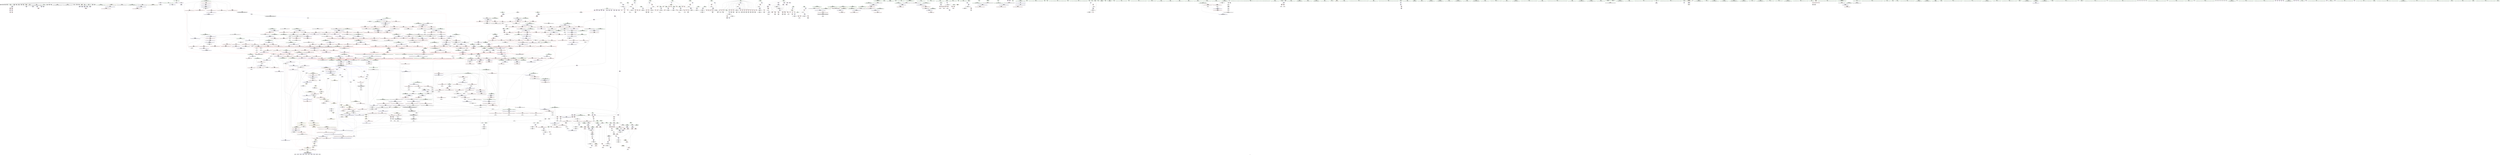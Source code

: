 digraph "SVFG" {
	label="SVFG";

	Node0x55b5aa683650 [shape=record,color=grey,label="{NodeID: 0\nNullPtr}"];
	Node0x55b5aa683650 -> Node0x55b5aa70fb10[style=solid];
	Node0x55b5aa683650 -> Node0x55b5aa70fc10[style=solid];
	Node0x55b5aa683650 -> Node0x55b5aa70fce0[style=solid];
	Node0x55b5aa683650 -> Node0x55b5aa70fdb0[style=solid];
	Node0x55b5aa683650 -> Node0x55b5aa70fe80[style=solid];
	Node0x55b5aa683650 -> Node0x55b5aa70ff50[style=solid];
	Node0x55b5aa683650 -> Node0x55b5aa710020[style=solid];
	Node0x55b5aa683650 -> Node0x55b5aa7100f0[style=solid];
	Node0x55b5aa683650 -> Node0x55b5aa7101c0[style=solid];
	Node0x55b5aa683650 -> Node0x55b5aa710290[style=solid];
	Node0x55b5aa683650 -> Node0x55b5aa710360[style=solid];
	Node0x55b5aa683650 -> Node0x55b5aa710430[style=solid];
	Node0x55b5aa683650 -> Node0x55b5aa710500[style=solid];
	Node0x55b5aa683650 -> Node0x55b5aa7105d0[style=solid];
	Node0x55b5aa683650 -> Node0x55b5aa7106a0[style=solid];
	Node0x55b5aa683650 -> Node0x55b5aa710770[style=solid];
	Node0x55b5aa683650 -> Node0x55b5aa710840[style=solid];
	Node0x55b5aa683650 -> Node0x55b5aa710910[style=solid];
	Node0x55b5aa683650 -> Node0x55b5aa7109e0[style=solid];
	Node0x55b5aa683650 -> Node0x55b5aa710ab0[style=solid];
	Node0x55b5aa683650 -> Node0x55b5aa710b80[style=solid];
	Node0x55b5aa683650 -> Node0x55b5aa710c50[style=solid];
	Node0x55b5aa683650 -> Node0x55b5aa710d20[style=solid];
	Node0x55b5aa683650 -> Node0x55b5aa710df0[style=solid];
	Node0x55b5aa683650 -> Node0x55b5aa718da0[style=solid];
	Node0x55b5aa714490 [shape=record,color=red,label="{NodeID: 775\n1500\<--1465\n\<--__c.addr\n_ZSt22__move_median_to_firstIPiN9__gnu_cxx5__ops15_Iter_less_iterEEvT_S4_S4_S4_T0_\n|{<s0>88}}"];
	Node0x55b5aa714490:s0 -> Node0x55b5aa883ec0[style=solid,color=red];
	Node0x55b5aa72cd60 [shape=record,color=grey,label="{NodeID: 1550\n309 = Binary(308, 204, )\n}"];
	Node0x55b5aa72cd60 -> Node0x55b5aa719a00[style=solid];
	Node0x55b5aa70af60 [shape=record,color=purple,label="{NodeID: 443\n485\<--151\narrayidx118\<--ind\nmain\n}"];
	Node0x55b5aa70af60 -> Node0x55b5aa721ad0[style=solid];
	Node0x55b5aa87ea70 [shape=record,color=black,label="{NodeID: 2325\n1336 = PHI(1351, )\n}"];
	Node0x55b5aa6fe770 [shape=record,color=green,label="{NodeID: 111\n290\<--291\nprintf\<--printf_field_insensitive\n}"];
	Node0x55b5aa719fb0 [shape=record,color=blue,label="{NodeID: 886\n139\<--12\ni40\<--\nmain\n}"];
	Node0x55b5aa719fb0 -> Node0x55b5aa71ed50[style=dashed];
	Node0x55b5aa719fb0 -> Node0x55b5aa71ee20[style=dashed];
	Node0x55b5aa719fb0 -> Node0x55b5aa71eef0[style=dashed];
	Node0x55b5aa719fb0 -> Node0x55b5aa71a3c0[style=dashed];
	Node0x55b5aa719fb0 -> Node0x55b5aa7e3ff0[style=dashed];
	Node0x55b5aa7bb8f0 [shape=record,color=black,label="{NodeID: 1661\nMR_174V_2 = PHI(MR_174V_4, MR_174V_1, )\npts\{1119 \}\n}"];
	Node0x55b5aa7209c0 [shape=record,color=red,label="{NodeID: 554\n501\<--173\n\<--i100\nmain\n}"];
	Node0x55b5aa7209c0 -> Node0x55b5aa712340[style=solid];
	Node0x55b5aa703390 [shape=record,color=green,label="{NodeID: 222\n1360\<--1361\n\<--field_insensitive\n_ZN9__gnu_cxx5__ops14_Iter_less_valC2ENS0_15_Iter_less_iterE\n}"];
	Node0x55b5aa73f2d0 [shape=record,color=blue,label="{NodeID: 997\n1258\<--1320\n__secondChild\<--mul12\n_ZSt13__adjust_heapIPiliN9__gnu_cxx5__ops15_Iter_less_iterEEvT_T0_S5_T1_T2_\n}"];
	Node0x55b5aa73f2d0 -> Node0x55b5aa729720[style=dashed];
	Node0x55b5aa73f2d0 -> Node0x55b5aa7297f0[style=dashed];
	Node0x55b5aa73f2d0 -> Node0x55b5aa7c5df0[style=dashed];
	Node0x55b5aa7263f0 [shape=record,color=red,label="{NodeID: 665\n1087\<--1076\n\<--__first.addr\n_ZSt11__sort_heapIPiN9__gnu_cxx5__ops15_Iter_less_iterEEvT_S4_RT0_\n}"];
	Node0x55b5aa7263f0 -> Node0x55b5aa713ba0[style=solid];
	Node0x55b5aa711570 [shape=record,color=black,label="{NodeID: 333\n379\<--378\nidxprom68\<--\nmain\n}"];
	Node0x55b5aa6cfdf0 [shape=record,color=green,label="{NodeID: 1\n7\<--1\n__dso_handle\<--dummyObj\nGlob }"];
	Node0x55b5aa714560 [shape=record,color=red,label="{NodeID: 776\n1508\<--1465\n\<--__c.addr\n_ZSt22__move_median_to_firstIPiN9__gnu_cxx5__ops15_Iter_less_iterEEvT_S4_S4_S4_T0_\n|{<s0>90}}"];
	Node0x55b5aa714560:s0 -> Node0x55b5aa883ec0[style=solid,color=red];
	Node0x55b5aa72cee0 [shape=record,color=grey,label="{NodeID: 1551\n1190 = cmp(1187, 1189, )\n}"];
	Node0x55b5aa72cee0 -> Node0x55b5aa707fb0[style=solid];
	Node0x55b5aa70b030 [shape=record,color=purple,label="{NodeID: 444\n506\<--151\narrayidx132\<--ind\nmain\n}"];
	Node0x55b5aa70b030 -> Node0x55b5aa721d40[style=solid];
	Node0x55b5aa87eb80 [shape=record,color=black,label="{NodeID: 2326\n1345 = PHI(1234, )\n}"];
	Node0x55b5aa87eb80 -> Node0x55b5aa729a60[style=solid];
	Node0x55b5aa6fe870 [shape=record,color=green,label="{NodeID: 112\n386\<--387\n_ZSt4sortIPiEvT_S1_\<--_ZSt4sortIPiEvT_S1__field_insensitive\n}"];
	Node0x55b5aa71a080 [shape=record,color=blue,label="{NodeID: 887\n141\<--333\n_n41\<--\nmain\n}"];
	Node0x55b5aa71a080 -> Node0x55b5aa71efc0[style=dashed];
	Node0x55b5aa71a080 -> Node0x55b5aa7e44f0[style=dashed];
	Node0x55b5aa720a90 [shape=record,color=red,label="{NodeID: 555\n504\<--173\n\<--i100\nmain\n}"];
	Node0x55b5aa720a90 -> Node0x55b5aa712410[style=solid];
	Node0x55b5aa703460 [shape=record,color=green,label="{NodeID: 223\n1362\<--1363\nthis.addr\<--this.addr_field_insensitive\n_ZN9__gnu_cxx5__ops14_Iter_less_valC2ENS0_15_Iter_less_iterE\n}"];
	Node0x55b5aa703460 -> Node0x55b5aa729c00[style=solid];
	Node0x55b5aa703460 -> Node0x55b5aa73f610[style=solid];
	Node0x55b5aa73f3a0 [shape=record,color=blue,label="{NodeID: 998\n1330\<--1327\nadd.ptr16\<--\n_ZSt13__adjust_heapIPiliN9__gnu_cxx5__ops15_Iter_less_iterEEvT_T0_S5_T1_T2_\n}"];
	Node0x55b5aa73f3a0 -> Node0x55b5aa7c53f0[style=dashed];
	Node0x55b5aa7264c0 [shape=record,color=red,label="{NodeID: 666\n1097\<--1076\n\<--__first.addr\n_ZSt11__sort_heapIPiN9__gnu_cxx5__ops15_Iter_less_iterEEvT_S4_RT0_\n|{<s0>64}}"];
	Node0x55b5aa7264c0:s0 -> Node0x55b5aa882d60[style=solid,color=red];
	Node0x55b5aa711640 [shape=record,color=black,label="{NodeID: 334\n383\<--382\nidx.ext\<--\nmain\n}"];
	Node0x55b5aa6cfe80 [shape=record,color=green,label="{NodeID: 2\n9\<--1\n\<--dummyObj\nCan only get source location for instruction, argument, global var or function.}"];
	Node0x55b5aa714630 [shape=record,color=red,label="{NodeID: 777\n1512\<--1465\n\<--__c.addr\n_ZSt22__move_median_to_firstIPiN9__gnu_cxx5__ops15_Iter_less_iterEEvT_S4_S4_S4_T0_\n|{<s0>91}}"];
	Node0x55b5aa714630:s0 -> Node0x55b5aa884b30[style=solid,color=red];
	Node0x55b5aa72d060 [shape=record,color=grey,label="{NodeID: 1552\n428 = cmp(426, 427, )\n}"];
	Node0x55b5aa70b100 [shape=record,color=purple,label="{NodeID: 445\n528\<--151\narrayidx145\<--ind\nmain\n}"];
	Node0x55b5aa70b100 -> Node0x55b5aa721fb0[style=solid];
	Node0x55b5aa87ecf0 [shape=record,color=black,label="{NodeID: 2327\n1403 = PHI(1432, )\n}"];
	Node0x55b5aa87ecf0 -> Node0x55b5aa7598e0[style=solid];
	Node0x55b5aa703a90 [shape=record,color=green,label="{NodeID: 113\n545\<--546\n_ZSt3maxIxERKT_S2_S2_\<--_ZSt3maxIxERKT_S2_S2__field_insensitive\n}"];
	Node0x55b5aa71a150 [shape=record,color=blue,label="{NodeID: 888\n143\<--12\nj\<--\nmain\n}"];
	Node0x55b5aa71a150 -> Node0x55b5aa71f090[style=dashed];
	Node0x55b5aa71a150 -> Node0x55b5aa71f160[style=dashed];
	Node0x55b5aa71a150 -> Node0x55b5aa71f230[style=dashed];
	Node0x55b5aa71a150 -> Node0x55b5aa71a150[style=dashed];
	Node0x55b5aa71a150 -> Node0x55b5aa71a2f0[style=dashed];
	Node0x55b5aa71a150 -> Node0x55b5aa7e49f0[style=dashed];
	Node0x55b5aa720b60 [shape=record,color=red,label="{NodeID: 556\n514\<--173\n\<--i100\nmain\n}"];
	Node0x55b5aa720b60 -> Node0x55b5aa712680[style=solid];
	Node0x55b5aa703530 [shape=record,color=green,label="{NodeID: 224\n1373\<--1374\n__first.addr\<--__first.addr_field_insensitive\n_ZSt11__push_heapIPiliN9__gnu_cxx5__ops14_Iter_less_valEEvT_T0_S5_T1_RT2_\n}"];
	Node0x55b5aa703530 -> Node0x55b5aa729cd0[style=solid];
	Node0x55b5aa703530 -> Node0x55b5aa729da0[style=solid];
	Node0x55b5aa703530 -> Node0x55b5aa729e70[style=solid];
	Node0x55b5aa703530 -> Node0x55b5aa729f40[style=solid];
	Node0x55b5aa703530 -> Node0x55b5aa73f6e0[style=solid];
	Node0x55b5aa73f470 [shape=record,color=blue,label="{NodeID: 999\n1250\<--1333\n__holeIndex.addr\<--sub17\n_ZSt13__adjust_heapIPiliN9__gnu_cxx5__ops15_Iter_less_iterEEvT_T0_S5_T1_T2_\n}"];
	Node0x55b5aa73f470 -> Node0x55b5aa7c58f0[style=dashed];
	Node0x55b5aa7e0df0 [shape=record,color=black,label="{NodeID: 1774\nMR_14V_2 = PHI(MR_14V_3, MR_14V_1, )\npts\{17 \}\n|{|<s5>72}}"];
	Node0x55b5aa7e0df0 -> Node0x55b5aa7298c0[style=dashed];
	Node0x55b5aa7e0df0 -> Node0x55b5aa729990[style=dashed];
	Node0x55b5aa7e0df0 -> Node0x55b5aa73f130[style=dashed];
	Node0x55b5aa7e0df0 -> Node0x55b5aa73f3a0[style=dashed];
	Node0x55b5aa7e0df0 -> Node0x55b5aa7c53f0[style=dashed];
	Node0x55b5aa7e0df0:s5 -> Node0x55b5aa7f2210[style=dashed,color=red];
	Node0x55b5aa726590 [shape=record,color=red,label="{NodeID: 667\n1086\<--1078\n\<--__last.addr\n_ZSt11__sort_heapIPiN9__gnu_cxx5__ops15_Iter_less_iterEEvT_S4_RT0_\n}"];
	Node0x55b5aa726590 -> Node0x55b5aa713ad0[style=solid];
	Node0x55b5aa711710 [shape=record,color=black,label="{NodeID: 335\n402\<--401\nidxprom80\<--\nmain\n}"];
	Node0x55b5aa6fb6a0 [shape=record,color=green,label="{NodeID: 3\n12\<--1\n\<--dummyObj\nCan only get source location for instruction, argument, global var or function.}"];
	Node0x55b5aa714700 [shape=record,color=red,label="{NodeID: 778\n1539\<--1528\n\<--__first.addr\n_ZSt21__unguarded_partitionIPiN9__gnu_cxx5__ops15_Iter_less_iterEET_S4_S4_S4_T0_\n|{<s0>93}}"];
	Node0x55b5aa714700:s0 -> Node0x55b5aa883b40[style=solid,color=red];
	Node0x55b5aa72d1e0 [shape=record,color=grey,label="{NodeID: 1553\n274 = cmp(272, 273, )\n}"];
	Node0x55b5aa70b1d0 [shape=record,color=purple,label="{NodeID: 446\n585\<--151\narrayidx174\<--ind\nmain\n}"];
	Node0x55b5aa70b1d0 -> Node0x55b5aa7223c0[style=solid];
	Node0x55b5aa70b1d0 -> Node0x55b5aa71bdc0[style=solid];
	Node0x55b5aa87ee30 [shape=record,color=black,label="{NodeID: 2328\n1412 = PHI(1234, )\n}"];
	Node0x55b5aa87ee30 -> Node0x55b5aa72a830[style=solid];
	Node0x55b5aa703b90 [shape=record,color=green,label="{NodeID: 114\n550\<--551\n_ZSt3minIxERKT_S2_S2_\<--_ZSt3minIxERKT_S2_S2__field_insensitive\n}"];
	Node0x55b5aa71a220 [shape=record,color=blue,label="{NodeID: 889\n145\<--341\n_n45\<--\nmain\n}"];
	Node0x55b5aa71a220 -> Node0x55b5aa71f300[style=dashed];
	Node0x55b5aa71a220 -> Node0x55b5aa71a220[style=dashed];
	Node0x55b5aa71a220 -> Node0x55b5aa7e4ef0[style=dashed];
	Node0x55b5aa720c30 [shape=record,color=red,label="{NodeID: 557\n523\<--173\n\<--i100\nmain\n}"];
	Node0x55b5aa720c30 -> Node0x55b5aa712820[style=solid];
	Node0x55b5aa703600 [shape=record,color=green,label="{NodeID: 225\n1375\<--1376\n__holeIndex.addr\<--__holeIndex.addr_field_insensitive\n_ZSt11__push_heapIPiliN9__gnu_cxx5__ops14_Iter_less_valEEvT_T0_S5_T1_RT2_\n}"];
	Node0x55b5aa703600 -> Node0x55b5aa72a010[style=solid];
	Node0x55b5aa703600 -> Node0x55b5aa72a0e0[style=solid];
	Node0x55b5aa703600 -> Node0x55b5aa72a1b0[style=solid];
	Node0x55b5aa703600 -> Node0x55b5aa72a280[style=solid];
	Node0x55b5aa703600 -> Node0x55b5aa72a350[style=solid];
	Node0x55b5aa703600 -> Node0x55b5aa73f7b0[style=solid];
	Node0x55b5aa703600 -> Node0x55b5aa73fc90[style=solid];
	Node0x55b5aa73f540 [shape=record,color=blue,label="{NodeID: 1000\n1353\<--1352\n__t.addr\<--__t\n_ZSt4moveIRN9__gnu_cxx5__ops15_Iter_less_iterEEONSt16remove_referenceIT_E4typeEOS5_\n}"];
	Node0x55b5aa73f540 -> Node0x55b5aa729b30[style=dashed];
	Node0x55b5aa726660 [shape=record,color=red,label="{NodeID: 668\n1094\<--1078\n\<--__last.addr\n_ZSt11__sort_heapIPiN9__gnu_cxx5__ops15_Iter_less_iterEEvT_S4_RT0_\n}"];
	Node0x55b5aa726660 -> Node0x55b5aa70b9f0[style=solid];
	Node0x55b5aa7117e0 [shape=record,color=black,label="{NodeID: 336\n424\<--423\nidxprom90\<--\nmain\n}"];
	Node0x55b5aa6fb730 [shape=record,color=green,label="{NodeID: 4\n20\<--1\n.str\<--dummyObj\nGlob }"];
	Node0x55b5aa7147d0 [shape=record,color=red,label="{NodeID: 779\n1543\<--1528\n\<--__first.addr\n_ZSt21__unguarded_partitionIPiN9__gnu_cxx5__ops15_Iter_less_iterEET_S4_S4_S4_T0_\n}"];
	Node0x55b5aa7147d0 -> Node0x55b5aa70bac0[style=solid];
	Node0x55b5aa72d360 [shape=record,color=grey,label="{NodeID: 1554\n863 = cmp(862, 864, )\n}"];
	Node0x55b5aa70b2a0 [shape=record,color=purple,label="{NodeID: 447\n597\<--151\narrayidx180\<--ind\nmain\n}"];
	Node0x55b5aa70b2a0 -> Node0x55b5aa722490[style=solid];
	Node0x55b5aa70b2a0 -> Node0x55b5aa73b850[style=solid];
	Node0x55b5aa87ef70 [shape=record,color=black,label="{NodeID: 2329\n1425 = PHI(1234, )\n}"];
	Node0x55b5aa87ef70 -> Node0x55b5aa72a900[style=solid];
	Node0x55b5aa703c90 [shape=record,color=green,label="{NodeID: 115\n632\<--633\n__gxx_personality_v0\<--__gxx_personality_v0_field_insensitive\n}"];
	Node0x55b5aa71a2f0 [shape=record,color=blue,label="{NodeID: 890\n143\<--358\nj\<--inc56\nmain\n}"];
	Node0x55b5aa71a2f0 -> Node0x55b5aa71f090[style=dashed];
	Node0x55b5aa71a2f0 -> Node0x55b5aa71f160[style=dashed];
	Node0x55b5aa71a2f0 -> Node0x55b5aa71f230[style=dashed];
	Node0x55b5aa71a2f0 -> Node0x55b5aa71a150[style=dashed];
	Node0x55b5aa71a2f0 -> Node0x55b5aa71a2f0[style=dashed];
	Node0x55b5aa71a2f0 -> Node0x55b5aa7e49f0[style=dashed];
	Node0x55b5aa720d00 [shape=record,color=red,label="{NodeID: 558\n526\<--173\n\<--i100\nmain\n}"];
	Node0x55b5aa720d00 -> Node0x55b5aa7128f0[style=solid];
	Node0x55b5aa7036d0 [shape=record,color=green,label="{NodeID: 226\n1377\<--1378\n__topIndex.addr\<--__topIndex.addr_field_insensitive\n_ZSt11__push_heapIPiliN9__gnu_cxx5__ops14_Iter_less_valEEvT_T0_S5_T1_RT2_\n}"];
	Node0x55b5aa7036d0 -> Node0x55b5aa72a420[style=solid];
	Node0x55b5aa7036d0 -> Node0x55b5aa73f880[style=solid];
	Node0x55b5aa73f610 [shape=record,color=blue,label="{NodeID: 1001\n1362\<--1359\nthis.addr\<--this\n_ZN9__gnu_cxx5__ops14_Iter_less_valC2ENS0_15_Iter_less_iterE\n}"];
	Node0x55b5aa73f610 -> Node0x55b5aa729c00[style=dashed];
	Node0x55b5aa726730 [shape=record,color=red,label="{NodeID: 669\n1098\<--1078\n\<--__last.addr\n_ZSt11__sort_heapIPiN9__gnu_cxx5__ops15_Iter_less_iterEEvT_S4_RT0_\n|{<s0>64}}"];
	Node0x55b5aa726730:s0 -> Node0x55b5aa882eb0[style=solid,color=red];
	Node0x55b5aa7118b0 [shape=record,color=black,label="{NodeID: 337\n439\<--438\ntobool\<--\nmain\n}"];
	Node0x55b5aa6fb7c0 [shape=record,color=green,label="{NodeID: 5\n22\<--1\n.str.2\<--dummyObj\nGlob }"];
	Node0x55b5aa7148a0 [shape=record,color=red,label="{NodeID: 780\n1559\<--1528\n\<--__first.addr\n_ZSt21__unguarded_partitionIPiN9__gnu_cxx5__ops15_Iter_less_iterEET_S4_S4_S4_T0_\n}"];
	Node0x55b5aa7148a0 -> Node0x55b5aa72fa60[style=solid];
	Node0x55b5aa72d4e0 [shape=record,color=grey,label="{NodeID: 1555\n346 = cmp(344, 345, )\n}"];
	Node0x55b5aa70b370 [shape=record,color=purple,label="{NodeID: 448\n207\<--206\narrayidx\<--\nmain\n}"];
	Node0x55b5aa70b370 -> Node0x55b5aa7215f0[style=solid];
	Node0x55b5aa87f0b0 [shape=record,color=black,label="{NodeID: 2330\n1473 = PHI(1172, )\n}"];
	Node0x55b5aa703d90 [shape=record,color=green,label="{NodeID: 116\n655\<--656\n__lhs.addr\<--__lhs.addr_field_insensitive\n_ZStplIcSt11char_traitsIcESaIcEENSt7__cxx1112basic_stringIT_T0_T1_EERKS8_PKS5_\n}"];
	Node0x55b5aa703d90 -> Node0x55b5aa722560[style=solid];
	Node0x55b5aa703d90 -> Node0x55b5aa73bac0[style=solid];
	Node0x55b5aa71a3c0 [shape=record,color=blue,label="{NodeID: 891\n139\<--363\ni40\<--inc59\nmain\n}"];
	Node0x55b5aa71a3c0 -> Node0x55b5aa71ed50[style=dashed];
	Node0x55b5aa71a3c0 -> Node0x55b5aa71ee20[style=dashed];
	Node0x55b5aa71a3c0 -> Node0x55b5aa71eef0[style=dashed];
	Node0x55b5aa71a3c0 -> Node0x55b5aa71a3c0[style=dashed];
	Node0x55b5aa71a3c0 -> Node0x55b5aa7e3ff0[style=dashed];
	Node0x55b5aa720dd0 [shape=record,color=red,label="{NodeID: 559\n535\<--173\n\<--i100\nmain\n}"];
	Node0x55b5aa720dd0 -> Node0x55b5aa712b60[style=solid];
	Node0x55b5aa7037a0 [shape=record,color=green,label="{NodeID: 227\n1379\<--1380\n__value.addr\<--__value.addr_field_insensitive\n_ZSt11__push_heapIPiliN9__gnu_cxx5__ops14_Iter_less_valEEvT_T0_S5_T1_RT2_\n|{|<s1>79|<s2>81}}"];
	Node0x55b5aa7037a0 -> Node0x55b5aa73f950[style=solid];
	Node0x55b5aa7037a0:s1 -> Node0x55b5aa884570[style=solid,color=red];
	Node0x55b5aa7037a0:s2 -> Node0x55b5aa880eb0[style=solid,color=red];
	Node0x55b5aa73f6e0 [shape=record,color=blue,label="{NodeID: 1002\n1373\<--1368\n__first.addr\<--__first\n_ZSt11__push_heapIPiliN9__gnu_cxx5__ops14_Iter_less_valEEvT_T0_S5_T1_RT2_\n}"];
	Node0x55b5aa73f6e0 -> Node0x55b5aa729cd0[style=dashed];
	Node0x55b5aa73f6e0 -> Node0x55b5aa729da0[style=dashed];
	Node0x55b5aa73f6e0 -> Node0x55b5aa729e70[style=dashed];
	Node0x55b5aa73f6e0 -> Node0x55b5aa729f40[style=dashed];
	Node0x55b5aa726800 [shape=record,color=red,label="{NodeID: 670\n1099\<--1078\n\<--__last.addr\n_ZSt11__sort_heapIPiN9__gnu_cxx5__ops15_Iter_less_iterEEvT_S4_RT0_\n|{<s0>64}}"];
	Node0x55b5aa726800:s0 -> Node0x55b5aa883000[style=solid,color=red];
	Node0x55b5aa711980 [shape=record,color=black,label="{NodeID: 338\n459\<--458\nidxprom105\<--\nmain\n}"];
	Node0x55b5aa6fb850 [shape=record,color=green,label="{NodeID: 6\n24\<--1\n.str.3\<--dummyObj\nGlob }"];
	Node0x55b5aa7f11b0 [shape=record,color=yellow,style=double,label="{NodeID: 1888\n84V_1 = ENCHI(MR_84V_0)\npts\{190000 \}\nFun[main]}"];
	Node0x55b5aa7f11b0 -> Node0x55b5aa721a00[style=dashed];
	Node0x55b5aa7f11b0 -> Node0x55b5aa721c70[style=dashed];
	Node0x55b5aa7f11b0 -> Node0x55b5aa721ee0[style=dashed];
	Node0x55b5aa7f11b0 -> Node0x55b5aa722150[style=dashed];
	Node0x55b5aa714970 [shape=record,color=red,label="{NodeID: 781\n1563\<--1528\n\<--__first.addr\n_ZSt21__unguarded_partitionIPiN9__gnu_cxx5__ops15_Iter_less_iterEET_S4_S4_S4_T0_\n}"];
	Node0x55b5aa714970 -> Node0x55b5aa708490[style=solid];
	Node0x55b5aa72d660 [shape=record,color=grey,label="{NodeID: 1556\n338 = cmp(336, 337, )\n}"];
	Node0x55b5aa70b440 [shape=record,color=purple,label="{NodeID: 449\n239\<--238\narrayidx7\<--\nmain\n}"];
	Node0x55b5aa70b440 -> Node0x55b5aa7216c0[style=solid];
	Node0x55b5aa87f1c0 [shape=record,color=black,label="{NodeID: 2331\n1477 = PHI(1172, )\n}"];
	Node0x55b5aa703e60 [shape=record,color=green,label="{NodeID: 117\n657\<--658\n__rhs.addr\<--__rhs.addr_field_insensitive\n_ZStplIcSt11char_traitsIcESaIcEENSt7__cxx1112basic_stringIT_T0_T1_EERKS8_PKS5_\n}"];
	Node0x55b5aa703e60 -> Node0x55b5aa722630[style=solid];
	Node0x55b5aa703e60 -> Node0x55b5aa73bb90[style=solid];
	Node0x55b5aa71a490 [shape=record,color=blue,label="{NodeID: 892\n147\<--12\ni61\<--\nmain\n}"];
	Node0x55b5aa71a490 -> Node0x55b5aa71f3d0[style=dashed];
	Node0x55b5aa71a490 -> Node0x55b5aa71f4a0[style=dashed];
	Node0x55b5aa71a490 -> Node0x55b5aa71f570[style=dashed];
	Node0x55b5aa71a490 -> Node0x55b5aa71f640[style=dashed];
	Node0x55b5aa71a490 -> Node0x55b5aa71a630[style=dashed];
	Node0x55b5aa71a490 -> Node0x55b5aa7e53f0[style=dashed];
	Node0x55b5aa720ea0 [shape=record,color=red,label="{NodeID: 560\n560\<--173\n\<--i100\nmain\n}"];
	Node0x55b5aa720ea0 -> Node0x55b5aa71b9b0[style=solid];
	Node0x55b5aa703870 [shape=record,color=green,label="{NodeID: 228\n1381\<--1382\n__comp.addr\<--__comp.addr_field_insensitive\n_ZSt11__push_heapIPiliN9__gnu_cxx5__ops14_Iter_less_valEEvT_T0_S5_T1_RT2_\n}"];
	Node0x55b5aa703870 -> Node0x55b5aa72a4f0[style=solid];
	Node0x55b5aa703870 -> Node0x55b5aa73fa20[style=solid];
	Node0x55b5aa73f7b0 [shape=record,color=blue,label="{NodeID: 1003\n1375\<--1369\n__holeIndex.addr\<--__holeIndex\n_ZSt11__push_heapIPiliN9__gnu_cxx5__ops14_Iter_less_valEEvT_T0_S5_T1_RT2_\n}"];
	Node0x55b5aa73f7b0 -> Node0x55b5aa72a010[style=dashed];
	Node0x55b5aa73f7b0 -> Node0x55b5aa7abef0[style=dashed];
	Node0x55b5aa7268d0 [shape=record,color=red,label="{NodeID: 671\n1100\<--1080\n\<--__comp.addr\n_ZSt11__sort_heapIPiN9__gnu_cxx5__ops15_Iter_less_iterEEvT_S4_RT0_\n|{<s0>64}}"];
	Node0x55b5aa7268d0:s0 -> Node0x55b5aa883150[style=solid,color=red];
	Node0x55b5aa711a50 [shape=record,color=black,label="{NodeID: 339\n462\<--461\nidxprom107\<--\nmain\n}"];
	Node0x55b5aa6fb8e0 [shape=record,color=green,label="{NodeID: 7\n26\<--1\n.str.4\<--dummyObj\nGlob }"];
	Node0x55b5aa714a40 [shape=record,color=red,label="{NodeID: 782\n1565\<--1528\n\<--__first.addr\n_ZSt21__unguarded_partitionIPiN9__gnu_cxx5__ops15_Iter_less_iterEET_S4_S4_S4_T0_\n|{<s0>95}}"];
	Node0x55b5aa714a40:s0 -> Node0x55b5aa8848a0[style=solid,color=red];
	Node0x55b5aa72d7e0 [shape=record,color=grey,label="{NodeID: 1557\n745 = cmp(742, 744, )\n}"];
	Node0x55b5aa70b510 [shape=record,color=purple,label="{NodeID: 450\n935\<--934\nadd.ptr\<--\n_ZSt22__final_insertion_sortIPiN9__gnu_cxx5__ops15_Iter_less_iterEEvT_S4_T0_\n|{<s0>54}}"];
	Node0x55b5aa70b510:s0 -> Node0x55b5aa8853d0[style=solid,color=red];
	Node0x55b5aa87f2d0 [shape=record,color=black,label="{NodeID: 2332\n1487 = PHI(1172, )\n}"];
	Node0x55b5aa703f30 [shape=record,color=green,label="{NodeID: 118\n659\<--660\nnrvo\<--nrvo_field_insensitive\n_ZStplIcSt11char_traitsIcESaIcEENSt7__cxx1112basic_stringIT_T0_T1_EERKS8_PKS5_\n}"];
	Node0x55b5aa703f30 -> Node0x55b5aa722700[style=solid];
	Node0x55b5aa703f30 -> Node0x55b5aa73bc60[style=solid];
	Node0x55b5aa703f30 -> Node0x55b5aa73bd30[style=solid];
	Node0x55b5aa71a560 [shape=record,color=blue,label="{NodeID: 893\n149\<--367\n_n62\<--\nmain\n}"];
	Node0x55b5aa71a560 -> Node0x55b5aa71f710[style=dashed];
	Node0x55b5aa71a560 -> Node0x55b5aa7e58f0[style=dashed];
	Node0x55b5aa720f70 [shape=record,color=red,label="{NodeID: 561\n564\<--173\n\<--i100\nmain\n}"];
	Node0x55b5aa720f70 -> Node0x55b5aa72c5e0[style=solid];
	Node0x55b5aa703940 [shape=record,color=green,label="{NodeID: 229\n1383\<--1384\n__parent\<--__parent_field_insensitive\n_ZSt11__push_heapIPiliN9__gnu_cxx5__ops14_Iter_less_valEEvT_T0_S5_T1_RT2_\n}"];
	Node0x55b5aa703940 -> Node0x55b5aa72a5c0[style=solid];
	Node0x55b5aa703940 -> Node0x55b5aa72a690[style=solid];
	Node0x55b5aa703940 -> Node0x55b5aa72a760[style=solid];
	Node0x55b5aa703940 -> Node0x55b5aa73faf0[style=solid];
	Node0x55b5aa703940 -> Node0x55b5aa73fd60[style=solid];
	Node0x55b5aa73f880 [shape=record,color=blue,label="{NodeID: 1004\n1377\<--1370\n__topIndex.addr\<--__topIndex\n_ZSt11__push_heapIPiliN9__gnu_cxx5__ops14_Iter_less_valEEvT_T0_S5_T1_RT2_\n}"];
	Node0x55b5aa73f880 -> Node0x55b5aa72a420[style=dashed];
	Node0x55b5aa7269a0 [shape=record,color=red,label="{NodeID: 672\n1126\<--1108\n\<--__first.addr\n_ZSt11__make_heapIPiN9__gnu_cxx5__ops15_Iter_less_iterEEvT_S4_RT0_\n}"];
	Node0x55b5aa7269a0 -> Node0x55b5aa713d40[style=solid];
	Node0x55b5aa711b20 [shape=record,color=black,label="{NodeID: 340\n465\<--464\nidxprom109\<--\nmain\n}"];
	Node0x55b5aa6fb970 [shape=record,color=green,label="{NodeID: 8\n28\<--1\nstdin\<--dummyObj\nGlob }"];
	Node0x55b5aa714b10 [shape=record,color=red,label="{NodeID: 783\n1568\<--1528\n\<--__first.addr\n_ZSt21__unguarded_partitionIPiN9__gnu_cxx5__ops15_Iter_less_iterEET_S4_S4_S4_T0_\n}"];
	Node0x55b5aa714b10 -> Node0x55b5aa70bd30[style=solid];
	Node0x55b5aa72d960 [shape=record,color=grey,label="{NodeID: 1558\n1131 = cmp(1130, 818, )\n}"];
	Node0x55b5aa70b5e0 [shape=record,color=purple,label="{NodeID: 451\n940\<--939\nadd.ptr1\<--\n_ZSt22__final_insertion_sortIPiN9__gnu_cxx5__ops15_Iter_less_iterEEvT_S4_T0_\n|{<s0>55}}"];
	Node0x55b5aa70b5e0:s0 -> Node0x55b5aa8881b0[style=solid,color=red];
	Node0x55b5aa87f3e0 [shape=record,color=black,label="{NodeID: 2333\n1501 = PHI(1172, )\n}"];
	Node0x55b5aa704000 [shape=record,color=green,label="{NodeID: 119\n661\<--662\nexn.slot\<--exn.slot_field_insensitive\n_ZStplIcSt11char_traitsIcESaIcEENSt7__cxx1112basic_stringIT_T0_T1_EERKS8_PKS5_\n}"];
	Node0x55b5aa704000 -> Node0x55b5aa7227d0[style=solid];
	Node0x55b5aa704000 -> Node0x55b5aa73be00[style=solid];
	Node0x55b5aa71a630 [shape=record,color=blue,label="{NodeID: 894\n147\<--390\ni61\<--inc73\nmain\n}"];
	Node0x55b5aa71a630 -> Node0x55b5aa71f3d0[style=dashed];
	Node0x55b5aa71a630 -> Node0x55b5aa71f4a0[style=dashed];
	Node0x55b5aa71a630 -> Node0x55b5aa71f570[style=dashed];
	Node0x55b5aa71a630 -> Node0x55b5aa71f640[style=dashed];
	Node0x55b5aa71a630 -> Node0x55b5aa71a630[style=dashed];
	Node0x55b5aa71a630 -> Node0x55b5aa7e53f0[style=dashed];
	Node0x55b5aa721040 [shape=record,color=red,label="{NodeID: 562\n455\<--175\n\<--_n101\nmain\n}"];
	Node0x55b5aa721040 -> Node0x55b5aa7301e0[style=solid];
	Node0x55b5aa70bf00 [shape=record,color=green,label="{NodeID: 230\n1404\<--1405\n_ZNK9__gnu_cxx5__ops14_Iter_less_valclIPiiEEbT_RT0_\<--_ZNK9__gnu_cxx5__ops14_Iter_less_valclIPiiEEbT_RT0__field_insensitive\n}"];
	Node0x55b5aa73f950 [shape=record,color=blue,label="{NodeID: 1005\n1379\<--1371\n__value.addr\<--__value\n_ZSt11__push_heapIPiliN9__gnu_cxx5__ops14_Iter_less_valEEvT_T0_S5_T1_RT2_\n|{|<s2>79}}"];
	Node0x55b5aa73f950 -> Node0x55b5aa72a830[style=dashed];
	Node0x55b5aa73f950 -> Node0x55b5aa72a900[style=dashed];
	Node0x55b5aa73f950:s2 -> Node0x55b5aa7f27e0[style=dashed,color=red];
	Node0x55b5aa7e2bf0 [shape=record,color=black,label="{NodeID: 1780\nMR_14V_2 = PHI(MR_14V_3, MR_14V_1, )\npts\{17 \}\n}"];
	Node0x55b5aa7e2bf0 -> Node0x55b5aa7ad2f0[style=dashed];
	Node0x55b5aa726a70 [shape=record,color=red,label="{NodeID: 673\n1135\<--1108\n\<--__first.addr\n_ZSt11__make_heapIPiN9__gnu_cxx5__ops15_Iter_less_iterEEvT_S4_RT0_\n}"];
	Node0x55b5aa726a70 -> Node0x55b5aa707ee0[style=solid];
	Node0x55b5aa711bf0 [shape=record,color=black,label="{NodeID: 341\n468\<--467\nconv\<--\nmain\n}"];
	Node0x55b5aa711bf0 -> Node0x55b5aa72cbe0[style=solid];
	Node0x55b5aa6fba70 [shape=record,color=green,label="{NodeID: 9\n29\<--1\n.str.5\<--dummyObj\nGlob }"];
	Node0x55b5aa714be0 [shape=record,color=red,label="{NodeID: 784\n1547\<--1530\n\<--__last.addr\n_ZSt21__unguarded_partitionIPiN9__gnu_cxx5__ops15_Iter_less_iterEET_S4_S4_S4_T0_\n}"];
	Node0x55b5aa714be0 -> Node0x55b5aa70bb90[style=solid];
	Node0x55b5aa72dae0 [shape=record,color=grey,label="{NodeID: 1559\n1647 = cmp(1645, 1646, )\n}"];
	Node0x55b5aa70b6b0 [shape=record,color=purple,label="{NodeID: 452\n1009\<--1008\nadd.ptr1\<--\n_ZSt27__unguarded_partition_pivotIPiN9__gnu_cxx5__ops15_Iter_less_iterEET_S4_S4_T0_\n|{<s0>59}}"];
	Node0x55b5aa70b6b0:s0 -> Node0x55b5aa880af0[style=solid,color=red];
	Node0x55b5aa87f520 [shape=record,color=black,label="{NodeID: 2334\n1509 = PHI(1172, )\n}"];
	Node0x55b5aa7040d0 [shape=record,color=green,label="{NodeID: 120\n663\<--664\nehselector.slot\<--ehselector.slot_field_insensitive\n_ZStplIcSt11char_traitsIcESaIcEENSt7__cxx1112basic_stringIT_T0_T1_EERKS8_PKS5_\n}"];
	Node0x55b5aa7040d0 -> Node0x55b5aa7228a0[style=solid];
	Node0x55b5aa7040d0 -> Node0x55b5aa73bed0[style=solid];
	Node0x55b5aa71a700 [shape=record,color=blue,label="{NodeID: 895\n153\<--12\ni75\<--\nmain\n}"];
	Node0x55b5aa71a700 -> Node0x55b5aa71f7e0[style=dashed];
	Node0x55b5aa71a700 -> Node0x55b5aa71f8b0[style=dashed];
	Node0x55b5aa71a700 -> Node0x55b5aa71f980[style=dashed];
	Node0x55b5aa71a700 -> Node0x55b5aa71a970[style=dashed];
	Node0x55b5aa71a700 -> Node0x55b5aa7e5df0[style=dashed];
	Node0x55b5aa721110 [shape=record,color=red,label="{NodeID: 563\n554\<--183\n\<--dlw\nmain\n}"];
	Node0x55b5aa721110 -> Node0x55b5aa72e260[style=solid];
	Node0x55b5aa70bfc0 [shape=record,color=green,label="{NodeID: 231\n1436\<--1437\nthis.addr\<--this.addr_field_insensitive\n_ZNK9__gnu_cxx5__ops14_Iter_less_valclIPiiEEbT_RT0_\n}"];
	Node0x55b5aa70bfc0 -> Node0x55b5aa72a9d0[style=solid];
	Node0x55b5aa70bfc0 -> Node0x55b5aa73ff00[style=solid];
	Node0x55b5aa73fa20 [shape=record,color=blue,label="{NodeID: 1006\n1381\<--1372\n__comp.addr\<--__comp\n_ZSt11__push_heapIPiliN9__gnu_cxx5__ops14_Iter_less_valEEvT_T0_S5_T1_RT2_\n}"];
	Node0x55b5aa73fa20 -> Node0x55b5aa72a4f0[style=dashed];
	Node0x55b5aa7e30f0 [shape=record,color=black,label="{NodeID: 1781\nMR_30V_3 = PHI(MR_30V_4, MR_30V_2, )\npts\{134 \}\n}"];
	Node0x55b5aa7e30f0 -> Node0x55b5aa71e6d0[style=dashed];
	Node0x55b5aa7e30f0 -> Node0x55b5aa71e7a0[style=dashed];
	Node0x55b5aa7e30f0 -> Node0x55b5aa71e870[style=dashed];
	Node0x55b5aa7e30f0 -> Node0x55b5aa71e940[style=dashed];
	Node0x55b5aa7e30f0 -> Node0x55b5aa73b920[style=dashed];
	Node0x55b5aa726b40 [shape=record,color=red,label="{NodeID: 674\n1146\<--1108\n\<--__first.addr\n_ZSt11__make_heapIPiN9__gnu_cxx5__ops15_Iter_less_iterEEvT_S4_RT0_\n}"];
	Node0x55b5aa726b40 -> Node0x55b5aa71c650[style=solid];
	Node0x55b5aa711cc0 [shape=record,color=black,label="{NodeID: 342\n472\<--471\nidxprom111\<--\nmain\n}"];
	Node0x55b5aa6fbb70 [shape=record,color=green,label="{NodeID: 10\n31\<--1\n.str.6\<--dummyObj\nGlob }"];
	Node0x55b5aa714cb0 [shape=record,color=red,label="{NodeID: 785\n1552\<--1530\n\<--__last.addr\n_ZSt21__unguarded_partitionIPiN9__gnu_cxx5__ops15_Iter_less_iterEET_S4_S4_S4_T0_\n|{<s0>94}}"];
	Node0x55b5aa714cb0:s0 -> Node0x55b5aa883ec0[style=solid,color=red];
	Node0x55b5aa72dc60 [shape=record,color=grey,label="{NodeID: 1560\n1164 = cmp(1163, 443, )\n}"];
	Node0x55b5aa70b780 [shape=record,color=purple,label="{NodeID: 453\n1012\<--1011\nadd.ptr2\<--\n_ZSt27__unguarded_partition_pivotIPiN9__gnu_cxx5__ops15_Iter_less_iterEET_S4_S4_T0_\n|{<s0>59}}"];
	Node0x55b5aa70b780:s0 -> Node0x55b5aa880d70[style=solid,color=red];
	Node0x55b5aa87f660 [shape=record,color=black,label="{NodeID: 2335\n1541 = PHI(1172, )\n}"];
	Node0x55b5aa7041a0 [shape=record,color=green,label="{NodeID: 121\n671\<--672\n_ZNSt7__cxx1112basic_stringIcSt11char_traitsIcESaIcEEC1ERKS4_\<--_ZNSt7__cxx1112basic_stringIcSt11char_traitsIcESaIcEEC1ERKS4__field_insensitive\n}"];
	Node0x55b5aa71a7d0 [shape=record,color=blue,label="{NodeID: 896\n155\<--394\n_n76\<--\nmain\n}"];
	Node0x55b5aa71a7d0 -> Node0x55b5aa71fa50[style=dashed];
	Node0x55b5aa71a7d0 -> Node0x55b5aa7e62f0[style=dashed];
	Node0x55b5aa7211e0 [shape=record,color=red,label="{NodeID: 564\n558\<--183\n\<--dlw\nmain\n}"];
	Node0x55b5aa7211e0 -> Node0x55b5aa71b8e0[style=solid];
	Node0x55b5aa70c090 [shape=record,color=green,label="{NodeID: 232\n1438\<--1439\n__it.addr\<--__it.addr_field_insensitive\n_ZNK9__gnu_cxx5__ops14_Iter_less_valclIPiiEEbT_RT0_\n}"];
	Node0x55b5aa70c090 -> Node0x55b5aa72aaa0[style=solid];
	Node0x55b5aa70c090 -> Node0x55b5aa73ffd0[style=solid];
	Node0x55b5aa73faf0 [shape=record,color=blue,label="{NodeID: 1007\n1383\<--1392\n__parent\<--div\n_ZSt11__push_heapIPiliN9__gnu_cxx5__ops14_Iter_less_valEEvT_T0_S5_T1_RT2_\n}"];
	Node0x55b5aa73faf0 -> Node0x55b5aa7ac8f0[style=dashed];
	Node0x55b5aa7e35f0 [shape=record,color=black,label="{NodeID: 1782\nMR_32V_2 = PHI(MR_32V_4, MR_32V_1, )\npts\{136 \}\n}"];
	Node0x55b5aa7e35f0 -> Node0x55b5aa719860[style=dashed];
	Node0x55b5aa726c10 [shape=record,color=red,label="{NodeID: 675\n1154\<--1108\n\<--__first.addr\n_ZSt11__make_heapIPiN9__gnu_cxx5__ops15_Iter_less_iterEEvT_S4_RT0_\n|{<s0>67}}"];
	Node0x55b5aa726c10:s0 -> Node0x55b5aa886b70[style=solid,color=red];
	Node0x55b5aa711d90 [shape=record,color=black,label="{NodeID: 343\n475\<--474\nconv113\<--\nmain\n}"];
	Node0x55b5aa711d90 -> Node0x55b5aa75b270[style=solid];
	Node0x55b5aa6fbc70 [shape=record,color=green,label="{NodeID: 11\n33\<--1\nstdout\<--dummyObj\nGlob }"];
	Node0x55b5aa714d80 [shape=record,color=red,label="{NodeID: 786\n1555\<--1530\n\<--__last.addr\n_ZSt21__unguarded_partitionIPiN9__gnu_cxx5__ops15_Iter_less_iterEET_S4_S4_S4_T0_\n}"];
	Node0x55b5aa714d80 -> Node0x55b5aa70bc60[style=solid];
	Node0x55b5aa72dde0 [shape=record,color=grey,label="{NodeID: 1561\n372 = cmp(370, 371, )\n}"];
	Node0x55b5aa70b850 [shape=record,color=purple,label="{NodeID: 454\n1017\<--1016\nadd.ptr3\<--\n_ZSt27__unguarded_partition_pivotIPiN9__gnu_cxx5__ops15_Iter_less_iterEET_S4_S4_T0_\n|{<s0>60}}"];
	Node0x55b5aa70b850:s0 -> Node0x55b5aa886840[style=solid,color=red];
	Node0x55b5aa87f7a0 [shape=record,color=black,label="{NodeID: 2336\n1553 = PHI(1172, )\n}"];
	Node0x55b5aa7042a0 [shape=record,color=green,label="{NodeID: 122\n675\<--676\n_ZNSt7__cxx1112basic_stringIcSt11char_traitsIcESaIcEE6appendEPKc\<--_ZNSt7__cxx1112basic_stringIcSt11char_traitsIcESaIcEE6appendEPKc_field_insensitive\n}"];
	Node0x55b5aa71a8a0 [shape=record,color=blue,label="{NodeID: 897\n403\<--12\narrayidx81\<--\nmain\n}"];
	Node0x55b5aa71a8a0 -> Node0x55b5aa721790[style=dashed];
	Node0x55b5aa71a8a0 -> Node0x55b5aa721860[style=dashed];
	Node0x55b5aa71a8a0 -> Node0x55b5aa721ad0[style=dashed];
	Node0x55b5aa71a8a0 -> Node0x55b5aa721d40[style=dashed];
	Node0x55b5aa71a8a0 -> Node0x55b5aa721fb0[style=dashed];
	Node0x55b5aa71a8a0 -> Node0x55b5aa722490[style=dashed];
	Node0x55b5aa71a8a0 -> Node0x55b5aa71a8a0[style=dashed];
	Node0x55b5aa71a8a0 -> Node0x55b5aa73b850[style=dashed];
	Node0x55b5aa71a8a0 -> Node0x55b5aa7a35e0[style=dashed];
	Node0x55b5aa71a8a0 -> Node0x55b5aa7eb7f0[style=dashed];
	Node0x55b5aa7212b0 [shape=record,color=red,label="{NodeID: 565\n579\<--185\n\<--i168\nmain\n}"];
	Node0x55b5aa7212b0 -> Node0x55b5aa72fd60[style=solid];
	Node0x55b5aa70c160 [shape=record,color=green,label="{NodeID: 233\n1440\<--1441\n__val.addr\<--__val.addr_field_insensitive\n_ZNK9__gnu_cxx5__ops14_Iter_less_valclIPiiEEbT_RT0_\n}"];
	Node0x55b5aa70c160 -> Node0x55b5aa72ab70[style=solid];
	Node0x55b5aa70c160 -> Node0x55b5aa7400a0[style=solid];
	Node0x55b5aa73fbc0 [shape=record,color=blue,label="{NodeID: 1008\n1416\<--1413\nadd.ptr3\<--\n_ZSt11__push_heapIPiliN9__gnu_cxx5__ops14_Iter_less_valEEvT_T0_S5_T1_RT2_\n}"];
	Node0x55b5aa73fbc0 -> Node0x55b5aa7ac3f0[style=dashed];
	Node0x55b5aa7e3af0 [shape=record,color=black,label="{NodeID: 1783\nMR_34V_2 = PHI(MR_34V_3, MR_34V_1, )\npts\{138 \}\n}"];
	Node0x55b5aa7e3af0 -> Node0x55b5aa719930[style=dashed];
	Node0x55b5aa726ce0 [shape=record,color=red,label="{NodeID: 676\n1125\<--1110\n\<--__last.addr\n_ZSt11__make_heapIPiN9__gnu_cxx5__ops15_Iter_less_iterEEvT_S4_RT0_\n}"];
	Node0x55b5aa726ce0 -> Node0x55b5aa713c70[style=solid];
	Node0x55b5aa711e60 [shape=record,color=black,label="{NodeID: 344\n481\<--480\nidxprom115\<--\nmain\n}"];
	Node0x55b5aa6fbd70 [shape=record,color=green,label="{NodeID: 12\n34\<--1\nstderr\<--dummyObj\nGlob }"];
	Node0x55b5aa714e50 [shape=record,color=red,label="{NodeID: 787\n1560\<--1530\n\<--__last.addr\n_ZSt21__unguarded_partitionIPiN9__gnu_cxx5__ops15_Iter_less_iterEET_S4_S4_S4_T0_\n}"];
	Node0x55b5aa714e50 -> Node0x55b5aa72fa60[style=solid];
	Node0x55b5aa72df60 [shape=record,color=grey,label="{NodeID: 1562\n770 = cmp(767, 769, )\n}"];
	Node0x55b5aa70b920 [shape=record,color=purple,label="{NodeID: 455\n1068\<--1067\nincdec.ptr\<--\n_ZSt13__heap_selectIPiN9__gnu_cxx5__ops15_Iter_less_iterEEvT_S4_S4_T0_\n}"];
	Node0x55b5aa70b920 -> Node0x55b5aa73d8d0[style=solid];
	Node0x55b5aa87f8e0 [shape=record,color=black,label="{NodeID: 2337\n1599 = PHI(1234, )\n}"];
	Node0x55b5aa87f8e0 -> Node0x55b5aa715670[style=solid];
	Node0x55b5aa7043a0 [shape=record,color=green,label="{NodeID: 123\n711\<--712\n__first.addr\<--__first.addr_field_insensitive\n_ZSt4sortIPiEvT_S1_\n}"];
	Node0x55b5aa7043a0 -> Node0x55b5aa722970[style=solid];
	Node0x55b5aa7043a0 -> Node0x55b5aa73bfa0[style=solid];
	Node0x55b5aa71a970 [shape=record,color=blue,label="{NodeID: 898\n153\<--407\ni75\<--inc83\nmain\n}"];
	Node0x55b5aa71a970 -> Node0x55b5aa71f7e0[style=dashed];
	Node0x55b5aa71a970 -> Node0x55b5aa71f8b0[style=dashed];
	Node0x55b5aa71a970 -> Node0x55b5aa71f980[style=dashed];
	Node0x55b5aa71a970 -> Node0x55b5aa71a970[style=dashed];
	Node0x55b5aa71a970 -> Node0x55b5aa7e5df0[style=dashed];
	Node0x55b5aa721380 [shape=record,color=red,label="{NodeID: 566\n583\<--185\n\<--i168\nmain\n}"];
	Node0x55b5aa721380 -> Node0x55b5aa712d00[style=solid];
	Node0x55b5aa70c230 [shape=record,color=green,label="{NodeID: 234\n1457\<--1458\n__comp\<--__comp_field_insensitive\n_ZSt22__move_median_to_firstIPiN9__gnu_cxx5__ops15_Iter_less_iterEEvT_S4_S4_S4_T0_\n|{<s0>82|<s1>83|<s2>85|<s3>88|<s4>90}}"];
	Node0x55b5aa70c230:s0 -> Node0x55b5aa8837f0[style=solid,color=red];
	Node0x55b5aa70c230:s1 -> Node0x55b5aa8837f0[style=solid,color=red];
	Node0x55b5aa70c230:s2 -> Node0x55b5aa8837f0[style=solid,color=red];
	Node0x55b5aa70c230:s3 -> Node0x55b5aa8837f0[style=solid,color=red];
	Node0x55b5aa70c230:s4 -> Node0x55b5aa8837f0[style=solid,color=red];
	Node0x55b5aa73fc90 [shape=record,color=blue,label="{NodeID: 1009\n1375\<--1418\n__holeIndex.addr\<--\n_ZSt11__push_heapIPiliN9__gnu_cxx5__ops14_Iter_less_valEEvT_T0_S5_T1_RT2_\n}"];
	Node0x55b5aa73fc90 -> Node0x55b5aa72a280[style=dashed];
	Node0x55b5aa73fc90 -> Node0x55b5aa7abef0[style=dashed];
	Node0x55b5aa7e3ff0 [shape=record,color=black,label="{NodeID: 1784\nMR_36V_2 = PHI(MR_36V_4, MR_36V_1, )\npts\{140 \}\n}"];
	Node0x55b5aa7e3ff0 -> Node0x55b5aa719fb0[style=dashed];
	Node0x55b5aa726db0 [shape=record,color=red,label="{NodeID: 677\n1134\<--1110\n\<--__last.addr\n_ZSt11__make_heapIPiN9__gnu_cxx5__ops15_Iter_less_iterEEvT_S4_RT0_\n}"];
	Node0x55b5aa726db0 -> Node0x55b5aa713e10[style=solid];
	Node0x55b5aa711f30 [shape=record,color=black,label="{NodeID: 345\n484\<--483\nidxprom117\<--\nmain\n}"];
	Node0x55b5aa6fbe70 [shape=record,color=green,label="{NodeID: 13\n35\<--1\n.str.7\<--dummyObj\nGlob }"];
	Node0x55b5aa714f20 [shape=record,color=red,label="{NodeID: 788\n1566\<--1530\n\<--__last.addr\n_ZSt21__unguarded_partitionIPiN9__gnu_cxx5__ops15_Iter_less_iterEET_S4_S4_S4_T0_\n|{<s0>95}}"];
	Node0x55b5aa714f20:s0 -> Node0x55b5aa884b30[style=solid,color=red];
	Node0x55b5aa72e0e0 [shape=record,color=grey,label="{NodeID: 1563\n1277 = cmp(1273, 1276, )\n}"];
	Node0x55b5aa70b9f0 [shape=record,color=purple,label="{NodeID: 456\n1095\<--1094\nincdec.ptr\<--\n_ZSt11__sort_heapIPiN9__gnu_cxx5__ops15_Iter_less_iterEEvT_S4_RT0_\n}"];
	Node0x55b5aa70b9f0 -> Node0x55b5aa73dc10[style=solid];
	Node0x55b5aa87fab0 [shape=record,color=black,label="{NodeID: 2338\n1603 = PHI(1234, )\n}"];
	Node0x55b5aa87fab0 -> Node0x55b5aa715740[style=solid];
	Node0x55b5aa704470 [shape=record,color=green,label="{NodeID: 124\n713\<--714\n__last.addr\<--__last.addr_field_insensitive\n_ZSt4sortIPiEvT_S1_\n}"];
	Node0x55b5aa704470 -> Node0x55b5aa722a40[style=solid];
	Node0x55b5aa704470 -> Node0x55b5aa73c070[style=solid];
	Node0x55b5aa71aa40 [shape=record,color=blue,label="{NodeID: 899\n157\<--12\nres\<--\nmain\n}"];
	Node0x55b5aa71aa40 -> Node0x55b5aa71fb20[style=dashed];
	Node0x55b5aa71aa40 -> Node0x55b5aa71fbf0[style=dashed];
	Node0x55b5aa71aa40 -> Node0x55b5aa71bb50[style=dashed];
	Node0x55b5aa71aa40 -> Node0x55b5aa7c12f0[style=dashed];
	Node0x55b5aa71aa40 -> Node0x55b5aa7e67f0[style=dashed];
	Node0x55b5aa721450 [shape=record,color=red,label="{NodeID: 567\n590\<--185\n\<--i168\nmain\n}"];
	Node0x55b5aa721450 -> Node0x55b5aa72b860[style=solid];
	Node0x55b5aa70c300 [shape=record,color=green,label="{NodeID: 235\n1459\<--1460\n__result.addr\<--__result.addr_field_insensitive\n_ZSt22__move_median_to_firstIPiN9__gnu_cxx5__ops15_Iter_less_iterEEvT_S4_S4_S4_T0_\n}"];
	Node0x55b5aa70c300 -> Node0x55b5aa72ade0[style=solid];
	Node0x55b5aa70c300 -> Node0x55b5aa72aeb0[style=solid];
	Node0x55b5aa70c300 -> Node0x55b5aa72af80[style=solid];
	Node0x55b5aa70c300 -> Node0x55b5aa72b050[style=solid];
	Node0x55b5aa70c300 -> Node0x55b5aa72b120[style=solid];
	Node0x55b5aa70c300 -> Node0x55b5aa72b1f0[style=solid];
	Node0x55b5aa70c300 -> Node0x55b5aa740170[style=solid];
	Node0x55b5aa73fd60 [shape=record,color=blue,label="{NodeID: 1010\n1383\<--1422\n__parent\<--div5\n_ZSt11__push_heapIPiliN9__gnu_cxx5__ops14_Iter_less_valEEvT_T0_S5_T1_RT2_\n}"];
	Node0x55b5aa73fd60 -> Node0x55b5aa7ac8f0[style=dashed];
	Node0x55b5aa7e44f0 [shape=record,color=black,label="{NodeID: 1785\nMR_38V_2 = PHI(MR_38V_3, MR_38V_1, )\npts\{142 \}\n}"];
	Node0x55b5aa7e44f0 -> Node0x55b5aa71a080[style=dashed];
	Node0x55b5aa726e80 [shape=record,color=red,label="{NodeID: 678\n1159\<--1112\n\<--__comp.addr\n_ZSt11__make_heapIPiN9__gnu_cxx5__ops15_Iter_less_iterEEvT_S4_RT0_\n}"];
	Node0x55b5aa712000 [shape=record,color=black,label="{NodeID: 346\n487\<--486\nidxprom119\<--\nmain\n}"];
	Node0x55b5aa6fbf70 [shape=record,color=green,label="{NodeID: 14\n37\<--1\n.str.8\<--dummyObj\nGlob }"];
	Node0x55b5aa7f18e0 [shape=record,color=yellow,style=double,label="{NodeID: 1896\n242V_1 = ENCHI(MR_242V_0)\npts\{1119 1255 1380 1595 1627 1749 \}\nFun[_ZSt10__pop_heapIPiN9__gnu_cxx5__ops15_Iter_less_iterEEvT_S4_S4_RT0_]}"];
	Node0x55b5aa7f18e0 -> Node0x55b5aa727f90[style=dashed];
	Node0x55b5aa7f18e0 -> Node0x55b5aa728060[style=dashed];
	Node0x55b5aa7f18e0 -> Node0x55b5aa728130[style=dashed];
	Node0x55b5aa714ff0 [shape=record,color=red,label="{NodeID: 789\n1540\<--1532\n\<--__pivot.addr\n_ZSt21__unguarded_partitionIPiN9__gnu_cxx5__ops15_Iter_less_iterEET_S4_S4_S4_T0_\n|{<s0>93}}"];
	Node0x55b5aa714ff0:s0 -> Node0x55b5aa883ec0[style=solid,color=red];
	Node0x55b5aa72e260 [shape=record,color=grey,label="{NodeID: 1564\n556 = cmp(554, 555, )\n}"];
	Node0x55b5aa70bac0 [shape=record,color=purple,label="{NodeID: 457\n1544\<--1543\nincdec.ptr\<--\n_ZSt21__unguarded_partitionIPiN9__gnu_cxx5__ops15_Iter_less_iterEET_S4_S4_S4_T0_\n}"];
	Node0x55b5aa70bac0 -> Node0x55b5aa740720[style=solid];
	Node0x55b5aa87fbf0 [shape=record,color=black,label="{NodeID: 2339\n1607 = PHI(1234, )\n}"];
	Node0x55b5aa87fbf0 -> Node0x55b5aa715810[style=solid];
	Node0x55b5aa704540 [shape=record,color=green,label="{NodeID: 125\n715\<--716\nagg.tmp\<--agg.tmp_field_insensitive\n_ZSt4sortIPiEvT_S1_\n}"];
	Node0x55b5aa71ab10 [shape=record,color=blue,label="{NodeID: 900\n159\<--414\nend\<--\nmain\n}"];
	Node0x55b5aa71ab10 -> Node0x55b5aa71fcc0[style=dashed];
	Node0x55b5aa71ab10 -> Node0x55b5aa71ab10[style=dashed];
	Node0x55b5aa71ab10 -> Node0x55b5aa71ad80[style=dashed];
	Node0x55b5aa71ab10 -> Node0x55b5aa7d2ff0[style=dashed];
	Node0x55b5aa71ab10 -> Node0x55b5aa7e6cf0[style=dashed];
	Node0x55b5aa721520 [shape=record,color=red,label="{NodeID: 568\n580\<--187\n\<--_n169\nmain\n}"];
	Node0x55b5aa721520 -> Node0x55b5aa72fd60[style=solid];
	Node0x55b5aa70c3d0 [shape=record,color=green,label="{NodeID: 236\n1461\<--1462\n__a.addr\<--__a.addr_field_insensitive\n_ZSt22__move_median_to_firstIPiN9__gnu_cxx5__ops15_Iter_less_iterEEvT_S4_S4_S4_T0_\n}"];
	Node0x55b5aa70c3d0 -> Node0x55b5aa72b2c0[style=solid];
	Node0x55b5aa70c3d0 -> Node0x55b5aa72b390[style=solid];
	Node0x55b5aa70c3d0 -> Node0x55b5aa72b460[style=solid];
	Node0x55b5aa70c3d0 -> Node0x55b5aa72b530[style=solid];
	Node0x55b5aa70c3d0 -> Node0x55b5aa72b600[style=solid];
	Node0x55b5aa70c3d0 -> Node0x55b5aa740240[style=solid];
	Node0x55b5aa73fe30 [shape=record,color=blue,label="{NodeID: 1011\n1429\<--1426\nadd.ptr7\<--\n_ZSt11__push_heapIPiliN9__gnu_cxx5__ops14_Iter_less_valEEvT_T0_S5_T1_RT2_\n|{<s0>78}}"];
	Node0x55b5aa73fe30:s0 -> Node0x55b5aa809c80[style=dashed,color=blue];
	Node0x55b5aa7e49f0 [shape=record,color=black,label="{NodeID: 1786\nMR_40V_2 = PHI(MR_40V_3, MR_40V_1, )\npts\{144 \}\n}"];
	Node0x55b5aa7e49f0 -> Node0x55b5aa71a150[style=dashed];
	Node0x55b5aa7e49f0 -> Node0x55b5aa7e49f0[style=dashed];
	Node0x55b5aa726f50 [shape=record,color=red,label="{NodeID: 679\n1141\<--1114\n\<--__len\n_ZSt11__make_heapIPiN9__gnu_cxx5__ops15_Iter_less_iterEEvT_S4_RT0_\n}"];
	Node0x55b5aa726f50 -> Node0x55b5aa75a7f0[style=solid];
	Node0x55b5aa7120d0 [shape=record,color=black,label="{NodeID: 347\n490\<--489\nconv121\<--\nmain\n}"];
	Node0x55b5aa7120d0 -> Node0x55b5aa75dc70[style=solid];
	Node0x55b5aa6fc070 [shape=record,color=green,label="{NodeID: 15\n39\<--1\n.str.9\<--dummyObj\nGlob }"];
	Node0x55b5aa7f1a80 [shape=record,color=yellow,style=double,label="{NodeID: 1897\n14V_1 = ENCHI(MR_14V_0)\npts\{17 \}\nFun[_ZSt27__unguarded_partition_pivotIPiN9__gnu_cxx5__ops15_Iter_less_iterEET_S4_S4_T0_]|{<s0>59}}"];
	Node0x55b5aa7f1a80:s0 -> Node0x55b5aa7ed4d0[style=dashed,color=red];
	Node0x55b5aa7150c0 [shape=record,color=red,label="{NodeID: 790\n1551\<--1532\n\<--__pivot.addr\n_ZSt21__unguarded_partitionIPiN9__gnu_cxx5__ops15_Iter_less_iterEET_S4_S4_S4_T0_\n|{<s0>94}}"];
	Node0x55b5aa7150c0:s0 -> Node0x55b5aa883b40[style=solid,color=red];
	Node0x55b5aa72e3e0 [shape=record,color=grey,label="{NodeID: 1565\n1316 = cmp(1312, 1315, )\n}"];
	Node0x55b5aa70bb90 [shape=record,color=purple,label="{NodeID: 458\n1548\<--1547\nincdec.ptr3\<--\n_ZSt21__unguarded_partitionIPiN9__gnu_cxx5__ops15_Iter_less_iterEET_S4_S4_S4_T0_\n}"];
	Node0x55b5aa70bb90 -> Node0x55b5aa7407f0[style=solid];
	Node0x55b5aa87fd30 [shape=record,color=black,label="{NodeID: 2340\n1651 = PHI(1172, )\n}"];
	Node0x55b5aa704610 [shape=record,color=green,label="{NodeID: 126\n717\<--718\nundef.agg.tmp\<--undef.agg.tmp_field_insensitive\n_ZSt4sortIPiEvT_S1_\n}"];
	Node0x55b5aa71abe0 [shape=record,color=blue,label="{NodeID: 901\n161\<--12\ni85\<--\nmain\n}"];
	Node0x55b5aa71abe0 -> Node0x55b5aa71fd90[style=dashed];
	Node0x55b5aa71abe0 -> Node0x55b5aa71fe60[style=dashed];
	Node0x55b5aa71abe0 -> Node0x55b5aa71ff30[style=dashed];
	Node0x55b5aa71abe0 -> Node0x55b5aa71abe0[style=dashed];
	Node0x55b5aa71abe0 -> Node0x55b5aa71ae50[style=dashed];
	Node0x55b5aa71abe0 -> Node0x55b5aa7e71f0[style=dashed];
	Node0x55b5aa7215f0 [shape=record,color=red,label="{NodeID: 569\n208\<--207\n\<--arrayidx\nmain\n}"];
	Node0x55b5aa70c4a0 [shape=record,color=green,label="{NodeID: 237\n1463\<--1464\n__b.addr\<--__b.addr_field_insensitive\n_ZSt22__move_median_to_firstIPiN9__gnu_cxx5__ops15_Iter_less_iterEEvT_S4_S4_S4_T0_\n}"];
	Node0x55b5aa70c4a0 -> Node0x55b5aa72b6d0[style=solid];
	Node0x55b5aa70c4a0 -> Node0x55b5aa713ee0[style=solid];
	Node0x55b5aa70c4a0 -> Node0x55b5aa713fb0[style=solid];
	Node0x55b5aa70c4a0 -> Node0x55b5aa714080[style=solid];
	Node0x55b5aa70c4a0 -> Node0x55b5aa714150[style=solid];
	Node0x55b5aa70c4a0 -> Node0x55b5aa740310[style=solid];
	Node0x55b5aa73ff00 [shape=record,color=blue,label="{NodeID: 1012\n1436\<--1433\nthis.addr\<--this\n_ZNK9__gnu_cxx5__ops14_Iter_less_valclIPiiEEbT_RT0_\n}"];
	Node0x55b5aa73ff00 -> Node0x55b5aa72a9d0[style=dashed];
	Node0x55b5aa7e4ef0 [shape=record,color=black,label="{NodeID: 1787\nMR_42V_2 = PHI(MR_42V_3, MR_42V_1, )\npts\{146 \}\n}"];
	Node0x55b5aa7e4ef0 -> Node0x55b5aa71a220[style=dashed];
	Node0x55b5aa7e4ef0 -> Node0x55b5aa7e4ef0[style=dashed];
	Node0x55b5aa727020 [shape=record,color=red,label="{NodeID: 680\n1156\<--1114\n\<--__len\n_ZSt11__make_heapIPiN9__gnu_cxx5__ops15_Iter_less_iterEEvT_S4_RT0_\n|{<s0>67}}"];
	Node0x55b5aa727020:s0 -> Node0x55b5aa886f00[style=solid,color=red];
	Node0x55b5aa7121a0 [shape=record,color=black,label="{NodeID: 348\n493\<--492\nidxprom123\<--\nmain\n}"];
	Node0x55b5aa6fc170 [shape=record,color=green,label="{NodeID: 16\n41\<--1\n.str.10\<--dummyObj\nGlob }"];
	Node0x55b5aa715190 [shape=record,color=red,label="{NodeID: 791\n1581\<--1575\n\<--__a.addr\n_ZSt9iter_swapIPiS0_EvT_T0_\n|{<s0>96}}"];
	Node0x55b5aa715190:s0 -> Node0x55b5aa885d50[style=solid,color=red];
	Node0x55b5aa72e560 [shape=record,color=grey,label="{NodeID: 1566\n1707 = cmp(1705, 1706, )\n}"];
	Node0x55b5aa70bc60 [shape=record,color=purple,label="{NodeID: 459\n1556\<--1555\nincdec.ptr7\<--\n_ZSt21__unguarded_partitionIPiN9__gnu_cxx5__ops15_Iter_less_iterEET_S4_S4_S4_T0_\n}"];
	Node0x55b5aa70bc60 -> Node0x55b5aa7408c0[style=solid];
	Node0x55b5aa87fe40 [shape=record,color=black,label="{NodeID: 2341\n1654 = PHI(1234, )\n}"];
	Node0x55b5aa87fe40 -> Node0x55b5aa716440[style=solid];
	Node0x55b5aa7046e0 [shape=record,color=green,label="{NodeID: 127\n724\<--725\n_ZN9__gnu_cxx5__ops16__iter_less_iterEv\<--_ZN9__gnu_cxx5__ops16__iter_less_iterEv_field_insensitive\n}"];
	Node0x55b5aa71acb0 [shape=record,color=blue,label="{NodeID: 902\n163\<--416\n_n86\<--\nmain\n}"];
	Node0x55b5aa71acb0 -> Node0x55b5aa720000[style=dashed];
	Node0x55b5aa71acb0 -> Node0x55b5aa71acb0[style=dashed];
	Node0x55b5aa71acb0 -> Node0x55b5aa7e76f0[style=dashed];
	Node0x55b5aa7216c0 [shape=record,color=red,label="{NodeID: 570\n240\<--239\n\<--arrayidx7\nmain\n}"];
	Node0x55b5aa70c570 [shape=record,color=green,label="{NodeID: 238\n1465\<--1466\n__c.addr\<--__c.addr_field_insensitive\n_ZSt22__move_median_to_firstIPiN9__gnu_cxx5__ops15_Iter_less_iterEEvT_S4_S4_S4_T0_\n}"];
	Node0x55b5aa70c570 -> Node0x55b5aa714220[style=solid];
	Node0x55b5aa70c570 -> Node0x55b5aa7142f0[style=solid];
	Node0x55b5aa70c570 -> Node0x55b5aa7143c0[style=solid];
	Node0x55b5aa70c570 -> Node0x55b5aa714490[style=solid];
	Node0x55b5aa70c570 -> Node0x55b5aa714560[style=solid];
	Node0x55b5aa70c570 -> Node0x55b5aa714630[style=solid];
	Node0x55b5aa70c570 -> Node0x55b5aa7403e0[style=solid];
	Node0x55b5aa73ffd0 [shape=record,color=blue,label="{NodeID: 1013\n1438\<--1434\n__it.addr\<--__it\n_ZNK9__gnu_cxx5__ops14_Iter_less_valclIPiiEEbT_RT0_\n}"];
	Node0x55b5aa73ffd0 -> Node0x55b5aa72aaa0[style=dashed];
	Node0x55b5aa7e53f0 [shape=record,color=black,label="{NodeID: 1788\nMR_44V_2 = PHI(MR_44V_4, MR_44V_1, )\npts\{148 \}\n}"];
	Node0x55b5aa7e53f0 -> Node0x55b5aa71a490[style=dashed];
	Node0x55b5aa7270f0 [shape=record,color=red,label="{NodeID: 681\n1147\<--1116\n\<--__parent\n_ZSt11__make_heapIPiN9__gnu_cxx5__ops15_Iter_less_iterEEvT_S4_RT0_\n}"];
	Node0x55b5aa712270 [shape=record,color=black,label="{NodeID: 349\n496\<--495\nconv125\<--\nmain\n}"];
	Node0x55b5aa712270 -> Node0x55b5aa75daf0[style=solid];
	Node0x55b5aa6fc270 [shape=record,color=green,label="{NodeID: 17\n43\<--1\n.str.11\<--dummyObj\nGlob }"];
	Node0x55b5aa715260 [shape=record,color=red,label="{NodeID: 792\n1582\<--1577\n\<--__b.addr\n_ZSt9iter_swapIPiS0_EvT_T0_\n|{<s0>96}}"];
	Node0x55b5aa715260:s0 -> Node0x55b5aa885e60[style=solid,color=red];
	Node0x55b5aa72e6e0 [shape=record,color=grey,label="{NodeID: 1567\n1310 = cmp(1309, 443, )\n}"];
	Node0x55b5aa70bd30 [shape=record,color=purple,label="{NodeID: 460\n1569\<--1568\nincdec.ptr9\<--\n_ZSt21__unguarded_partitionIPiN9__gnu_cxx5__ops15_Iter_less_iterEET_S4_S4_S4_T0_\n}"];
	Node0x55b5aa70bd30 -> Node0x55b5aa740990[style=solid];
	Node0x55b5aa87ffb0 [shape=record,color=black,label="{NodeID: 2342\n1661 = PHI(1718, )\n}"];
	Node0x55b5aa7047e0 [shape=record,color=green,label="{NodeID: 128\n727\<--728\n_ZSt6__sortIPiN9__gnu_cxx5__ops15_Iter_less_iterEEvT_S4_T0_\<--_ZSt6__sortIPiN9__gnu_cxx5__ops15_Iter_less_iterEEvT_S4_T0__field_insensitive\n}"];
	Node0x55b5aa71ad80 [shape=record,color=blue,label="{NodeID: 903\n159\<--431\nend\<--\nmain\n}"];
	Node0x55b5aa71ad80 -> Node0x55b5aa7d2ff0[style=dashed];
	Node0x55b5aa721790 [shape=record,color=red,label="{NodeID: 571\n426\<--425\n\<--arrayidx91\nmain\n}"];
	Node0x55b5aa721790 -> Node0x55b5aa72d060[style=solid];
	Node0x55b5aa70c640 [shape=record,color=green,label="{NodeID: 239\n1482\<--1483\n_ZSt9iter_swapIPiS0_EvT_T0_\<--_ZSt9iter_swapIPiS0_EvT_T0__field_insensitive\n}"];
	Node0x55b5aa7400a0 [shape=record,color=blue,label="{NodeID: 1014\n1440\<--1435\n__val.addr\<--__val\n_ZNK9__gnu_cxx5__ops14_Iter_less_valclIPiiEEbT_RT0_\n}"];
	Node0x55b5aa7400a0 -> Node0x55b5aa72ab70[style=dashed];
	Node0x55b5aa7e58f0 [shape=record,color=black,label="{NodeID: 1789\nMR_46V_2 = PHI(MR_46V_3, MR_46V_1, )\npts\{150 \}\n}"];
	Node0x55b5aa7e58f0 -> Node0x55b5aa71a560[style=dashed];
	Node0x55b5aa7271c0 [shape=record,color=red,label="{NodeID: 682\n1155\<--1116\n\<--__parent\n_ZSt11__make_heapIPiN9__gnu_cxx5__ops15_Iter_less_iterEEvT_S4_RT0_\n|{<s0>67}}"];
	Node0x55b5aa7271c0:s0 -> Node0x55b5aa886d80[style=solid,color=red];
	Node0x55b5aa712340 [shape=record,color=black,label="{NodeID: 350\n502\<--501\nidxprom129\<--\nmain\n}"];
	Node0x55b5aa6fc370 [shape=record,color=green,label="{NodeID: 18\n46\<--1\n\<--dummyObj\nCan only get source location for instruction, argument, global var or function.}"];
	Node0x55b5aa715330 [shape=record,color=red,label="{NodeID: 793\n1598\<--1590\n\<--__a.addr\n_ZSt4swapIiENSt9enable_ifIXsr6__and_ISt6__not_ISt15__is_tuple_likeIT_EESt21is_move_constructibleIS3_ESt18is_move_assignableIS3_EEE5valueEvE4typeERS3_SC_\n|{<s0>97}}"];
	Node0x55b5aa715330:s0 -> Node0x55b5aa880eb0[style=solid,color=red];
	Node0x55b5aa72e860 [shape=record,color=grey,label="{NodeID: 1568\n931 = cmp(930, 864, )\n}"];
	Node0x55b5aa70be00 [shape=record,color=purple,label="{NodeID: 461\n1642\<--1641\nadd.ptr\<--\n_ZSt16__insertion_sortIPiN9__gnu_cxx5__ops15_Iter_less_iterEEvT_S4_T0_\n}"];
	Node0x55b5aa70be00 -> Node0x55b5aa7411b0[style=solid];
	Node0x55b5aa8800c0 [shape=record,color=black,label="{NodeID: 2343\n1664 = PHI(1234, )\n}"];
	Node0x55b5aa8800c0 -> Node0x55b5aa716510[style=solid];
	Node0x55b5aa7048e0 [shape=record,color=green,label="{NodeID: 129\n733\<--734\nretval\<--retval_field_insensitive\n_ZSt3maxIxERKT_S2_S2_\n}"];
	Node0x55b5aa7048e0 -> Node0x55b5aa722b10[style=solid];
	Node0x55b5aa7048e0 -> Node0x55b5aa73c2e0[style=solid];
	Node0x55b5aa7048e0 -> Node0x55b5aa73c3b0[style=solid];
	Node0x55b5aa71ae50 [shape=record,color=blue,label="{NodeID: 904\n161\<--435\ni85\<--inc96\nmain\n}"];
	Node0x55b5aa71ae50 -> Node0x55b5aa71fd90[style=dashed];
	Node0x55b5aa71ae50 -> Node0x55b5aa71fe60[style=dashed];
	Node0x55b5aa71ae50 -> Node0x55b5aa71ff30[style=dashed];
	Node0x55b5aa71ae50 -> Node0x55b5aa71abe0[style=dashed];
	Node0x55b5aa71ae50 -> Node0x55b5aa71ae50[style=dashed];
	Node0x55b5aa71ae50 -> Node0x55b5aa7e71f0[style=dashed];
	Node0x55b5aa7c12f0 [shape=record,color=black,label="{NodeID: 1679\nMR_52V_6 = PHI(MR_52V_4, MR_52V_5, )\npts\{158 \}\n}"];
	Node0x55b5aa7c12f0 -> Node0x55b5aa71fb20[style=dashed];
	Node0x55b5aa7c12f0 -> Node0x55b5aa71fbf0[style=dashed];
	Node0x55b5aa7c12f0 -> Node0x55b5aa71bb50[style=dashed];
	Node0x55b5aa7c12f0 -> Node0x55b5aa7c12f0[style=dashed];
	Node0x55b5aa7c12f0 -> Node0x55b5aa7e67f0[style=dashed];
	Node0x55b5aa721860 [shape=record,color=red,label="{NodeID: 572\n464\<--463\n\<--arrayidx108\nmain\n}"];
	Node0x55b5aa721860 -> Node0x55b5aa711b20[style=solid];
	Node0x55b5aa70c740 [shape=record,color=green,label="{NodeID: 240\n1526\<--1527\n__comp\<--__comp_field_insensitive\n_ZSt21__unguarded_partitionIPiN9__gnu_cxx5__ops15_Iter_less_iterEET_S4_S4_S4_T0_\n|{<s0>93|<s1>94}}"];
	Node0x55b5aa70c740:s0 -> Node0x55b5aa8837f0[style=solid,color=red];
	Node0x55b5aa70c740:s1 -> Node0x55b5aa8837f0[style=solid,color=red];
	Node0x55b5aa740170 [shape=record,color=blue,label="{NodeID: 1015\n1459\<--1453\n__result.addr\<--__result\n_ZSt22__move_median_to_firstIPiN9__gnu_cxx5__ops15_Iter_less_iterEEvT_S4_S4_S4_T0_\n}"];
	Node0x55b5aa740170 -> Node0x55b5aa72ade0[style=dashed];
	Node0x55b5aa740170 -> Node0x55b5aa72aeb0[style=dashed];
	Node0x55b5aa740170 -> Node0x55b5aa72af80[style=dashed];
	Node0x55b5aa740170 -> Node0x55b5aa72b050[style=dashed];
	Node0x55b5aa740170 -> Node0x55b5aa72b120[style=dashed];
	Node0x55b5aa740170 -> Node0x55b5aa72b1f0[style=dashed];
	Node0x55b5aa7e5df0 [shape=record,color=black,label="{NodeID: 1790\nMR_48V_2 = PHI(MR_48V_4, MR_48V_1, )\npts\{154 \}\n}"];
	Node0x55b5aa7e5df0 -> Node0x55b5aa71a700[style=dashed];
	Node0x55b5aa727290 [shape=record,color=red,label="{NodeID: 683\n1163\<--1116\n\<--__parent\n_ZSt11__make_heapIPiN9__gnu_cxx5__ops15_Iter_less_iterEEvT_S4_RT0_\n}"];
	Node0x55b5aa727290 -> Node0x55b5aa72dc60[style=solid];
	Node0x55b5aa712410 [shape=record,color=black,label="{NodeID: 351\n505\<--504\nidxprom131\<--\nmain\n}"];
	Node0x55b5aa6fc470 [shape=record,color=green,label="{NodeID: 19\n76\<--1\n\<--dummyObj\nCan only get source location for instruction, argument, global var or function.}"];
	Node0x55b5aa715400 [shape=record,color=red,label="{NodeID: 794\n1605\<--1590\n\<--__a.addr\n_ZSt4swapIiENSt9enable_ifIXsr6__and_ISt6__not_ISt15__is_tuple_likeIT_EESt21is_move_constructibleIS3_ESt18is_move_assignableIS3_EEE5valueEvE4typeERS3_SC_\n}"];
	Node0x55b5aa715400 -> Node0x55b5aa740e70[style=solid];
	Node0x55b5aa72e9e0 [shape=record,color=grey,label="{NodeID: 1569\n399 = cmp(397, 398, )\n}"];
	Node0x55b5aa71bf00 [shape=record,color=purple,label="{NodeID: 462\n1660\<--1659\nadd.ptr4\<--\n_ZSt16__insertion_sortIPiN9__gnu_cxx5__ops15_Iter_less_iterEEvT_S4_T0_\n|{<s0>102}}"];
	Node0x55b5aa71bf00:s0 -> Node0x55b5aa882130[style=solid,color=red];
	Node0x55b5aa880230 [shape=record,color=black,label="{NodeID: 2344\n1841 = PHI(1852, )\n}"];
	Node0x55b5aa880230 -> Node0x55b5aa7087d0[style=solid];
	Node0x55b5aa7049b0 [shape=record,color=green,label="{NodeID: 130\n735\<--736\n__a.addr\<--__a.addr_field_insensitive\n_ZSt3maxIxERKT_S2_S2_\n}"];
	Node0x55b5aa7049b0 -> Node0x55b5aa722be0[style=solid];
	Node0x55b5aa7049b0 -> Node0x55b5aa722cb0[style=solid];
	Node0x55b5aa7049b0 -> Node0x55b5aa73c140[style=solid];
	Node0x55b5aa71af20 [shape=record,color=blue,label="{NodeID: 905\n165\<--443\nlower\<--\nmain\n}"];
	Node0x55b5aa71af20 -> Node0x55b5aa7a91f0[style=dashed];
	Node0x55b5aa7c17f0 [shape=record,color=black,label="{NodeID: 1680\nMR_80V_7 = PHI(MR_80V_3, MR_80V_5, )\npts\{186 \}\n}"];
	Node0x55b5aa7c17f0 -> Node0x55b5aa71bc20[style=dashed];
	Node0x55b5aa7c17f0 -> Node0x55b5aa7c17f0[style=dashed];
	Node0x55b5aa7c17f0 -> Node0x55b5aa7eadf0[style=dashed];
	Node0x55b5aa721930 [shape=record,color=red,label="{NodeID: 573\n467\<--466\n\<--arrayidx110\nmain\n}"];
	Node0x55b5aa721930 -> Node0x55b5aa711bf0[style=solid];
	Node0x55b5aa70c810 [shape=record,color=green,label="{NodeID: 241\n1528\<--1529\n__first.addr\<--__first.addr_field_insensitive\n_ZSt21__unguarded_partitionIPiN9__gnu_cxx5__ops15_Iter_less_iterEET_S4_S4_S4_T0_\n}"];
	Node0x55b5aa70c810 -> Node0x55b5aa714700[style=solid];
	Node0x55b5aa70c810 -> Node0x55b5aa7147d0[style=solid];
	Node0x55b5aa70c810 -> Node0x55b5aa7148a0[style=solid];
	Node0x55b5aa70c810 -> Node0x55b5aa714970[style=solid];
	Node0x55b5aa70c810 -> Node0x55b5aa714a40[style=solid];
	Node0x55b5aa70c810 -> Node0x55b5aa714b10[style=solid];
	Node0x55b5aa70c810 -> Node0x55b5aa7404b0[style=solid];
	Node0x55b5aa70c810 -> Node0x55b5aa740720[style=solid];
	Node0x55b5aa70c810 -> Node0x55b5aa740990[style=solid];
	Node0x55b5aa740240 [shape=record,color=blue,label="{NodeID: 1016\n1461\<--1454\n__a.addr\<--__a\n_ZSt22__move_median_to_firstIPiN9__gnu_cxx5__ops15_Iter_less_iterEEvT_S4_S4_S4_T0_\n}"];
	Node0x55b5aa740240 -> Node0x55b5aa72b2c0[style=dashed];
	Node0x55b5aa740240 -> Node0x55b5aa72b390[style=dashed];
	Node0x55b5aa740240 -> Node0x55b5aa72b460[style=dashed];
	Node0x55b5aa740240 -> Node0x55b5aa72b530[style=dashed];
	Node0x55b5aa740240 -> Node0x55b5aa72b600[style=dashed];
	Node0x55b5aa7e62f0 [shape=record,color=black,label="{NodeID: 1791\nMR_50V_2 = PHI(MR_50V_3, MR_50V_1, )\npts\{156 \}\n}"];
	Node0x55b5aa7e62f0 -> Node0x55b5aa71a7d0[style=dashed];
	Node0x55b5aa727360 [shape=record,color=red,label="{NodeID: 684\n1167\<--1116\n\<--__parent\n_ZSt11__make_heapIPiN9__gnu_cxx5__ops15_Iter_less_iterEEvT_S4_RT0_\n}"];
	Node0x55b5aa727360 -> Node0x55b5aa75b0f0[style=solid];
	Node0x55b5aa7124e0 [shape=record,color=black,label="{NodeID: 352\n508\<--507\nidxprom133\<--\nmain\n}"];
	Node0x55b5aa6fc570 [shape=record,color=green,label="{NodeID: 20\n98\<--1\n\<--dummyObj\nCan only get source location for instruction, argument, global var or function.}"];
	Node0x55b5aa7154d0 [shape=record,color=red,label="{NodeID: 795\n1602\<--1592\n\<--__b.addr\n_ZSt4swapIiENSt9enable_ifIXsr6__and_ISt6__not_ISt15__is_tuple_likeIT_EESt21is_move_constructibleIS3_ESt18is_move_assignableIS3_EEE5valueEvE4typeERS3_SC_\n|{<s0>98}}"];
	Node0x55b5aa7154d0:s0 -> Node0x55b5aa880eb0[style=solid,color=red];
	Node0x55b5aa72eb60 [shape=record,color=grey,label="{NodeID: 1570\n1918 = cmp(1915, 1917, )\n}"];
	Node0x55b5aa72eb60 -> Node0x55b5aa708d80[style=solid];
	Node0x55b5aa71bfd0 [shape=record,color=purple,label="{NodeID: 463\n1679\<--1678\nincdec.ptr\<--\n_ZSt16__insertion_sortIPiN9__gnu_cxx5__ops15_Iter_less_iterEEvT_S4_T0_\n}"];
	Node0x55b5aa71bfd0 -> Node0x55b5aa741420[style=solid];
	Node0x55b5aa880370 [shape=record,color=black,label="{NodeID: 2345\n1902 = PHI(1748, )\n1st arg _ZNK9__gnu_cxx5__ops14_Val_less_iterclIiPiEEbRT_T0_ }"];
	Node0x55b5aa880370 -> Node0x55b5aa742d50[style=solid];
	Node0x55b5aa704a80 [shape=record,color=green,label="{NodeID: 131\n737\<--738\n__b.addr\<--__b.addr_field_insensitive\n_ZSt3maxIxERKT_S2_S2_\n}"];
	Node0x55b5aa704a80 -> Node0x55b5aa722d80[style=solid];
	Node0x55b5aa704a80 -> Node0x55b5aa722e50[style=solid];
	Node0x55b5aa704a80 -> Node0x55b5aa73c210[style=solid];
	Node0x55b5aa71aff0 [shape=record,color=blue,label="{NodeID: 906\n167\<--445\nupper\<--\nmain\n}"];
	Node0x55b5aa71aff0 -> Node0x55b5aa7a96f0[style=dashed];
	Node0x55b5aa7c1cf0 [shape=record,color=black,label="{NodeID: 1681\nMR_82V_5 = PHI(MR_82V_3, MR_82V_4, )\npts\{188 \}\n}"];
	Node0x55b5aa7c1cf0 -> Node0x55b5aa71bcf0[style=dashed];
	Node0x55b5aa7c1cf0 -> Node0x55b5aa7c1cf0[style=dashed];
	Node0x55b5aa7c1cf0 -> Node0x55b5aa7eb2f0[style=dashed];
	Node0x55b5aa721a00 [shape=record,color=red,label="{NodeID: 574\n474\<--473\n\<--arrayidx112\nmain\n}"];
	Node0x55b5aa721a00 -> Node0x55b5aa711d90[style=solid];
	Node0x55b5aa70c8e0 [shape=record,color=green,label="{NodeID: 242\n1530\<--1531\n__last.addr\<--__last.addr_field_insensitive\n_ZSt21__unguarded_partitionIPiN9__gnu_cxx5__ops15_Iter_less_iterEET_S4_S4_S4_T0_\n}"];
	Node0x55b5aa70c8e0 -> Node0x55b5aa714be0[style=solid];
	Node0x55b5aa70c8e0 -> Node0x55b5aa714cb0[style=solid];
	Node0x55b5aa70c8e0 -> Node0x55b5aa714d80[style=solid];
	Node0x55b5aa70c8e0 -> Node0x55b5aa714e50[style=solid];
	Node0x55b5aa70c8e0 -> Node0x55b5aa714f20[style=solid];
	Node0x55b5aa70c8e0 -> Node0x55b5aa740580[style=solid];
	Node0x55b5aa70c8e0 -> Node0x55b5aa7407f0[style=solid];
	Node0x55b5aa70c8e0 -> Node0x55b5aa7408c0[style=solid];
	Node0x55b5aa740310 [shape=record,color=blue,label="{NodeID: 1017\n1463\<--1455\n__b.addr\<--__b\n_ZSt22__move_median_to_firstIPiN9__gnu_cxx5__ops15_Iter_less_iterEEvT_S4_S4_S4_T0_\n}"];
	Node0x55b5aa740310 -> Node0x55b5aa72b6d0[style=dashed];
	Node0x55b5aa740310 -> Node0x55b5aa713ee0[style=dashed];
	Node0x55b5aa740310 -> Node0x55b5aa713fb0[style=dashed];
	Node0x55b5aa740310 -> Node0x55b5aa714080[style=dashed];
	Node0x55b5aa740310 -> Node0x55b5aa714150[style=dashed];
	Node0x55b5aa7e67f0 [shape=record,color=black,label="{NodeID: 1792\nMR_52V_2 = PHI(MR_52V_4, MR_52V_1, )\npts\{158 \}\n}"];
	Node0x55b5aa7e67f0 -> Node0x55b5aa71aa40[style=dashed];
	Node0x55b5aa727430 [shape=record,color=red,label="{NodeID: 685\n1152\<--1149\n\<--call\n_ZSt11__make_heapIPiN9__gnu_cxx5__ops15_Iter_less_iterEEvT_S4_RT0_\n}"];
	Node0x55b5aa727430 -> Node0x55b5aa73e0f0[style=solid];
	Node0x55b5aa7125b0 [shape=record,color=black,label="{NodeID: 353\n511\<--510\nconv135\<--\nmain\n}"];
	Node0x55b5aa7125b0 -> Node0x55b5aa75d1f0[style=solid];
	Node0x55b5aa6fc670 [shape=record,color=green,label="{NodeID: 21\n204\<--1\n\<--dummyObj\nCan only get source location for instruction, argument, global var or function.}"];
	Node0x55b5aa7f2020 [shape=record,color=yellow,style=double,label="{NodeID: 1903\n14V_1 = ENCHI(MR_14V_0)\npts\{17 \}\nFun[_ZSt4sortIPiEvT_S1_]|{<s0>46}}"];
	Node0x55b5aa7f2020:s0 -> Node0x55b5aa7f2b60[style=dashed,color=red];
	Node0x55b5aa7155a0 [shape=record,color=red,label="{NodeID: 796\n1609\<--1592\n\<--__b.addr\n_ZSt4swapIiENSt9enable_ifIXsr6__and_ISt6__not_ISt15__is_tuple_likeIT_EESt21is_move_constructibleIS3_ESt18is_move_assignableIS3_EEE5valueEvE4typeERS3_SC_\n}"];
	Node0x55b5aa7155a0 -> Node0x55b5aa740f40[style=solid];
	Node0x55b5aa72ece0 [shape=record,color=grey,label="{NodeID: 1571\n300 = cmp(298, 299, )\n}"];
	Node0x55b5aa71c0a0 [shape=record,color=purple,label="{NodeID: 464\n1714\<--1713\nincdec.ptr\<--\n_ZSt26__unguarded_insertion_sortIPiN9__gnu_cxx5__ops15_Iter_less_iterEEvT_S4_T0_\n}"];
	Node0x55b5aa71c0a0 -> Node0x55b5aa741760[style=solid];
	Node0x55b5aa8804b0 [shape=record,color=black,label="{NodeID: 2346\n1903 = PHI(1763, )\n2nd arg _ZNK9__gnu_cxx5__ops14_Val_less_iterclIiPiEEbRT_T0_ }"];
	Node0x55b5aa8804b0 -> Node0x55b5aa742e20[style=solid];
	Node0x55b5aa704b50 [shape=record,color=green,label="{NodeID: 132\n758\<--759\nretval\<--retval_field_insensitive\n_ZSt3minIxERKT_S2_S2_\n}"];
	Node0x55b5aa704b50 -> Node0x55b5aa7230c0[style=solid];
	Node0x55b5aa704b50 -> Node0x55b5aa73c620[style=solid];
	Node0x55b5aa704b50 -> Node0x55b5aa73c6f0[style=solid];
	Node0x55b5aa71b0c0 [shape=record,color=blue,label="{NodeID: 907\n169\<--447\nmn\<--\nmain\n}"];
	Node0x55b5aa71b0c0 -> Node0x55b5aa7a9bf0[style=dashed];
	Node0x55b5aa721ad0 [shape=record,color=red,label="{NodeID: 575\n486\<--485\n\<--arrayidx118\nmain\n}"];
	Node0x55b5aa721ad0 -> Node0x55b5aa712000[style=solid];
	Node0x55b5aa70c9b0 [shape=record,color=green,label="{NodeID: 243\n1532\<--1533\n__pivot.addr\<--__pivot.addr_field_insensitive\n_ZSt21__unguarded_partitionIPiN9__gnu_cxx5__ops15_Iter_less_iterEET_S4_S4_S4_T0_\n}"];
	Node0x55b5aa70c9b0 -> Node0x55b5aa714ff0[style=solid];
	Node0x55b5aa70c9b0 -> Node0x55b5aa7150c0[style=solid];
	Node0x55b5aa70c9b0 -> Node0x55b5aa740650[style=solid];
	Node0x55b5aa7403e0 [shape=record,color=blue,label="{NodeID: 1018\n1465\<--1456\n__c.addr\<--__c\n_ZSt22__move_median_to_firstIPiN9__gnu_cxx5__ops15_Iter_less_iterEEvT_S4_S4_S4_T0_\n}"];
	Node0x55b5aa7403e0 -> Node0x55b5aa714220[style=dashed];
	Node0x55b5aa7403e0 -> Node0x55b5aa7142f0[style=dashed];
	Node0x55b5aa7403e0 -> Node0x55b5aa7143c0[style=dashed];
	Node0x55b5aa7403e0 -> Node0x55b5aa714490[style=dashed];
	Node0x55b5aa7403e0 -> Node0x55b5aa714560[style=dashed];
	Node0x55b5aa7403e0 -> Node0x55b5aa714630[style=dashed];
	Node0x55b5aa7e6cf0 [shape=record,color=black,label="{NodeID: 1793\nMR_54V_2 = PHI(MR_54V_5, MR_54V_1, )\npts\{160 \}\n}"];
	Node0x55b5aa7e6cf0 -> Node0x55b5aa71ab10[style=dashed];
	Node0x55b5aa727500 [shape=record,color=red,label="{NodeID: 686\n1158\<--1157\n\<--call5\n_ZSt11__make_heapIPiN9__gnu_cxx5__ops15_Iter_less_iterEEvT_S4_RT0_\n|{<s0>67}}"];
	Node0x55b5aa727500:s0 -> Node0x55b5aa887080[style=solid,color=red];
	Node0x55b5aa712680 [shape=record,color=black,label="{NodeID: 354\n515\<--514\nidxprom137\<--\nmain\n}"];
	Node0x55b5aa6fc770 [shape=record,color=green,label="{NodeID: 22\n236\<--1\n\<--dummyObj\nCan only get source location for instruction, argument, global var or function.}"];
	Node0x55b5aa715670 [shape=record,color=red,label="{NodeID: 797\n1600\<--1599\n\<--call\n_ZSt4swapIiENSt9enable_ifIXsr6__and_ISt6__not_ISt15__is_tuple_likeIT_EESt21is_move_constructibleIS3_ESt18is_move_assignableIS3_EEE5valueEvE4typeERS3_SC_\n}"];
	Node0x55b5aa715670 -> Node0x55b5aa740da0[style=solid];
	Node0x55b5aa72ee60 [shape=record,color=grey,label="{NodeID: 1572\n1638 = cmp(1636, 1637, )\n}"];
	Node0x55b5aa71c170 [shape=record,color=purple,label="{NodeID: 465\n1760\<--1759\nincdec.ptr\<--\n_ZSt25__unguarded_linear_insertIPiN9__gnu_cxx5__ops14_Val_less_iterEEvT_T0_\n}"];
	Node0x55b5aa71c170 -> Node0x55b5aa741d10[style=solid];
	Node0x55b5aa8805f0 [shape=record,color=black,label="{NodeID: 2347\n1025 = PHI(968, )\n0th arg _ZSt13__heap_selectIPiN9__gnu_cxx5__ops15_Iter_less_iterEEvT_S4_S4_T0_ }"];
	Node0x55b5aa8805f0 -> Node0x55b5aa73d590[style=solid];
	Node0x55b5aa704c20 [shape=record,color=green,label="{NodeID: 133\n760\<--761\n__a.addr\<--__a.addr_field_insensitive\n_ZSt3minIxERKT_S2_S2_\n}"];
	Node0x55b5aa704c20 -> Node0x55b5aa723190[style=solid];
	Node0x55b5aa704c20 -> Node0x55b5aa723260[style=solid];
	Node0x55b5aa704c20 -> Node0x55b5aa73c480[style=solid];
	Node0x55b5aa71b190 [shape=record,color=blue,label="{NodeID: 908\n171\<--449\nbest\<--\nmain\n}"];
	Node0x55b5aa71b190 -> Node0x55b5aa7aa0f0[style=dashed];
	Node0x55b5aa7c26f0 [shape=record,color=black,label="{NodeID: 1683\nMR_14V_2 = PHI(MR_14V_5, MR_14V_1, )\npts\{17 \}\n|{|<s1>50|<s2>51}}"];
	Node0x55b5aa7c26f0 -> Node0x55b5aa7a7df0[style=dashed];
	Node0x55b5aa7c26f0:s1 -> Node0x55b5aa7f6690[style=dashed,color=red];
	Node0x55b5aa7c26f0:s2 -> Node0x55b5aa7f1a80[style=dashed,color=red];
	Node0x55b5aa721ba0 [shape=record,color=red,label="{NodeID: 576\n489\<--488\n\<--arrayidx120\nmain\n}"];
	Node0x55b5aa721ba0 -> Node0x55b5aa7120d0[style=solid];
	Node0x55b5aa70ca80 [shape=record,color=green,label="{NodeID: 244\n1575\<--1576\n__a.addr\<--__a.addr_field_insensitive\n_ZSt9iter_swapIPiS0_EvT_T0_\n}"];
	Node0x55b5aa70ca80 -> Node0x55b5aa715190[style=solid];
	Node0x55b5aa70ca80 -> Node0x55b5aa740a60[style=solid];
	Node0x55b5aa7404b0 [shape=record,color=blue,label="{NodeID: 1019\n1528\<--1523\n__first.addr\<--__first\n_ZSt21__unguarded_partitionIPiN9__gnu_cxx5__ops15_Iter_less_iterEET_S4_S4_S4_T0_\n}"];
	Node0x55b5aa7404b0 -> Node0x55b5aa7acdf0[style=dashed];
	Node0x55b5aa7e71f0 [shape=record,color=black,label="{NodeID: 1794\nMR_56V_2 = PHI(MR_56V_5, MR_56V_1, )\npts\{162 \}\n}"];
	Node0x55b5aa7e71f0 -> Node0x55b5aa71abe0[style=dashed];
	Node0x55b5aa7275d0 [shape=record,color=red,label="{NodeID: 687\n1185\<--1176\nthis1\<--this.addr\n_ZNK9__gnu_cxx5__ops15_Iter_less_iterclIPiS3_EEbT_T0_\n}"];
	Node0x55b5aa712750 [shape=record,color=black,label="{NodeID: 355\n518\<--517\nconv139\<--\nmain\n}"];
	Node0x55b5aa712750 -> Node0x55b5aa75cef0[style=solid];
	Node0x55b5aa6fc870 [shape=record,color=green,label="{NodeID: 23\n414\<--1\n\<--dummyObj\nCan only get source location for instruction, argument, global var or function.}"];
	Node0x55b5aa7f2210 [shape=record,color=yellow,style=double,label="{NodeID: 1905\n14V_1 = ENCHI(MR_14V_0)\npts\{17 \}\nFun[_ZNK9__gnu_cxx5__ops15_Iter_less_iterclIPiS3_EEbT_T0_]}"];
	Node0x55b5aa7f2210 -> Node0x55b5aa727840[style=dashed];
	Node0x55b5aa7f2210 -> Node0x55b5aa727910[style=dashed];
	Node0x55b5aa715740 [shape=record,color=red,label="{NodeID: 798\n1604\<--1603\n\<--call1\n_ZSt4swapIiENSt9enable_ifIXsr6__and_ISt6__not_ISt15__is_tuple_likeIT_EESt21is_move_constructibleIS3_ESt18is_move_assignableIS3_EEE5valueEvE4typeERS3_SC_\n}"];
	Node0x55b5aa715740 -> Node0x55b5aa740e70[style=solid];
	Node0x55b5aa72efe0 [shape=record,color=grey,label="{NodeID: 1573\n1450 = cmp(1447, 1449, )\n}"];
	Node0x55b5aa72efe0 -> Node0x55b5aa7083c0[style=solid];
	Node0x55b5aa71c240 [shape=record,color=purple,label="{NodeID: 466\n1776\<--1775\nincdec.ptr3\<--\n_ZSt25__unguarded_linear_insertIPiN9__gnu_cxx5__ops14_Val_less_iterEEvT_T0_\n}"];
	Node0x55b5aa71c240 -> Node0x55b5aa741f80[style=solid];
	Node0x55b5aa880730 [shape=record,color=black,label="{NodeID: 2348\n1026 = PHI(969, )\n1st arg _ZSt13__heap_selectIPiN9__gnu_cxx5__ops15_Iter_less_iterEEvT_S4_S4_T0_ }"];
	Node0x55b5aa880730 -> Node0x55b5aa73d660[style=solid];
	Node0x55b5aa704cf0 [shape=record,color=green,label="{NodeID: 134\n762\<--763\n__b.addr\<--__b.addr_field_insensitive\n_ZSt3minIxERKT_S2_S2_\n}"];
	Node0x55b5aa704cf0 -> Node0x55b5aa723330[style=solid];
	Node0x55b5aa704cf0 -> Node0x55b5aa723400[style=solid];
	Node0x55b5aa704cf0 -> Node0x55b5aa73c550[style=solid];
	Node0x55b5aa71b260 [shape=record,color=blue,label="{NodeID: 909\n173\<--12\ni100\<--\nmain\n}"];
	Node0x55b5aa71b260 -> Node0x55b5aa720410[style=dashed];
	Node0x55b5aa71b260 -> Node0x55b5aa7204e0[style=dashed];
	Node0x55b5aa71b260 -> Node0x55b5aa7205b0[style=dashed];
	Node0x55b5aa71b260 -> Node0x55b5aa720680[style=dashed];
	Node0x55b5aa71b260 -> Node0x55b5aa720750[style=dashed];
	Node0x55b5aa71b260 -> Node0x55b5aa720820[style=dashed];
	Node0x55b5aa71b260 -> Node0x55b5aa7208f0[style=dashed];
	Node0x55b5aa71b260 -> Node0x55b5aa7209c0[style=dashed];
	Node0x55b5aa71b260 -> Node0x55b5aa720a90[style=dashed];
	Node0x55b5aa71b260 -> Node0x55b5aa720b60[style=dashed];
	Node0x55b5aa71b260 -> Node0x55b5aa720c30[style=dashed];
	Node0x55b5aa71b260 -> Node0x55b5aa720d00[style=dashed];
	Node0x55b5aa71b260 -> Node0x55b5aa720dd0[style=dashed];
	Node0x55b5aa71b260 -> Node0x55b5aa720ea0[style=dashed];
	Node0x55b5aa71b260 -> Node0x55b5aa720f70[style=dashed];
	Node0x55b5aa71b260 -> Node0x55b5aa71b260[style=dashed];
	Node0x55b5aa71b260 -> Node0x55b5aa71ba80[style=dashed];
	Node0x55b5aa71b260 -> Node0x55b5aa7e8ff0[style=dashed];
	Node0x55b5aa7c2bf0 [shape=record,color=black,label="{NodeID: 1684\nMR_181V_3 = PHI(MR_181V_4, MR_181V_2, )\npts\{842 \}\n}"];
	Node0x55b5aa7c2bf0 -> Node0x55b5aa723f60[style=dashed];
	Node0x55b5aa7c2bf0 -> Node0x55b5aa724030[style=dashed];
	Node0x55b5aa7c2bf0 -> Node0x55b5aa724100[style=dashed];
	Node0x55b5aa7c2bf0 -> Node0x55b5aa7241d0[style=dashed];
	Node0x55b5aa7c2bf0 -> Node0x55b5aa7242a0[style=dashed];
	Node0x55b5aa7c2bf0 -> Node0x55b5aa73cd70[style=dashed];
	Node0x55b5aa721c70 [shape=record,color=red,label="{NodeID: 577\n495\<--494\n\<--arrayidx124\nmain\n}"];
	Node0x55b5aa721c70 -> Node0x55b5aa712270[style=solid];
	Node0x55b5aa70cb50 [shape=record,color=green,label="{NodeID: 245\n1577\<--1578\n__b.addr\<--__b.addr_field_insensitive\n_ZSt9iter_swapIPiS0_EvT_T0_\n}"];
	Node0x55b5aa70cb50 -> Node0x55b5aa715260[style=solid];
	Node0x55b5aa70cb50 -> Node0x55b5aa740b30[style=solid];
	Node0x55b5aa740580 [shape=record,color=blue,label="{NodeID: 1020\n1530\<--1524\n__last.addr\<--__last\n_ZSt21__unguarded_partitionIPiN9__gnu_cxx5__ops15_Iter_less_iterEET_S4_S4_S4_T0_\n}"];
	Node0x55b5aa740580 -> Node0x55b5aa714be0[style=dashed];
	Node0x55b5aa740580 -> Node0x55b5aa7407f0[style=dashed];
	Node0x55b5aa7e76f0 [shape=record,color=black,label="{NodeID: 1795\nMR_58V_2 = PHI(MR_58V_4, MR_58V_1, )\npts\{164 \}\n}"];
	Node0x55b5aa7e76f0 -> Node0x55b5aa71acb0[style=dashed];
	Node0x55b5aa7276a0 [shape=record,color=red,label="{NodeID: 688\n1186\<--1178\n\<--__it1.addr\n_ZNK9__gnu_cxx5__ops15_Iter_less_iterclIPiS3_EEbT_T0_\n}"];
	Node0x55b5aa7276a0 -> Node0x55b5aa727840[style=solid];
	Node0x55b5aa712820 [shape=record,color=black,label="{NodeID: 356\n524\<--523\nidxprom142\<--\nmain\n}"];
	Node0x55b5aa6fc970 [shape=record,color=green,label="{NodeID: 24\n431\<--1\n\<--dummyObj\nCan only get source location for instruction, argument, global var or function.}"];
	Node0x55b5aa715810 [shape=record,color=red,label="{NodeID: 799\n1608\<--1607\n\<--call2\n_ZSt4swapIiENSt9enable_ifIXsr6__and_ISt6__not_ISt15__is_tuple_likeIT_EESt21is_move_constructibleIS3_ESt18is_move_assignableIS3_EEE5valueEvE4typeERS3_SC_\n}"];
	Node0x55b5aa715810 -> Node0x55b5aa740f40[style=solid];
	Node0x55b5aa72f160 [shape=record,color=grey,label="{NodeID: 1574\n1875 = cmp(1874, 443, )\n}"];
	Node0x55b5aa71c310 [shape=record,color=purple,label="{NodeID: 467\n1928\<--1881\noffset_0\<--\n}"];
	Node0x55b5aa71c310 -> Node0x55b5aa742bb0[style=solid];
	Node0x55b5aa880870 [shape=record,color=black,label="{NodeID: 2349\n1027 = PHI(970, )\n2nd arg _ZSt13__heap_selectIPiN9__gnu_cxx5__ops15_Iter_less_iterEEvT_S4_S4_T0_ }"];
	Node0x55b5aa880870 -> Node0x55b5aa73d730[style=solid];
	Node0x55b5aa704dc0 [shape=record,color=green,label="{NodeID: 135\n789\<--790\n__comp\<--__comp_field_insensitive\n_ZSt6__sortIPiN9__gnu_cxx5__ops15_Iter_less_iterEEvT_S4_T0_\n}"];
	Node0x55b5aa71b330 [shape=record,color=blue,label="{NodeID: 910\n175\<--451\n_n101\<--\nmain\n}"];
	Node0x55b5aa71b330 -> Node0x55b5aa721040[style=dashed];
	Node0x55b5aa71b330 -> Node0x55b5aa71b330[style=dashed];
	Node0x55b5aa71b330 -> Node0x55b5aa7e94f0[style=dashed];
	Node0x55b5aa7c30f0 [shape=record,color=black,label="{NodeID: 1685\nMR_183V_3 = PHI(MR_183V_4, MR_183V_2, )\npts\{844 \}\n}"];
	Node0x55b5aa7c30f0 -> Node0x55b5aa724370[style=dashed];
	Node0x55b5aa7c30f0 -> Node0x55b5aa724440[style=dashed];
	Node0x55b5aa7c30f0 -> Node0x55b5aa73cbd0[style=dashed];
	Node0x55b5aa721d40 [shape=record,color=red,label="{NodeID: 578\n507\<--506\n\<--arrayidx132\nmain\n}"];
	Node0x55b5aa721d40 -> Node0x55b5aa7124e0[style=solid];
	Node0x55b5aa70cc20 [shape=record,color=green,label="{NodeID: 246\n1584\<--1585\n_ZSt4swapIiENSt9enable_ifIXsr6__and_ISt6__not_ISt15__is_tuple_likeIT_EESt21is_move_constructibleIS3_ESt18is_move_assignableIS3_EEE5valueEvE4typeERS3_SC_\<--_ZSt4swapIiENSt9enable_ifIXsr6__and_ISt6__not_ISt15__is_tuple_likeIT_EESt21is_move_constructibleIS3_ESt18is_move_assignableIS3_EEE5valueEvE4typeERS3_SC__field_insensitive\n}"];
	Node0x55b5aa740650 [shape=record,color=blue,label="{NodeID: 1021\n1532\<--1525\n__pivot.addr\<--__pivot\n_ZSt21__unguarded_partitionIPiN9__gnu_cxx5__ops15_Iter_less_iterEET_S4_S4_S4_T0_\n}"];
	Node0x55b5aa740650 -> Node0x55b5aa714ff0[style=dashed];
	Node0x55b5aa740650 -> Node0x55b5aa7150c0[style=dashed];
	Node0x55b5aa7e7bf0 [shape=record,color=black,label="{NodeID: 1796\nMR_60V_2 = PHI(MR_60V_3, MR_60V_1, )\npts\{166 \}\n}"];
	Node0x55b5aa7e7bf0 -> Node0x55b5aa71af20[style=dashed];
	Node0x55b5aa7e7bf0 -> Node0x55b5aa7e7bf0[style=dashed];
	Node0x55b5aa727770 [shape=record,color=red,label="{NodeID: 689\n1188\<--1180\n\<--__it2.addr\n_ZNK9__gnu_cxx5__ops15_Iter_less_iterclIPiS3_EEbT_T0_\n}"];
	Node0x55b5aa727770 -> Node0x55b5aa727910[style=solid];
	Node0x55b5aa7128f0 [shape=record,color=black,label="{NodeID: 357\n527\<--526\nidxprom144\<--\nmain\n}"];
	Node0x55b5aa6fca70 [shape=record,color=green,label="{NodeID: 25\n443\<--1\n\<--dummyObj\nCan only get source location for instruction, argument, global var or function.|{<s0>71}}"];
	Node0x55b5aa6fca70:s0 -> Node0x55b5aa886d80[style=solid,color=red];
	Node0x55b5aa7158e0 [shape=record,color=red,label="{NodeID: 800\n1636\<--1620\n\<--__first.addr\n_ZSt16__insertion_sortIPiN9__gnu_cxx5__ops15_Iter_less_iterEEvT_S4_T0_\n}"];
	Node0x55b5aa7158e0 -> Node0x55b5aa72ee60[style=solid];
	Node0x55b5aa72f2e0 [shape=record,color=grey,label="{NodeID: 1575\n867 = cmp(866, 443, )\n}"];
	Node0x55b5aa71c3e0 [shape=record,color=purple,label="{NodeID: 468\n1929\<--1883\noffset_0\<--\n}"];
	Node0x55b5aa71c3e0 -> Node0x55b5aa718800[style=solid];
	Node0x55b5aa8809b0 [shape=record,color=black,label="{NodeID: 2350\n1453 = PHI(1007, )\n0th arg _ZSt22__move_median_to_firstIPiN9__gnu_cxx5__ops15_Iter_less_iterEEvT_S4_S4_S4_T0_ }"];
	Node0x55b5aa8809b0 -> Node0x55b5aa740170[style=solid];
	Node0x55b5aa704e90 [shape=record,color=green,label="{NodeID: 136\n791\<--792\n__first.addr\<--__first.addr_field_insensitive\n_ZSt6__sortIPiN9__gnu_cxx5__ops15_Iter_less_iterEEvT_S4_T0_\n}"];
	Node0x55b5aa704e90 -> Node0x55b5aa723670[style=solid];
	Node0x55b5aa704e90 -> Node0x55b5aa723740[style=solid];
	Node0x55b5aa704e90 -> Node0x55b5aa723810[style=solid];
	Node0x55b5aa704e90 -> Node0x55b5aa7238e0[style=solid];
	Node0x55b5aa704e90 -> Node0x55b5aa73c7c0[style=solid];
	Node0x55b5aa71b400 [shape=record,color=blue,label="{NodeID: 911\n177\<--478\nup\<--div\nmain\n|{|<s2>35}}"];
	Node0x55b5aa71b400 -> Node0x55b5aa7222f0[style=dashed];
	Node0x55b5aa71b400 -> Node0x55b5aa7aaaf0[style=dashed];
	Node0x55b5aa71b400:s2 -> Node0x55b5aa7f74d0[style=dashed,color=red];
	Node0x55b5aa7c35f0 [shape=record,color=black,label="{NodeID: 1686\nMR_185V_2 = PHI(MR_185V_3, MR_185V_1, )\npts\{848 \}\n}"];
	Node0x55b5aa7c35f0 -> Node0x55b5aa73cca0[style=dashed];
	Node0x55b5aa721e10 [shape=record,color=red,label="{NodeID: 579\n510\<--509\n\<--arrayidx134\nmain\n}"];
	Node0x55b5aa721e10 -> Node0x55b5aa7125b0[style=solid];
	Node0x55b5aa70cd20 [shape=record,color=green,label="{NodeID: 247\n1590\<--1591\n__a.addr\<--__a.addr_field_insensitive\n_ZSt4swapIiENSt9enable_ifIXsr6__and_ISt6__not_ISt15__is_tuple_likeIT_EESt21is_move_constructibleIS3_ESt18is_move_assignableIS3_EEE5valueEvE4typeERS3_SC_\n}"];
	Node0x55b5aa70cd20 -> Node0x55b5aa715330[style=solid];
	Node0x55b5aa70cd20 -> Node0x55b5aa715400[style=solid];
	Node0x55b5aa70cd20 -> Node0x55b5aa740c00[style=solid];
	Node0x55b5aa740720 [shape=record,color=blue,label="{NodeID: 1022\n1528\<--1544\n__first.addr\<--incdec.ptr\n_ZSt21__unguarded_partitionIPiN9__gnu_cxx5__ops15_Iter_less_iterEET_S4_S4_S4_T0_\n}"];
	Node0x55b5aa740720 -> Node0x55b5aa7acdf0[style=dashed];
	Node0x55b5aa7e80f0 [shape=record,color=black,label="{NodeID: 1797\nMR_62V_2 = PHI(MR_62V_3, MR_62V_1, )\npts\{168 \}\n}"];
	Node0x55b5aa7e80f0 -> Node0x55b5aa71aff0[style=dashed];
	Node0x55b5aa7e80f0 -> Node0x55b5aa7e80f0[style=dashed];
	Node0x55b5aa727840 [shape=record,color=red,label="{NodeID: 690\n1187\<--1186\n\<--\n_ZNK9__gnu_cxx5__ops15_Iter_less_iterclIPiS3_EEbT_T0_\n}"];
	Node0x55b5aa727840 -> Node0x55b5aa72cee0[style=solid];
	Node0x55b5aa7129c0 [shape=record,color=black,label="{NodeID: 358\n530\<--529\nidxprom146\<--\nmain\n}"];
	Node0x55b5aa6fcb70 [shape=record,color=green,label="{NodeID: 26\n445\<--1\n\<--dummyObj\nCan only get source location for instruction, argument, global var or function.}"];
	Node0x55b5aa7159b0 [shape=record,color=red,label="{NodeID: 801\n1641\<--1620\n\<--__first.addr\n_ZSt16__insertion_sortIPiN9__gnu_cxx5__ops15_Iter_less_iterEEvT_S4_T0_\n}"];
	Node0x55b5aa7159b0 -> Node0x55b5aa70be00[style=solid];
	Node0x55b5aa72f460 [shape=record,color=grey,label="{NodeID: 1576\n203 = cmp(202, 204, )\n}"];
	Node0x55b5aa71c4b0 [shape=record,color=purple,label="{NodeID: 469\n384\<--16\nadd.ptr\<--a\nmain\n|{<s0>32}}"];
	Node0x55b5aa71c4b0:s0 -> Node0x55b5aa8835d0[style=solid,color=red];
	Node0x55b5aa880af0 [shape=record,color=black,label="{NodeID: 2351\n1454 = PHI(1009, )\n1st arg _ZSt22__move_median_to_firstIPiN9__gnu_cxx5__ops15_Iter_less_iterEEvT_S4_S4_S4_T0_ }"];
	Node0x55b5aa880af0 -> Node0x55b5aa740240[style=solid];
	Node0x55b5aa704f60 [shape=record,color=green,label="{NodeID: 137\n793\<--794\n__last.addr\<--__last.addr_field_insensitive\n_ZSt6__sortIPiN9__gnu_cxx5__ops15_Iter_less_iterEEvT_S4_T0_\n}"];
	Node0x55b5aa704f60 -> Node0x55b5aa7239b0[style=solid];
	Node0x55b5aa704f60 -> Node0x55b5aa723a80[style=solid];
	Node0x55b5aa704f60 -> Node0x55b5aa723b50[style=solid];
	Node0x55b5aa704f60 -> Node0x55b5aa723c20[style=solid];
	Node0x55b5aa704f60 -> Node0x55b5aa73c890[style=solid];
	Node0x55b5aa71b4d0 [shape=record,color=blue,label="{NodeID: 912\n179\<--499\nlw\<--call128\nmain\n|{|<s2>34}}"];
	Node0x55b5aa71b4d0 -> Node0x55b5aa722220[style=dashed];
	Node0x55b5aa71b4d0 -> Node0x55b5aa7aaff0[style=dashed];
	Node0x55b5aa71b4d0:s2 -> Node0x55b5aa7f3c20[style=dashed,color=red];
	Node0x55b5aa7c3af0 [shape=record,color=black,label="{NodeID: 1687\nMR_109V_5 = PHI(MR_109V_6, MR_109V_4, )\npts\{1531 \}\n}"];
	Node0x55b5aa7c3af0 -> Node0x55b5aa714be0[style=dashed];
	Node0x55b5aa7c3af0 -> Node0x55b5aa714cb0[style=dashed];
	Node0x55b5aa7c3af0 -> Node0x55b5aa714d80[style=dashed];
	Node0x55b5aa7c3af0 -> Node0x55b5aa714e50[style=dashed];
	Node0x55b5aa7c3af0 -> Node0x55b5aa714f20[style=dashed];
	Node0x55b5aa7c3af0 -> Node0x55b5aa7407f0[style=dashed];
	Node0x55b5aa7c3af0 -> Node0x55b5aa7408c0[style=dashed];
	Node0x55b5aa721ee0 [shape=record,color=red,label="{NodeID: 580\n517\<--516\n\<--arrayidx138\nmain\n}"];
	Node0x55b5aa721ee0 -> Node0x55b5aa712750[style=solid];
	Node0x55b5aa70cdf0 [shape=record,color=green,label="{NodeID: 248\n1592\<--1593\n__b.addr\<--__b.addr_field_insensitive\n_ZSt4swapIiENSt9enable_ifIXsr6__and_ISt6__not_ISt15__is_tuple_likeIT_EESt21is_move_constructibleIS3_ESt18is_move_assignableIS3_EEE5valueEvE4typeERS3_SC_\n}"];
	Node0x55b5aa70cdf0 -> Node0x55b5aa7154d0[style=solid];
	Node0x55b5aa70cdf0 -> Node0x55b5aa7155a0[style=solid];
	Node0x55b5aa70cdf0 -> Node0x55b5aa740cd0[style=solid];
	Node0x55b5aa7407f0 [shape=record,color=blue,label="{NodeID: 1023\n1530\<--1548\n__last.addr\<--incdec.ptr3\n_ZSt21__unguarded_partitionIPiN9__gnu_cxx5__ops15_Iter_less_iterEET_S4_S4_S4_T0_\n}"];
	Node0x55b5aa7407f0 -> Node0x55b5aa7c3af0[style=dashed];
	Node0x55b5aa7e85f0 [shape=record,color=black,label="{NodeID: 1798\nMR_64V_2 = PHI(MR_64V_3, MR_64V_1, )\npts\{170 \}\n}"];
	Node0x55b5aa7e85f0 -> Node0x55b5aa71b0c0[style=dashed];
	Node0x55b5aa7e85f0 -> Node0x55b5aa7e85f0[style=dashed];
	Node0x55b5aa727910 [shape=record,color=red,label="{NodeID: 691\n1189\<--1188\n\<--\n_ZNK9__gnu_cxx5__ops15_Iter_less_iterclIPiS3_EEbT_T0_\n}"];
	Node0x55b5aa727910 -> Node0x55b5aa72cee0[style=solid];
	Node0x55b5aa712a90 [shape=record,color=black,label="{NodeID: 359\n533\<--532\nconv148\<--\nmain\n}"];
	Node0x55b5aa712a90 -> Node0x55b5aa75c770[style=solid];
	Node0x55b5aa6fcc70 [shape=record,color=green,label="{NodeID: 27\n447\<--1\n\<--dummyObj\nCan only get source location for instruction, argument, global var or function.}"];
	Node0x55b5aa715a80 [shape=record,color=red,label="{NodeID: 802\n1650\<--1620\n\<--__first.addr\n_ZSt16__insertion_sortIPiN9__gnu_cxx5__ops15_Iter_less_iterEEvT_S4_T0_\n|{<s0>100}}"];
	Node0x55b5aa715a80:s0 -> Node0x55b5aa883ec0[style=solid,color=red];
	Node0x55b5aa72f5e0 [shape=record,color=grey,label="{NodeID: 1577\n1397 = cmp(1395, 1396, )\n}"];
	Node0x55b5aa71c580 [shape=record,color=purple,label="{NodeID: 470\n1005\<--997\nadd.ptr\<--\n_ZSt27__unguarded_partition_pivotIPiN9__gnu_cxx5__ops15_Iter_less_iterEET_S4_S4_T0_\n}"];
	Node0x55b5aa71c580 -> Node0x55b5aa73d4c0[style=solid];
	Node0x55b5aa880c30 [shape=record,color=black,label="{NodeID: 2352\n1455 = PHI(1010, )\n2nd arg _ZSt22__move_median_to_firstIPiN9__gnu_cxx5__ops15_Iter_less_iterEEvT_S4_S4_S4_T0_ }"];
	Node0x55b5aa880c30 -> Node0x55b5aa740310[style=solid];
	Node0x55b5aa705030 [shape=record,color=green,label="{NodeID: 138\n795\<--796\nagg.tmp\<--agg.tmp_field_insensitive\n_ZSt6__sortIPiN9__gnu_cxx5__ops15_Iter_less_iterEEvT_S4_T0_\n}"];
	Node0x55b5aa71b5a0 [shape=record,color=blue,label="{NodeID: 913\n181\<--521\ndup\<--div141\nmain\n}"];
	Node0x55b5aa71b5a0 -> Node0x55b5aa7ab4f0[style=dashed];
	Node0x55b5aa7c3ff0 [shape=record,color=black,label="{NodeID: 1688\nMR_152V_3 = PHI(MR_152V_4, MR_152V_2, )\npts\{759 \}\n}"];
	Node0x55b5aa7c3ff0 -> Node0x55b5aa7230c0[style=dashed];
	Node0x55b5aa721fb0 [shape=record,color=red,label="{NodeID: 581\n529\<--528\n\<--arrayidx145\nmain\n}"];
	Node0x55b5aa721fb0 -> Node0x55b5aa7129c0[style=solid];
	Node0x55b5aa70cec0 [shape=record,color=green,label="{NodeID: 249\n1594\<--1595\n__tmp\<--__tmp_field_insensitive\n_ZSt4swapIiENSt9enable_ifIXsr6__and_ISt6__not_ISt15__is_tuple_likeIT_EESt21is_move_constructibleIS3_ESt18is_move_assignableIS3_EEE5valueEvE4typeERS3_SC_\n|{|<s1>99}}"];
	Node0x55b5aa70cec0 -> Node0x55b5aa740da0[style=solid];
	Node0x55b5aa70cec0:s1 -> Node0x55b5aa880eb0[style=solid,color=red];
	Node0x55b5aa7408c0 [shape=record,color=blue,label="{NodeID: 1024\n1530\<--1556\n__last.addr\<--incdec.ptr7\n_ZSt21__unguarded_partitionIPiN9__gnu_cxx5__ops15_Iter_less_iterEET_S4_S4_S4_T0_\n}"];
	Node0x55b5aa7408c0 -> Node0x55b5aa7c3af0[style=dashed];
	Node0x55b5aa7e8af0 [shape=record,color=black,label="{NodeID: 1799\nMR_66V_2 = PHI(MR_66V_3, MR_66V_1, )\npts\{172 \}\n}"];
	Node0x55b5aa7e8af0 -> Node0x55b5aa71b190[style=dashed];
	Node0x55b5aa7e8af0 -> Node0x55b5aa7e8af0[style=dashed];
	Node0x55b5aa7279e0 [shape=record,color=red,label="{NodeID: 692\n1217\<--1197\n\<--__first.addr\n_ZSt10__pop_heapIPiN9__gnu_cxx5__ops15_Iter_less_iterEEvT_S4_S4_RT0_\n|{<s0>69}}"];
	Node0x55b5aa7279e0:s0 -> Node0x55b5aa880eb0[style=solid,color=red];
	Node0x55b5aa712b60 [shape=record,color=black,label="{NodeID: 360\n536\<--535\nidxprom150\<--\nmain\n}"];
	Node0x55b5aa6fcd70 [shape=record,color=green,label="{NodeID: 28\n449\<--1\n\<--dummyObj\nCan only get source location for instruction, argument, global var or function.}"];
	Node0x55b5aa7f26d0 [shape=record,color=yellow,style=double,label="{NodeID: 1910\n14V_1 = ENCHI(MR_14V_0)\npts\{17 \}\nFun[_ZNK9__gnu_cxx5__ops14_Iter_less_valclIPiiEEbT_RT0_]}"];
	Node0x55b5aa7f26d0 -> Node0x55b5aa72ac40[style=dashed];
	Node0x55b5aa715b50 [shape=record,color=red,label="{NodeID: 803\n1657\<--1620\n\<--__first.addr\n_ZSt16__insertion_sortIPiN9__gnu_cxx5__ops15_Iter_less_iterEEvT_S4_T0_\n|{<s0>102}}"];
	Node0x55b5aa715b50:s0 -> Node0x55b5aa881f10[style=solid,color=red];
	Node0x55b5aa72f760 [shape=record,color=grey,label="{NodeID: 1578\n421 = cmp(419, 420, )\n}"];
	Node0x55b5aa71c650 [shape=record,color=purple,label="{NodeID: 471\n1148\<--1146\nadd.ptr\<--\n_ZSt11__make_heapIPiN9__gnu_cxx5__ops15_Iter_less_iterEEvT_S4_RT0_\n|{<s0>65}}"];
	Node0x55b5aa71c650:s0 -> Node0x55b5aa880eb0[style=solid,color=red];
	Node0x55b5aa880d70 [shape=record,color=black,label="{NodeID: 2353\n1456 = PHI(1012, )\n3rd arg _ZSt22__move_median_to_firstIPiN9__gnu_cxx5__ops15_Iter_less_iterEEvT_S4_S4_S4_T0_ }"];
	Node0x55b5aa880d70 -> Node0x55b5aa7403e0[style=solid];
	Node0x55b5aa705100 [shape=record,color=green,label="{NodeID: 139\n797\<--798\nagg.tmp1\<--agg.tmp1_field_insensitive\n_ZSt6__sortIPiN9__gnu_cxx5__ops15_Iter_less_iterEEvT_S4_T0_\n}"];
	Node0x55b5aa71b670 [shape=record,color=blue,label="{NodeID: 914\n183\<--542\ndlw\<--div154\nmain\n}"];
	Node0x55b5aa71b670 -> Node0x55b5aa721110[style=dashed];
	Node0x55b5aa71b670 -> Node0x55b5aa7211e0[style=dashed];
	Node0x55b5aa71b670 -> Node0x55b5aa7ab9f0[style=dashed];
	Node0x55b5aa722080 [shape=record,color=red,label="{NodeID: 582\n532\<--531\n\<--arrayidx147\nmain\n}"];
	Node0x55b5aa722080 -> Node0x55b5aa712a90[style=solid];
	Node0x55b5aa70cf90 [shape=record,color=green,label="{NodeID: 250\n1618\<--1619\n__comp\<--__comp_field_insensitive\n_ZSt16__insertion_sortIPiN9__gnu_cxx5__ops15_Iter_less_iterEEvT_S4_T0_\n|{<s0>100}}"];
	Node0x55b5aa70cf90:s0 -> Node0x55b5aa8837f0[style=solid,color=red];
	Node0x55b5aa740990 [shape=record,color=blue,label="{NodeID: 1025\n1528\<--1569\n__first.addr\<--incdec.ptr9\n_ZSt21__unguarded_partitionIPiN9__gnu_cxx5__ops15_Iter_less_iterEET_S4_S4_S4_T0_\n}"];
	Node0x55b5aa740990 -> Node0x55b5aa7acdf0[style=dashed];
	Node0x55b5aa7e8ff0 [shape=record,color=black,label="{NodeID: 1800\nMR_68V_2 = PHI(MR_68V_3, MR_68V_1, )\npts\{174 \}\n}"];
	Node0x55b5aa7e8ff0 -> Node0x55b5aa71b260[style=dashed];
	Node0x55b5aa7e8ff0 -> Node0x55b5aa7e8ff0[style=dashed];
	Node0x55b5aa727ab0 [shape=record,color=red,label="{NodeID: 693\n1222\<--1197\n\<--__first.addr\n_ZSt10__pop_heapIPiN9__gnu_cxx5__ops15_Iter_less_iterEEvT_S4_S4_RT0_\n|{<s0>71}}"];
	Node0x55b5aa727ab0:s0 -> Node0x55b5aa886b70[style=solid,color=red];
	Node0x55b5aa712c30 [shape=record,color=black,label="{NodeID: 361\n539\<--538\nconv152\<--\nmain\n}"];
	Node0x55b5aa712c30 -> Node0x55b5aa75c5f0[style=solid];
	Node0x55b5aa6fce70 [shape=record,color=green,label="{NodeID: 29\n470\<--1\n\<--dummyObj\nCan only get source location for instruction, argument, global var or function.}"];
	Node0x55b5aa7f27e0 [shape=record,color=yellow,style=double,label="{NodeID: 1911\n89V_1 = ENCHI(MR_89V_0)\npts\{1380 \}\nFun[_ZNK9__gnu_cxx5__ops14_Iter_less_valclIPiiEEbT_RT0_]}"];
	Node0x55b5aa7f27e0 -> Node0x55b5aa72ad10[style=dashed];
	Node0x55b5aa715c20 [shape=record,color=red,label="{NodeID: 804\n1666\<--1620\n\<--__first.addr\n_ZSt16__insertion_sortIPiN9__gnu_cxx5__ops15_Iter_less_iterEEvT_S4_T0_\n}"];
	Node0x55b5aa715c20 -> Node0x55b5aa741350[style=solid];
	Node0x55b5aa72f8e0 [shape=record,color=grey,label="{NodeID: 1579\n803 = cmp(801, 802, )\n}"];
	Node0x55b5aa71c720 [shape=record,color=purple,label="{NodeID: 472\n1285\<--1283\nadd.ptr\<--\n_ZSt13__adjust_heapIPiliN9__gnu_cxx5__ops15_Iter_less_iterEEvT_T0_S5_T1_T2_\n|{<s0>72}}"];
	Node0x55b5aa71c720:s0 -> Node0x55b5aa883b40[style=solid,color=red];
	Node0x55b5aa880eb0 [shape=record,color=black,label="{NodeID: 2354\n1235 = PHI(1148, 1118, 1213, 1217, 1205, 1298, 1325, 1254, 1411, 1379, 1598, 1602, 1594, 1653, 1626, 1753, 1768, 1748, )\n0th arg _ZSt4moveIRiEONSt16remove_referenceIT_E4typeEOS2_ }"];
	Node0x55b5aa880eb0 -> Node0x55b5aa73e9e0[style=solid];
	Node0x55b5aa7051d0 [shape=record,color=green,label="{NodeID: 140\n815\<--816\n_ZSt4__lgl\<--_ZSt4__lgl_field_insensitive\n}"];
	Node0x55b5aa71b740 [shape=record,color=blue,label="{NodeID: 915\n165\<--547\nlower\<--\nmain\n}"];
	Node0x55b5aa71b740 -> Node0x55b5aa7a91f0[style=dashed];
	Node0x55b5aa722150 [shape=record,color=red,label="{NodeID: 583\n538\<--537\n\<--arrayidx151\nmain\n}"];
	Node0x55b5aa722150 -> Node0x55b5aa712c30[style=solid];
	Node0x55b5aa70d060 [shape=record,color=green,label="{NodeID: 251\n1620\<--1621\n__first.addr\<--__first.addr_field_insensitive\n_ZSt16__insertion_sortIPiN9__gnu_cxx5__ops15_Iter_less_iterEEvT_S4_T0_\n}"];
	Node0x55b5aa70d060 -> Node0x55b5aa7158e0[style=solid];
	Node0x55b5aa70d060 -> Node0x55b5aa7159b0[style=solid];
	Node0x55b5aa70d060 -> Node0x55b5aa715a80[style=solid];
	Node0x55b5aa70d060 -> Node0x55b5aa715b50[style=solid];
	Node0x55b5aa70d060 -> Node0x55b5aa715c20[style=solid];
	Node0x55b5aa70d060 -> Node0x55b5aa741010[style=solid];
	Node0x55b5aa8002a0 [shape=record,color=yellow,style=double,label="{NodeID: 2133\nRETMU(2V_2)\npts\{10 \}\nFun[_GLOBAL__sub_I_dzhulgakov_1_1.cpp]}"];
	Node0x55b5aa740a60 [shape=record,color=blue,label="{NodeID: 1026\n1575\<--1573\n__a.addr\<--__a\n_ZSt9iter_swapIPiS0_EvT_T0_\n}"];
	Node0x55b5aa740a60 -> Node0x55b5aa715190[style=dashed];
	Node0x55b5aa7e94f0 [shape=record,color=black,label="{NodeID: 1801\nMR_70V_2 = PHI(MR_70V_3, MR_70V_1, )\npts\{176 \}\n}"];
	Node0x55b5aa7e94f0 -> Node0x55b5aa71b330[style=dashed];
	Node0x55b5aa7e94f0 -> Node0x55b5aa7e94f0[style=dashed];
	Node0x55b5aa727b80 [shape=record,color=red,label="{NodeID: 694\n1224\<--1197\n\<--__first.addr\n_ZSt10__pop_heapIPiN9__gnu_cxx5__ops15_Iter_less_iterEEvT_S4_S4_RT0_\n}"];
	Node0x55b5aa727b80 -> Node0x55b5aa708150[style=solid];
	Node0x55b5aa712d00 [shape=record,color=black,label="{NodeID: 362\n584\<--583\nidxprom173\<--\nmain\n}"];
	Node0x55b5aa6fcf70 [shape=record,color=green,label="{NodeID: 30\n477\<--1\n\<--dummyObj\nCan only get source location for instruction, argument, global var or function.}"];
	Node0x55b5aa715cf0 [shape=record,color=red,label="{NodeID: 805\n1637\<--1622\n\<--__last.addr\n_ZSt16__insertion_sortIPiN9__gnu_cxx5__ops15_Iter_less_iterEEvT_S4_T0_\n}"];
	Node0x55b5aa715cf0 -> Node0x55b5aa72ee60[style=solid];
	Node0x55b5aa72fa60 [shape=record,color=grey,label="{NodeID: 1580\n1561 = cmp(1559, 1560, )\n}"];
	Node0x55b5aa71c7f0 [shape=record,color=purple,label="{NodeID: 473\n1289\<--1286\nadd.ptr2\<--\n_ZSt13__adjust_heapIPiliN9__gnu_cxx5__ops15_Iter_less_iterEEvT_T0_S5_T1_T2_\n|{<s0>72}}"];
	Node0x55b5aa71c7f0:s0 -> Node0x55b5aa883ec0[style=solid,color=red];
	Node0x55b5aa881dc0 [shape=record,color=black,label="{NodeID: 2355\n1743 = PHI(1669, 1709, )\n0th arg _ZSt25__unguarded_linear_insertIPiN9__gnu_cxx5__ops14_Val_less_iterEEvT_T0_ }"];
	Node0x55b5aa881dc0 -> Node0x55b5aa741aa0[style=solid];
	Node0x55b5aa7052d0 [shape=record,color=green,label="{NodeID: 141\n820\<--821\n_ZSt16__introsort_loopIPilN9__gnu_cxx5__ops15_Iter_less_iterEEvT_S4_T0_T1_\<--_ZSt16__introsort_loopIPilN9__gnu_cxx5__ops15_Iter_less_iterEEvT_S4_T0_T1__field_insensitive\n}"];
	Node0x55b5aa71b810 [shape=record,color=blue,label="{NodeID: 916\n167\<--552\nupper\<--\nmain\n}"];
	Node0x55b5aa71b810 -> Node0x55b5aa7a96f0[style=dashed];
	Node0x55b5aa722220 [shape=record,color=red,label="{NodeID: 584\n547\<--544\n\<--call156\nmain\n}"];
	Node0x55b5aa722220 -> Node0x55b5aa71b740[style=solid];
	Node0x55b5aa70d130 [shape=record,color=green,label="{NodeID: 252\n1622\<--1623\n__last.addr\<--__last.addr_field_insensitive\n_ZSt16__insertion_sortIPiN9__gnu_cxx5__ops15_Iter_less_iterEEvT_S4_T0_\n}"];
	Node0x55b5aa70d130 -> Node0x55b5aa715cf0[style=solid];
	Node0x55b5aa70d130 -> Node0x55b5aa715dc0[style=solid];
	Node0x55b5aa70d130 -> Node0x55b5aa7410e0[style=solid];
	Node0x55b5aa740b30 [shape=record,color=blue,label="{NodeID: 1027\n1577\<--1574\n__b.addr\<--__b\n_ZSt9iter_swapIPiS0_EvT_T0_\n}"];
	Node0x55b5aa740b30 -> Node0x55b5aa715260[style=dashed];
	Node0x55b5aa7e99f0 [shape=record,color=black,label="{NodeID: 1802\nMR_72V_2 = PHI(MR_72V_3, MR_72V_1, )\npts\{178 \}\n}"];
	Node0x55b5aa7e99f0 -> Node0x55b5aa7aaaf0[style=dashed];
	Node0x55b5aa7e99f0 -> Node0x55b5aa7e99f0[style=dashed];
	Node0x55b5aa727c50 [shape=record,color=red,label="{NodeID: 695\n1223\<--1199\n\<--__last.addr\n_ZSt10__pop_heapIPiN9__gnu_cxx5__ops15_Iter_less_iterEEvT_S4_S4_RT0_\n}"];
	Node0x55b5aa727c50 -> Node0x55b5aa708080[style=solid];
	Node0x55b5aa712dd0 [shape=record,color=black,label="{NodeID: 363\n596\<--595\nidxprom179\<--\nmain\n}"];
	Node0x55b5aa6fd070 [shape=record,color=green,label="{NodeID: 31\n498\<--1\n\<--dummyObj\nCan only get source location for instruction, argument, global var or function.}"];
	Node0x55b5aa715dc0 [shape=record,color=red,label="{NodeID: 806\n1646\<--1622\n\<--__last.addr\n_ZSt16__insertion_sortIPiN9__gnu_cxx5__ops15_Iter_less_iterEEvT_S4_T0_\n}"];
	Node0x55b5aa715dc0 -> Node0x55b5aa72dae0[style=solid];
	Node0x55b5aa72fbe0 [shape=record,color=grey,label="{NodeID: 1581\n570 = cmp(568, 569, )\n}"];
	Node0x55b5aa71c8c0 [shape=record,color=purple,label="{NodeID: 474\n1298\<--1296\nadd.ptr3\<--\n_ZSt13__adjust_heapIPiliN9__gnu_cxx5__ops15_Iter_less_iterEEvT_T0_S5_T1_T2_\n|{<s0>73}}"];
	Node0x55b5aa71c8c0:s0 -> Node0x55b5aa880eb0[style=solid,color=red];
	Node0x55b5aa881f10 [shape=record,color=black,label="{NodeID: 2356\n1719 = PHI(1657, )\n0th arg _ZSt13move_backwardIPiS0_ET0_T_S2_S1_ }"];
	Node0x55b5aa881f10 -> Node0x55b5aa741830[style=solid];
	Node0x55b5aa7053d0 [shape=record,color=green,label="{NodeID: 142\n825\<--826\n_ZSt22__final_insertion_sortIPiN9__gnu_cxx5__ops15_Iter_less_iterEEvT_S4_T0_\<--_ZSt22__final_insertion_sortIPiN9__gnu_cxx5__ops15_Iter_less_iterEEvT_S4_T0__field_insensitive\n}"];
	Node0x55b5aa71b8e0 [shape=record,color=blue,label="{NodeID: 917\n169\<--558\nmn\<--\nmain\n}"];
	Node0x55b5aa71b8e0 -> Node0x55b5aa7a9bf0[style=dashed];
	Node0x55b5aa7c53f0 [shape=record,color=black,label="{NodeID: 1692\nMR_14V_5 = PHI(MR_14V_4, MR_14V_2, MR_14V_2, )\npts\{17 \}\n|{|<s1>78}}"];
	Node0x55b5aa7c53f0 -> Node0x55b5aa729a60[style=dashed];
	Node0x55b5aa7c53f0:s1 -> Node0x55b5aa7ac3f0[style=dashed,color=red];
	Node0x55b5aa7222f0 [shape=record,color=red,label="{NodeID: 585\n552\<--549\n\<--call158\nmain\n}"];
	Node0x55b5aa7222f0 -> Node0x55b5aa71b810[style=solid];
	Node0x55b5aa70d200 [shape=record,color=green,label="{NodeID: 253\n1624\<--1625\n__i\<--__i_field_insensitive\n_ZSt16__insertion_sortIPiN9__gnu_cxx5__ops15_Iter_less_iterEEvT_S4_T0_\n}"];
	Node0x55b5aa70d200 -> Node0x55b5aa715e90[style=solid];
	Node0x55b5aa70d200 -> Node0x55b5aa715f60[style=solid];
	Node0x55b5aa70d200 -> Node0x55b5aa716030[style=solid];
	Node0x55b5aa70d200 -> Node0x55b5aa716100[style=solid];
	Node0x55b5aa70d200 -> Node0x55b5aa7161d0[style=solid];
	Node0x55b5aa70d200 -> Node0x55b5aa7162a0[style=solid];
	Node0x55b5aa70d200 -> Node0x55b5aa716370[style=solid];
	Node0x55b5aa70d200 -> Node0x55b5aa7411b0[style=solid];
	Node0x55b5aa70d200 -> Node0x55b5aa741420[style=solid];
	Node0x55b5aa740c00 [shape=record,color=blue,label="{NodeID: 1028\n1590\<--1588\n__a.addr\<--__a\n_ZSt4swapIiENSt9enable_ifIXsr6__and_ISt6__not_ISt15__is_tuple_likeIT_EESt21is_move_constructibleIS3_ESt18is_move_assignableIS3_EEE5valueEvE4typeERS3_SC_\n}"];
	Node0x55b5aa740c00 -> Node0x55b5aa715330[style=dashed];
	Node0x55b5aa740c00 -> Node0x55b5aa715400[style=dashed];
	Node0x55b5aa7e9ef0 [shape=record,color=black,label="{NodeID: 1803\nMR_74V_2 = PHI(MR_74V_3, MR_74V_1, )\npts\{180 \}\n}"];
	Node0x55b5aa7e9ef0 -> Node0x55b5aa7aaff0[style=dashed];
	Node0x55b5aa7e9ef0 -> Node0x55b5aa7e9ef0[style=dashed];
	Node0x55b5aa727d20 [shape=record,color=red,label="{NodeID: 696\n1213\<--1201\n\<--__result.addr\n_ZSt10__pop_heapIPiN9__gnu_cxx5__ops15_Iter_less_iterEEvT_S4_S4_RT0_\n|{<s0>68}}"];
	Node0x55b5aa727d20:s0 -> Node0x55b5aa880eb0[style=solid,color=red];
	Node0x55b5aa712ea0 [shape=record,color=black,label="{NodeID: 364\n104\<--617\nmain_ret\<--\nmain\n}"];
	Node0x55b5aa8083c0 [shape=record,color=yellow,style=double,label="{NodeID: 2246\n14V_2 = CSCHI(MR_14V_1)\npts\{17 \}\nCS[]|{<s0>49}}"];
	Node0x55b5aa8083c0:s0 -> Node0x55b5aa7ee340[style=dashed,color=red];
	Node0x55b5aa6fd170 [shape=record,color=green,label="{NodeID: 32\n513\<--1\n\<--dummyObj\nCan only get source location for instruction, argument, global var or function.}"];
	Node0x55b5aa715e90 [shape=record,color=red,label="{NodeID: 807\n1645\<--1624\n\<--__i\n_ZSt16__insertion_sortIPiN9__gnu_cxx5__ops15_Iter_less_iterEEvT_S4_T0_\n}"];
	Node0x55b5aa715e90 -> Node0x55b5aa72dae0[style=solid];
	Node0x55b5aa72fd60 [shape=record,color=grey,label="{NodeID: 1582\n581 = cmp(579, 580, )\n}"];
	Node0x55b5aa71c990 [shape=record,color=purple,label="{NodeID: 475\n1303\<--1301\nadd.ptr5\<--\n_ZSt13__adjust_heapIPiliN9__gnu_cxx5__ops15_Iter_less_iterEEvT_T0_S5_T1_T2_\n}"];
	Node0x55b5aa71c990 -> Node0x55b5aa73f130[style=solid];
	Node0x55b5aa882020 [shape=record,color=black,label="{NodeID: 2357\n1720 = PHI(1658, )\n1st arg _ZSt13move_backwardIPiS0_ET0_T_S2_S1_ }"];
	Node0x55b5aa882020 -> Node0x55b5aa741900[style=solid];
	Node0x55b5aa7054d0 [shape=record,color=green,label="{NodeID: 143\n830\<--831\nretval\<--retval_field_insensitive\n_ZN9__gnu_cxx5__ops16__iter_less_iterEv\n}"];
	Node0x55b5aa71b9b0 [shape=record,color=blue,label="{NodeID: 918\n171\<--560\nbest\<--\nmain\n}"];
	Node0x55b5aa71b9b0 -> Node0x55b5aa7aa0f0[style=dashed];
	Node0x55b5aa7c58f0 [shape=record,color=black,label="{NodeID: 1693\nMR_249V_6 = PHI(MR_249V_5, MR_249V_3, MR_249V_3, )\npts\{1251 \}\n}"];
	Node0x55b5aa7c58f0 -> Node0x55b5aa728bc0[style=dashed];
	Node0x55b5aa7223c0 [shape=record,color=red,label="{NodeID: 586\n586\<--585\n\<--arrayidx174\nmain\n}"];
	Node0x55b5aa7223c0 -> Node0x55b5aa72b9e0[style=solid];
	Node0x55b5aa70d2d0 [shape=record,color=green,label="{NodeID: 254\n1626\<--1627\n__val\<--__val_field_insensitive\n_ZSt16__insertion_sortIPiN9__gnu_cxx5__ops15_Iter_less_iterEEvT_S4_T0_\n|{|<s1>103}}"];
	Node0x55b5aa70d2d0 -> Node0x55b5aa741280[style=solid];
	Node0x55b5aa70d2d0:s1 -> Node0x55b5aa880eb0[style=solid,color=red];
	Node0x55b5aa740cd0 [shape=record,color=blue,label="{NodeID: 1029\n1592\<--1589\n__b.addr\<--__b\n_ZSt4swapIiENSt9enable_ifIXsr6__and_ISt6__not_ISt15__is_tuple_likeIT_EESt21is_move_constructibleIS3_ESt18is_move_assignableIS3_EEE5valueEvE4typeERS3_SC_\n}"];
	Node0x55b5aa740cd0 -> Node0x55b5aa7154d0[style=dashed];
	Node0x55b5aa740cd0 -> Node0x55b5aa7155a0[style=dashed];
	Node0x55b5aa7ea3f0 [shape=record,color=black,label="{NodeID: 1804\nMR_76V_2 = PHI(MR_76V_3, MR_76V_1, )\npts\{182 \}\n}"];
	Node0x55b5aa7ea3f0 -> Node0x55b5aa7ab4f0[style=dashed];
	Node0x55b5aa7ea3f0 -> Node0x55b5aa7ea3f0[style=dashed];
	Node0x55b5aa727df0 [shape=record,color=red,label="{NodeID: 697\n1220\<--1201\n\<--__result.addr\n_ZSt10__pop_heapIPiN9__gnu_cxx5__ops15_Iter_less_iterEEvT_S4_S4_RT0_\n}"];
	Node0x55b5aa727df0 -> Node0x55b5aa73e910[style=solid];
	Node0x55b5aa712f70 [shape=record,color=black,label="{NodeID: 365\n730\<--753\n_ZSt3maxIxERKT_S2_S2__ret\<--\n_ZSt3maxIxERKT_S2_S2_\n|{<s0>34}}"];
	Node0x55b5aa712f70:s0 -> Node0x55b5aa87c930[style=solid,color=blue];
	Node0x55b5aa6fd270 [shape=record,color=green,label="{NodeID: 33\n520\<--1\n\<--dummyObj\nCan only get source location for instruction, argument, global var or function.}"];
	Node0x55b5aa7f2b60 [shape=record,color=yellow,style=double,label="{NodeID: 1915\n14V_1 = ENCHI(MR_14V_0)\npts\{17 \}\nFun[_ZSt6__sortIPiN9__gnu_cxx5__ops15_Iter_less_iterEEvT_S4_T0_]|{|<s1>48}}"];
	Node0x55b5aa7f2b60 -> Node0x55b5aa7adcf0[style=dashed];
	Node0x55b5aa7f2b60:s1 -> Node0x55b5aa7c26f0[style=dashed,color=red];
	Node0x55b5aa715f60 [shape=record,color=red,label="{NodeID: 808\n1649\<--1624\n\<--__i\n_ZSt16__insertion_sortIPiN9__gnu_cxx5__ops15_Iter_less_iterEEvT_S4_T0_\n|{<s0>100}}"];
	Node0x55b5aa715f60:s0 -> Node0x55b5aa883b40[style=solid,color=red];
	Node0x55b5aa72fee0 [shape=record,color=grey,label="{NodeID: 1583\n1092 = cmp(1091, 98, )\n}"];
	Node0x55b5aa71ca60 [shape=record,color=purple,label="{NodeID: 476\n1325\<--1322\nadd.ptr14\<--\n_ZSt13__adjust_heapIPiliN9__gnu_cxx5__ops15_Iter_less_iterEEvT_T0_S5_T1_T2_\n|{<s0>74}}"];
	Node0x55b5aa71ca60:s0 -> Node0x55b5aa880eb0[style=solid,color=red];
	Node0x55b5aa882130 [shape=record,color=black,label="{NodeID: 2358\n1721 = PHI(1660, )\n2nd arg _ZSt13move_backwardIPiS0_ET0_T_S2_S1_ }"];
	Node0x55b5aa882130 -> Node0x55b5aa7419d0[style=solid];
	Node0x55b5aa7055a0 [shape=record,color=green,label="{NodeID: 144\n837\<--838\n__comp\<--__comp_field_insensitive\n_ZSt16__introsort_loopIPilN9__gnu_cxx5__ops15_Iter_less_iterEEvT_S4_T0_T1_\n}"];
	Node0x55b5aa71ba80 [shape=record,color=blue,label="{NodeID: 919\n173\<--565\ni100\<--inc163\nmain\n}"];
	Node0x55b5aa71ba80 -> Node0x55b5aa720410[style=dashed];
	Node0x55b5aa71ba80 -> Node0x55b5aa7204e0[style=dashed];
	Node0x55b5aa71ba80 -> Node0x55b5aa7205b0[style=dashed];
	Node0x55b5aa71ba80 -> Node0x55b5aa720680[style=dashed];
	Node0x55b5aa71ba80 -> Node0x55b5aa720750[style=dashed];
	Node0x55b5aa71ba80 -> Node0x55b5aa720820[style=dashed];
	Node0x55b5aa71ba80 -> Node0x55b5aa7208f0[style=dashed];
	Node0x55b5aa71ba80 -> Node0x55b5aa7209c0[style=dashed];
	Node0x55b5aa71ba80 -> Node0x55b5aa720a90[style=dashed];
	Node0x55b5aa71ba80 -> Node0x55b5aa720b60[style=dashed];
	Node0x55b5aa71ba80 -> Node0x55b5aa720c30[style=dashed];
	Node0x55b5aa71ba80 -> Node0x55b5aa720d00[style=dashed];
	Node0x55b5aa71ba80 -> Node0x55b5aa720dd0[style=dashed];
	Node0x55b5aa71ba80 -> Node0x55b5aa720ea0[style=dashed];
	Node0x55b5aa71ba80 -> Node0x55b5aa720f70[style=dashed];
	Node0x55b5aa71ba80 -> Node0x55b5aa71b260[style=dashed];
	Node0x55b5aa71ba80 -> Node0x55b5aa71ba80[style=dashed];
	Node0x55b5aa71ba80 -> Node0x55b5aa7e8ff0[style=dashed];
	Node0x55b5aa7c5df0 [shape=record,color=black,label="{NodeID: 1694\nMR_257V_8 = PHI(MR_257V_7, MR_257V_3, MR_257V_3, )\npts\{1259 \}\n}"];
	Node0x55b5aa722490 [shape=record,color=red,label="{NodeID: 587\n598\<--597\n\<--arrayidx180\nmain\n}"];
	Node0x55b5aa722490 -> Node0x55b5aa72bb60[style=solid];
	Node0x55b5aa70d3a0 [shape=record,color=green,label="{NodeID: 255\n1628\<--1629\nagg.tmp\<--agg.tmp_field_insensitive\n_ZSt16__insertion_sortIPiN9__gnu_cxx5__ops15_Iter_less_iterEEvT_S4_T0_\n}"];
	Node0x55b5aa740da0 [shape=record,color=blue,label="{NodeID: 1030\n1594\<--1600\n__tmp\<--\n_ZSt4swapIiENSt9enable_ifIXsr6__and_ISt6__not_ISt15__is_tuple_likeIT_EESt21is_move_constructibleIS3_ESt18is_move_assignableIS3_EEE5valueEvE4typeERS3_SC_\n}"];
	Node0x55b5aa740da0 -> Node0x55b5aa715740[style=dashed];
	Node0x55b5aa740da0 -> Node0x55b5aa715810[style=dashed];
	Node0x55b5aa7ea8f0 [shape=record,color=black,label="{NodeID: 1805\nMR_78V_2 = PHI(MR_78V_3, MR_78V_1, )\npts\{184 \}\n}"];
	Node0x55b5aa7ea8f0 -> Node0x55b5aa7ab9f0[style=dashed];
	Node0x55b5aa7ea8f0 -> Node0x55b5aa7ea8f0[style=dashed];
	Node0x55b5aa727ec0 [shape=record,color=red,label="{NodeID: 698\n1231\<--1203\n\<--__comp.addr\n_ZSt10__pop_heapIPiN9__gnu_cxx5__ops15_Iter_less_iterEEvT_S4_S4_RT0_\n}"];
	Node0x55b5aa713040 [shape=record,color=black,label="{NodeID: 366\n755\<--778\n_ZSt3minIxERKT_S2_S2__ret\<--\n_ZSt3minIxERKT_S2_S2_\n|{<s0>35}}"];
	Node0x55b5aa713040:s0 -> Node0x55b5aa87ca70[style=solid,color=blue];
	Node0x55b5aa808680 [shape=record,color=yellow,style=double,label="{NodeID: 2248\n14V_2 = CSCHI(MR_14V_1)\npts\{17 \}\nCS[]|{<s0>32}}"];
	Node0x55b5aa808680:s0 -> Node0x55b5aa7ad2f0[style=dashed,color=blue];
	Node0x55b5aa6fd370 [shape=record,color=green,label="{NodeID: 34\n541\<--1\n\<--dummyObj\nCan only get source location for instruction, argument, global var or function.}"];
	Node0x55b5aa716030 [shape=record,color=red,label="{NodeID: 809\n1653\<--1624\n\<--__i\n_ZSt16__insertion_sortIPiN9__gnu_cxx5__ops15_Iter_less_iterEEvT_S4_T0_\n|{<s0>101}}"];
	Node0x55b5aa716030:s0 -> Node0x55b5aa880eb0[style=solid,color=red];
	Node0x55b5aa730060 [shape=record,color=grey,label="{NodeID: 1584\n235 = cmp(234, 236, )\n}"];
	Node0x55b5aa71cb30 [shape=record,color=purple,label="{NodeID: 477\n1330\<--1328\nadd.ptr16\<--\n_ZSt13__adjust_heapIPiliN9__gnu_cxx5__ops15_Iter_less_iterEEvT_T0_S5_T1_T2_\n}"];
	Node0x55b5aa71cb30 -> Node0x55b5aa73f3a0[style=solid];
	Node0x55b5aa882240 [shape=record,color=black,label="{NodeID: 2359\n909 = PHI(822, )\n0th arg _ZSt22__final_insertion_sortIPiN9__gnu_cxx5__ops15_Iter_less_iterEEvT_S4_T0_ }"];
	Node0x55b5aa882240 -> Node0x55b5aa73cf10[style=solid];
	Node0x55b5aa705670 [shape=record,color=green,label="{NodeID: 145\n839\<--840\n__first.addr\<--__first.addr_field_insensitive\n_ZSt16__introsort_loopIPilN9__gnu_cxx5__ops15_Iter_less_iterEEvT_S4_T0_T1_\n}"];
	Node0x55b5aa705670 -> Node0x55b5aa723cf0[style=solid];
	Node0x55b5aa705670 -> Node0x55b5aa723dc0[style=solid];
	Node0x55b5aa705670 -> Node0x55b5aa723e90[style=solid];
	Node0x55b5aa705670 -> Node0x55b5aa73c960[style=solid];
	Node0x55b5aa71bb50 [shape=record,color=blue,label="{NodeID: 920\n157\<--573\nres\<--inc167\nmain\n}"];
	Node0x55b5aa71bb50 -> Node0x55b5aa7c12f0[style=dashed];
	Node0x55b5aa722560 [shape=record,color=red,label="{NodeID: 588\n669\<--655\n\<--__lhs.addr\n_ZStplIcSt11char_traitsIcESaIcEENSt7__cxx1112basic_stringIT_T0_T1_EERKS8_PKS5_\n}"];
	Node0x55b5aa70d470 [shape=record,color=green,label="{NodeID: 256\n1630\<--1631\nagg.tmp7\<--agg.tmp7_field_insensitive\n_ZSt16__insertion_sortIPiN9__gnu_cxx5__ops15_Iter_less_iterEEvT_S4_T0_\n}"];
	Node0x55b5aa740e70 [shape=record,color=blue,label="{NodeID: 1031\n1605\<--1604\n\<--\n_ZSt4swapIiENSt9enable_ifIXsr6__and_ISt6__not_ISt15__is_tuple_likeIT_EESt21is_move_constructibleIS3_ESt18is_move_assignableIS3_EEE5valueEvE4typeERS3_SC_\n}"];
	Node0x55b5aa740e70 -> Node0x55b5aa715810[style=dashed];
	Node0x55b5aa740e70 -> Node0x55b5aa740f40[style=dashed];
	Node0x55b5aa7eadf0 [shape=record,color=black,label="{NodeID: 1806\nMR_80V_2 = PHI(MR_80V_3, MR_80V_1, )\npts\{186 \}\n}"];
	Node0x55b5aa7eadf0 -> Node0x55b5aa71bc20[style=dashed];
	Node0x55b5aa7eadf0 -> Node0x55b5aa7c17f0[style=dashed];
	Node0x55b5aa7eadf0 -> Node0x55b5aa7eadf0[style=dashed];
	Node0x55b5aa727f90 [shape=record,color=red,label="{NodeID: 699\n1215\<--1214\n\<--call\n_ZSt10__pop_heapIPiN9__gnu_cxx5__ops15_Iter_less_iterEEvT_S4_S4_RT0_\n}"];
	Node0x55b5aa727f90 -> Node0x55b5aa73e840[style=solid];
	Node0x55b5aa713110 [shape=record,color=black,label="{NodeID: 367\n809\<--807\nsub.ptr.lhs.cast\<--\n_ZSt6__sortIPiN9__gnu_cxx5__ops15_Iter_less_iterEEvT_S4_T0_\n}"];
	Node0x55b5aa713110 -> Node0x55b5aa72bfe0[style=solid];
	Node0x55b5aa6fd470 [shape=record,color=green,label="{NodeID: 35\n668\<--1\n\<--dummyObj\nCan only get source location for instruction, argument, global var or function.}"];
	Node0x55b5aa716100 [shape=record,color=red,label="{NodeID: 810\n1658\<--1624\n\<--__i\n_ZSt16__insertion_sortIPiN9__gnu_cxx5__ops15_Iter_less_iterEEvT_S4_T0_\n|{<s0>102}}"];
	Node0x55b5aa716100:s0 -> Node0x55b5aa882020[style=solid,color=red];
	Node0x55b5aa7301e0 [shape=record,color=grey,label="{NodeID: 1585\n456 = cmp(454, 455, )\n}"];
	Node0x55b5aa71cc00 [shape=record,color=purple,label="{NodeID: 478\n1402\<--1400\nadd.ptr\<--\n_ZSt11__push_heapIPiliN9__gnu_cxx5__ops14_Iter_less_valEEvT_T0_S5_T1_RT2_\n|{<s0>79}}"];
	Node0x55b5aa71cc00:s0 -> Node0x55b5aa884460[style=solid,color=red];
	Node0x55b5aa882350 [shape=record,color=black,label="{NodeID: 2360\n910 = PHI(823, )\n1st arg _ZSt22__final_insertion_sortIPiN9__gnu_cxx5__ops15_Iter_less_iterEEvT_S4_T0_ }"];
	Node0x55b5aa882350 -> Node0x55b5aa73cfe0[style=solid];
	Node0x55b5aa705740 [shape=record,color=green,label="{NodeID: 146\n841\<--842\n__last.addr\<--__last.addr_field_insensitive\n_ZSt16__introsort_loopIPilN9__gnu_cxx5__ops15_Iter_less_iterEEvT_S4_T0_T1_\n}"];
	Node0x55b5aa705740 -> Node0x55b5aa723f60[style=solid];
	Node0x55b5aa705740 -> Node0x55b5aa724030[style=solid];
	Node0x55b5aa705740 -> Node0x55b5aa724100[style=solid];
	Node0x55b5aa705740 -> Node0x55b5aa7241d0[style=solid];
	Node0x55b5aa705740 -> Node0x55b5aa7242a0[style=solid];
	Node0x55b5aa705740 -> Node0x55b5aa73ca30[style=solid];
	Node0x55b5aa705740 -> Node0x55b5aa73cd70[style=solid];
	Node0x55b5aa71bc20 [shape=record,color=blue,label="{NodeID: 921\n185\<--12\ni168\<--\nmain\n}"];
	Node0x55b5aa71bc20 -> Node0x55b5aa7212b0[style=dashed];
	Node0x55b5aa71bc20 -> Node0x55b5aa721380[style=dashed];
	Node0x55b5aa71bc20 -> Node0x55b5aa721450[style=dashed];
	Node0x55b5aa71bc20 -> Node0x55b5aa73b7c0[style=dashed];
	Node0x55b5aa71bc20 -> Node0x55b5aa7c17f0[style=dashed];
	Node0x55b5aa722630 [shape=record,color=red,label="{NodeID: 589\n673\<--657\n\<--__rhs.addr\n_ZStplIcSt11char_traitsIcESaIcEENSt7__cxx1112basic_stringIT_T0_T1_EERKS8_PKS5_\n}"];
	Node0x55b5aa70d540 [shape=record,color=green,label="{NodeID: 257\n1632\<--1633\nundef.agg.tmp\<--undef.agg.tmp_field_insensitive\n_ZSt16__insertion_sortIPiN9__gnu_cxx5__ops15_Iter_less_iterEEvT_S4_T0_\n}"];
	Node0x55b5aa740f40 [shape=record,color=blue,label="{NodeID: 1032\n1609\<--1608\n\<--\n_ZSt4swapIiENSt9enable_ifIXsr6__and_ISt6__not_ISt15__is_tuple_likeIT_EESt21is_move_constructibleIS3_ESt18is_move_assignableIS3_EEE5valueEvE4typeERS3_SC_\n|{<s0>96}}"];
	Node0x55b5aa740f40:s0 -> Node0x55b5aa80aba0[style=dashed,color=blue];
	Node0x55b5aa7eb2f0 [shape=record,color=black,label="{NodeID: 1807\nMR_82V_2 = PHI(MR_82V_3, MR_82V_1, )\npts\{188 \}\n}"];
	Node0x55b5aa7eb2f0 -> Node0x55b5aa71bcf0[style=dashed];
	Node0x55b5aa7eb2f0 -> Node0x55b5aa7c1cf0[style=dashed];
	Node0x55b5aa7eb2f0 -> Node0x55b5aa7eb2f0[style=dashed];
	Node0x55b5aa728060 [shape=record,color=red,label="{NodeID: 700\n1219\<--1218\n\<--call1\n_ZSt10__pop_heapIPiN9__gnu_cxx5__ops15_Iter_less_iterEEvT_S4_S4_RT0_\n}"];
	Node0x55b5aa728060 -> Node0x55b5aa73e910[style=solid];
	Node0x55b5aa7131e0 [shape=record,color=black,label="{NodeID: 368\n810\<--808\nsub.ptr.rhs.cast\<--\n_ZSt6__sortIPiN9__gnu_cxx5__ops15_Iter_less_iterEEvT_S4_T0_\n}"];
	Node0x55b5aa7131e0 -> Node0x55b5aa72bfe0[style=solid];
	Node0x55b5aa808940 [shape=record,color=yellow,style=double,label="{NodeID: 2250\n14V_2 = CSCHI(MR_14V_1)\npts\{17 \}\nCS[]|{<s0>102|<s1>102}}"];
	Node0x55b5aa808940:s0 -> Node0x55b5aa716510[style=dashed,color=blue];
	Node0x55b5aa808940:s1 -> Node0x55b5aa741350[style=dashed,color=blue];
	Node0x55b5aa6fd570 [shape=record,color=green,label="{NodeID: 36\n678\<--1\n\<--dummyObj\nCan only get source location for instruction, argument, global var or function.}"];
	Node0x55b5aa7f2e30 [shape=record,color=yellow,style=double,label="{NodeID: 1918\n14V_1 = ENCHI(MR_14V_0)\npts\{17 \}\nFun[_ZSt9iter_swapIPiS0_EvT_T0_]|{<s0>96|<s1>96|<s2>96}}"];
	Node0x55b5aa7f2e30:s0 -> Node0x55b5aa715670[style=dashed,color=red];
	Node0x55b5aa7f2e30:s1 -> Node0x55b5aa715740[style=dashed,color=red];
	Node0x55b5aa7f2e30:s2 -> Node0x55b5aa740e70[style=dashed,color=red];
	Node0x55b5aa7161d0 [shape=record,color=red,label="{NodeID: 811\n1659\<--1624\n\<--__i\n_ZSt16__insertion_sortIPiN9__gnu_cxx5__ops15_Iter_less_iterEEvT_S4_T0_\n}"];
	Node0x55b5aa7161d0 -> Node0x55b5aa71bf00[style=solid];
	Node0x55b5aa730360 [shape=record,color=grey,label="{NodeID: 1586\n1051 = cmp(1049, 1050, )\n}"];
	Node0x55b5aa71ccd0 [shape=record,color=purple,label="{NodeID: 479\n1411\<--1409\nadd.ptr1\<--\n_ZSt11__push_heapIPiliN9__gnu_cxx5__ops14_Iter_less_valEEvT_T0_S5_T1_RT2_\n|{<s0>80}}"];
	Node0x55b5aa71ccd0:s0 -> Node0x55b5aa880eb0[style=solid,color=red];
	Node0x55b5aa882460 [shape=record,color=black,label="{NodeID: 2361\n1359 = PHI(1260, )\n0th arg _ZN9__gnu_cxx5__ops14_Iter_less_valC2ENS0_15_Iter_less_iterE }"];
	Node0x55b5aa882460 -> Node0x55b5aa73f610[style=solid];
	Node0x55b5aa705810 [shape=record,color=green,label="{NodeID: 147\n843\<--844\n__depth_limit.addr\<--__depth_limit.addr_field_insensitive\n_ZSt16__introsort_loopIPilN9__gnu_cxx5__ops15_Iter_less_iterEEvT_S4_T0_T1_\n}"];
	Node0x55b5aa705810 -> Node0x55b5aa724370[style=solid];
	Node0x55b5aa705810 -> Node0x55b5aa724440[style=solid];
	Node0x55b5aa705810 -> Node0x55b5aa724510[style=solid];
	Node0x55b5aa705810 -> Node0x55b5aa73cb00[style=solid];
	Node0x55b5aa705810 -> Node0x55b5aa73cbd0[style=solid];
	Node0x55b5aa71bcf0 [shape=record,color=blue,label="{NodeID: 922\n187\<--576\n_n169\<--\nmain\n}"];
	Node0x55b5aa71bcf0 -> Node0x55b5aa721520[style=dashed];
	Node0x55b5aa71bcf0 -> Node0x55b5aa7c1cf0[style=dashed];
	Node0x55b5aa7c6cf0 [shape=record,color=black,label="{NodeID: 1697\nMR_14V_3 = PHI(MR_14V_1, MR_14V_4, )\npts\{17 \}\n|{|<s2>67}}"];
	Node0x55b5aa7c6cf0 -> Node0x55b5aa727430[style=dashed];
	Node0x55b5aa7c6cf0 -> Node0x55b5aa727500[style=dashed];
	Node0x55b5aa7c6cf0:s2 -> Node0x55b5aa7e0df0[style=dashed,color=red];
	Node0x55b5aa722700 [shape=record,color=red,label="{NodeID: 590\n679\<--659\nnrvo.val\<--nrvo\n_ZStplIcSt11char_traitsIcESaIcEENSt7__cxx1112basic_stringIT_T0_T1_EERKS8_PKS5_\n}"];
	Node0x55b5aa70d610 [shape=record,color=green,label="{NodeID: 258\n1662\<--1663\n_ZSt13move_backwardIPiS0_ET0_T_S2_S1_\<--_ZSt13move_backwardIPiS0_ET0_T_S2_S1__field_insensitive\n}"];
	Node0x55b5aa741010 [shape=record,color=blue,label="{NodeID: 1033\n1620\<--1616\n__first.addr\<--__first\n_ZSt16__insertion_sortIPiN9__gnu_cxx5__ops15_Iter_less_iterEEvT_S4_T0_\n}"];
	Node0x55b5aa741010 -> Node0x55b5aa7158e0[style=dashed];
	Node0x55b5aa741010 -> Node0x55b5aa7159b0[style=dashed];
	Node0x55b5aa741010 -> Node0x55b5aa715a80[style=dashed];
	Node0x55b5aa741010 -> Node0x55b5aa715b50[style=dashed];
	Node0x55b5aa741010 -> Node0x55b5aa715c20[style=dashed];
	Node0x55b5aa7eb7f0 [shape=record,color=black,label="{NodeID: 1808\nMR_86V_2 = PHI(MR_86V_5, MR_86V_1, )\npts\{1520000 \}\n}"];
	Node0x55b5aa7eb7f0 -> Node0x55b5aa721790[style=dashed];
	Node0x55b5aa7eb7f0 -> Node0x55b5aa721860[style=dashed];
	Node0x55b5aa7eb7f0 -> Node0x55b5aa721ad0[style=dashed];
	Node0x55b5aa7eb7f0 -> Node0x55b5aa721d40[style=dashed];
	Node0x55b5aa7eb7f0 -> Node0x55b5aa721fb0[style=dashed];
	Node0x55b5aa7eb7f0 -> Node0x55b5aa722490[style=dashed];
	Node0x55b5aa7eb7f0 -> Node0x55b5aa71a8a0[style=dashed];
	Node0x55b5aa7eb7f0 -> Node0x55b5aa73b850[style=dashed];
	Node0x55b5aa7eb7f0 -> Node0x55b5aa7a35e0[style=dashed];
	Node0x55b5aa7eb7f0 -> Node0x55b5aa7eb7f0[style=dashed];
	Node0x55b5aa728130 [shape=record,color=red,label="{NodeID: 701\n1230\<--1229\n\<--call2\n_ZSt10__pop_heapIPiN9__gnu_cxx5__ops15_Iter_less_iterEEvT_S4_S4_RT0_\n|{<s0>71}}"];
	Node0x55b5aa728130:s0 -> Node0x55b5aa887080[style=solid,color=red];
	Node0x55b5aa7132b0 [shape=record,color=black,label="{NodeID: 369\n859\<--857\nsub.ptr.lhs.cast\<--\n_ZSt16__introsort_loopIPilN9__gnu_cxx5__ops15_Iter_less_iterEEvT_S4_T0_T1_\n}"];
	Node0x55b5aa7132b0 -> Node0x55b5aa759a70[style=solid];
	Node0x55b5aa808aa0 [shape=record,color=yellow,style=double,label="{NodeID: 2251\n14V_2 = CSCHI(MR_14V_1)\npts\{17 \}\nCS[]|{<s0>110}}"];
	Node0x55b5aa808aa0:s0 -> Node0x55b5aa808940[style=dashed,color=blue];
	Node0x55b5aa6fd670 [shape=record,color=green,label="{NodeID: 37\n813\<--1\n\<--dummyObj\nCan only get source location for instruction, argument, global var or function.}"];
	Node0x55b5aa7162a0 [shape=record,color=red,label="{NodeID: 812\n1669\<--1624\n\<--__i\n_ZSt16__insertion_sortIPiN9__gnu_cxx5__ops15_Iter_less_iterEEvT_S4_T0_\n|{<s0>105}}"];
	Node0x55b5aa7162a0:s0 -> Node0x55b5aa881dc0[style=solid,color=red];
	Node0x55b5aa71cda0 [shape=record,color=purple,label="{NodeID: 480\n1416\<--1414\nadd.ptr3\<--\n_ZSt11__push_heapIPiliN9__gnu_cxx5__ops14_Iter_less_valEEvT_T0_S5_T1_RT2_\n}"];
	Node0x55b5aa71cda0 -> Node0x55b5aa73fbc0[style=solid];
	Node0x55b5aa882570 [shape=record,color=black,label="{NodeID: 2362\n1823 = PHI(1804, )\n0th arg _ZSt22__copy_move_backward_aILb1EPiS0_ET1_T0_S2_S1_ }"];
	Node0x55b5aa882570 -> Node0x55b5aa742460[style=solid];
	Node0x55b5aa7058e0 [shape=record,color=green,label="{NodeID: 148\n845\<--846\nagg.tmp\<--agg.tmp_field_insensitive\n_ZSt16__introsort_loopIPilN9__gnu_cxx5__ops15_Iter_less_iterEEvT_S4_T0_T1_\n}"];
	Node0x55b5aa71bdc0 [shape=record,color=blue,label="{NodeID: 923\n585\<--587\narrayidx174\<--inc175\nmain\n}"];
	Node0x55b5aa71bdc0 -> Node0x55b5aa7a35e0[style=dashed];
	Node0x55b5aa7227d0 [shape=record,color=red,label="{NodeID: 591\n691\<--661\nexn\<--exn.slot\n_ZStplIcSt11char_traitsIcESaIcEENSt7__cxx1112basic_stringIT_T0_T1_EERKS8_PKS5_\n}"];
	Node0x55b5aa70d710 [shape=record,color=green,label="{NodeID: 259\n1671\<--1672\n_ZN9__gnu_cxx5__ops15__val_comp_iterENS0_15_Iter_less_iterE\<--_ZN9__gnu_cxx5__ops15__val_comp_iterENS0_15_Iter_less_iterE_field_insensitive\n}"];
	Node0x55b5aa7410e0 [shape=record,color=blue,label="{NodeID: 1034\n1622\<--1617\n__last.addr\<--__last\n_ZSt16__insertion_sortIPiN9__gnu_cxx5__ops15_Iter_less_iterEEvT_S4_T0_\n}"];
	Node0x55b5aa7410e0 -> Node0x55b5aa715cf0[style=dashed];
	Node0x55b5aa7410e0 -> Node0x55b5aa715dc0[style=dashed];
	Node0x55b5aa7ebcf0 [shape=record,color=black,label="{NodeID: 1809\nMR_14V_7 = PHI(MR_14V_9, MR_14V_3, )\npts\{17 \}\n|{<s0>59}}"];
	Node0x55b5aa7ebcf0:s0 -> Node0x55b5aa809700[style=dashed,color=blue];
	Node0x55b5aa728200 [shape=record,color=red,label="{NodeID: 702\n1239\<--1236\n\<--__t.addr\n_ZSt4moveIRiEONSt16remove_referenceIT_E4typeEOS2_\n}"];
	Node0x55b5aa728200 -> Node0x55b5aa708220[style=solid];
	Node0x55b5aa7598e0 [shape=record,color=black,label="{NodeID: 1477\n1407 = PHI(668, 1403, )\n}"];
	Node0x55b5aa713380 [shape=record,color=black,label="{NodeID: 370\n860\<--858\nsub.ptr.rhs.cast\<--\n_ZSt16__introsort_loopIPilN9__gnu_cxx5__ops15_Iter_less_iterEEvT_S4_T0_T1_\n}"];
	Node0x55b5aa713380 -> Node0x55b5aa759a70[style=solid];
	Node0x55b5aa6fd770 [shape=record,color=green,label="{NodeID: 38\n818\<--1\n\<--dummyObj\nCan only get source location for instruction, argument, global var or function.}"];
	Node0x55b5aa716370 [shape=record,color=red,label="{NodeID: 813\n1678\<--1624\n\<--__i\n_ZSt16__insertion_sortIPiN9__gnu_cxx5__ops15_Iter_less_iterEEvT_S4_T0_\n}"];
	Node0x55b5aa716370 -> Node0x55b5aa71bfd0[style=solid];
	Node0x55b5aa71ce70 [shape=record,color=purple,label="{NodeID: 481\n1429\<--1427\nadd.ptr7\<--\n_ZSt11__push_heapIPiliN9__gnu_cxx5__ops14_Iter_less_valEEvT_T0_S5_T1_RT2_\n}"];
	Node0x55b5aa71ce70 -> Node0x55b5aa73fe30[style=solid];
	Node0x55b5aa882680 [shape=record,color=black,label="{NodeID: 2363\n1824 = PHI(1808, )\n1st arg _ZSt22__copy_move_backward_aILb1EPiS0_ET1_T0_S2_S1_ }"];
	Node0x55b5aa882680 -> Node0x55b5aa742530[style=solid];
	Node0x55b5aa7059b0 [shape=record,color=green,label="{NodeID: 149\n847\<--848\n__cut\<--__cut_field_insensitive\n_ZSt16__introsort_loopIPilN9__gnu_cxx5__ops15_Iter_less_iterEEvT_S4_T0_T1_\n}"];
	Node0x55b5aa7059b0 -> Node0x55b5aa7245e0[style=solid];
	Node0x55b5aa7059b0 -> Node0x55b5aa7246b0[style=solid];
	Node0x55b5aa7059b0 -> Node0x55b5aa73cca0[style=solid];
	Node0x55b5aa73b7c0 [shape=record,color=blue,label="{NodeID: 924\n185\<--591\ni168\<--inc177\nmain\n}"];
	Node0x55b5aa73b7c0 -> Node0x55b5aa7212b0[style=dashed];
	Node0x55b5aa73b7c0 -> Node0x55b5aa721380[style=dashed];
	Node0x55b5aa73b7c0 -> Node0x55b5aa721450[style=dashed];
	Node0x55b5aa73b7c0 -> Node0x55b5aa73b7c0[style=dashed];
	Node0x55b5aa73b7c0 -> Node0x55b5aa7c17f0[style=dashed];
	Node0x55b5aa7c76f0 [shape=record,color=black,label="{NodeID: 1699\nMR_14V_3 = PHI(MR_14V_2, MR_14V_1, )\npts\{17 \}\n|{<s0>119}}"];
	Node0x55b5aa7c76f0:s0 -> Node0x55b5aa80afc0[style=dashed,color=blue];
	Node0x55b5aa7228a0 [shape=record,color=red,label="{NodeID: 592\n692\<--663\nsel\<--ehselector.slot\n_ZStplIcSt11char_traitsIcESaIcEENSt7__cxx1112basic_stringIT_T0_T1_EERKS8_PKS5_\n}"];
	Node0x55b5aa70d810 [shape=record,color=green,label="{NodeID: 260\n1674\<--1675\n_ZSt25__unguarded_linear_insertIPiN9__gnu_cxx5__ops14_Val_less_iterEEvT_T0_\<--_ZSt25__unguarded_linear_insertIPiN9__gnu_cxx5__ops14_Val_less_iterEEvT_T0__field_insensitive\n}"];
	Node0x55b5aa7411b0 [shape=record,color=blue,label="{NodeID: 1035\n1624\<--1642\n__i\<--add.ptr\n_ZSt16__insertion_sortIPiN9__gnu_cxx5__ops15_Iter_less_iterEEvT_S4_T0_\n}"];
	Node0x55b5aa7411b0 -> Node0x55b5aa715e90[style=dashed];
	Node0x55b5aa7411b0 -> Node0x55b5aa715f60[style=dashed];
	Node0x55b5aa7411b0 -> Node0x55b5aa716030[style=dashed];
	Node0x55b5aa7411b0 -> Node0x55b5aa716100[style=dashed];
	Node0x55b5aa7411b0 -> Node0x55b5aa7161d0[style=dashed];
	Node0x55b5aa7411b0 -> Node0x55b5aa7162a0[style=dashed];
	Node0x55b5aa7411b0 -> Node0x55b5aa716370[style=dashed];
	Node0x55b5aa7411b0 -> Node0x55b5aa741420[style=dashed];
	Node0x55b5aa7411b0 -> Node0x55b5aa7a41c0[style=dashed];
	Node0x55b5aa7282d0 [shape=record,color=red,label="{NodeID: 703\n1283\<--1248\n\<--__first.addr\n_ZSt13__adjust_heapIPiliN9__gnu_cxx5__ops15_Iter_less_iterEEvT_T0_S5_T1_T2_\n}"];
	Node0x55b5aa7282d0 -> Node0x55b5aa71c720[style=solid];
	Node0x55b5aa759a70 [shape=record,color=grey,label="{NodeID: 1478\n861 = Binary(859, 860, )\n}"];
	Node0x55b5aa759a70 -> Node0x55b5aa759bf0[style=solid];
	Node0x55b5aa713450 [shape=record,color=black,label="{NodeID: 371\n903\<--900\ncast\<--\n_ZSt4__lgl\n}"];
	Node0x55b5aa808d60 [shape=record,color=yellow,style=double,label="{NodeID: 2253\n14V_4 = CSCHI(MR_14V_2)\npts\{17 \}\nCS[]|{<s0>52}}"];
	Node0x55b5aa808d60:s0 -> Node0x55b5aa7c26f0[style=dashed,color=red];
	Node0x55b5aa6fd870 [shape=record,color=green,label="{NodeID: 39\n864\<--1\n\<--dummyObj\nCan only get source location for instruction, argument, global var or function.}"];
	Node0x55b5aa7f3130 [shape=record,color=yellow,style=double,label="{NodeID: 1921\n14V_1 = ENCHI(MR_14V_0)\npts\{17 \}\nFun[_ZSt23__copy_move_backward_a2ILb1EPiS0_ET1_T0_S2_S1_]|{<s0>118}}"];
	Node0x55b5aa7f3130:s0 -> Node0x55b5aa7ee720[style=dashed,color=red];
	Node0x55b5aa716440 [shape=record,color=red,label="{NodeID: 814\n1655\<--1654\n\<--call3\n_ZSt16__insertion_sortIPiN9__gnu_cxx5__ops15_Iter_less_iterEEvT_S4_T0_\n}"];
	Node0x55b5aa716440 -> Node0x55b5aa741280[style=solid];
	Node0x55b5aa71cf40 [shape=record,color=purple,label="{NodeID: 482\n1880\<--1877\nadd.ptr\<--\n_ZNSt20__copy_move_backwardILb1ELb1ESt26random_access_iterator_tagE13__copy_move_bIiEEPT_PKS3_S6_S4_\n}"];
	Node0x55b5aa71cf40 -> Node0x55b5aa708b10[style=solid];
	Node0x55b5aa882790 [shape=record,color=black,label="{NodeID: 2364\n1825 = PHI(1810, )\n2nd arg _ZSt22__copy_move_backward_aILb1EPiS0_ET1_T0_S2_S1_ }"];
	Node0x55b5aa882790 -> Node0x55b5aa742600[style=solid];
	Node0x55b5aa705a80 [shape=record,color=green,label="{NodeID: 150\n849\<--850\nagg.tmp2\<--agg.tmp2_field_insensitive\n_ZSt16__introsort_loopIPilN9__gnu_cxx5__ops15_Iter_less_iterEEvT_S4_T0_T1_\n}"];
	Node0x55b5aa73b850 [shape=record,color=blue,label="{NodeID: 925\n597\<--599\narrayidx180\<--inc181\nmain\n}"];
	Node0x55b5aa73b850 -> Node0x55b5aa721790[style=dashed];
	Node0x55b5aa73b850 -> Node0x55b5aa721860[style=dashed];
	Node0x55b5aa73b850 -> Node0x55b5aa721ad0[style=dashed];
	Node0x55b5aa73b850 -> Node0x55b5aa721d40[style=dashed];
	Node0x55b5aa73b850 -> Node0x55b5aa721fb0[style=dashed];
	Node0x55b5aa73b850 -> Node0x55b5aa722490[style=dashed];
	Node0x55b5aa73b850 -> Node0x55b5aa73b850[style=dashed];
	Node0x55b5aa73b850 -> Node0x55b5aa7a35e0[style=dashed];
	Node0x55b5aa73b850 -> Node0x55b5aa7eb7f0[style=dashed];
	Node0x55b5aa722970 [shape=record,color=red,label="{NodeID: 593\n721\<--711\n\<--__first.addr\n_ZSt4sortIPiEvT_S1_\n|{<s0>46}}"];
	Node0x55b5aa722970:s0 -> Node0x55b5aa884680[style=solid,color=red];
	Node0x55b5aa70d910 [shape=record,color=green,label="{NodeID: 261\n1686\<--1687\n__comp\<--__comp_field_insensitive\n_ZSt26__unguarded_insertion_sortIPiN9__gnu_cxx5__ops15_Iter_less_iterEEvT_S4_T0_\n}"];
	Node0x55b5aa741280 [shape=record,color=blue,label="{NodeID: 1036\n1626\<--1655\n__val\<--\n_ZSt16__insertion_sortIPiN9__gnu_cxx5__ops15_Iter_less_iterEEvT_S4_T0_\n}"];
	Node0x55b5aa741280 -> Node0x55b5aa716510[style=dashed];
	Node0x55b5aa741280 -> Node0x55b5aa7b9ff0[style=dashed];
	Node0x55b5aa064d80 [shape=record,color=yellow,style=double,label="{NodeID: 1811\n14V_1 = ENCHI(MR_14V_0)\npts\{17 \}\nFun[_ZNK9__gnu_cxx5__ops14_Val_less_iterclIiPiEEbRT_T0_]}"];
	Node0x55b5aa064d80 -> Node0x55b5aa718730[style=dashed];
	Node0x55b5aa7283a0 [shape=record,color=red,label="{NodeID: 704\n1286\<--1248\n\<--__first.addr\n_ZSt13__adjust_heapIPiliN9__gnu_cxx5__ops15_Iter_less_iterEEvT_T0_S5_T1_T2_\n}"];
	Node0x55b5aa7283a0 -> Node0x55b5aa71c7f0[style=solid];
	Node0x55b5aa759bf0 [shape=record,color=grey,label="{NodeID: 1479\n862 = Binary(861, 813, )\n}"];
	Node0x55b5aa759bf0 -> Node0x55b5aa72d360[style=solid];
	Node0x55b5aa713520 [shape=record,color=black,label="{NodeID: 372\n904\<--900\nconv\<--\n_ZSt4__lgl\n}"];
	Node0x55b5aa713520 -> Node0x55b5aa75b570[style=solid];
	Node0x55b5aa6fd970 [shape=record,color=green,label="{NodeID: 40\n878\<--1\n\<--dummyObj\nCan only get source location for instruction, argument, global var or function.}"];
	Node0x55b5aa716510 [shape=record,color=red,label="{NodeID: 815\n1665\<--1664\n\<--call6\n_ZSt16__insertion_sortIPiN9__gnu_cxx5__ops15_Iter_less_iterEEvT_S4_T0_\n}"];
	Node0x55b5aa716510 -> Node0x55b5aa741350[style=solid];
	Node0x55b5aa7a35e0 [shape=record,color=black,label="{NodeID: 1590\nMR_86V_6 = PHI(MR_86V_7, MR_86V_5, )\npts\{1520000 \}\n}"];
	Node0x55b5aa7a35e0 -> Node0x55b5aa721790[style=dashed];
	Node0x55b5aa7a35e0 -> Node0x55b5aa721860[style=dashed];
	Node0x55b5aa7a35e0 -> Node0x55b5aa721ad0[style=dashed];
	Node0x55b5aa7a35e0 -> Node0x55b5aa721d40[style=dashed];
	Node0x55b5aa7a35e0 -> Node0x55b5aa721fb0[style=dashed];
	Node0x55b5aa7a35e0 -> Node0x55b5aa7223c0[style=dashed];
	Node0x55b5aa7a35e0 -> Node0x55b5aa722490[style=dashed];
	Node0x55b5aa7a35e0 -> Node0x55b5aa71bdc0[style=dashed];
	Node0x55b5aa7a35e0 -> Node0x55b5aa73b850[style=dashed];
	Node0x55b5aa7a35e0 -> Node0x55b5aa7a35e0[style=dashed];
	Node0x55b5aa7a35e0 -> Node0x55b5aa7eb7f0[style=dashed];
	Node0x55b5aa71d010 [shape=record,color=purple,label="{NodeID: 483\n1893\<--1890\nadd.ptr2\<--\n_ZNSt20__copy_move_backwardILb1ELb1ESt26random_access_iterator_tagE13__copy_move_bIiEEPT_PKS3_S6_S4_\n}"];
	Node0x55b5aa71d010 -> Node0x55b5aa708cb0[style=solid];
	Node0x55b5aa8828a0 [shape=record,color=black,label="{NodeID: 2365\n652 = PHI(127, 129, )\n0th arg _ZStplIcSt11char_traitsIcESaIcEENSt7__cxx1112basic_stringIT_T0_T1_EERKS8_PKS5_ }"];
	Node0x55b5aa705b50 [shape=record,color=green,label="{NodeID: 151\n851\<--852\nagg.tmp3\<--agg.tmp3_field_insensitive\n_ZSt16__introsort_loopIPilN9__gnu_cxx5__ops15_Iter_less_iterEEvT_S4_T0_T1_\n}"];
	Node0x55b5aa73b920 [shape=record,color=blue,label="{NodeID: 926\n133\<--608\ntest\<--inc186\nmain\n}"];
	Node0x55b5aa73b920 -> Node0x55b5aa7e30f0[style=dashed];
	Node0x55b5aa722a40 [shape=record,color=red,label="{NodeID: 594\n722\<--713\n\<--__last.addr\n_ZSt4sortIPiEvT_S1_\n|{<s0>46}}"];
	Node0x55b5aa722a40:s0 -> Node0x55b5aa884790[style=solid,color=red];
	Node0x55b5aa70d9e0 [shape=record,color=green,label="{NodeID: 262\n1688\<--1689\n__first.addr\<--__first.addr_field_insensitive\n_ZSt26__unguarded_insertion_sortIPiN9__gnu_cxx5__ops15_Iter_less_iterEEvT_S4_T0_\n}"];
	Node0x55b5aa70d9e0 -> Node0x55b5aa7165e0[style=solid];
	Node0x55b5aa70d9e0 -> Node0x55b5aa7414f0[style=solid];
	Node0x55b5aa741350 [shape=record,color=blue,label="{NodeID: 1037\n1666\<--1665\n\<--\n_ZSt16__insertion_sortIPiN9__gnu_cxx5__ops15_Iter_less_iterEEvT_S4_T0_\n}"];
	Node0x55b5aa741350 -> Node0x55b5aa7b95f0[style=dashed];
	Node0x55b5aa7eccc0 [shape=record,color=yellow,style=double,label="{NodeID: 1812\n307V_1 = ENCHI(MR_307V_0)\npts\{1749 \}\nFun[_ZNK9__gnu_cxx5__ops14_Val_less_iterclIiPiEEbRT_T0_]}"];
	Node0x55b5aa7eccc0 -> Node0x55b5aa718660[style=dashed];
	Node0x55b5aa728470 [shape=record,color=red,label="{NodeID: 705\n1296\<--1248\n\<--__first.addr\n_ZSt13__adjust_heapIPiliN9__gnu_cxx5__ops15_Iter_less_iterEEvT_T0_S5_T1_T2_\n}"];
	Node0x55b5aa728470 -> Node0x55b5aa71c8c0[style=solid];
	Node0x55b5aa759d70 [shape=record,color=grey,label="{NodeID: 1480\n358 = Binary(357, 204, )\n}"];
	Node0x55b5aa759d70 -> Node0x55b5aa71a2f0[style=solid];
	Node0x55b5aa7135f0 [shape=record,color=black,label="{NodeID: 373\n894\<--905\n_ZSt4__lgl_ret\<--sub\n_ZSt4__lgl\n|{<s0>47}}"];
	Node0x55b5aa7135f0:s0 -> Node0x55b5aa87cc80[style=solid,color=blue];
	Node0x55b5aa809020 [shape=record,color=yellow,style=double,label="{NodeID: 2255\n14V_2 = CSCHI(MR_14V_1)\npts\{17 \}\nCS[]|{<s0>55}}"];
	Node0x55b5aa809020:s0 -> Node0x55b5aa7b8bf0[style=dashed,color=red];
	Node0x55b5aa6fda70 [shape=record,color=green,label="{NodeID: 41\n906\<--1\n\<--dummyObj\nCan only get source location for instruction, argument, global var or function.}"];
	Node0x55b5aa7165e0 [shape=record,color=red,label="{NodeID: 816\n1702\<--1688\n\<--__first.addr\n_ZSt26__unguarded_insertion_sortIPiN9__gnu_cxx5__ops15_Iter_less_iterEEvT_S4_T0_\n}"];
	Node0x55b5aa7165e0 -> Node0x55b5aa741690[style=solid];
	Node0x55b5aa71d0e0 [shape=record,color=red,label="{NodeID: 484\n295\<--11\n\<--n\nmain\n}"];
	Node0x55b5aa71d0e0 -> Node0x55b5aa719930[style=solid];
	Node0x55b5aa8829f0 [shape=record,color=black,label="{NodeID: 2366\n653 = PHI(113, 113, )\n1st arg _ZStplIcSt11char_traitsIcESaIcEENSt7__cxx1112basic_stringIT_T0_T1_EERKS8_PKS5_ }"];
	Node0x55b5aa8829f0 -> Node0x55b5aa73bac0[style=solid];
	Node0x55b5aa705c20 [shape=record,color=green,label="{NodeID: 152\n873\<--874\n_ZSt14__partial_sortIPiN9__gnu_cxx5__ops15_Iter_less_iterEEvT_S4_S4_T0_\<--_ZSt14__partial_sortIPiN9__gnu_cxx5__ops15_Iter_less_iterEEvT_S4_S4_T0__field_insensitive\n}"];
	Node0x55b5aa73b9f0 [shape=record,color=blue,label="{NodeID: 927\n107\<--12\nretval\<--\nmain\n}"];
	Node0x55b5aa73b9f0 -> Node0x55b5aa71deb0[style=dashed];
	Node0x55b5aa722b10 [shape=record,color=red,label="{NodeID: 595\n753\<--733\n\<--retval\n_ZSt3maxIxERKT_S2_S2_\n}"];
	Node0x55b5aa722b10 -> Node0x55b5aa712f70[style=solid];
	Node0x55b5aa70dab0 [shape=record,color=green,label="{NodeID: 263\n1690\<--1691\n__last.addr\<--__last.addr_field_insensitive\n_ZSt26__unguarded_insertion_sortIPiN9__gnu_cxx5__ops15_Iter_less_iterEEvT_S4_T0_\n}"];
	Node0x55b5aa70dab0 -> Node0x55b5aa7166b0[style=solid];
	Node0x55b5aa70dab0 -> Node0x55b5aa7415c0[style=solid];
	Node0x55b5aa741420 [shape=record,color=blue,label="{NodeID: 1038\n1624\<--1679\n__i\<--incdec.ptr\n_ZSt16__insertion_sortIPiN9__gnu_cxx5__ops15_Iter_less_iterEEvT_S4_T0_\n}"];
	Node0x55b5aa741420 -> Node0x55b5aa715e90[style=dashed];
	Node0x55b5aa741420 -> Node0x55b5aa715f60[style=dashed];
	Node0x55b5aa741420 -> Node0x55b5aa716030[style=dashed];
	Node0x55b5aa741420 -> Node0x55b5aa716100[style=dashed];
	Node0x55b5aa741420 -> Node0x55b5aa7161d0[style=dashed];
	Node0x55b5aa741420 -> Node0x55b5aa7162a0[style=dashed];
	Node0x55b5aa741420 -> Node0x55b5aa716370[style=dashed];
	Node0x55b5aa741420 -> Node0x55b5aa741420[style=dashed];
	Node0x55b5aa741420 -> Node0x55b5aa7a41c0[style=dashed];
	Node0x55b5aa728540 [shape=record,color=red,label="{NodeID: 706\n1301\<--1248\n\<--__first.addr\n_ZSt13__adjust_heapIPiliN9__gnu_cxx5__ops15_Iter_less_iterEEvT_T0_S5_T1_T2_\n}"];
	Node0x55b5aa728540 -> Node0x55b5aa71c990[style=solid];
	Node0x55b5aa759ef0 [shape=record,color=grey,label="{NodeID: 1481\n363 = Binary(362, 204, )\n}"];
	Node0x55b5aa759ef0 -> Node0x55b5aa71a3c0[style=solid];
	Node0x55b5aa7136c0 [shape=record,color=black,label="{NodeID: 374\n927\<--925\nsub.ptr.lhs.cast\<--\n_ZSt22__final_insertion_sortIPiN9__gnu_cxx5__ops15_Iter_less_iterEEvT_S4_T0_\n}"];
	Node0x55b5aa7136c0 -> Node0x55b5aa75e0f0[style=solid];
	Node0x55b5aa6fdb70 [shape=record,color=green,label="{NodeID: 42\n4\<--6\n_ZStL8__ioinit\<--_ZStL8__ioinit_field_insensitive\nGlob }"];
	Node0x55b5aa6fdb70 -> Node0x55b5aa708e50[style=solid];
	Node0x55b5aa7166b0 [shape=record,color=red,label="{NodeID: 817\n1706\<--1690\n\<--__last.addr\n_ZSt26__unguarded_insertion_sortIPiN9__gnu_cxx5__ops15_Iter_less_iterEEvT_S4_T0_\n}"];
	Node0x55b5aa7166b0 -> Node0x55b5aa72e560[style=solid];
	Node0x55b5aa71d1b0 [shape=record,color=red,label="{NodeID: 485\n333\<--11\n\<--n\nmain\n}"];
	Node0x55b5aa71d1b0 -> Node0x55b5aa71a080[style=solid];
	Node0x55b5aa882b40 [shape=record,color=black,label="{NodeID: 2367\n654 = PHI(246, 259, )\n2nd arg _ZStplIcSt11char_traitsIcESaIcEENSt7__cxx1112basic_stringIT_T0_T1_EERKS8_PKS5_ }"];
	Node0x55b5aa882b40 -> Node0x55b5aa73bb90[style=solid];
	Node0x55b5aa705d20 [shape=record,color=green,label="{NodeID: 153\n883\<--884\n_ZSt27__unguarded_partition_pivotIPiN9__gnu_cxx5__ops15_Iter_less_iterEET_S4_S4_T0_\<--_ZSt27__unguarded_partition_pivotIPiN9__gnu_cxx5__ops15_Iter_less_iterEET_S4_S4_T0__field_insensitive\n}"];
	Node0x55b5aa73bac0 [shape=record,color=blue,label="{NodeID: 928\n655\<--653\n__lhs.addr\<--__lhs\n_ZStplIcSt11char_traitsIcESaIcEENSt7__cxx1112basic_stringIT_T0_T1_EERKS8_PKS5_\n}"];
	Node0x55b5aa73bac0 -> Node0x55b5aa722560[style=dashed];
	Node0x55b5aa722be0 [shape=record,color=red,label="{NodeID: 596\n741\<--735\n\<--__a.addr\n_ZSt3maxIxERKT_S2_S2_\n}"];
	Node0x55b5aa722be0 -> Node0x55b5aa722f20[style=solid];
	Node0x55b5aa70db80 [shape=record,color=green,label="{NodeID: 264\n1692\<--1693\n__i\<--__i_field_insensitive\n_ZSt26__unguarded_insertion_sortIPiN9__gnu_cxx5__ops15_Iter_less_iterEEvT_S4_T0_\n}"];
	Node0x55b5aa70db80 -> Node0x55b5aa716780[style=solid];
	Node0x55b5aa70db80 -> Node0x55b5aa716850[style=solid];
	Node0x55b5aa70db80 -> Node0x55b5aa716920[style=solid];
	Node0x55b5aa70db80 -> Node0x55b5aa741690[style=solid];
	Node0x55b5aa70db80 -> Node0x55b5aa741760[style=solid];
	Node0x55b5aa7414f0 [shape=record,color=blue,label="{NodeID: 1039\n1688\<--1684\n__first.addr\<--__first\n_ZSt26__unguarded_insertion_sortIPiN9__gnu_cxx5__ops15_Iter_less_iterEEvT_S4_T0_\n}"];
	Node0x55b5aa7414f0 -> Node0x55b5aa7165e0[style=dashed];
	Node0x55b5aa728610 [shape=record,color=red,label="{NodeID: 707\n1322\<--1248\n\<--__first.addr\n_ZSt13__adjust_heapIPiliN9__gnu_cxx5__ops15_Iter_less_iterEEvT_T0_S5_T1_T2_\n}"];
	Node0x55b5aa728610 -> Node0x55b5aa71ca60[style=solid];
	Node0x55b5aa75a070 [shape=record,color=grey,label="{NodeID: 1482\n1228 = Binary(1227, 813, )\n|{<s0>71}}"];
	Node0x55b5aa75a070:s0 -> Node0x55b5aa886f00[style=solid,color=red];
	Node0x55b5aa713790 [shape=record,color=black,label="{NodeID: 375\n928\<--926\nsub.ptr.rhs.cast\<--\n_ZSt22__final_insertion_sortIPiN9__gnu_cxx5__ops15_Iter_less_iterEEvT_S4_T0_\n}"];
	Node0x55b5aa713790 -> Node0x55b5aa75e0f0[style=solid];
	Node0x55b5aa6fdc70 [shape=record,color=green,label="{NodeID: 43\n8\<--10\n_ZL2pi\<--_ZL2pi_field_insensitive\nGlob }"];
	Node0x55b5aa6fdc70 -> Node0x55b5aa7188d0[style=solid];
	Node0x55b5aa6fdc70 -> Node0x55b5aa718ea0[style=solid];
	Node0x55b5aa716780 [shape=record,color=red,label="{NodeID: 818\n1705\<--1692\n\<--__i\n_ZSt26__unguarded_insertion_sortIPiN9__gnu_cxx5__ops15_Iter_less_iterEEvT_S4_T0_\n}"];
	Node0x55b5aa716780 -> Node0x55b5aa72e560[style=solid];
	Node0x55b5aa7a40d0 [shape=record,color=black,label="{NodeID: 1593\nMR_14V_2 = PHI(MR_14V_1, MR_14V_3, )\npts\{17 \}\n|{<s0>54|<s1>56}}"];
	Node0x55b5aa7a40d0:s0 -> Node0x55b5aa809020[style=dashed,color=blue];
	Node0x55b5aa7a40d0:s1 -> Node0x55b5aa7ba4f0[style=dashed,color=blue];
	Node0x55b5aa71d280 [shape=record,color=red,label="{NodeID: 486\n367\<--11\n\<--n\nmain\n}"];
	Node0x55b5aa71d280 -> Node0x55b5aa71a560[style=solid];
	Node0x55b5aa882c90 [shape=record,color=black,label="{NodeID: 2368\n105 = PHI()\n0th arg main }"];
	Node0x55b5aa882c90 -> Node0x55b5aa7191e0[style=solid];
	Node0x55b5aa705e20 [shape=record,color=green,label="{NodeID: 154\n896\<--897\n__n.addr\<--__n.addr_field_insensitive\n_ZSt4__lgl\n}"];
	Node0x55b5aa705e20 -> Node0x55b5aa724780[style=solid];
	Node0x55b5aa705e20 -> Node0x55b5aa73ce40[style=solid];
	Node0x55b5aa73bb90 [shape=record,color=blue,label="{NodeID: 929\n657\<--654\n__rhs.addr\<--__rhs\n_ZStplIcSt11char_traitsIcESaIcEENSt7__cxx1112basic_stringIT_T0_T1_EERKS8_PKS5_\n}"];
	Node0x55b5aa73bb90 -> Node0x55b5aa722630[style=dashed];
	Node0x55b5aa722cb0 [shape=record,color=red,label="{NodeID: 597\n750\<--735\n\<--__a.addr\n_ZSt3maxIxERKT_S2_S2_\n}"];
	Node0x55b5aa722cb0 -> Node0x55b5aa73c3b0[style=solid];
	Node0x55b5aa70dc50 [shape=record,color=green,label="{NodeID: 265\n1694\<--1695\nagg.tmp\<--agg.tmp_field_insensitive\n_ZSt26__unguarded_insertion_sortIPiN9__gnu_cxx5__ops15_Iter_less_iterEEvT_S4_T0_\n}"];
	Node0x55b5aa7415c0 [shape=record,color=blue,label="{NodeID: 1040\n1690\<--1685\n__last.addr\<--__last\n_ZSt26__unguarded_insertion_sortIPiN9__gnu_cxx5__ops15_Iter_less_iterEEvT_S4_T0_\n}"];
	Node0x55b5aa7415c0 -> Node0x55b5aa7166b0[style=dashed];
	Node0x55b5aa7286e0 [shape=record,color=red,label="{NodeID: 708\n1328\<--1248\n\<--__first.addr\n_ZSt13__adjust_heapIPiliN9__gnu_cxx5__ops15_Iter_less_iterEEvT_T0_S5_T1_T2_\n}"];
	Node0x55b5aa7286e0 -> Node0x55b5aa71cb30[style=solid];
	Node0x55b5aa75a1f0 [shape=record,color=grey,label="{NodeID: 1483\n1227 = Binary(1225, 1226, )\n}"];
	Node0x55b5aa75a1f0 -> Node0x55b5aa75a070[style=solid];
	Node0x55b5aa713860 [shape=record,color=black,label="{NodeID: 376\n1000\<--998\nsub.ptr.lhs.cast\<--\n_ZSt27__unguarded_partition_pivotIPiN9__gnu_cxx5__ops15_Iter_less_iterEET_S4_S4_T0_\n}"];
	Node0x55b5aa713860 -> Node0x55b5aa72c8e0[style=solid];
	Node0x55b5aa809440 [shape=record,color=yellow,style=double,label="{NodeID: 2258\n14V_2 = CSCHI(MR_14V_1)\npts\{17 \}\nCS[]|{<s0>58}}"];
	Node0x55b5aa809440:s0 -> Node0x55b5aa7a87f0[style=dashed,color=red];
	Node0x55b5aa6fdd70 [shape=record,color=green,label="{NodeID: 44\n11\<--13\nn\<--n_field_insensitive\nGlob }"];
	Node0x55b5aa6fdd70 -> Node0x55b5aa71d0e0[style=solid];
	Node0x55b5aa6fdd70 -> Node0x55b5aa71d1b0[style=solid];
	Node0x55b5aa6fdd70 -> Node0x55b5aa71d280[style=solid];
	Node0x55b5aa6fdd70 -> Node0x55b5aa71d350[style=solid];
	Node0x55b5aa6fdd70 -> Node0x55b5aa71d420[style=solid];
	Node0x55b5aa6fdd70 -> Node0x55b5aa71d4f0[style=solid];
	Node0x55b5aa6fdd70 -> Node0x55b5aa71d5c0[style=solid];
	Node0x55b5aa6fdd70 -> Node0x55b5aa7189a0[style=solid];
	Node0x55b5aa716850 [shape=record,color=red,label="{NodeID: 819\n1709\<--1692\n\<--__i\n_ZSt26__unguarded_insertion_sortIPiN9__gnu_cxx5__ops15_Iter_less_iterEEvT_S4_T0_\n|{<s0>107}}"];
	Node0x55b5aa716850:s0 -> Node0x55b5aa881dc0[style=solid,color=red];
	Node0x55b5aa7a41c0 [shape=record,color=black,label="{NodeID: 1594\nMR_284V_2 = PHI(MR_284V_1, MR_284V_4, )\npts\{1625 \}\n}"];
	Node0x55b5aa71d350 [shape=record,color=red,label="{NodeID: 487\n394\<--11\n\<--n\nmain\n}"];
	Node0x55b5aa71d350 -> Node0x55b5aa71a7d0[style=solid];
	Node0x55b5aa882d60 [shape=record,color=black,label="{NodeID: 2369\n1193 = PHI(1059, 1097, )\n0th arg _ZSt10__pop_heapIPiN9__gnu_cxx5__ops15_Iter_less_iterEEvT_S4_S4_RT0_ }"];
	Node0x55b5aa882d60 -> Node0x55b5aa73e500[style=solid];
	Node0x55b5aa705ef0 [shape=record,color=green,label="{NodeID: 155\n901\<--902\nllvm.ctlz.i64\<--llvm.ctlz.i64_field_insensitive\n}"];
	Node0x55b5aa73bc60 [shape=record,color=blue,label="{NodeID: 930\n659\<--668\nnrvo\<--\n_ZStplIcSt11char_traitsIcESaIcEENSt7__cxx1112basic_stringIT_T0_T1_EERKS8_PKS5_\n}"];
	Node0x55b5aa73bc60 -> Node0x55b5aa73bd30[style=dashed];
	Node0x55b5aa722d80 [shape=record,color=red,label="{NodeID: 598\n743\<--737\n\<--__b.addr\n_ZSt3maxIxERKT_S2_S2_\n}"];
	Node0x55b5aa722d80 -> Node0x55b5aa722ff0[style=solid];
	Node0x55b5aa70dd20 [shape=record,color=green,label="{NodeID: 266\n1696\<--1697\nagg.tmp1\<--agg.tmp1_field_insensitive\n_ZSt26__unguarded_insertion_sortIPiN9__gnu_cxx5__ops15_Iter_less_iterEEvT_S4_T0_\n}"];
	Node0x55b5aa741690 [shape=record,color=blue,label="{NodeID: 1041\n1692\<--1702\n__i\<--\n_ZSt26__unguarded_insertion_sortIPiN9__gnu_cxx5__ops15_Iter_less_iterEEvT_S4_T0_\n}"];
	Node0x55b5aa741690 -> Node0x55b5aa7b86f0[style=dashed];
	Node0x55b5aa7ed040 [shape=record,color=yellow,style=double,label="{NodeID: 1816\n14V_1 = ENCHI(MR_14V_0)\npts\{17 \}\nFun[_ZSt13__heap_selectIPiN9__gnu_cxx5__ops15_Iter_less_iterEEvT_S4_S4_T0_]|{<s0>61|<s1>61}}"];
	Node0x55b5aa7ed040:s0 -> Node0x55b5aa7ba9f0[style=dashed,color=red];
	Node0x55b5aa7ed040:s1 -> Node0x55b5aa7c6cf0[style=dashed,color=red];
	Node0x55b5aa7287b0 [shape=record,color=red,label="{NodeID: 709\n1342\<--1248\n\<--__first.addr\n_ZSt13__adjust_heapIPiliN9__gnu_cxx5__ops15_Iter_less_iterEEvT_T0_S5_T1_T2_\n|{<s0>78}}"];
	Node0x55b5aa7287b0:s0 -> Node0x55b5aa887530[style=solid,color=red];
	Node0x55b5aa75a370 [shape=record,color=grey,label="{NodeID: 1484\n1333 = Binary(1332, 98, )\n}"];
	Node0x55b5aa75a370 -> Node0x55b5aa73f470[style=solid];
	Node0x55b5aa713930 [shape=record,color=black,label="{NodeID: 377\n1001\<--999\nsub.ptr.rhs.cast\<--\n_ZSt27__unguarded_partition_pivotIPiN9__gnu_cxx5__ops15_Iter_less_iterEET_S4_S4_T0_\n}"];
	Node0x55b5aa713930 -> Node0x55b5aa72c8e0[style=solid];
	Node0x55b5aa8095a0 [shape=record,color=yellow,style=double,label="{NodeID: 2259\n14V_3 = CSCHI(MR_14V_2)\npts\{17 \}\nCS[]|{<s0>50}}"];
	Node0x55b5aa8095a0:s0 -> Node0x55b5aa7a7df0[style=dashed,color=blue];
	Node0x55b5aa6fde70 [shape=record,color=green,label="{NodeID: 45\n14\<--15\nk\<--k_field_insensitive\nGlob }"];
	Node0x55b5aa6fde70 -> Node0x55b5aa71d690[style=solid];
	Node0x55b5aa6fde70 -> Node0x55b5aa71d760[style=solid];
	Node0x55b5aa6fde70 -> Node0x55b5aa71d830[style=solid];
	Node0x55b5aa6fde70 -> Node0x55b5aa718aa0[style=solid];
	Node0x55b5aa716920 [shape=record,color=red,label="{NodeID: 820\n1713\<--1692\n\<--__i\n_ZSt26__unguarded_insertion_sortIPiN9__gnu_cxx5__ops15_Iter_less_iterEEvT_S4_T0_\n}"];
	Node0x55b5aa716920 -> Node0x55b5aa71c0a0[style=solid];
	Node0x55b5aa7a6f50 [shape=record,color=black,label="{NodeID: 1595\nMR_286V_2 = PHI(MR_286V_1, MR_286V_3, )\npts\{1627 \}\n}"];
	Node0x55b5aa71d420 [shape=record,color=red,label="{NodeID: 488\n416\<--11\n\<--n\nmain\n}"];
	Node0x55b5aa71d420 -> Node0x55b5aa71acb0[style=solid];
	Node0x55b5aa882eb0 [shape=record,color=black,label="{NodeID: 2370\n1194 = PHI(1060, 1098, )\n1st arg _ZSt10__pop_heapIPiN9__gnu_cxx5__ops15_Iter_less_iterEEvT_S4_S4_RT0_ }"];
	Node0x55b5aa882eb0 -> Node0x55b5aa73e5d0[style=solid];
	Node0x55b5aa705ff0 [shape=record,color=green,label="{NodeID: 156\n911\<--912\n__comp\<--__comp_field_insensitive\n_ZSt22__final_insertion_sortIPiN9__gnu_cxx5__ops15_Iter_less_iterEEvT_S4_T0_\n}"];
	Node0x55b5aa73bd30 [shape=record,color=blue,label="{NodeID: 931\n659\<--678\nnrvo\<--\n_ZStplIcSt11char_traitsIcESaIcEENSt7__cxx1112basic_stringIT_T0_T1_EERKS8_PKS5_\n}"];
	Node0x55b5aa73bd30 -> Node0x55b5aa722700[style=dashed];
	Node0x55b5aa722e50 [shape=record,color=red,label="{NodeID: 599\n747\<--737\n\<--__b.addr\n_ZSt3maxIxERKT_S2_S2_\n}"];
	Node0x55b5aa722e50 -> Node0x55b5aa73c2e0[style=solid];
	Node0x55b5aa70ddf0 [shape=record,color=green,label="{NodeID: 267\n1698\<--1699\nundef.agg.tmp\<--undef.agg.tmp_field_insensitive\n_ZSt26__unguarded_insertion_sortIPiN9__gnu_cxx5__ops15_Iter_less_iterEEvT_S4_T0_\n}"];
	Node0x55b5aa741760 [shape=record,color=blue,label="{NodeID: 1042\n1692\<--1714\n__i\<--incdec.ptr\n_ZSt26__unguarded_insertion_sortIPiN9__gnu_cxx5__ops15_Iter_less_iterEEvT_S4_T0_\n}"];
	Node0x55b5aa741760 -> Node0x55b5aa7b86f0[style=dashed];
	Node0x55b5aa728880 [shape=record,color=red,label="{NodeID: 710\n1268\<--1250\n\<--__holeIndex.addr\n_ZSt13__adjust_heapIPiliN9__gnu_cxx5__ops15_Iter_less_iterEEvT_T0_S5_T1_T2_\n}"];
	Node0x55b5aa728880 -> Node0x55b5aa73edf0[style=solid];
	Node0x55b5aa75a4f0 [shape=record,color=grey,label="{NodeID: 1485\n1138 = Binary(1136, 1137, )\n}"];
	Node0x55b5aa75a4f0 -> Node0x55b5aa75a670[style=solid];
	Node0x55b5aa713a00 [shape=record,color=black,label="{NodeID: 378\n980\<--1020\n_ZSt27__unguarded_partition_pivotIPiN9__gnu_cxx5__ops15_Iter_less_iterEET_S4_S4_T0__ret\<--call\n_ZSt27__unguarded_partition_pivotIPiN9__gnu_cxx5__ops15_Iter_less_iterEET_S4_S4_T0_\n|{<s0>51}}"];
	Node0x55b5aa713a00:s0 -> Node0x55b5aa87dbb0[style=solid,color=blue];
	Node0x55b5aa809700 [shape=record,color=yellow,style=double,label="{NodeID: 2260\n14V_2 = CSCHI(MR_14V_1)\npts\{17 \}\nCS[]|{<s0>60}}"];
	Node0x55b5aa809700:s0 -> Node0x55b5aa7d34f0[style=dashed,color=red];
	Node0x55b5aa6fdf70 [shape=record,color=green,label="{NodeID: 46\n16\<--17\na\<--a_field_insensitive\nGlob }"];
	Node0x55b5aa6fdf70 -> Node0x55b5aa708f20[style=solid];
	Node0x55b5aa6fdf70 -> Node0x55b5aa708ff0[style=solid];
	Node0x55b5aa6fdf70 -> Node0x55b5aa7090c0[style=solid];
	Node0x55b5aa6fdf70 -> Node0x55b5aa709190[style=solid];
	Node0x55b5aa6fdf70 -> Node0x55b5aa709260[style=solid];
	Node0x55b5aa6fdf70 -> Node0x55b5aa709330[style=solid];
	Node0x55b5aa6fdf70 -> Node0x55b5aa709400[style=solid];
	Node0x55b5aa6fdf70 -> Node0x55b5aa7094d0[style=solid];
	Node0x55b5aa6fdf70 -> Node0x55b5aa7095a0[style=solid];
	Node0x55b5aa6fdf70 -> Node0x55b5aa709670[style=solid];
	Node0x55b5aa6fdf70 -> Node0x55b5aa709740[style=solid];
	Node0x55b5aa6fdf70 -> Node0x55b5aa709810[style=solid];
	Node0x55b5aa6fdf70 -> Node0x55b5aa7098e0[style=solid];
	Node0x55b5aa6fdf70 -> Node0x55b5aa7099b0[style=solid];
	Node0x55b5aa6fdf70 -> Node0x55b5aa71c4b0[style=solid];
	Node0x55b5aa7169f0 [shape=record,color=red,label="{NodeID: 821\n1731\<--1722\n\<--__first.addr\n_ZSt13move_backwardIPiS0_ET0_T_S2_S1_\n|{<s0>108}}"];
	Node0x55b5aa7169f0:s0 -> Node0x55b5aa886630[style=solid,color=red];
	Node0x55b5aa71d4f0 [shape=record,color=red,label="{NodeID: 489\n451\<--11\n\<--n\nmain\n}"];
	Node0x55b5aa71d4f0 -> Node0x55b5aa71b330[style=solid];
	Node0x55b5aa883000 [shape=record,color=black,label="{NodeID: 2371\n1195 = PHI(1061, 1099, )\n2nd arg _ZSt10__pop_heapIPiN9__gnu_cxx5__ops15_Iter_less_iterEEvT_S4_S4_RT0_ }"];
	Node0x55b5aa883000 -> Node0x55b5aa73e6a0[style=solid];
	Node0x55b5aa7060c0 [shape=record,color=green,label="{NodeID: 157\n913\<--914\n__first.addr\<--__first.addr_field_insensitive\n_ZSt22__final_insertion_sortIPiN9__gnu_cxx5__ops15_Iter_less_iterEEvT_S4_T0_\n}"];
	Node0x55b5aa7060c0 -> Node0x55b5aa724850[style=solid];
	Node0x55b5aa7060c0 -> Node0x55b5aa724920[style=solid];
	Node0x55b5aa7060c0 -> Node0x55b5aa7249f0[style=solid];
	Node0x55b5aa7060c0 -> Node0x55b5aa724ac0[style=solid];
	Node0x55b5aa7060c0 -> Node0x55b5aa724b90[style=solid];
	Node0x55b5aa7060c0 -> Node0x55b5aa73cf10[style=solid];
	Node0x55b5aa73be00 [shape=record,color=blue,label="{NodeID: 932\n661\<--682\nexn.slot\<--\n_ZStplIcSt11char_traitsIcESaIcEENSt7__cxx1112basic_stringIT_T0_T1_EERKS8_PKS5_\n}"];
	Node0x55b5aa73be00 -> Node0x55b5aa7227d0[style=dashed];
	Node0x55b5aa722f20 [shape=record,color=red,label="{NodeID: 600\n742\<--741\n\<--\n_ZSt3maxIxERKT_S2_S2_\n}"];
	Node0x55b5aa722f20 -> Node0x55b5aa72d7e0[style=solid];
	Node0x55b5aa70dec0 [shape=record,color=green,label="{NodeID: 268\n1722\<--1723\n__first.addr\<--__first.addr_field_insensitive\n_ZSt13move_backwardIPiS0_ET0_T_S2_S1_\n}"];
	Node0x55b5aa70dec0 -> Node0x55b5aa7169f0[style=solid];
	Node0x55b5aa70dec0 -> Node0x55b5aa741830[style=solid];
	Node0x55b5aa741830 [shape=record,color=blue,label="{NodeID: 1043\n1722\<--1719\n__first.addr\<--__first\n_ZSt13move_backwardIPiS0_ET0_T_S2_S1_\n}"];
	Node0x55b5aa741830 -> Node0x55b5aa7169f0[style=dashed];
	Node0x55b5aa728950 [shape=record,color=red,label="{NodeID: 711\n1270\<--1250\n\<--__holeIndex.addr\n_ZSt13__adjust_heapIPiliN9__gnu_cxx5__ops15_Iter_less_iterEEvT_T0_S5_T1_T2_\n}"];
	Node0x55b5aa728950 -> Node0x55b5aa73eec0[style=solid];
	Node0x55b5aa75a670 [shape=record,color=grey,label="{NodeID: 1486\n1139 = Binary(1138, 813, )\n}"];
	Node0x55b5aa75a670 -> Node0x55b5aa73df50[style=solid];
	Node0x55b5aa713ad0 [shape=record,color=black,label="{NodeID: 379\n1088\<--1086\nsub.ptr.lhs.cast\<--\n_ZSt11__sort_heapIPiN9__gnu_cxx5__ops15_Iter_less_iterEEvT_S4_RT0_\n}"];
	Node0x55b5aa713ad0 -> Node0x55b5aa72c460[style=solid];
	Node0x55b5aa809860 [shape=record,color=yellow,style=double,label="{NodeID: 2261\n14V_3 = CSCHI(MR_14V_2)\npts\{17 \}\nCS[]|{<s0>51}}"];
	Node0x55b5aa809860:s0 -> Node0x55b5aa808d60[style=dashed,color=blue];
	Node0x55b5aa6fe070 [shape=record,color=green,label="{NodeID: 47\n18\<--19\nq\<--q_field_insensitive\nGlob }"];
	Node0x55b5aa6fe070 -> Node0x55b5aa709a80[style=solid];
	Node0x55b5aa6fe070 -> Node0x55b5aa709b50[style=solid];
	Node0x55b5aa6fe070 -> Node0x55b5aa709c20[style=solid];
	Node0x55b5aa6fe070 -> Node0x55b5aa709cf0[style=solid];
	Node0x55b5aa6fe070 -> Node0x55b5aa709dc0[style=solid];
	Node0x55b5aa716ac0 [shape=record,color=red,label="{NodeID: 822\n1735\<--1724\n\<--__last.addr\n_ZSt13move_backwardIPiS0_ET0_T_S2_S1_\n|{<s0>109}}"];
	Node0x55b5aa716ac0:s0 -> Node0x55b5aa886630[style=solid,color=red];
	Node0x55b5aa71d5c0 [shape=record,color=red,label="{NodeID: 490\n576\<--11\n\<--n\nmain\n}"];
	Node0x55b5aa71d5c0 -> Node0x55b5aa71bcf0[style=solid];
	Node0x55b5aa883150 [shape=record,color=black,label="{NodeID: 2372\n1196 = PHI(1028, 1100, )\n3rd arg _ZSt10__pop_heapIPiN9__gnu_cxx5__ops15_Iter_less_iterEEvT_S4_S4_RT0_ }"];
	Node0x55b5aa883150 -> Node0x55b5aa73e770[style=solid];
	Node0x55b5aa706190 [shape=record,color=green,label="{NodeID: 158\n915\<--916\n__last.addr\<--__last.addr_field_insensitive\n_ZSt22__final_insertion_sortIPiN9__gnu_cxx5__ops15_Iter_less_iterEEvT_S4_T0_\n}"];
	Node0x55b5aa706190 -> Node0x55b5aa724c60[style=solid];
	Node0x55b5aa706190 -> Node0x55b5aa724d30[style=solid];
	Node0x55b5aa706190 -> Node0x55b5aa724e00[style=solid];
	Node0x55b5aa706190 -> Node0x55b5aa73cfe0[style=solid];
	Node0x55b5aa73bed0 [shape=record,color=blue,label="{NodeID: 933\n663\<--684\nehselector.slot\<--\n_ZStplIcSt11char_traitsIcESaIcEENSt7__cxx1112basic_stringIT_T0_T1_EERKS8_PKS5_\n}"];
	Node0x55b5aa73bed0 -> Node0x55b5aa7228a0[style=dashed];
	Node0x55b5aa722ff0 [shape=record,color=red,label="{NodeID: 601\n744\<--743\n\<--\n_ZSt3maxIxERKT_S2_S2_\n}"];
	Node0x55b5aa722ff0 -> Node0x55b5aa72d7e0[style=solid];
	Node0x55b5aa70df90 [shape=record,color=green,label="{NodeID: 269\n1724\<--1725\n__last.addr\<--__last.addr_field_insensitive\n_ZSt13move_backwardIPiS0_ET0_T_S2_S1_\n}"];
	Node0x55b5aa70df90 -> Node0x55b5aa716ac0[style=solid];
	Node0x55b5aa70df90 -> Node0x55b5aa741900[style=solid];
	Node0x55b5aa741900 [shape=record,color=blue,label="{NodeID: 1044\n1724\<--1720\n__last.addr\<--__last\n_ZSt13move_backwardIPiS0_ET0_T_S2_S1_\n}"];
	Node0x55b5aa741900 -> Node0x55b5aa716ac0[style=dashed];
	Node0x55b5aa728a20 [shape=record,color=red,label="{NodeID: 712\n1302\<--1250\n\<--__holeIndex.addr\n_ZSt13__adjust_heapIPiliN9__gnu_cxx5__ops15_Iter_less_iterEEvT_T0_S5_T1_T2_\n}"];
	Node0x55b5aa75a7f0 [shape=record,color=grey,label="{NodeID: 1487\n1142 = Binary(1141, 818, )\n}"];
	Node0x55b5aa75a7f0 -> Node0x55b5aa75a970[style=solid];
	Node0x55b5aa713ba0 [shape=record,color=black,label="{NodeID: 380\n1089\<--1087\nsub.ptr.rhs.cast\<--\n_ZSt11__sort_heapIPiN9__gnu_cxx5__ops15_Iter_less_iterEEvT_S4_RT0_\n}"];
	Node0x55b5aa713ba0 -> Node0x55b5aa72c460[style=solid];
	Node0x55b5aa6ff190 [shape=record,color=green,label="{NodeID: 48\n45\<--49\nllvm.global_ctors\<--llvm.global_ctors_field_insensitive\nGlob }"];
	Node0x55b5aa6ff190 -> Node0x55b5aa70a9f0[style=solid];
	Node0x55b5aa6ff190 -> Node0x55b5aa70aaf0[style=solid];
	Node0x55b5aa6ff190 -> Node0x55b5aa70abf0[style=solid];
	Node0x55b5aa716b90 [shape=record,color=red,label="{NodeID: 823\n1737\<--1726\n\<--__result.addr\n_ZSt13move_backwardIPiS0_ET0_T_S2_S1_\n|{<s0>110}}"];
	Node0x55b5aa716b90:s0 -> Node0x55b5aa884fe0[style=solid,color=red];
	Node0x55b5aa7a7df0 [shape=record,color=black,label="{NodeID: 1598\nMR_14V_6 = PHI(MR_14V_3, MR_14V_2, )\npts\{17 \}\n|{<s0>48|<s1>52}}"];
	Node0x55b5aa7a7df0:s0 -> Node0x55b5aa8083c0[style=dashed,color=blue];
	Node0x55b5aa7a7df0:s1 -> Node0x55b5aa7c26f0[style=dashed,color=blue];
	Node0x55b5aa71d690 [shape=record,color=red,label="{NodeID: 491\n341\<--14\n\<--k\nmain\n}"];
	Node0x55b5aa71d690 -> Node0x55b5aa71a220[style=solid];
	Node0x55b5aa8832a0 [shape=record,color=black,label="{NodeID: 2373\n981 = PHI(880, )\n0th arg _ZSt27__unguarded_partition_pivotIPiN9__gnu_cxx5__ops15_Iter_less_iterEET_S4_S4_T0_ }"];
	Node0x55b5aa8832a0 -> Node0x55b5aa73d320[style=solid];
	Node0x55b5aa706260 [shape=record,color=green,label="{NodeID: 159\n917\<--918\nagg.tmp\<--agg.tmp_field_insensitive\n_ZSt22__final_insertion_sortIPiN9__gnu_cxx5__ops15_Iter_less_iterEEvT_S4_T0_\n}"];
	Node0x55b5aa73bfa0 [shape=record,color=blue,label="{NodeID: 934\n711\<--709\n__first.addr\<--__first\n_ZSt4sortIPiEvT_S1_\n}"];
	Node0x55b5aa73bfa0 -> Node0x55b5aa722970[style=dashed];
	Node0x55b5aa7230c0 [shape=record,color=red,label="{NodeID: 602\n778\<--758\n\<--retval\n_ZSt3minIxERKT_S2_S2_\n}"];
	Node0x55b5aa7230c0 -> Node0x55b5aa713040[style=solid];
	Node0x55b5aa70e060 [shape=record,color=green,label="{NodeID: 270\n1726\<--1727\n__result.addr\<--__result.addr_field_insensitive\n_ZSt13move_backwardIPiS0_ET0_T_S2_S1_\n}"];
	Node0x55b5aa70e060 -> Node0x55b5aa716b90[style=solid];
	Node0x55b5aa70e060 -> Node0x55b5aa7419d0[style=solid];
	Node0x55b5aa7419d0 [shape=record,color=blue,label="{NodeID: 1045\n1726\<--1721\n__result.addr\<--__result\n_ZSt13move_backwardIPiS0_ET0_T_S2_S1_\n}"];
	Node0x55b5aa7419d0 -> Node0x55b5aa716b90[style=dashed];
	Node0x55b5aa728af0 [shape=record,color=red,label="{NodeID: 713\n1329\<--1250\n\<--__holeIndex.addr\n_ZSt13__adjust_heapIPiliN9__gnu_cxx5__ops15_Iter_less_iterEEvT_T0_S5_T1_T2_\n}"];
	Node0x55b5aa75a970 [shape=record,color=grey,label="{NodeID: 1488\n1143 = Binary(1142, 818, )\n}"];
	Node0x55b5aa75a970 -> Node0x55b5aa73e020[style=solid];
	Node0x55b5aa713c70 [shape=record,color=black,label="{NodeID: 381\n1127\<--1125\nsub.ptr.lhs.cast\<--\n_ZSt11__make_heapIPiN9__gnu_cxx5__ops15_Iter_less_iterEEvT_S4_RT0_\n}"];
	Node0x55b5aa713c70 -> Node0x55b5aa75aaf0[style=solid];
	Node0x55b5aa6ff290 [shape=record,color=green,label="{NodeID: 49\n50\<--51\n__cxx_global_var_init\<--__cxx_global_var_init_field_insensitive\n}"];
	Node0x55b5aa7f3a80 [shape=record,color=yellow,style=double,label="{NodeID: 1931\n288V_1 = ENCHI(MR_288V_0)\npts\{1119 1206 1255 1380 1595 1749 \}\nFun[_ZSt16__insertion_sortIPiN9__gnu_cxx5__ops15_Iter_less_iterEEvT_S4_T0_]}"];
	Node0x55b5aa7f3a80 -> Node0x55b5aa716440[style=dashed];
	Node0x55b5aa7f3a80 -> Node0x55b5aa716510[style=dashed];
	Node0x55b5aa716c60 [shape=record,color=red,label="{NodeID: 824\n1753\<--1746\n\<--__last.addr\n_ZSt25__unguarded_linear_insertIPiN9__gnu_cxx5__ops14_Val_less_iterEEvT_T0_\n|{<s0>111}}"];
	Node0x55b5aa716c60:s0 -> Node0x55b5aa880eb0[style=solid,color=red];
	Node0x55b5aa71d760 [shape=record,color=red,label="{NodeID: 492\n382\<--14\n\<--k\nmain\n}"];
	Node0x55b5aa71d760 -> Node0x55b5aa711640[style=solid];
	Node0x55b5aa8833b0 [shape=record,color=black,label="{NodeID: 2374\n982 = PHI(881, )\n1st arg _ZSt27__unguarded_partition_pivotIPiN9__gnu_cxx5__ops15_Iter_less_iterEET_S4_S4_T0_ }"];
	Node0x55b5aa8833b0 -> Node0x55b5aa73d3f0[style=solid];
	Node0x55b5aa706330 [shape=record,color=green,label="{NodeID: 160\n919\<--920\nagg.tmp2\<--agg.tmp2_field_insensitive\n_ZSt22__final_insertion_sortIPiN9__gnu_cxx5__ops15_Iter_less_iterEEvT_S4_T0_\n}"];
	Node0x55b5aa73c070 [shape=record,color=blue,label="{NodeID: 935\n713\<--710\n__last.addr\<--__last\n_ZSt4sortIPiEvT_S1_\n}"];
	Node0x55b5aa73c070 -> Node0x55b5aa722a40[style=dashed];
	Node0x55b5aa723190 [shape=record,color=red,label="{NodeID: 603\n768\<--760\n\<--__a.addr\n_ZSt3minIxERKT_S2_S2_\n}"];
	Node0x55b5aa723190 -> Node0x55b5aa7235a0[style=solid];
	Node0x55b5aa70e130 [shape=record,color=green,label="{NodeID: 271\n1733\<--1734\n_ZSt12__miter_baseIPiET_S1_\<--_ZSt12__miter_baseIPiET_S1__field_insensitive\n}"];
	Node0x55b5aa741aa0 [shape=record,color=blue,label="{NodeID: 1046\n1746\<--1743\n__last.addr\<--__last\n_ZSt25__unguarded_linear_insertIPiN9__gnu_cxx5__ops14_Val_less_iterEEvT_T0_\n}"];
	Node0x55b5aa741aa0 -> Node0x55b5aa716c60[style=dashed];
	Node0x55b5aa741aa0 -> Node0x55b5aa716d30[style=dashed];
	Node0x55b5aa741aa0 -> Node0x55b5aa7b7cf0[style=dashed];
	Node0x55b5aa7ed4d0 [shape=record,color=yellow,style=double,label="{NodeID: 1821\n14V_1 = ENCHI(MR_14V_0)\npts\{17 \}\nFun[_ZSt22__move_median_to_firstIPiN9__gnu_cxx5__ops15_Iter_less_iterEEvT_S4_S4_S4_T0_]|{<s0>82|<s1>83|<s2>84|<s3>85|<s4>86|<s5>87|<s6>88|<s7>89|<s8>90|<s9>91|<s10>92}}"];
	Node0x55b5aa7ed4d0:s0 -> Node0x55b5aa7f2210[style=dashed,color=red];
	Node0x55b5aa7ed4d0:s1 -> Node0x55b5aa7f2210[style=dashed,color=red];
	Node0x55b5aa7ed4d0:s2 -> Node0x55b5aa7f2e30[style=dashed,color=red];
	Node0x55b5aa7ed4d0:s3 -> Node0x55b5aa7f2210[style=dashed,color=red];
	Node0x55b5aa7ed4d0:s4 -> Node0x55b5aa7f2e30[style=dashed,color=red];
	Node0x55b5aa7ed4d0:s5 -> Node0x55b5aa7f2e30[style=dashed,color=red];
	Node0x55b5aa7ed4d0:s6 -> Node0x55b5aa7f2210[style=dashed,color=red];
	Node0x55b5aa7ed4d0:s7 -> Node0x55b5aa7f2e30[style=dashed,color=red];
	Node0x55b5aa7ed4d0:s8 -> Node0x55b5aa7f2210[style=dashed,color=red];
	Node0x55b5aa7ed4d0:s9 -> Node0x55b5aa7f2e30[style=dashed,color=red];
	Node0x55b5aa7ed4d0:s10 -> Node0x55b5aa7f2e30[style=dashed,color=red];
	Node0x55b5aa728bc0 [shape=record,color=red,label="{NodeID: 714\n1343\<--1250\n\<--__holeIndex.addr\n_ZSt13__adjust_heapIPiliN9__gnu_cxx5__ops15_Iter_less_iterEEvT_T0_S5_T1_T2_\n|{<s0>78}}"];
	Node0x55b5aa728bc0:s0 -> Node0x55b5aa887670[style=solid,color=red];
	Node0x55b5aa75aaf0 [shape=record,color=grey,label="{NodeID: 1489\n1129 = Binary(1127, 1128, )\n}"];
	Node0x55b5aa75aaf0 -> Node0x55b5aa75ac70[style=solid];
	Node0x55b5aa713d40 [shape=record,color=black,label="{NodeID: 382\n1128\<--1126\nsub.ptr.rhs.cast\<--\n_ZSt11__make_heapIPiN9__gnu_cxx5__ops15_Iter_less_iterEEvT_S4_RT0_\n}"];
	Node0x55b5aa713d40 -> Node0x55b5aa75aaf0[style=solid];
	Node0x55b5aa809c80 [shape=record,color=yellow,style=double,label="{NodeID: 2264\n14V_6 = CSCHI(MR_14V_5)\npts\{17 \}\nCS[]|{<s0>67|<s1>67|<s2>71}}"];
	Node0x55b5aa809c80:s0 -> Node0x55b5aa7ba9f0[style=dashed,color=blue];
	Node0x55b5aa809c80:s1 -> Node0x55b5aa7c6cf0[style=dashed,color=blue];
	Node0x55b5aa809c80:s2 -> Node0x55b5aa80a0a0[style=dashed,color=blue];
	Node0x55b5aa6ff390 [shape=record,color=green,label="{NodeID: 50\n54\<--55\n_ZNSt8ios_base4InitC1Ev\<--_ZNSt8ios_base4InitC1Ev_field_insensitive\n}"];
	Node0x55b5aa7f3c20 [shape=record,color=yellow,style=double,label="{NodeID: 1932\n74V_1 = ENCHI(MR_74V_0)\npts\{180 \}\nFun[_ZSt3maxIxERKT_S2_S2_]}"];
	Node0x55b5aa7f3c20 -> Node0x55b5aa722ff0[style=dashed];
	Node0x55b5aa716d30 [shape=record,color=red,label="{NodeID: 825\n1757\<--1746\n\<--__last.addr\n_ZSt25__unguarded_linear_insertIPiN9__gnu_cxx5__ops14_Val_less_iterEEvT_T0_\n}"];
	Node0x55b5aa716d30 -> Node0x55b5aa741c40[style=solid];
	Node0x55b5aa7a87f0 [shape=record,color=black,label="{NodeID: 1600\nMR_14V_2 = PHI(MR_14V_3, MR_14V_1, )\npts\{17 \}\n|{<s0>58|<s1>64|<s2>64|<s3>64}}"];
	Node0x55b5aa7a87f0:s0 -> Node0x55b5aa8095a0[style=dashed,color=blue];
	Node0x55b5aa7a87f0:s1 -> Node0x55b5aa727f90[style=dashed,color=red];
	Node0x55b5aa7a87f0:s2 -> Node0x55b5aa728060[style=dashed,color=red];
	Node0x55b5aa7a87f0:s3 -> Node0x55b5aa73e910[style=dashed,color=red];
	Node0x55b5aa71d830 [shape=record,color=red,label="{NodeID: 493\n427\<--14\n\<--k\nmain\n}"];
	Node0x55b5aa71d830 -> Node0x55b5aa72d060[style=solid];
	Node0x55b5aa8834c0 [shape=record,color=black,label="{NodeID: 2375\n709 = PHI(377, )\n0th arg _ZSt4sortIPiEvT_S1_ }"];
	Node0x55b5aa8834c0 -> Node0x55b5aa73bfa0[style=solid];
	Node0x55b5aa706400 [shape=record,color=green,label="{NodeID: 161\n921\<--922\nagg.tmp3\<--agg.tmp3_field_insensitive\n_ZSt22__final_insertion_sortIPiN9__gnu_cxx5__ops15_Iter_less_iterEEvT_S4_T0_\n}"];
	Node0x55b5aa73c140 [shape=record,color=blue,label="{NodeID: 936\n735\<--731\n__a.addr\<--__a\n_ZSt3maxIxERKT_S2_S2_\n}"];
	Node0x55b5aa73c140 -> Node0x55b5aa722be0[style=dashed];
	Node0x55b5aa73c140 -> Node0x55b5aa722cb0[style=dashed];
	Node0x55b5aa723260 [shape=record,color=red,label="{NodeID: 604\n775\<--760\n\<--__a.addr\n_ZSt3minIxERKT_S2_S2_\n}"];
	Node0x55b5aa723260 -> Node0x55b5aa73c6f0[style=solid];
	Node0x55b5aa70e230 [shape=record,color=green,label="{NodeID: 272\n1739\<--1740\n_ZSt23__copy_move_backward_a2ILb1EPiS0_ET1_T0_S2_S1_\<--_ZSt23__copy_move_backward_a2ILb1EPiS0_ET1_T0_S2_S1__field_insensitive\n}"];
	Node0x55b5aa741b70 [shape=record,color=blue,label="{NodeID: 1047\n1748\<--1755\n__val\<--\n_ZSt25__unguarded_linear_insertIPiN9__gnu_cxx5__ops14_Val_less_iterEEvT_T0_\n|{|<s2>112}}"];
	Node0x55b5aa741b70 -> Node0x55b5aa717480[style=dashed];
	Node0x55b5aa741b70 -> Node0x55b5aa717550[style=dashed];
	Node0x55b5aa741b70:s2 -> Node0x55b5aa7eccc0[style=dashed,color=red];
	Node0x55b5aa728c90 [shape=record,color=red,label="{NodeID: 715\n1274\<--1252\n\<--__len.addr\n_ZSt13__adjust_heapIPiliN9__gnu_cxx5__ops15_Iter_less_iterEEvT_T0_S5_T1_T2_\n}"];
	Node0x55b5aa728c90 -> Node0x55b5aa75c2f0[style=solid];
	Node0x55b5aa75ac70 [shape=record,color=grey,label="{NodeID: 1490\n1130 = Binary(1129, 813, )\n}"];
	Node0x55b5aa75ac70 -> Node0x55b5aa72d960[style=solid];
	Node0x55b5aa713e10 [shape=record,color=black,label="{NodeID: 383\n1136\<--1134\nsub.ptr.lhs.cast1\<--\n_ZSt11__make_heapIPiN9__gnu_cxx5__ops15_Iter_less_iterEEvT_S4_RT0_\n}"];
	Node0x55b5aa713e10 -> Node0x55b5aa75a4f0[style=solid];
	Node0x55b5aa6ff490 [shape=record,color=green,label="{NodeID: 51\n60\<--61\n__cxa_atexit\<--__cxa_atexit_field_insensitive\n}"];
	Node0x55b5aa716e00 [shape=record,color=red,label="{NodeID: 826\n1771\<--1746\n\<--__last.addr\n_ZSt25__unguarded_linear_insertIPiN9__gnu_cxx5__ops14_Val_less_iterEEvT_T0_\n}"];
	Node0x55b5aa716e00 -> Node0x55b5aa741de0[style=solid];
	Node0x55b5aa7a8cf0 [shape=record,color=black,label="{NodeID: 1601\nMR_220V_3 = PHI(MR_220V_4, MR_220V_2, )\npts\{1079 \}\n}"];
	Node0x55b5aa7a8cf0 -> Node0x55b5aa726590[style=dashed];
	Node0x55b5aa7a8cf0 -> Node0x55b5aa726660[style=dashed];
	Node0x55b5aa7a8cf0 -> Node0x55b5aa73dc10[style=dashed];
	Node0x55b5aa71d900 [shape=record,color=red,label="{NodeID: 494\n253\<--28\n\<--stdin\nmain\n}"];
	Node0x55b5aa71d900 -> Node0x55b5aa711090[style=solid];
	Node0x55b5aa8835d0 [shape=record,color=black,label="{NodeID: 2376\n710 = PHI(384, )\n1st arg _ZSt4sortIPiEvT_S1_ }"];
	Node0x55b5aa8835d0 -> Node0x55b5aa73c070[style=solid];
	Node0x55b5aa7064d0 [shape=record,color=green,label="{NodeID: 162\n937\<--938\n_ZSt16__insertion_sortIPiN9__gnu_cxx5__ops15_Iter_less_iterEEvT_S4_T0_\<--_ZSt16__insertion_sortIPiN9__gnu_cxx5__ops15_Iter_less_iterEEvT_S4_T0__field_insensitive\n}"];
	Node0x55b5aa73c210 [shape=record,color=blue,label="{NodeID: 937\n737\<--732\n__b.addr\<--__b\n_ZSt3maxIxERKT_S2_S2_\n}"];
	Node0x55b5aa73c210 -> Node0x55b5aa722d80[style=dashed];
	Node0x55b5aa73c210 -> Node0x55b5aa722e50[style=dashed];
	Node0x55b5aa723330 [shape=record,color=red,label="{NodeID: 605\n766\<--762\n\<--__b.addr\n_ZSt3minIxERKT_S2_S2_\n}"];
	Node0x55b5aa723330 -> Node0x55b5aa7234d0[style=solid];
	Node0x55b5aa70e330 [shape=record,color=green,label="{NodeID: 273\n1744\<--1745\n__comp\<--__comp_field_insensitive\n_ZSt25__unguarded_linear_insertIPiN9__gnu_cxx5__ops14_Val_less_iterEEvT_T0_\n|{<s0>112}}"];
	Node0x55b5aa70e330:s0 -> Node0x55b5aa86e400[style=solid,color=red];
	Node0x55b5aa741c40 [shape=record,color=blue,label="{NodeID: 1048\n1750\<--1757\n__next\<--\n_ZSt25__unguarded_linear_insertIPiN9__gnu_cxx5__ops14_Val_less_iterEEvT_T0_\n}"];
	Node0x55b5aa741c40 -> Node0x55b5aa716fa0[style=dashed];
	Node0x55b5aa741c40 -> Node0x55b5aa741d10[style=dashed];
	Node0x55b5aa728d60 [shape=record,color=red,label="{NodeID: 716\n1308\<--1252\n\<--__len.addr\n_ZSt13__adjust_heapIPiliN9__gnu_cxx5__ops15_Iter_less_iterEEvT_T0_S5_T1_T2_\n}"];
	Node0x55b5aa728d60 -> Node0x55b5aa75d4f0[style=solid];
	Node0x55b5aa75adf0 [shape=record,color=grey,label="{NodeID: 1491\n280 = Binary(278, 279, )\n}"];
	Node0x55b5aa707ee0 [shape=record,color=black,label="{NodeID: 384\n1137\<--1135\nsub.ptr.rhs.cast2\<--\n_ZSt11__make_heapIPiN9__gnu_cxx5__ops15_Iter_less_iterEEvT_S4_RT0_\n}"];
	Node0x55b5aa707ee0 -> Node0x55b5aa75a4f0[style=solid];
	Node0x55b5aa6ff590 [shape=record,color=green,label="{NodeID: 52\n59\<--65\n_ZNSt8ios_base4InitD1Ev\<--_ZNSt8ios_base4InitD1Ev_field_insensitive\n}"];
	Node0x55b5aa6ff590 -> Node0x55b5aa710ec0[style=solid];
	Node0x55b5aa716ed0 [shape=record,color=red,label="{NodeID: 827\n1781\<--1746\n\<--__last.addr\n_ZSt25__unguarded_linear_insertIPiN9__gnu_cxx5__ops14_Val_less_iterEEvT_T0_\n}"];
	Node0x55b5aa716ed0 -> Node0x55b5aa742050[style=solid];
	Node0x55b5aa7a91f0 [shape=record,color=black,label="{NodeID: 1602\nMR_60V_5 = PHI(MR_60V_6, MR_60V_4, )\npts\{166 \}\n|{|<s5>34}}"];
	Node0x55b5aa7a91f0 -> Node0x55b5aa7200d0[style=dashed];
	Node0x55b5aa7a91f0 -> Node0x55b5aa722220[style=dashed];
	Node0x55b5aa7a91f0 -> Node0x55b5aa71af20[style=dashed];
	Node0x55b5aa7a91f0 -> Node0x55b5aa71b740[style=dashed];
	Node0x55b5aa7a91f0 -> Node0x55b5aa7e7bf0[style=dashed];
	Node0x55b5aa7a91f0:s5 -> Node0x55b5aa7f3fd0[style=dashed,color=red];
	Node0x55b5aa71d9d0 [shape=record,color=red,label="{NodeID: 495\n262\<--33\n\<--stdout\nmain\n}"];
	Node0x55b5aa71d9d0 -> Node0x55b5aa711160[style=solid];
	Node0x55b5aa8836e0 [shape=record,color=black,label="{NodeID: 2377\n895 = PHI(812, )\n0th arg _ZSt4__lgl }"];
	Node0x55b5aa8836e0 -> Node0x55b5aa73ce40[style=solid];
	Node0x55b5aa7065d0 [shape=record,color=green,label="{NodeID: 163\n943\<--944\n_ZSt26__unguarded_insertion_sortIPiN9__gnu_cxx5__ops15_Iter_less_iterEEvT_S4_T0_\<--_ZSt26__unguarded_insertion_sortIPiN9__gnu_cxx5__ops15_Iter_less_iterEEvT_S4_T0__field_insensitive\n}"];
	Node0x55b5aa73c2e0 [shape=record,color=blue,label="{NodeID: 938\n733\<--747\nretval\<--\n_ZSt3maxIxERKT_S2_S2_\n}"];
	Node0x55b5aa73c2e0 -> Node0x55b5aa7ae1f0[style=dashed];
	Node0x55b5aa723400 [shape=record,color=red,label="{NodeID: 606\n772\<--762\n\<--__b.addr\n_ZSt3minIxERKT_S2_S2_\n}"];
	Node0x55b5aa723400 -> Node0x55b5aa73c620[style=solid];
	Node0x55b5aa70e400 [shape=record,color=green,label="{NodeID: 274\n1746\<--1747\n__last.addr\<--__last.addr_field_insensitive\n_ZSt25__unguarded_linear_insertIPiN9__gnu_cxx5__ops14_Val_less_iterEEvT_T0_\n}"];
	Node0x55b5aa70e400 -> Node0x55b5aa716c60[style=solid];
	Node0x55b5aa70e400 -> Node0x55b5aa716d30[style=solid];
	Node0x55b5aa70e400 -> Node0x55b5aa716e00[style=solid];
	Node0x55b5aa70e400 -> Node0x55b5aa716ed0[style=solid];
	Node0x55b5aa70e400 -> Node0x55b5aa741aa0[style=solid];
	Node0x55b5aa70e400 -> Node0x55b5aa741eb0[style=solid];
	Node0x55b5aa741d10 [shape=record,color=blue,label="{NodeID: 1049\n1750\<--1760\n__next\<--incdec.ptr\n_ZSt25__unguarded_linear_insertIPiN9__gnu_cxx5__ops14_Val_less_iterEEvT_T0_\n}"];
	Node0x55b5aa741d10 -> Node0x55b5aa7b81f0[style=dashed];
	Node0x55b5aa728e30 [shape=record,color=red,label="{NodeID: 717\n1313\<--1252\n\<--__len.addr\n_ZSt13__adjust_heapIPiliN9__gnu_cxx5__ops15_Iter_less_iterEEvT_T0_S5_T1_T2_\n}"];
	Node0x55b5aa728e30 -> Node0x55b5aa75d070[style=solid];
	Node0x55b5aa75af70 [shape=record,color=grey,label="{NodeID: 1492\n287 = Binary(285, 286, )\n}"];
	Node0x55b5aa707fb0 [shape=record,color=black,label="{NodeID: 385\n1172\<--1190\n_ZNK9__gnu_cxx5__ops15_Iter_less_iterclIPiS3_EEbT_T0__ret\<--cmp\n_ZNK9__gnu_cxx5__ops15_Iter_less_iterclIPiS3_EEbT_T0_\n|{<s0>62|<s1>72|<s2>82|<s3>83|<s4>85|<s5>88|<s6>90|<s7>93|<s8>94|<s9>100}}"];
	Node0x55b5aa707fb0:s0 -> Node0x55b5aa87df30[style=solid,color=blue];
	Node0x55b5aa707fb0:s1 -> Node0x55b5aa87e6b0[style=solid,color=blue];
	Node0x55b5aa707fb0:s2 -> Node0x55b5aa87f0b0[style=solid,color=blue];
	Node0x55b5aa707fb0:s3 -> Node0x55b5aa87f1c0[style=solid,color=blue];
	Node0x55b5aa707fb0:s4 -> Node0x55b5aa87f2d0[style=solid,color=blue];
	Node0x55b5aa707fb0:s5 -> Node0x55b5aa87f3e0[style=solid,color=blue];
	Node0x55b5aa707fb0:s6 -> Node0x55b5aa87f520[style=solid,color=blue];
	Node0x55b5aa707fb0:s7 -> Node0x55b5aa87f660[style=solid,color=blue];
	Node0x55b5aa707fb0:s8 -> Node0x55b5aa87f7a0[style=solid,color=blue];
	Node0x55b5aa707fb0:s9 -> Node0x55b5aa87fd30[style=solid,color=blue];
	Node0x55b5aa80a0a0 [shape=record,color=yellow,style=double,label="{NodeID: 2267\n14V_3 = CSCHI(MR_14V_2)\npts\{17 \}\nCS[]|{<s0>63|<s1>64}}"];
	Node0x55b5aa80a0a0:s0 -> Node0x55b5aa7d43f0[style=dashed,color=blue];
	Node0x55b5aa80a0a0:s1 -> Node0x55b5aa7a87f0[style=dashed,color=blue];
	Node0x55b5aa6ff690 [shape=record,color=green,label="{NodeID: 53\n72\<--73\n__cxx_global_var_init.1\<--__cxx_global_var_init.1_field_insensitive\n}"];
	Node0x55b5aa716fa0 [shape=record,color=red,label="{NodeID: 828\n1759\<--1750\n\<--__next\n_ZSt25__unguarded_linear_insertIPiN9__gnu_cxx5__ops14_Val_less_iterEEvT_T0_\n}"];
	Node0x55b5aa716fa0 -> Node0x55b5aa71c170[style=solid];
	Node0x55b5aa7a96f0 [shape=record,color=black,label="{NodeID: 1603\nMR_62V_5 = PHI(MR_62V_6, MR_62V_4, )\npts\{168 \}\n|{|<s5>35}}"];
	Node0x55b5aa7a96f0 -> Node0x55b5aa7201a0[style=dashed];
	Node0x55b5aa7a96f0 -> Node0x55b5aa7222f0[style=dashed];
	Node0x55b5aa7a96f0 -> Node0x55b5aa71aff0[style=dashed];
	Node0x55b5aa7a96f0 -> Node0x55b5aa71b810[style=dashed];
	Node0x55b5aa7a96f0 -> Node0x55b5aa7e80f0[style=dashed];
	Node0x55b5aa7a96f0:s5 -> Node0x55b5aa7f73f0[style=dashed,color=red];
	Node0x55b5aa71daa0 [shape=record,color=red,label="{NodeID: 496\n276\<--34\n\<--stderr\nmain\n}"];
	Node0x55b5aa8837f0 [shape=record,color=black,label="{NodeID: 2378\n1173 = PHI(1028, 1246, 1457, 1457, 1457, 1457, 1457, 1526, 1526, 1618, )\n0th arg _ZNK9__gnu_cxx5__ops15_Iter_less_iterclIPiS3_EEbT_T0_ }"];
	Node0x55b5aa8837f0 -> Node0x55b5aa73e290[style=solid];
	Node0x55b5aa7066d0 [shape=record,color=green,label="{NodeID: 164\n955\<--956\n__comp\<--__comp_field_insensitive\n_ZSt14__partial_sortIPiN9__gnu_cxx5__ops15_Iter_less_iterEEvT_S4_S4_T0_\n|{<s0>58}}"];
	Node0x55b5aa7066d0:s0 -> Node0x55b5aa888070[style=solid,color=red];
	Node0x55b5aa73c3b0 [shape=record,color=blue,label="{NodeID: 939\n733\<--750\nretval\<--\n_ZSt3maxIxERKT_S2_S2_\n}"];
	Node0x55b5aa73c3b0 -> Node0x55b5aa7ae1f0[style=dashed];
	Node0x55b5aa7234d0 [shape=record,color=red,label="{NodeID: 607\n767\<--766\n\<--\n_ZSt3minIxERKT_S2_S2_\n}"];
	Node0x55b5aa7234d0 -> Node0x55b5aa72df60[style=solid];
	Node0x55b5aa70e4d0 [shape=record,color=green,label="{NodeID: 275\n1748\<--1749\n__val\<--__val_field_insensitive\n_ZSt25__unguarded_linear_insertIPiN9__gnu_cxx5__ops14_Val_less_iterEEvT_T0_\n|{|<s1>112|<s2>114}}"];
	Node0x55b5aa70e4d0 -> Node0x55b5aa741b70[style=solid];
	Node0x55b5aa70e4d0:s1 -> Node0x55b5aa880370[style=solid,color=red];
	Node0x55b5aa70e4d0:s2 -> Node0x55b5aa880eb0[style=solid,color=red];
	Node0x55b5aa741de0 [shape=record,color=blue,label="{NodeID: 1050\n1771\<--1770\n\<--\n_ZSt25__unguarded_linear_insertIPiN9__gnu_cxx5__ops14_Val_less_iterEEvT_T0_\n}"];
	Node0x55b5aa741de0 -> Node0x55b5aa7b77f0[style=dashed];
	Node0x55b5aa728f00 [shape=record,color=red,label="{NodeID: 718\n1344\<--1256\n\<--__topIndex\n_ZSt13__adjust_heapIPiliN9__gnu_cxx5__ops15_Iter_less_iterEEvT_T0_S5_T1_T2_\n|{<s0>78}}"];
	Node0x55b5aa728f00:s0 -> Node0x55b5aa8877b0[style=solid,color=red];
	Node0x55b5aa75b0f0 [shape=record,color=grey,label="{NodeID: 1493\n1168 = Binary(1167, 878, )\n}"];
	Node0x55b5aa75b0f0 -> Node0x55b5aa73e1c0[style=solid];
	Node0x55b5aa708080 [shape=record,color=black,label="{NodeID: 386\n1225\<--1223\nsub.ptr.lhs.cast\<--\n_ZSt10__pop_heapIPiN9__gnu_cxx5__ops15_Iter_less_iterEEvT_S4_S4_RT0_\n}"];
	Node0x55b5aa708080 -> Node0x55b5aa75a1f0[style=solid];
	Node0x55b5aa6ff790 [shape=record,color=green,label="{NodeID: 54\n77\<--78\nacos\<--acos_field_insensitive\n}"];
	Node0x55b5aa7f3fd0 [shape=record,color=yellow,style=double,label="{NodeID: 1936\n60V_1 = ENCHI(MR_60V_0)\npts\{166 \}\nFun[_ZSt3maxIxERKT_S2_S2_]}"];
	Node0x55b5aa7f3fd0 -> Node0x55b5aa722f20[style=dashed];
	Node0x55b5aa717070 [shape=record,color=red,label="{NodeID: 829\n1763\<--1750\n\<--__next\n_ZSt25__unguarded_linear_insertIPiN9__gnu_cxx5__ops14_Val_less_iterEEvT_T0_\n|{<s0>112}}"];
	Node0x55b5aa717070:s0 -> Node0x55b5aa8804b0[style=solid,color=red];
	Node0x55b5aa7a9bf0 [shape=record,color=black,label="{NodeID: 1604\nMR_64V_5 = PHI(MR_64V_7, MR_64V_4, )\npts\{170 \}\n}"];
	Node0x55b5aa7a9bf0 -> Node0x55b5aa720270[style=dashed];
	Node0x55b5aa7a9bf0 -> Node0x55b5aa71b0c0[style=dashed];
	Node0x55b5aa7a9bf0 -> Node0x55b5aa71b8e0[style=dashed];
	Node0x55b5aa7a9bf0 -> Node0x55b5aa7a9bf0[style=dashed];
	Node0x55b5aa7a9bf0 -> Node0x55b5aa7e85f0[style=dashed];
	Node0x55b5aa71db70 [shape=record,color=red,label="{NodeID: 497\n611\<--34\n\<--stderr\nmain\n}"];
	Node0x55b5aa883b40 [shape=record,color=black,label="{NodeID: 2379\n1174 = PHI(1053, 1285, 1471, 1475, 1485, 1499, 1507, 1539, 1551, 1649, )\n1st arg _ZNK9__gnu_cxx5__ops15_Iter_less_iterclIPiS3_EEbT_T0_ }"];
	Node0x55b5aa883b40 -> Node0x55b5aa73e360[style=solid];
	Node0x55b5aa7067a0 [shape=record,color=green,label="{NodeID: 165\n957\<--958\n__first.addr\<--__first.addr_field_insensitive\n_ZSt14__partial_sortIPiN9__gnu_cxx5__ops15_Iter_less_iterEEvT_S4_S4_T0_\n}"];
	Node0x55b5aa7067a0 -> Node0x55b5aa724ed0[style=solid];
	Node0x55b5aa7067a0 -> Node0x55b5aa724fa0[style=solid];
	Node0x55b5aa7067a0 -> Node0x55b5aa73d0b0[style=solid];
	Node0x55b5aa73c480 [shape=record,color=blue,label="{NodeID: 940\n760\<--756\n__a.addr\<--__a\n_ZSt3minIxERKT_S2_S2_\n}"];
	Node0x55b5aa73c480 -> Node0x55b5aa723190[style=dashed];
	Node0x55b5aa73c480 -> Node0x55b5aa723260[style=dashed];
	Node0x55b5aa7235a0 [shape=record,color=red,label="{NodeID: 608\n769\<--768\n\<--\n_ZSt3minIxERKT_S2_S2_\n}"];
	Node0x55b5aa7235a0 -> Node0x55b5aa72df60[style=solid];
	Node0x55b5aa70e5a0 [shape=record,color=green,label="{NodeID: 276\n1750\<--1751\n__next\<--__next_field_insensitive\n_ZSt25__unguarded_linear_insertIPiN9__gnu_cxx5__ops14_Val_less_iterEEvT_T0_\n}"];
	Node0x55b5aa70e5a0 -> Node0x55b5aa716fa0[style=solid];
	Node0x55b5aa70e5a0 -> Node0x55b5aa717070[style=solid];
	Node0x55b5aa70e5a0 -> Node0x55b5aa717140[style=solid];
	Node0x55b5aa70e5a0 -> Node0x55b5aa717210[style=solid];
	Node0x55b5aa70e5a0 -> Node0x55b5aa7172e0[style=solid];
	Node0x55b5aa70e5a0 -> Node0x55b5aa741c40[style=solid];
	Node0x55b5aa70e5a0 -> Node0x55b5aa741d10[style=solid];
	Node0x55b5aa70e5a0 -> Node0x55b5aa741f80[style=solid];
	Node0x55b5aa741eb0 [shape=record,color=blue,label="{NodeID: 1051\n1746\<--1773\n__last.addr\<--\n_ZSt25__unguarded_linear_insertIPiN9__gnu_cxx5__ops14_Val_less_iterEEvT_T0_\n}"];
	Node0x55b5aa741eb0 -> Node0x55b5aa7b7cf0[style=dashed];
	Node0x55b5aa728fd0 [shape=record,color=red,label="{NodeID: 719\n1273\<--1258\n\<--__secondChild\n_ZSt13__adjust_heapIPiliN9__gnu_cxx5__ops15_Iter_less_iterEEvT_T0_S5_T1_T2_\n}"];
	Node0x55b5aa728fd0 -> Node0x55b5aa72e0e0[style=solid];
	Node0x55b5aa75b270 [shape=record,color=grey,label="{NodeID: 1494\n476 = Binary(477, 475, )\n}"];
	Node0x55b5aa75b270 -> Node0x55b5aa75b3f0[style=solid];
	Node0x55b5aa708150 [shape=record,color=black,label="{NodeID: 387\n1226\<--1224\nsub.ptr.rhs.cast\<--\n_ZSt10__pop_heapIPiN9__gnu_cxx5__ops15_Iter_less_iterEEvT_S4_S4_RT0_\n}"];
	Node0x55b5aa708150 -> Node0x55b5aa75a1f0[style=solid];
	Node0x55b5aa6ff890 [shape=record,color=green,label="{NodeID: 55\n83\<--84\n_Z4dvupxx\<--_Z4dvupxx_field_insensitive\n}"];
	Node0x55b5aa7f40b0 [shape=record,color=yellow,style=double,label="{NodeID: 1937\n2V_1 = ENCHI(MR_2V_0)\npts\{10 \}\nFun[_GLOBAL__sub_I_dzhulgakov_1_1.cpp]|{<s0>122}}"];
	Node0x55b5aa7f40b0:s0 -> Node0x55b5aa718ea0[style=dashed,color=red];
	Node0x55b5aa717140 [shape=record,color=red,label="{NodeID: 830\n1768\<--1750\n\<--__next\n_ZSt25__unguarded_linear_insertIPiN9__gnu_cxx5__ops14_Val_less_iterEEvT_T0_\n|{<s0>113}}"];
	Node0x55b5aa717140:s0 -> Node0x55b5aa880eb0[style=solid,color=red];
	Node0x55b5aa7aa0f0 [shape=record,color=black,label="{NodeID: 1605\nMR_66V_5 = PHI(MR_66V_7, MR_66V_4, )\npts\{172 \}\n}"];
	Node0x55b5aa7aa0f0 -> Node0x55b5aa720340[style=dashed];
	Node0x55b5aa7aa0f0 -> Node0x55b5aa71b190[style=dashed];
	Node0x55b5aa7aa0f0 -> Node0x55b5aa71b9b0[style=dashed];
	Node0x55b5aa7aa0f0 -> Node0x55b5aa7aa0f0[style=dashed];
	Node0x55b5aa7aa0f0 -> Node0x55b5aa7e8af0[style=dashed];
	Node0x55b5aa71dc40 [shape=record,color=red,label="{NodeID: 498\n94\<--88\n\<--x.addr\n_Z4dvupxx\n}"];
	Node0x55b5aa71dc40 -> Node0x55b5aa75d7f0[style=solid];
	Node0x55b5aa883ec0 [shape=record,color=black,label="{NodeID: 2380\n1175 = PHI(1054, 1289, 1472, 1476, 1486, 1500, 1508, 1540, 1552, 1650, )\n2nd arg _ZNK9__gnu_cxx5__ops15_Iter_less_iterclIPiS3_EEbT_T0_ }"];
	Node0x55b5aa883ec0 -> Node0x55b5aa73e430[style=solid];
	Node0x55b5aa706870 [shape=record,color=green,label="{NodeID: 166\n959\<--960\n__middle.addr\<--__middle.addr_field_insensitive\n_ZSt14__partial_sortIPiN9__gnu_cxx5__ops15_Iter_less_iterEEvT_S4_S4_T0_\n}"];
	Node0x55b5aa706870 -> Node0x55b5aa725070[style=solid];
	Node0x55b5aa706870 -> Node0x55b5aa725140[style=solid];
	Node0x55b5aa706870 -> Node0x55b5aa73d180[style=solid];
	Node0x55b5aa73c550 [shape=record,color=blue,label="{NodeID: 941\n762\<--757\n__b.addr\<--__b\n_ZSt3minIxERKT_S2_S2_\n}"];
	Node0x55b5aa73c550 -> Node0x55b5aa723330[style=dashed];
	Node0x55b5aa73c550 -> Node0x55b5aa723400[style=dashed];
	Node0x55b5aa723670 [shape=record,color=red,label="{NodeID: 609\n801\<--791\n\<--__first.addr\n_ZSt6__sortIPiN9__gnu_cxx5__ops15_Iter_less_iterEEvT_S4_T0_\n}"];
	Node0x55b5aa723670 -> Node0x55b5aa72f8e0[style=solid];
	Node0x55b5aa70e670 [shape=record,color=green,label="{NodeID: 277\n1765\<--1766\n_ZNK9__gnu_cxx5__ops14_Val_less_iterclIiPiEEbRT_T0_\<--_ZNK9__gnu_cxx5__ops14_Val_less_iterclIiPiEEbRT_T0__field_insensitive\n}"];
	Node0x55b5aa741f80 [shape=record,color=blue,label="{NodeID: 1052\n1750\<--1776\n__next\<--incdec.ptr3\n_ZSt25__unguarded_linear_insertIPiN9__gnu_cxx5__ops14_Val_less_iterEEvT_T0_\n}"];
	Node0x55b5aa741f80 -> Node0x55b5aa7b81f0[style=dashed];
	Node0x55b5aa7290a0 [shape=record,color=red,label="{NodeID: 720\n1279\<--1258\n\<--__secondChild\n_ZSt13__adjust_heapIPiliN9__gnu_cxx5__ops15_Iter_less_iterEEvT_T0_S5_T1_T2_\n}"];
	Node0x55b5aa7290a0 -> Node0x55b5aa75bff0[style=solid];
	Node0x55b5aa75b3f0 [shape=record,color=grey,label="{NodeID: 1495\n478 = Binary(469, 476, )\n}"];
	Node0x55b5aa75b3f0 -> Node0x55b5aa71b400[style=solid];
	Node0x55b5aa708220 [shape=record,color=black,label="{NodeID: 388\n1234\<--1239\n_ZSt4moveIRiEONSt16remove_referenceIT_E4typeEOS2__ret\<--\n_ZSt4moveIRiEONSt16remove_referenceIT_E4typeEOS2_\n|{<s0>65|<s1>66|<s2>68|<s3>69|<s4>70|<s5>73|<s6>74|<s7>77|<s8>80|<s9>81|<s10>97|<s11>98|<s12>99|<s13>101|<s14>103|<s15>111|<s16>113|<s17>114}}"];
	Node0x55b5aa708220:s0 -> Node0x55b5aa87e040[style=solid,color=blue];
	Node0x55b5aa708220:s1 -> Node0x55b5aa87e1b0[style=solid,color=blue];
	Node0x55b5aa708220:s2 -> Node0x55b5aa87e2f0[style=solid,color=blue];
	Node0x55b5aa708220:s3 -> Node0x55b5aa87e430[style=solid,color=blue];
	Node0x55b5aa708220:s4 -> Node0x55b5aa87e570[style=solid,color=blue];
	Node0x55b5aa708220:s5 -> Node0x55b5aa87e7c0[style=solid,color=blue];
	Node0x55b5aa708220:s6 -> Node0x55b5aa87e930[style=solid,color=blue];
	Node0x55b5aa708220:s7 -> Node0x55b5aa87eb80[style=solid,color=blue];
	Node0x55b5aa708220:s8 -> Node0x55b5aa87ee30[style=solid,color=blue];
	Node0x55b5aa708220:s9 -> Node0x55b5aa87ef70[style=solid,color=blue];
	Node0x55b5aa708220:s10 -> Node0x55b5aa87f8e0[style=solid,color=blue];
	Node0x55b5aa708220:s11 -> Node0x55b5aa87fab0[style=solid,color=blue];
	Node0x55b5aa708220:s12 -> Node0x55b5aa87fbf0[style=solid,color=blue];
	Node0x55b5aa708220:s13 -> Node0x55b5aa87fe40[style=solid,color=blue];
	Node0x55b5aa708220:s14 -> Node0x55b5aa8800c0[style=solid,color=blue];
	Node0x55b5aa708220:s15 -> Node0x55b5aa87d1b0[style=solid,color=blue];
	Node0x55b5aa708220:s16 -> Node0x55b5aa87d400[style=solid,color=blue];
	Node0x55b5aa708220:s17 -> Node0x55b5aa87d570[style=solid,color=blue];
	Node0x55b5aa6ff990 [shape=record,color=green,label="{NodeID: 56\n88\<--89\nx.addr\<--x.addr_field_insensitive\n_Z4dvupxx\n}"];
	Node0x55b5aa6ff990 -> Node0x55b5aa71dc40[style=solid];
	Node0x55b5aa6ff990 -> Node0x55b5aa718f70[style=solid];
	Node0x55b5aa717210 [shape=record,color=red,label="{NodeID: 831\n1773\<--1750\n\<--__next\n_ZSt25__unguarded_linear_insertIPiN9__gnu_cxx5__ops14_Val_less_iterEEvT_T0_\n}"];
	Node0x55b5aa717210 -> Node0x55b5aa741eb0[style=solid];
	Node0x55b5aa71dd10 [shape=record,color=red,label="{NodeID: 499\n95\<--90\n\<--y.addr\n_Z4dvupxx\n}"];
	Node0x55b5aa71dd10 -> Node0x55b5aa75d7f0[style=solid];
	Node0x55b5aa884240 [shape=record,color=black,label="{NodeID: 2381\n1352 = PHI(1246, )\n0th arg _ZSt4moveIRN9__gnu_cxx5__ops15_Iter_less_iterEEONSt16remove_referenceIT_E4typeEOS5_ }"];
	Node0x55b5aa884240 -> Node0x55b5aa73f540[style=solid];
	Node0x55b5aa706940 [shape=record,color=green,label="{NodeID: 167\n961\<--962\n__last.addr\<--__last.addr_field_insensitive\n_ZSt14__partial_sortIPiN9__gnu_cxx5__ops15_Iter_less_iterEEvT_S4_S4_T0_\n}"];
	Node0x55b5aa706940 -> Node0x55b5aa725210[style=solid];
	Node0x55b5aa706940 -> Node0x55b5aa73d250[style=solid];
	Node0x55b5aa73c620 [shape=record,color=blue,label="{NodeID: 942\n758\<--772\nretval\<--\n_ZSt3minIxERKT_S2_S2_\n}"];
	Node0x55b5aa73c620 -> Node0x55b5aa7c3ff0[style=dashed];
	Node0x55b5aa723740 [shape=record,color=red,label="{NodeID: 610\n805\<--791\n\<--__first.addr\n_ZSt6__sortIPiN9__gnu_cxx5__ops15_Iter_less_iterEEvT_S4_T0_\n|{<s0>48}}"];
	Node0x55b5aa723740:s0 -> Node0x55b5aa885960[style=solid,color=red];
	Node0x55b5aa70e770 [shape=record,color=green,label="{NodeID: 278\n1785\<--1786\nretval\<--retval_field_insensitive\n_ZN9__gnu_cxx5__ops15__val_comp_iterENS0_15_Iter_less_iterE\n}"];
	Node0x55b5aa742050 [shape=record,color=blue,label="{NodeID: 1053\n1781\<--1780\n\<--\n_ZSt25__unguarded_linear_insertIPiN9__gnu_cxx5__ops14_Val_less_iterEEvT_T0_\n|{<s0>105|<s1>107}}"];
	Node0x55b5aa742050:s0 -> Node0x55b5aa7b95f0[style=dashed,color=blue];
	Node0x55b5aa742050:s1 -> Node0x55b5aa7b8bf0[style=dashed,color=blue];
	Node0x55b5aa729170 [shape=record,color=red,label="{NodeID: 721\n1284\<--1258\n\<--__secondChild\n_ZSt13__adjust_heapIPiliN9__gnu_cxx5__ops15_Iter_less_iterEEvT_T0_S5_T1_T2_\n}"];
	Node0x55b5aa75b570 [shape=record,color=grey,label="{NodeID: 1496\n905 = Binary(906, 904, )\n}"];
	Node0x55b5aa75b570 -> Node0x55b5aa7135f0[style=solid];
	Node0x55b5aa7082f0 [shape=record,color=black,label="{NodeID: 389\n1351\<--1356\n_ZSt4moveIRN9__gnu_cxx5__ops15_Iter_less_iterEEONSt16remove_referenceIT_E4typeEOS5__ret\<--\n_ZSt4moveIRN9__gnu_cxx5__ops15_Iter_less_iterEEONSt16remove_referenceIT_E4typeEOS5_\n|{<s0>75}}"];
	Node0x55b5aa7082f0:s0 -> Node0x55b5aa87ea70[style=solid,color=blue];
	Node0x55b5aa6ffa60 [shape=record,color=green,label="{NodeID: 57\n90\<--91\ny.addr\<--y.addr_field_insensitive\n_Z4dvupxx\n}"];
	Node0x55b5aa6ffa60 -> Node0x55b5aa71dd10[style=solid];
	Node0x55b5aa6ffa60 -> Node0x55b5aa71dde0[style=solid];
	Node0x55b5aa6ffa60 -> Node0x55b5aa719040[style=solid];
	Node0x55b5aa7172e0 [shape=record,color=red,label="{NodeID: 832\n1775\<--1750\n\<--__next\n_ZSt25__unguarded_linear_insertIPiN9__gnu_cxx5__ops14_Val_less_iterEEvT_T0_\n}"];
	Node0x55b5aa7172e0 -> Node0x55b5aa71c240[style=solid];
	Node0x55b5aa7aaaf0 [shape=record,color=black,label="{NodeID: 1607\nMR_72V_4 = PHI(MR_72V_5, MR_72V_3, )\npts\{178 \}\n}"];
	Node0x55b5aa7aaaf0 -> Node0x55b5aa71b400[style=dashed];
	Node0x55b5aa7aaaf0 -> Node0x55b5aa7aaaf0[style=dashed];
	Node0x55b5aa7aaaf0 -> Node0x55b5aa7e99f0[style=dashed];
	Node0x55b5aa71dde0 [shape=record,color=red,label="{NodeID: 500\n99\<--90\n\<--y.addr\n_Z4dvupxx\n}"];
	Node0x55b5aa71dde0 -> Node0x55b5aa75d670[style=solid];
	Node0x55b5aa884350 [shape=record,color=black,label="{NodeID: 2382\n1433 = PHI(1399, )\n0th arg _ZNK9__gnu_cxx5__ops14_Iter_less_valclIPiiEEbT_RT0_ }"];
	Node0x55b5aa884350 -> Node0x55b5aa73ff00[style=solid];
	Node0x55b5aa706a10 [shape=record,color=green,label="{NodeID: 168\n963\<--964\nagg.tmp\<--agg.tmp_field_insensitive\n_ZSt14__partial_sortIPiN9__gnu_cxx5__ops15_Iter_less_iterEEvT_S4_S4_T0_\n}"];
	Node0x55b5aa73c6f0 [shape=record,color=blue,label="{NodeID: 943\n758\<--775\nretval\<--\n_ZSt3minIxERKT_S2_S2_\n}"];
	Node0x55b5aa73c6f0 -> Node0x55b5aa7c3ff0[style=dashed];
	Node0x55b5aa723810 [shape=record,color=red,label="{NodeID: 611\n808\<--791\n\<--__first.addr\n_ZSt6__sortIPiN9__gnu_cxx5__ops15_Iter_less_iterEEvT_S4_T0_\n}"];
	Node0x55b5aa723810 -> Node0x55b5aa7131e0[style=solid];
	Node0x55b5aa70e840 [shape=record,color=green,label="{NodeID: 279\n1787\<--1788\n\<--field_insensitive\n_ZN9__gnu_cxx5__ops15__val_comp_iterENS0_15_Iter_less_iterE\n}"];
	Node0x55b5aa742120 [shape=record,color=blue,label="{NodeID: 1054\n1794\<--1791\n__first.addr\<--__first\n_ZSt23__copy_move_backward_a2ILb1EPiS0_ET1_T0_S2_S1_\n}"];
	Node0x55b5aa742120 -> Node0x55b5aa717620[style=dashed];
	Node0x55b5aa729240 [shape=record,color=red,label="{NodeID: 722\n1287\<--1258\n\<--__secondChild\n_ZSt13__adjust_heapIPiliN9__gnu_cxx5__ops15_Iter_less_iterEEvT_T0_S5_T1_T2_\n}"];
	Node0x55b5aa729240 -> Node0x55b5aa75bcf0[style=solid];
	Node0x55b5aa75b6f0 [shape=record,color=grey,label="{NodeID: 1497\n1879 = Binary(443, 1878, )\n}"];
	Node0x55b5aa7083c0 [shape=record,color=black,label="{NodeID: 390\n1432\<--1450\n_ZNK9__gnu_cxx5__ops14_Iter_less_valclIPiiEEbT_RT0__ret\<--cmp\n_ZNK9__gnu_cxx5__ops14_Iter_less_valclIPiiEEbT_RT0_\n|{<s0>79}}"];
	Node0x55b5aa7083c0:s0 -> Node0x55b5aa87ecf0[style=solid,color=blue];
	Node0x55b5aa6ffb30 [shape=record,color=green,label="{NodeID: 58\n102\<--103\nmain\<--main_field_insensitive\n}"];
	Node0x55b5aa7173b0 [shape=record,color=red,label="{NodeID: 833\n1755\<--1754\n\<--call\n_ZSt25__unguarded_linear_insertIPiN9__gnu_cxx5__ops14_Val_less_iterEEvT_T0_\n}"];
	Node0x55b5aa7173b0 -> Node0x55b5aa741b70[style=solid];
	Node0x55b5aa7aaff0 [shape=record,color=black,label="{NodeID: 1608\nMR_74V_4 = PHI(MR_74V_5, MR_74V_3, )\npts\{180 \}\n}"];
	Node0x55b5aa7aaff0 -> Node0x55b5aa71b4d0[style=dashed];
	Node0x55b5aa7aaff0 -> Node0x55b5aa7aaff0[style=dashed];
	Node0x55b5aa7aaff0 -> Node0x55b5aa7e9ef0[style=dashed];
	Node0x55b5aa71deb0 [shape=record,color=red,label="{NodeID: 501\n617\<--107\n\<--retval\nmain\n}"];
	Node0x55b5aa71deb0 -> Node0x55b5aa712ea0[style=solid];
	Node0x55b5aa884460 [shape=record,color=black,label="{NodeID: 2383\n1434 = PHI(1402, )\n1st arg _ZNK9__gnu_cxx5__ops14_Iter_less_valclIPiiEEbT_RT0_ }"];
	Node0x55b5aa884460 -> Node0x55b5aa73ffd0[style=solid];
	Node0x55b5aa706ae0 [shape=record,color=green,label="{NodeID: 169\n972\<--973\n_ZSt13__heap_selectIPiN9__gnu_cxx5__ops15_Iter_less_iterEEvT_S4_S4_T0_\<--_ZSt13__heap_selectIPiN9__gnu_cxx5__ops15_Iter_less_iterEEvT_S4_S4_T0__field_insensitive\n}"];
	Node0x55b5aa73c7c0 [shape=record,color=blue,label="{NodeID: 944\n791\<--787\n__first.addr\<--__first\n_ZSt6__sortIPiN9__gnu_cxx5__ops15_Iter_less_iterEEvT_S4_T0_\n}"];
	Node0x55b5aa73c7c0 -> Node0x55b5aa723670[style=dashed];
	Node0x55b5aa73c7c0 -> Node0x55b5aa723740[style=dashed];
	Node0x55b5aa73c7c0 -> Node0x55b5aa723810[style=dashed];
	Node0x55b5aa73c7c0 -> Node0x55b5aa7238e0[style=dashed];
	Node0x55b5aa7238e0 [shape=record,color=red,label="{NodeID: 612\n822\<--791\n\<--__first.addr\n_ZSt6__sortIPiN9__gnu_cxx5__ops15_Iter_less_iterEEvT_S4_T0_\n|{<s0>49}}"];
	Node0x55b5aa7238e0:s0 -> Node0x55b5aa882240[style=solid,color=red];
	Node0x55b5aa70e910 [shape=record,color=green,label="{NodeID: 280\n1794\<--1795\n__first.addr\<--__first.addr_field_insensitive\n_ZSt23__copy_move_backward_a2ILb1EPiS0_ET1_T0_S2_S1_\n}"];
	Node0x55b5aa70e910 -> Node0x55b5aa717620[style=solid];
	Node0x55b5aa70e910 -> Node0x55b5aa742120[style=solid];
	Node0x55b5aa7421f0 [shape=record,color=blue,label="{NodeID: 1055\n1796\<--1792\n__last.addr\<--__last\n_ZSt23__copy_move_backward_a2ILb1EPiS0_ET1_T0_S2_S1_\n}"];
	Node0x55b5aa7421f0 -> Node0x55b5aa7176f0[style=dashed];
	Node0x55b5aa729310 [shape=record,color=red,label="{NodeID: 723\n1292\<--1258\n\<--__secondChild\n_ZSt13__adjust_heapIPiliN9__gnu_cxx5__ops15_Iter_less_iterEEvT_T0_S5_T1_T2_\n}"];
	Node0x55b5aa729310 -> Node0x55b5aa75ddf0[style=solid];
	Node0x55b5aa75b870 [shape=record,color=grey,label="{NodeID: 1498\n1885 = Binary(813, 1884, )\n}"];
	Node0x55b5aa708490 [shape=record,color=black,label="{NodeID: 391\n1522\<--1563\n_ZSt21__unguarded_partitionIPiN9__gnu_cxx5__ops15_Iter_less_iterEET_S4_S4_S4_T0__ret\<--\n_ZSt21__unguarded_partitionIPiN9__gnu_cxx5__ops15_Iter_less_iterEET_S4_S4_S4_T0_\n|{<s0>60}}"];
	Node0x55b5aa708490:s0 -> Node0x55b5aa87ddf0[style=solid,color=blue];
	Node0x55b5aa6ffc30 [shape=record,color=green,label="{NodeID: 59\n107\<--108\nretval\<--retval_field_insensitive\nmain\n}"];
	Node0x55b5aa6ffc30 -> Node0x55b5aa71deb0[style=solid];
	Node0x55b5aa6ffc30 -> Node0x55b5aa719110[style=solid];
	Node0x55b5aa6ffc30 -> Node0x55b5aa73b9f0[style=solid];
	Node0x55b5aa717480 [shape=record,color=red,label="{NodeID: 834\n1770\<--1769\n\<--call2\n_ZSt25__unguarded_linear_insertIPiN9__gnu_cxx5__ops14_Val_less_iterEEvT_T0_\n}"];
	Node0x55b5aa717480 -> Node0x55b5aa741de0[style=solid];
	Node0x55b5aa7ab4f0 [shape=record,color=black,label="{NodeID: 1609\nMR_76V_4 = PHI(MR_76V_5, MR_76V_3, )\npts\{182 \}\n}"];
	Node0x55b5aa7ab4f0 -> Node0x55b5aa71b5a0[style=dashed];
	Node0x55b5aa7ab4f0 -> Node0x55b5aa7ab4f0[style=dashed];
	Node0x55b5aa7ab4f0 -> Node0x55b5aa7ea3f0[style=dashed];
	Node0x55b5aa71df80 [shape=record,color=red,label="{NodeID: 502\n202\<--109\n\<--argc.addr\nmain\n}"];
	Node0x55b5aa71df80 -> Node0x55b5aa72f460[style=solid];
	Node0x55b5aa884570 [shape=record,color=black,label="{NodeID: 2384\n1435 = PHI(1379, )\n2nd arg _ZNK9__gnu_cxx5__ops14_Iter_less_valclIPiiEEbT_RT0_ }"];
	Node0x55b5aa884570 -> Node0x55b5aa7400a0[style=solid];
	Node0x55b5aa706be0 [shape=record,color=green,label="{NodeID: 170\n977\<--978\n_ZSt11__sort_heapIPiN9__gnu_cxx5__ops15_Iter_less_iterEEvT_S4_RT0_\<--_ZSt11__sort_heapIPiN9__gnu_cxx5__ops15_Iter_less_iterEEvT_S4_RT0__field_insensitive\n}"];
	Node0x55b5aa73c890 [shape=record,color=blue,label="{NodeID: 945\n793\<--788\n__last.addr\<--__last\n_ZSt6__sortIPiN9__gnu_cxx5__ops15_Iter_less_iterEEvT_S4_T0_\n}"];
	Node0x55b5aa73c890 -> Node0x55b5aa7239b0[style=dashed];
	Node0x55b5aa73c890 -> Node0x55b5aa723a80[style=dashed];
	Node0x55b5aa73c890 -> Node0x55b5aa723b50[style=dashed];
	Node0x55b5aa73c890 -> Node0x55b5aa723c20[style=dashed];
	Node0x55b5aa7239b0 [shape=record,color=red,label="{NodeID: 613\n802\<--793\n\<--__last.addr\n_ZSt6__sortIPiN9__gnu_cxx5__ops15_Iter_less_iterEEvT_S4_T0_\n}"];
	Node0x55b5aa7239b0 -> Node0x55b5aa72f8e0[style=solid];
	Node0x55b5aa70e9e0 [shape=record,color=green,label="{NodeID: 281\n1796\<--1797\n__last.addr\<--__last.addr_field_insensitive\n_ZSt23__copy_move_backward_a2ILb1EPiS0_ET1_T0_S2_S1_\n}"];
	Node0x55b5aa70e9e0 -> Node0x55b5aa7176f0[style=solid];
	Node0x55b5aa70e9e0 -> Node0x55b5aa7421f0[style=solid];
	Node0x55b5aa7422c0 [shape=record,color=blue,label="{NodeID: 1056\n1798\<--1793\n__result.addr\<--__result\n_ZSt23__copy_move_backward_a2ILb1EPiS0_ET1_T0_S2_S1_\n}"];
	Node0x55b5aa7422c0 -> Node0x55b5aa7177c0[style=dashed];
	Node0x55b5aa7ede20 [shape=record,color=yellow,style=double,label="{NodeID: 1831\n311V_1 = ENCHI(MR_311V_0)\npts\{1119 1206 1255 1380 1595 1627 \}\nFun[_ZSt25__unguarded_linear_insertIPiN9__gnu_cxx5__ops14_Val_less_iterEEvT_T0_]}"];
	Node0x55b5aa7ede20 -> Node0x55b5aa7173b0[style=dashed];
	Node0x55b5aa7ede20 -> Node0x55b5aa717480[style=dashed];
	Node0x55b5aa7ede20 -> Node0x55b5aa717550[style=dashed];
	Node0x55b5aa7293e0 [shape=record,color=red,label="{NodeID: 724\n1297\<--1258\n\<--__secondChild\n_ZSt13__adjust_heapIPiliN9__gnu_cxx5__ops15_Iter_less_iterEEvT_T0_S5_T1_T2_\n}"];
	Node0x55b5aa75b9f0 [shape=record,color=grey,label="{NodeID: 1499\n1892 = Binary(443, 1891, )\n}"];
	Node0x55b5aa708560 [shape=record,color=black,label="{NodeID: 392\n1718\<--1738\n_ZSt13move_backwardIPiS0_ET0_T_S2_S1__ret\<--call2\n_ZSt13move_backwardIPiS0_ET0_T_S2_S1_\n|{<s0>102}}"];
	Node0x55b5aa708560:s0 -> Node0x55b5aa87ffb0[style=solid,color=blue];
	Node0x55b5aa6ffd00 [shape=record,color=green,label="{NodeID: 60\n109\<--110\nargc.addr\<--argc.addr_field_insensitive\nmain\n}"];
	Node0x55b5aa6ffd00 -> Node0x55b5aa71df80[style=solid];
	Node0x55b5aa6ffd00 -> Node0x55b5aa71e050[style=solid];
	Node0x55b5aa6ffd00 -> Node0x55b5aa7191e0[style=solid];
	Node0x55b5aa717550 [shape=record,color=red,label="{NodeID: 835\n1780\<--1779\n\<--call4\n_ZSt25__unguarded_linear_insertIPiN9__gnu_cxx5__ops14_Val_less_iterEEvT_T0_\n}"];
	Node0x55b5aa717550 -> Node0x55b5aa742050[style=solid];
	Node0x55b5aa7ab9f0 [shape=record,color=black,label="{NodeID: 1610\nMR_78V_4 = PHI(MR_78V_5, MR_78V_3, )\npts\{184 \}\n}"];
	Node0x55b5aa7ab9f0 -> Node0x55b5aa71b670[style=dashed];
	Node0x55b5aa7ab9f0 -> Node0x55b5aa7ab9f0[style=dashed];
	Node0x55b5aa7ab9f0 -> Node0x55b5aa7ea8f0[style=dashed];
	Node0x55b5aa71e050 [shape=record,color=red,label="{NodeID: 503\n234\<--109\n\<--argc.addr\nmain\n}"];
	Node0x55b5aa71e050 -> Node0x55b5aa730060[style=solid];
	Node0x55b5aa884680 [shape=record,color=black,label="{NodeID: 2385\n787 = PHI(721, )\n0th arg _ZSt6__sortIPiN9__gnu_cxx5__ops15_Iter_less_iterEEvT_S4_T0_ }"];
	Node0x55b5aa884680 -> Node0x55b5aa73c7c0[style=solid];
	Node0x55b5aa706ce0 [shape=record,color=green,label="{NodeID: 171\n983\<--984\n__comp\<--__comp_field_insensitive\n_ZSt27__unguarded_partition_pivotIPiN9__gnu_cxx5__ops15_Iter_less_iterEET_S4_S4_T0_\n}"];
	Node0x55b5aa73c960 [shape=record,color=blue,label="{NodeID: 946\n839\<--834\n__first.addr\<--__first\n_ZSt16__introsort_loopIPilN9__gnu_cxx5__ops15_Iter_less_iterEEvT_S4_T0_T1_\n}"];
	Node0x55b5aa73c960 -> Node0x55b5aa723cf0[style=dashed];
	Node0x55b5aa73c960 -> Node0x55b5aa723dc0[style=dashed];
	Node0x55b5aa73c960 -> Node0x55b5aa723e90[style=dashed];
	Node0x55b5aa723a80 [shape=record,color=red,label="{NodeID: 614\n806\<--793\n\<--__last.addr\n_ZSt6__sortIPiN9__gnu_cxx5__ops15_Iter_less_iterEEvT_S4_T0_\n|{<s0>48}}"];
	Node0x55b5aa723a80:s0 -> Node0x55b5aa885ab0[style=solid,color=red];
	Node0x55b5aa70eab0 [shape=record,color=green,label="{NodeID: 282\n1798\<--1799\n__result.addr\<--__result.addr_field_insensitive\n_ZSt23__copy_move_backward_a2ILb1EPiS0_ET1_T0_S2_S1_\n}"];
	Node0x55b5aa70eab0 -> Node0x55b5aa7177c0[style=solid];
	Node0x55b5aa70eab0 -> Node0x55b5aa7422c0[style=solid];
	Node0x55b5aa742390 [shape=record,color=blue,label="{NodeID: 1057\n1817\<--1816\n__it.addr\<--__it\n_ZSt12__miter_baseIPiET_S1_\n}"];
	Node0x55b5aa742390 -> Node0x55b5aa717890[style=dashed];
	Node0x55b5aa7edf90 [shape=record,color=yellow,style=double,label="{NodeID: 1832\n14V_1 = ENCHI(MR_14V_0)\npts\{17 \}\nFun[_ZSt13move_backwardIPiS0_ET0_T_S2_S1_]|{<s0>110}}"];
	Node0x55b5aa7edf90:s0 -> Node0x55b5aa7f3130[style=dashed,color=red];
	Node0x55b5aa7294b0 [shape=record,color=red,label="{NodeID: 725\n1305\<--1258\n\<--__secondChild\n_ZSt13__adjust_heapIPiliN9__gnu_cxx5__ops15_Iter_less_iterEEvT_T0_S5_T1_T2_\n}"];
	Node0x55b5aa7294b0 -> Node0x55b5aa73f200[style=solid];
	Node0x55b5aa75bb70 [shape=record,color=grey,label="{NodeID: 1500\n435 = Binary(434, 204, )\n}"];
	Node0x55b5aa75bb70 -> Node0x55b5aa71ae50[style=solid];
	Node0x55b5aa708630 [shape=record,color=black,label="{NodeID: 393\n1790\<--1811\n_ZSt23__copy_move_backward_a2ILb1EPiS0_ET1_T0_S2_S1__ret\<--call3\n_ZSt23__copy_move_backward_a2ILb1EPiS0_ET1_T0_S2_S1_\n|{<s0>110}}"];
	Node0x55b5aa708630:s0 -> Node0x55b5aa87d070[style=solid,color=blue];
	Node0x55b5aa80aba0 [shape=record,color=yellow,style=double,label="{NodeID: 2275\n14V_2 = CSCHI(MR_14V_1)\npts\{17 \}\nCS[]|{<s0>84|<s1>86|<s2>87|<s3>89|<s4>91|<s5>92|<s6>95}}"];
	Node0x55b5aa80aba0:s0 -> Node0x55b5aa7ebcf0[style=dashed,color=blue];
	Node0x55b5aa80aba0:s1 -> Node0x55b5aa7ebcf0[style=dashed,color=blue];
	Node0x55b5aa80aba0:s2 -> Node0x55b5aa7ebcf0[style=dashed,color=blue];
	Node0x55b5aa80aba0:s3 -> Node0x55b5aa7ebcf0[style=dashed,color=blue];
	Node0x55b5aa80aba0:s4 -> Node0x55b5aa7ebcf0[style=dashed,color=blue];
	Node0x55b5aa80aba0:s5 -> Node0x55b5aa7ebcf0[style=dashed,color=blue];
	Node0x55b5aa80aba0:s6 -> Node0x55b5aa7d34f0[style=dashed,color=blue];
	Node0x55b5aa6ffdd0 [shape=record,color=green,label="{NodeID: 61\n111\<--112\nargv.addr\<--argv.addr_field_insensitive\nmain\n}"];
	Node0x55b5aa6ffdd0 -> Node0x55b5aa71e120[style=solid];
	Node0x55b5aa6ffdd0 -> Node0x55b5aa71e1f0[style=solid];
	Node0x55b5aa6ffdd0 -> Node0x55b5aa7192b0[style=solid];
	Node0x55b5aa717620 [shape=record,color=red,label="{NodeID: 836\n1803\<--1794\n\<--__first.addr\n_ZSt23__copy_move_backward_a2ILb1EPiS0_ET1_T0_S2_S1_\n|{<s0>115}}"];
	Node0x55b5aa717620:s0 -> Node0x55b5aa8850f0[style=solid,color=red];
	Node0x55b5aa7abef0 [shape=record,color=black,label="{NodeID: 1611\nMR_268V_3 = PHI(MR_268V_4, MR_268V_2, )\npts\{1376 \}\n}"];
	Node0x55b5aa7abef0 -> Node0x55b5aa72a0e0[style=dashed];
	Node0x55b5aa7abef0 -> Node0x55b5aa72a1b0[style=dashed];
	Node0x55b5aa7abef0 -> Node0x55b5aa72a350[style=dashed];
	Node0x55b5aa7abef0 -> Node0x55b5aa73fc90[style=dashed];
	Node0x55b5aa71e120 [shape=record,color=red,label="{NodeID: 504\n206\<--111\n\<--argv.addr\nmain\n}"];
	Node0x55b5aa71e120 -> Node0x55b5aa70b370[style=solid];
	Node0x55b5aa884790 [shape=record,color=black,label="{NodeID: 2386\n788 = PHI(722, )\n1st arg _ZSt6__sortIPiN9__gnu_cxx5__ops15_Iter_less_iterEEvT_S4_T0_ }"];
	Node0x55b5aa884790 -> Node0x55b5aa73c890[style=solid];
	Node0x55b5aa706db0 [shape=record,color=green,label="{NodeID: 172\n985\<--986\n__first.addr\<--__first.addr_field_insensitive\n_ZSt27__unguarded_partition_pivotIPiN9__gnu_cxx5__ops15_Iter_less_iterEET_S4_S4_T0_\n}"];
	Node0x55b5aa706db0 -> Node0x55b5aa7252e0[style=solid];
	Node0x55b5aa706db0 -> Node0x55b5aa7253b0[style=solid];
	Node0x55b5aa706db0 -> Node0x55b5aa725480[style=solid];
	Node0x55b5aa706db0 -> Node0x55b5aa725550[style=solid];
	Node0x55b5aa706db0 -> Node0x55b5aa725620[style=solid];
	Node0x55b5aa706db0 -> Node0x55b5aa7256f0[style=solid];
	Node0x55b5aa706db0 -> Node0x55b5aa73d320[style=solid];
	Node0x55b5aa73ca30 [shape=record,color=blue,label="{NodeID: 947\n841\<--835\n__last.addr\<--__last\n_ZSt16__introsort_loopIPilN9__gnu_cxx5__ops15_Iter_less_iterEEvT_S4_T0_T1_\n}"];
	Node0x55b5aa73ca30 -> Node0x55b5aa7c2bf0[style=dashed];
	Node0x55b5aa723b50 [shape=record,color=red,label="{NodeID: 615\n807\<--793\n\<--__last.addr\n_ZSt6__sortIPiN9__gnu_cxx5__ops15_Iter_less_iterEEvT_S4_T0_\n}"];
	Node0x55b5aa723b50 -> Node0x55b5aa713110[style=solid];
	Node0x55b5aa70eb80 [shape=record,color=green,label="{NodeID: 283\n1805\<--1806\n_ZSt12__niter_baseIPiET_S1_\<--_ZSt12__niter_baseIPiET_S1__field_insensitive\n}"];
	Node0x55b5aa742460 [shape=record,color=blue,label="{NodeID: 1058\n1826\<--1823\n__first.addr\<--__first\n_ZSt22__copy_move_backward_aILb1EPiS0_ET1_T0_S2_S1_\n}"];
	Node0x55b5aa742460 -> Node0x55b5aa717960[style=dashed];
	Node0x55b5aa729580 [shape=record,color=red,label="{NodeID: 726\n1312\<--1258\n\<--__secondChild\n_ZSt13__adjust_heapIPiliN9__gnu_cxx5__ops15_Iter_less_iterEEvT_T0_S5_T1_T2_\n}"];
	Node0x55b5aa729580 -> Node0x55b5aa72e3e0[style=solid];
	Node0x55b5aa75bcf0 [shape=record,color=grey,label="{NodeID: 1501\n1288 = Binary(1287, 98, )\n}"];
	Node0x55b5aa708700 [shape=record,color=black,label="{NodeID: 394\n1815\<--1820\n_ZSt12__miter_baseIPiET_S1__ret\<--\n_ZSt12__miter_baseIPiET_S1_\n|{<s0>108|<s1>109}}"];
	Node0x55b5aa708700:s0 -> Node0x55b5aa87cdf0[style=solid,color=blue];
	Node0x55b5aa708700:s1 -> Node0x55b5aa87cf30[style=solid,color=blue];
	Node0x55b5aa6ffea0 [shape=record,color=green,label="{NodeID: 62\n113\<--114\nFN\<--FN_field_insensitive\nmain\n|{<s0>15|<s1>19}}"];
	Node0x55b5aa6ffea0:s0 -> Node0x55b5aa8829f0[style=solid,color=red];
	Node0x55b5aa6ffea0:s1 -> Node0x55b5aa8829f0[style=solid,color=red];
	Node0x55b5aa7176f0 [shape=record,color=red,label="{NodeID: 837\n1807\<--1796\n\<--__last.addr\n_ZSt23__copy_move_backward_a2ILb1EPiS0_ET1_T0_S2_S1_\n|{<s0>116}}"];
	Node0x55b5aa7176f0:s0 -> Node0x55b5aa8850f0[style=solid,color=red];
	Node0x55b5aa7ac3f0 [shape=record,color=black,label="{NodeID: 1612\nMR_14V_2 = PHI(MR_14V_3, MR_14V_1, )\npts\{17 \}\n|{|<s4>79}}"];
	Node0x55b5aa7ac3f0 -> Node0x55b5aa72a830[style=dashed];
	Node0x55b5aa7ac3f0 -> Node0x55b5aa72a900[style=dashed];
	Node0x55b5aa7ac3f0 -> Node0x55b5aa73fbc0[style=dashed];
	Node0x55b5aa7ac3f0 -> Node0x55b5aa73fe30[style=dashed];
	Node0x55b5aa7ac3f0:s4 -> Node0x55b5aa7f26d0[style=dashed,color=red];
	Node0x55b5aa71e1f0 [shape=record,color=red,label="{NodeID: 505\n238\<--111\n\<--argv.addr\nmain\n}"];
	Node0x55b5aa71e1f0 -> Node0x55b5aa70b440[style=solid];
	Node0x55b5aa8848a0 [shape=record,color=black,label="{NodeID: 2387\n1573 = PHI(1479, 1489, 1493, 1503, 1511, 1515, 1565, )\n0th arg _ZSt9iter_swapIPiS0_EvT_T0_ }"];
	Node0x55b5aa8848a0 -> Node0x55b5aa740a60[style=solid];
	Node0x55b5aa706e80 [shape=record,color=green,label="{NodeID: 173\n987\<--988\n__last.addr\<--__last.addr_field_insensitive\n_ZSt27__unguarded_partition_pivotIPiN9__gnu_cxx5__ops15_Iter_less_iterEET_S4_S4_T0_\n}"];
	Node0x55b5aa706e80 -> Node0x55b5aa7257c0[style=solid];
	Node0x55b5aa706e80 -> Node0x55b5aa725890[style=solid];
	Node0x55b5aa706e80 -> Node0x55b5aa725960[style=solid];
	Node0x55b5aa706e80 -> Node0x55b5aa73d3f0[style=solid];
	Node0x55b5aa73cb00 [shape=record,color=blue,label="{NodeID: 948\n843\<--836\n__depth_limit.addr\<--__depth_limit\n_ZSt16__introsort_loopIPilN9__gnu_cxx5__ops15_Iter_less_iterEEvT_S4_T0_T1_\n}"];
	Node0x55b5aa73cb00 -> Node0x55b5aa7c30f0[style=dashed];
	Node0x55b5aa723c20 [shape=record,color=red,label="{NodeID: 616\n823\<--793\n\<--__last.addr\n_ZSt6__sortIPiN9__gnu_cxx5__ops15_Iter_less_iterEEvT_S4_T0_\n|{<s0>49}}"];
	Node0x55b5aa723c20:s0 -> Node0x55b5aa882350[style=solid,color=red];
	Node0x55b5aa70ec80 [shape=record,color=green,label="{NodeID: 284\n1812\<--1813\n_ZSt22__copy_move_backward_aILb1EPiS0_ET1_T0_S2_S1_\<--_ZSt22__copy_move_backward_aILb1EPiS0_ET1_T0_S2_S1__field_insensitive\n}"];
	Node0x55b5aa742530 [shape=record,color=blue,label="{NodeID: 1059\n1828\<--1824\n__last.addr\<--__last\n_ZSt22__copy_move_backward_aILb1EPiS0_ET1_T0_S2_S1_\n}"];
	Node0x55b5aa742530 -> Node0x55b5aa717a30[style=dashed];
	Node0x55b5aa729650 [shape=record,color=red,label="{NodeID: 727\n1318\<--1258\n\<--__secondChild\n_ZSt13__adjust_heapIPiliN9__gnu_cxx5__ops15_Iter_less_iterEEvT_T0_S5_T1_T2_\n}"];
	Node0x55b5aa729650 -> Node0x55b5aa75ca70[style=solid];
	Node0x55b5aa75be70 [shape=record,color=grey,label="{NodeID: 1502\n1281 = Binary(818, 1280, )\n}"];
	Node0x55b5aa75be70 -> Node0x55b5aa73ef90[style=solid];
	Node0x55b5aa7087d0 [shape=record,color=black,label="{NodeID: 395\n1822\<--1841\n_ZSt22__copy_move_backward_aILb1EPiS0_ET1_T0_S2_S1__ret\<--call\n_ZSt22__copy_move_backward_aILb1EPiS0_ET1_T0_S2_S1_\n|{<s0>118}}"];
	Node0x55b5aa7087d0:s0 -> Node0x55b5aa87da70[style=solid,color=blue];
	Node0x55b5aa6fff70 [shape=record,color=green,label="{NodeID: 63\n115\<--116\nref.tmp\<--ref.tmp_field_insensitive\nmain\n}"];
	Node0x55b5aa7177c0 [shape=record,color=red,label="{NodeID: 838\n1809\<--1798\n\<--__result.addr\n_ZSt23__copy_move_backward_a2ILb1EPiS0_ET1_T0_S2_S1_\n|{<s0>117}}"];
	Node0x55b5aa7177c0:s0 -> Node0x55b5aa8850f0[style=solid,color=red];
	Node0x55b5aa7ac8f0 [shape=record,color=black,label="{NodeID: 1613\nMR_275V_3 = PHI(MR_275V_4, MR_275V_2, )\npts\{1384 \}\n}"];
	Node0x55b5aa7ac8f0 -> Node0x55b5aa72a5c0[style=dashed];
	Node0x55b5aa7ac8f0 -> Node0x55b5aa72a690[style=dashed];
	Node0x55b5aa7ac8f0 -> Node0x55b5aa72a760[style=dashed];
	Node0x55b5aa7ac8f0 -> Node0x55b5aa73fd60[style=dashed];
	Node0x55b5aa71e2c0 [shape=record,color=red,label="{NodeID: 506\n621\<--117\nexn\<--exn.slot\nmain\n}"];
	Node0x55b5aa884b30 [shape=record,color=black,label="{NodeID: 2388\n1574 = PHI(1480, 1490, 1494, 1504, 1512, 1516, 1566, )\n1st arg _ZSt9iter_swapIPiS0_EvT_T0_ }"];
	Node0x55b5aa884b30 -> Node0x55b5aa740b30[style=solid];
	Node0x55b5aa706f50 [shape=record,color=green,label="{NodeID: 174\n989\<--990\n__mid\<--__mid_field_insensitive\n_ZSt27__unguarded_partition_pivotIPiN9__gnu_cxx5__ops15_Iter_less_iterEET_S4_S4_T0_\n}"];
	Node0x55b5aa706f50 -> Node0x55b5aa725a30[style=solid];
	Node0x55b5aa706f50 -> Node0x55b5aa73d4c0[style=solid];
	Node0x55b5aa73cbd0 [shape=record,color=blue,label="{NodeID: 949\n843\<--877\n__depth_limit.addr\<--dec\n_ZSt16__introsort_loopIPilN9__gnu_cxx5__ops15_Iter_less_iterEEvT_S4_T0_T1_\n}"];
	Node0x55b5aa73cbd0 -> Node0x55b5aa724510[style=dashed];
	Node0x55b5aa73cbd0 -> Node0x55b5aa7c30f0[style=dashed];
	Node0x55b5aa723cf0 [shape=record,color=red,label="{NodeID: 617\n858\<--839\n\<--__first.addr\n_ZSt16__introsort_loopIPilN9__gnu_cxx5__ops15_Iter_less_iterEEvT_S4_T0_T1_\n}"];
	Node0x55b5aa723cf0 -> Node0x55b5aa713380[style=solid];
	Node0x55b5aa70ed80 [shape=record,color=green,label="{NodeID: 285\n1817\<--1818\n__it.addr\<--__it.addr_field_insensitive\n_ZSt12__miter_baseIPiET_S1_\n}"];
	Node0x55b5aa70ed80 -> Node0x55b5aa717890[style=solid];
	Node0x55b5aa70ed80 -> Node0x55b5aa742390[style=solid];
	Node0x55b5aa742600 [shape=record,color=blue,label="{NodeID: 1060\n1830\<--1825\n__result.addr\<--__result\n_ZSt22__copy_move_backward_aILb1EPiS0_ET1_T0_S2_S1_\n}"];
	Node0x55b5aa742600 -> Node0x55b5aa717b00[style=dashed];
	Node0x55b5aa729720 [shape=record,color=red,label="{NodeID: 728\n1323\<--1258\n\<--__secondChild\n_ZSt13__adjust_heapIPiliN9__gnu_cxx5__ops15_Iter_less_iterEEvT_T0_S5_T1_T2_\n}"];
	Node0x55b5aa729720 -> Node0x55b5aa75c8f0[style=solid];
	Node0x55b5aa75bff0 [shape=record,color=grey,label="{NodeID: 1503\n1280 = Binary(1279, 98, )\n}"];
	Node0x55b5aa75bff0 -> Node0x55b5aa75be70[style=solid];
	Node0x55b5aa7088a0 [shape=record,color=black,label="{NodeID: 396\n1845\<--1850\n_ZSt12__niter_baseIPiET_S1__ret\<--\n_ZSt12__niter_baseIPiET_S1_\n|{<s0>115|<s1>116|<s2>117}}"];
	Node0x55b5aa7088a0:s0 -> Node0x55b5aa87d6b0[style=solid,color=blue];
	Node0x55b5aa7088a0:s1 -> Node0x55b5aa87d7f0[style=solid,color=blue];
	Node0x55b5aa7088a0:s2 -> Node0x55b5aa87d930[style=solid,color=blue];
	Node0x55b5aa80afc0 [shape=record,color=yellow,style=double,label="{NodeID: 2278\n14V_2 = CSCHI(MR_14V_1)\npts\{17 \}\nCS[]|{<s0>118}}"];
	Node0x55b5aa80afc0:s0 -> Node0x55b5aa808aa0[style=dashed,color=blue];
	Node0x55b5aa700040 [shape=record,color=green,label="{NodeID: 64\n117\<--118\nexn.slot\<--exn.slot_field_insensitive\nmain\n}"];
	Node0x55b5aa700040 -> Node0x55b5aa71e2c0[style=solid];
	Node0x55b5aa700040 -> Node0x55b5aa719380[style=solid];
	Node0x55b5aa700040 -> Node0x55b5aa719520[style=solid];
	Node0x55b5aa700040 -> Node0x55b5aa719ad0[style=solid];
	Node0x55b5aa700040 -> Node0x55b5aa719c70[style=solid];
	Node0x55b5aa700040 -> Node0x55b5aa719e10[style=solid];
	Node0x55b5aa717890 [shape=record,color=red,label="{NodeID: 839\n1820\<--1817\n\<--__it.addr\n_ZSt12__miter_baseIPiET_S1_\n}"];
	Node0x55b5aa717890 -> Node0x55b5aa708700[style=solid];
	Node0x55b5aa7acdf0 [shape=record,color=black,label="{NodeID: 1614\nMR_107V_4 = PHI(MR_107V_5, MR_107V_3, )\npts\{1529 \}\n}"];
	Node0x55b5aa7acdf0 -> Node0x55b5aa714700[style=dashed];
	Node0x55b5aa7acdf0 -> Node0x55b5aa7147d0[style=dashed];
	Node0x55b5aa7acdf0 -> Node0x55b5aa7148a0[style=dashed];
	Node0x55b5aa7acdf0 -> Node0x55b5aa714970[style=dashed];
	Node0x55b5aa7acdf0 -> Node0x55b5aa714a40[style=dashed];
	Node0x55b5aa7acdf0 -> Node0x55b5aa714b10[style=dashed];
	Node0x55b5aa7acdf0 -> Node0x55b5aa740720[style=dashed];
	Node0x55b5aa7acdf0 -> Node0x55b5aa740990[style=dashed];
	Node0x55b5aa71e390 [shape=record,color=red,label="{NodeID: 507\n622\<--119\nsel\<--ehselector.slot\nmain\n}"];
	Node0x55b5aa884dc0 [shape=record,color=black,label="{NodeID: 2389\n1791 = PHI(1732, )\n0th arg _ZSt23__copy_move_backward_a2ILb1EPiS0_ET1_T0_S2_S1_ }"];
	Node0x55b5aa884dc0 -> Node0x55b5aa742120[style=solid];
	Node0x55b5aa707020 [shape=record,color=green,label="{NodeID: 175\n991\<--992\nagg.tmp\<--agg.tmp_field_insensitive\n_ZSt27__unguarded_partition_pivotIPiN9__gnu_cxx5__ops15_Iter_less_iterEET_S4_S4_T0_\n}"];
	Node0x55b5aa73cca0 [shape=record,color=blue,label="{NodeID: 950\n847\<--882\n__cut\<--call\n_ZSt16__introsort_loopIPilN9__gnu_cxx5__ops15_Iter_less_iterEEvT_S4_T0_T1_\n}"];
	Node0x55b5aa73cca0 -> Node0x55b5aa7245e0[style=dashed];
	Node0x55b5aa73cca0 -> Node0x55b5aa7246b0[style=dashed];
	Node0x55b5aa73cca0 -> Node0x55b5aa7c35f0[style=dashed];
	Node0x55b5aa723dc0 [shape=record,color=red,label="{NodeID: 618\n869\<--839\n\<--__first.addr\n_ZSt16__introsort_loopIPilN9__gnu_cxx5__ops15_Iter_less_iterEEvT_S4_T0_T1_\n|{<s0>50}}"];
	Node0x55b5aa723dc0:s0 -> Node0x55b5aa887200[style=solid,color=red];
	Node0x55b5aa70ee50 [shape=record,color=green,label="{NodeID: 286\n1826\<--1827\n__first.addr\<--__first.addr_field_insensitive\n_ZSt22__copy_move_backward_aILb1EPiS0_ET1_T0_S2_S1_\n}"];
	Node0x55b5aa70ee50 -> Node0x55b5aa717960[style=solid];
	Node0x55b5aa70ee50 -> Node0x55b5aa742460[style=solid];
	Node0x55b5aa7426d0 [shape=record,color=blue,label="{NodeID: 1061\n1832\<--431\n__simple\<--\n_ZSt22__copy_move_backward_aILb1EPiS0_ET1_T0_S2_S1_\n}"];
	Node0x55b5aa7ee340 [shape=record,color=yellow,style=double,label="{NodeID: 1836\n14V_1 = ENCHI(MR_14V_0)\npts\{17 \}\nFun[_ZSt22__final_insertion_sortIPiN9__gnu_cxx5__ops15_Iter_less_iterEEvT_S4_T0_]|{<s0>54|<s1>54|<s2>56|<s3>56}}"];
	Node0x55b5aa7ee340:s0 -> Node0x55b5aa7a40d0[style=dashed,color=red];
	Node0x55b5aa7ee340:s1 -> Node0x55b5aa7b95f0[style=dashed,color=red];
	Node0x55b5aa7ee340:s2 -> Node0x55b5aa7a40d0[style=dashed,color=red];
	Node0x55b5aa7ee340:s3 -> Node0x55b5aa7b95f0[style=dashed,color=red];
	Node0x55b5aa7297f0 [shape=record,color=red,label="{NodeID: 729\n1332\<--1258\n\<--__secondChild\n_ZSt13__adjust_heapIPiliN9__gnu_cxx5__ops15_Iter_less_iterEEvT_T0_S5_T1_T2_\n}"];
	Node0x55b5aa7297f0 -> Node0x55b5aa75a370[style=solid];
	Node0x55b5aa75c170 [shape=record,color=grey,label="{NodeID: 1504\n1276 = Binary(1275, 818, )\n}"];
	Node0x55b5aa75c170 -> Node0x55b5aa72e0e0[style=solid];
	Node0x55b5aa708970 [shape=record,color=black,label="{NodeID: 397\n1869\<--1867\nsub.ptr.lhs.cast\<--\n_ZNSt20__copy_move_backwardILb1ELb1ESt26random_access_iterator_tagE13__copy_move_bIiEEPT_PKS3_S6_S4_\n}"];
	Node0x55b5aa708970 -> Node0x55b5aa75e570[style=solid];
	Node0x55b5aa80b120 [shape=record,color=yellow,style=double,label="{NodeID: 2279\n2V_2 = CSCHI(MR_2V_1)\npts\{10 \}\nCS[]}"];
	Node0x55b5aa700110 [shape=record,color=green,label="{NodeID: 65\n119\<--120\nehselector.slot\<--ehselector.slot_field_insensitive\nmain\n}"];
	Node0x55b5aa700110 -> Node0x55b5aa71e390[style=solid];
	Node0x55b5aa700110 -> Node0x55b5aa719450[style=solid];
	Node0x55b5aa700110 -> Node0x55b5aa7195f0[style=solid];
	Node0x55b5aa700110 -> Node0x55b5aa719ba0[style=solid];
	Node0x55b5aa700110 -> Node0x55b5aa719d40[style=solid];
	Node0x55b5aa700110 -> Node0x55b5aa719ee0[style=solid];
	Node0x55b5aa717960 [shape=record,color=red,label="{NodeID: 840\n1838\<--1826\n\<--__first.addr\n_ZSt22__copy_move_backward_aILb1EPiS0_ET1_T0_S2_S1_\n|{<s0>119}}"];
	Node0x55b5aa717960:s0 -> Node0x55b5aa885f70[style=solid,color=red];
	Node0x55b5aa7ad2f0 [shape=record,color=black,label="{NodeID: 1615\nMR_14V_3 = PHI(MR_14V_4, MR_14V_2, )\npts\{17 \}\n|{|<s5>32}}"];
	Node0x55b5aa7ad2f0 -> Node0x55b5aa721930[style=dashed];
	Node0x55b5aa7ad2f0 -> Node0x55b5aa721ba0[style=dashed];
	Node0x55b5aa7ad2f0 -> Node0x55b5aa721e10[style=dashed];
	Node0x55b5aa7ad2f0 -> Node0x55b5aa722080[style=dashed];
	Node0x55b5aa7ad2f0 -> Node0x55b5aa7e2bf0[style=dashed];
	Node0x55b5aa7ad2f0:s5 -> Node0x55b5aa7f2020[style=dashed,color=red];
	Node0x55b5aa71e460 [shape=record,color=red,label="{NodeID: 508\n279\<--125\n\<--shift\nmain\n}"];
	Node0x55b5aa71e460 -> Node0x55b5aa75adf0[style=solid];
	Node0x55b5aa884ed0 [shape=record,color=black,label="{NodeID: 2390\n1792 = PHI(1736, )\n1st arg _ZSt23__copy_move_backward_a2ILb1EPiS0_ET1_T0_S2_S1_ }"];
	Node0x55b5aa884ed0 -> Node0x55b5aa7421f0[style=solid];
	Node0x55b5aa7070f0 [shape=record,color=green,label="{NodeID: 176\n993\<--994\nagg.tmp4\<--agg.tmp4_field_insensitive\n_ZSt27__unguarded_partition_pivotIPiN9__gnu_cxx5__ops15_Iter_less_iterEET_S4_S4_T0_\n}"];
	Node0x55b5aa73cd70 [shape=record,color=blue,label="{NodeID: 951\n841\<--890\n__last.addr\<--\n_ZSt16__introsort_loopIPilN9__gnu_cxx5__ops15_Iter_less_iterEEvT_S4_T0_T1_\n}"];
	Node0x55b5aa73cd70 -> Node0x55b5aa7c2bf0[style=dashed];
	Node0x55b5aa723e90 [shape=record,color=red,label="{NodeID: 619\n880\<--839\n\<--__first.addr\n_ZSt16__introsort_loopIPilN9__gnu_cxx5__ops15_Iter_less_iterEEvT_S4_T0_T1_\n|{<s0>51}}"];
	Node0x55b5aa723e90:s0 -> Node0x55b5aa8832a0[style=solid,color=red];
	Node0x55b5aa70ef20 [shape=record,color=green,label="{NodeID: 287\n1828\<--1829\n__last.addr\<--__last.addr_field_insensitive\n_ZSt22__copy_move_backward_aILb1EPiS0_ET1_T0_S2_S1_\n}"];
	Node0x55b5aa70ef20 -> Node0x55b5aa717a30[style=solid];
	Node0x55b5aa70ef20 -> Node0x55b5aa742530[style=solid];
	Node0x55b5aa7427a0 [shape=record,color=blue,label="{NodeID: 1062\n1847\<--1846\n__it.addr\<--__it\n_ZSt12__niter_baseIPiET_S1_\n}"];
	Node0x55b5aa7427a0 -> Node0x55b5aa717bd0[style=dashed];
	Node0x55b5aa7298c0 [shape=record,color=red,label="{NodeID: 730\n1300\<--1299\n\<--call4\n_ZSt13__adjust_heapIPiliN9__gnu_cxx5__ops15_Iter_less_iterEEvT_T0_S5_T1_T2_\n}"];
	Node0x55b5aa7298c0 -> Node0x55b5aa73f130[style=solid];
	Node0x55b5aa75c2f0 [shape=record,color=grey,label="{NodeID: 1505\n1275 = Binary(1274, 98, )\n}"];
	Node0x55b5aa75c2f0 -> Node0x55b5aa75c170[style=solid];
	Node0x55b5aa708a40 [shape=record,color=black,label="{NodeID: 398\n1870\<--1868\nsub.ptr.rhs.cast\<--\n_ZNSt20__copy_move_backwardILb1ELb1ESt26random_access_iterator_tagE13__copy_move_bIiEEPT_PKS3_S6_S4_\n}"];
	Node0x55b5aa708a40 -> Node0x55b5aa75e570[style=solid];
	Node0x55b5aa86e400 [shape=record,color=black,label="{NodeID: 2280\n1901 = PHI(1744, )\n0th arg _ZNK9__gnu_cxx5__ops14_Val_less_iterclIiPiEEbRT_T0_ }"];
	Node0x55b5aa86e400 -> Node0x55b5aa742c80[style=solid];
	Node0x55b5aa7001e0 [shape=record,color=green,label="{NodeID: 66\n121\<--122\nref.tmp1\<--ref.tmp1_field_insensitive\nmain\n}"];
	Node0x55b5aa717a30 [shape=record,color=red,label="{NodeID: 841\n1839\<--1828\n\<--__last.addr\n_ZSt22__copy_move_backward_aILb1EPiS0_ET1_T0_S2_S1_\n|{<s0>119}}"];
	Node0x55b5aa717a30:s0 -> Node0x55b5aa886080[style=solid,color=red];
	Node0x55b5aa71e530 [shape=record,color=red,label="{NodeID: 509\n286\<--125\n\<--shift\nmain\n}"];
	Node0x55b5aa71e530 -> Node0x55b5aa75af70[style=solid];
	Node0x55b5aa884fe0 [shape=record,color=black,label="{NodeID: 2391\n1793 = PHI(1737, )\n2nd arg _ZSt23__copy_move_backward_a2ILb1EPiS0_ET1_T0_S2_S1_ }"];
	Node0x55b5aa884fe0 -> Node0x55b5aa7422c0[style=solid];
	Node0x55b5aa7071c0 [shape=record,color=green,label="{NodeID: 177\n1014\<--1015\n_ZSt22__move_median_to_firstIPiN9__gnu_cxx5__ops15_Iter_less_iterEEvT_S4_S4_S4_T0_\<--_ZSt22__move_median_to_firstIPiN9__gnu_cxx5__ops15_Iter_less_iterEEvT_S4_S4_S4_T0__field_insensitive\n}"];
	Node0x55b5aa73ce40 [shape=record,color=blue,label="{NodeID: 952\n896\<--895\n__n.addr\<--__n\n_ZSt4__lgl\n}"];
	Node0x55b5aa73ce40 -> Node0x55b5aa724780[style=dashed];
	Node0x55b5aa723f60 [shape=record,color=red,label="{NodeID: 620\n857\<--841\n\<--__last.addr\n_ZSt16__introsort_loopIPilN9__gnu_cxx5__ops15_Iter_less_iterEEvT_S4_T0_T1_\n}"];
	Node0x55b5aa723f60 -> Node0x55b5aa7132b0[style=solid];
	Node0x55b5aa70eff0 [shape=record,color=green,label="{NodeID: 288\n1830\<--1831\n__result.addr\<--__result.addr_field_insensitive\n_ZSt22__copy_move_backward_aILb1EPiS0_ET1_T0_S2_S1_\n}"];
	Node0x55b5aa70eff0 -> Node0x55b5aa717b00[style=solid];
	Node0x55b5aa70eff0 -> Node0x55b5aa742600[style=solid];
	Node0x55b5aa742870 [shape=record,color=blue,label="{NodeID: 1063\n1856\<--1853\n__first.addr\<--__first\n_ZNSt20__copy_move_backwardILb1ELb1ESt26random_access_iterator_tagE13__copy_move_bIiEEPT_PKS3_S6_S4_\n}"];
	Node0x55b5aa742870 -> Node0x55b5aa717ca0[style=dashed];
	Node0x55b5aa742870 -> Node0x55b5aa717d70[style=dashed];
	Node0x55b5aa729990 [shape=record,color=red,label="{NodeID: 731\n1327\<--1326\n\<--call15\n_ZSt13__adjust_heapIPiliN9__gnu_cxx5__ops15_Iter_less_iterEEvT_T0_S5_T1_T2_\n}"];
	Node0x55b5aa729990 -> Node0x55b5aa73f3a0[style=solid];
	Node0x55b5aa75c470 [shape=record,color=grey,label="{NodeID: 1506\n542 = Binary(534, 540, )\n}"];
	Node0x55b5aa75c470 -> Node0x55b5aa71b670[style=solid];
	Node0x55b5aa708b10 [shape=record,color=black,label="{NodeID: 399\n1881\<--1880\n\<--add.ptr\n_ZNSt20__copy_move_backwardILb1ELb1ESt26random_access_iterator_tagE13__copy_move_bIiEEPT_PKS3_S6_S4_\n}"];
	Node0x55b5aa708b10 -> Node0x55b5aa71c310[style=solid];
	Node0x55b5aa86d950 [shape=record,color=black,label="{NodeID: 2281\n211 = PHI()\n}"];
	Node0x55b5aa7002b0 [shape=record,color=green,label="{NodeID: 67\n123\<--124\nref.tmp2\<--ref.tmp2_field_insensitive\nmain\n}"];
	Node0x55b5aa7f4bf0 [shape=record,color=yellow,style=double,label="{NodeID: 1949\n125V_1 = ENCHI(MR_125V_0)\npts\{1119 1206 1255 1380 1627 1749 \}\nFun[_ZSt4swapIiENSt9enable_ifIXsr6__and_ISt6__not_ISt15__is_tuple_likeIT_EESt21is_move_constructibleIS3_ESt18is_move_assignableIS3_EEE5valueEvE4typeERS3_SC_]}"];
	Node0x55b5aa7f4bf0 -> Node0x55b5aa715670[style=dashed];
	Node0x55b5aa7f4bf0 -> Node0x55b5aa715740[style=dashed];
	Node0x55b5aa7f4bf0 -> Node0x55b5aa715810[style=dashed];
	Node0x55b5aa717b00 [shape=record,color=red,label="{NodeID: 842\n1840\<--1830\n\<--__result.addr\n_ZSt22__copy_move_backward_aILb1EPiS0_ET1_T0_S2_S1_\n|{<s0>119}}"];
	Node0x55b5aa717b00:s0 -> Node0x55b5aa886190[style=solid,color=red];
	Node0x55b5aa7adcf0 [shape=record,color=black,label="{NodeID: 1617\nMR_14V_4 = PHI(MR_14V_3, MR_14V_1, )\npts\{17 \}\n|{<s0>46}}"];
	Node0x55b5aa7adcf0:s0 -> Node0x55b5aa808680[style=dashed,color=blue];
	Node0x55b5aa71e600 [shape=record,color=red,label="{NodeID: 510\n273\<--131\n\<--tests\nmain\n}"];
	Node0x55b5aa71e600 -> Node0x55b5aa72d1e0[style=solid];
	Node0x55b5aa8850f0 [shape=record,color=black,label="{NodeID: 2392\n1846 = PHI(1803, 1807, 1809, )\n0th arg _ZSt12__niter_baseIPiET_S1_ }"];
	Node0x55b5aa8850f0 -> Node0x55b5aa7427a0[style=solid];
	Node0x55b5aa7072c0 [shape=record,color=green,label="{NodeID: 178\n1021\<--1022\n_ZSt21__unguarded_partitionIPiN9__gnu_cxx5__ops15_Iter_less_iterEET_S4_S4_S4_T0_\<--_ZSt21__unguarded_partitionIPiN9__gnu_cxx5__ops15_Iter_less_iterEET_S4_S4_S4_T0__field_insensitive\n}"];
	Node0x55b5aa73cf10 [shape=record,color=blue,label="{NodeID: 953\n913\<--909\n__first.addr\<--__first\n_ZSt22__final_insertion_sortIPiN9__gnu_cxx5__ops15_Iter_less_iterEEvT_S4_T0_\n}"];
	Node0x55b5aa73cf10 -> Node0x55b5aa724850[style=dashed];
	Node0x55b5aa73cf10 -> Node0x55b5aa724920[style=dashed];
	Node0x55b5aa73cf10 -> Node0x55b5aa7249f0[style=dashed];
	Node0x55b5aa73cf10 -> Node0x55b5aa724ac0[style=dashed];
	Node0x55b5aa73cf10 -> Node0x55b5aa724b90[style=dashed];
	Node0x55b5aa724030 [shape=record,color=red,label="{NodeID: 621\n870\<--841\n\<--__last.addr\n_ZSt16__introsort_loopIPilN9__gnu_cxx5__ops15_Iter_less_iterEEvT_S4_T0_T1_\n|{<s0>50}}"];
	Node0x55b5aa724030:s0 -> Node0x55b5aa887310[style=solid,color=red];
	Node0x55b5aa70f0c0 [shape=record,color=green,label="{NodeID: 289\n1832\<--1833\n__simple\<--__simple_field_insensitive\n_ZSt22__copy_move_backward_aILb1EPiS0_ET1_T0_S2_S1_\n}"];
	Node0x55b5aa70f0c0 -> Node0x55b5aa7426d0[style=solid];
	Node0x55b5aa742940 [shape=record,color=blue,label="{NodeID: 1064\n1858\<--1854\n__last.addr\<--__last\n_ZNSt20__copy_move_backwardILb1ELb1ESt26random_access_iterator_tagE13__copy_move_bIiEEPT_PKS3_S6_S4_\n}"];
	Node0x55b5aa742940 -> Node0x55b5aa717e40[style=dashed];
	Node0x55b5aa729a60 [shape=record,color=red,label="{NodeID: 732\n1346\<--1345\n\<--call20\n_ZSt13__adjust_heapIPiliN9__gnu_cxx5__ops15_Iter_less_iterEEvT_T0_S5_T1_T2_\n|{<s0>78}}"];
	Node0x55b5aa729a60:s0 -> Node0x55b5aa8878f0[style=solid,color=red];
	Node0x55b5aa75c5f0 [shape=record,color=grey,label="{NodeID: 1507\n540 = Binary(541, 539, )\n}"];
	Node0x55b5aa75c5f0 -> Node0x55b5aa75c470[style=solid];
	Node0x55b5aa708be0 [shape=record,color=black,label="{NodeID: 400\n1883\<--1882\n\<--\n_ZNSt20__copy_move_backwardILb1ELb1ESt26random_access_iterator_tagE13__copy_move_bIiEEPT_PKS3_S6_S4_\n}"];
	Node0x55b5aa708be0 -> Node0x55b5aa71c3e0[style=solid];
	Node0x55b5aa87b840 [shape=record,color=black,label="{NodeID: 2282\n267 = PHI()\n}"];
	Node0x55b5aa700380 [shape=record,color=green,label="{NodeID: 68\n125\<--126\nshift\<--shift_field_insensitive\nmain\n}"];
	Node0x55b5aa700380 -> Node0x55b5aa71e460[style=solid];
	Node0x55b5aa700380 -> Node0x55b5aa71e530[style=solid];
	Node0x55b5aa700380 -> Node0x55b5aa7196c0[style=solid];
	Node0x55b5aa717bd0 [shape=record,color=red,label="{NodeID: 843\n1850\<--1847\n\<--__it.addr\n_ZSt12__niter_baseIPiET_S1_\n}"];
	Node0x55b5aa717bd0 -> Node0x55b5aa7088a0[style=solid];
	Node0x55b5aa7ae1f0 [shape=record,color=black,label="{NodeID: 1618\nMR_144V_3 = PHI(MR_144V_4, MR_144V_2, )\npts\{734 \}\n}"];
	Node0x55b5aa7ae1f0 -> Node0x55b5aa722b10[style=dashed];
	Node0x55b5aa71e6d0 [shape=record,color=red,label="{NodeID: 511\n272\<--133\n\<--test\nmain\n}"];
	Node0x55b5aa71e6d0 -> Node0x55b5aa72d1e0[style=solid];
	Node0x55b5aa885280 [shape=record,color=black,label="{NodeID: 2393\n1616 = PHI(933, 946, )\n0th arg _ZSt16__insertion_sortIPiN9__gnu_cxx5__ops15_Iter_less_iterEEvT_S4_T0_ }"];
	Node0x55b5aa885280 -> Node0x55b5aa741010[style=solid];
	Node0x55b5aa7073c0 [shape=record,color=green,label="{NodeID: 179\n1028\<--1029\n__comp\<--__comp_field_insensitive\n_ZSt13__heap_selectIPiN9__gnu_cxx5__ops15_Iter_less_iterEEvT_S4_S4_T0_\n|{<s0>61|<s1>62|<s2>63}}"];
	Node0x55b5aa7073c0:s0 -> Node0x55b5aa8864f0[style=solid,color=red];
	Node0x55b5aa7073c0:s1 -> Node0x55b5aa8837f0[style=solid,color=red];
	Node0x55b5aa7073c0:s2 -> Node0x55b5aa883150[style=solid,color=red];
	Node0x55b5aa73cfe0 [shape=record,color=blue,label="{NodeID: 954\n915\<--910\n__last.addr\<--__last\n_ZSt22__final_insertion_sortIPiN9__gnu_cxx5__ops15_Iter_less_iterEEvT_S4_T0_\n}"];
	Node0x55b5aa73cfe0 -> Node0x55b5aa724c60[style=dashed];
	Node0x55b5aa73cfe0 -> Node0x55b5aa724d30[style=dashed];
	Node0x55b5aa73cfe0 -> Node0x55b5aa724e00[style=dashed];
	Node0x55b5aa724100 [shape=record,color=red,label="{NodeID: 622\n871\<--841\n\<--__last.addr\n_ZSt16__introsort_loopIPilN9__gnu_cxx5__ops15_Iter_less_iterEEvT_S4_T0_T1_\n|{<s0>50}}"];
	Node0x55b5aa724100:s0 -> Node0x55b5aa887420[style=solid,color=red];
	Node0x55b5aa70f190 [shape=record,color=green,label="{NodeID: 290\n1842\<--1843\n_ZNSt20__copy_move_backwardILb1ELb1ESt26random_access_iterator_tagE13__copy_move_bIiEEPT_PKS3_S6_S4_\<--_ZNSt20__copy_move_backwardILb1ELb1ESt26random_access_iterator_tagE13__copy_move_bIiEEPT_PKS3_S6_S4__field_insensitive\n}"];
	Node0x55b5aa742a10 [shape=record,color=blue,label="{NodeID: 1065\n1860\<--1855\n__result.addr\<--__result\n_ZNSt20__copy_move_backwardILb1ELb1ESt26random_access_iterator_tagE13__copy_move_bIiEEPT_PKS3_S6_S4_\n}"];
	Node0x55b5aa742a10 -> Node0x55b5aa717f10[style=dashed];
	Node0x55b5aa742a10 -> Node0x55b5aa717fe0[style=dashed];
	Node0x55b5aa7ee720 [shape=record,color=yellow,style=double,label="{NodeID: 1840\n14V_1 = ENCHI(MR_14V_0)\npts\{17 \}\nFun[_ZSt22__copy_move_backward_aILb1EPiS0_ET1_T0_S2_S1_]|{<s0>119|<s1>119|<s2>119}}"];
	Node0x55b5aa7ee720:s0 -> Node0x55b5aa718800[style=dashed,color=red];
	Node0x55b5aa7ee720:s1 -> Node0x55b5aa742bb0[style=dashed,color=red];
	Node0x55b5aa7ee720:s2 -> Node0x55b5aa7c76f0[style=dashed,color=red];
	Node0x55b5aa729b30 [shape=record,color=red,label="{NodeID: 733\n1356\<--1353\n\<--__t.addr\n_ZSt4moveIRN9__gnu_cxx5__ops15_Iter_less_iterEEONSt16remove_referenceIT_E4typeEOS5_\n}"];
	Node0x55b5aa729b30 -> Node0x55b5aa7082f0[style=solid];
	Node0x55b5aa75c770 [shape=record,color=grey,label="{NodeID: 1508\n534 = Binary(513, 533, )\n}"];
	Node0x55b5aa75c770 -> Node0x55b5aa75c470[style=solid];
	Node0x55b5aa708cb0 [shape=record,color=black,label="{NodeID: 401\n1852\<--1893\n_ZNSt20__copy_move_backwardILb1ELb1ESt26random_access_iterator_tagE13__copy_move_bIiEEPT_PKS3_S6_S4__ret\<--add.ptr2\n_ZNSt20__copy_move_backwardILb1ELb1ESt26random_access_iterator_tagE13__copy_move_bIiEEPT_PKS3_S6_S4_\n|{<s0>119}}"];
	Node0x55b5aa708cb0:s0 -> Node0x55b5aa880230[style=solid,color=blue];
	Node0x55b5aa87b940 [shape=record,color=black,label="{NodeID: 2283\n242 = PHI()\n}"];
	Node0x55b5aa700450 [shape=record,color=green,label="{NodeID: 69\n127\<--128\nref.tmp10\<--ref.tmp10_field_insensitive\nmain\n|{<s0>15}}"];
	Node0x55b5aa700450:s0 -> Node0x55b5aa8828a0[style=solid,color=red];
	Node0x55b5aa717ca0 [shape=record,color=red,label="{NodeID: 844\n1868\<--1856\n\<--__first.addr\n_ZNSt20__copy_move_backwardILb1ELb1ESt26random_access_iterator_tagE13__copy_move_bIiEEPT_PKS3_S6_S4_\n}"];
	Node0x55b5aa717ca0 -> Node0x55b5aa708a40[style=solid];
	Node0x55b5aa71e7a0 [shape=record,color=red,label="{NodeID: 512\n278\<--133\n\<--test\nmain\n}"];
	Node0x55b5aa71e7a0 -> Node0x55b5aa75adf0[style=solid];
	Node0x55b5aa8853d0 [shape=record,color=black,label="{NodeID: 2394\n1617 = PHI(935, 947, )\n1st arg _ZSt16__insertion_sortIPiN9__gnu_cxx5__ops15_Iter_less_iterEEvT_S4_T0_ }"];
	Node0x55b5aa8853d0 -> Node0x55b5aa7410e0[style=solid];
	Node0x55b5aa707490 [shape=record,color=green,label="{NodeID: 180\n1030\<--1031\n__first.addr\<--__first.addr_field_insensitive\n_ZSt13__heap_selectIPiN9__gnu_cxx5__ops15_Iter_less_iterEEvT_S4_S4_T0_\n}"];
	Node0x55b5aa707490 -> Node0x55b5aa725b00[style=solid];
	Node0x55b5aa707490 -> Node0x55b5aa725bd0[style=solid];
	Node0x55b5aa707490 -> Node0x55b5aa725ca0[style=solid];
	Node0x55b5aa707490 -> Node0x55b5aa73d590[style=solid];
	Node0x55b5aa73d0b0 [shape=record,color=blue,label="{NodeID: 955\n957\<--952\n__first.addr\<--__first\n_ZSt14__partial_sortIPiN9__gnu_cxx5__ops15_Iter_less_iterEEvT_S4_S4_T0_\n}"];
	Node0x55b5aa73d0b0 -> Node0x55b5aa724ed0[style=dashed];
	Node0x55b5aa73d0b0 -> Node0x55b5aa724fa0[style=dashed];
	Node0x55b5aa7241d0 [shape=record,color=red,label="{NodeID: 623\n881\<--841\n\<--__last.addr\n_ZSt16__introsort_loopIPilN9__gnu_cxx5__ops15_Iter_less_iterEEvT_S4_T0_T1_\n|{<s0>51}}"];
	Node0x55b5aa7241d0:s0 -> Node0x55b5aa8833b0[style=solid,color=red];
	Node0x55b5aa70f290 [shape=record,color=green,label="{NodeID: 291\n1847\<--1848\n__it.addr\<--__it.addr_field_insensitive\n_ZSt12__niter_baseIPiET_S1_\n}"];
	Node0x55b5aa70f290 -> Node0x55b5aa717bd0[style=solid];
	Node0x55b5aa70f290 -> Node0x55b5aa7427a0[style=solid];
	Node0x55b5aa742ae0 [shape=record,color=blue,label="{NodeID: 1066\n1862\<--1872\n_Num\<--sub.ptr.div\n_ZNSt20__copy_move_backwardILb1ELb1ESt26random_access_iterator_tagE13__copy_move_bIiEEPT_PKS3_S6_S4_\n}"];
	Node0x55b5aa742ae0 -> Node0x55b5aa7180b0[style=dashed];
	Node0x55b5aa742ae0 -> Node0x55b5aa718180[style=dashed];
	Node0x55b5aa742ae0 -> Node0x55b5aa718250[style=dashed];
	Node0x55b5aa742ae0 -> Node0x55b5aa718320[style=dashed];
	Node0x55b5aa729c00 [shape=record,color=red,label="{NodeID: 734\n1365\<--1362\nthis1\<--this.addr\n_ZN9__gnu_cxx5__ops14_Iter_less_valC2ENS0_15_Iter_less_iterE\n}"];
	Node0x55b5aa75c8f0 [shape=record,color=grey,label="{NodeID: 1509\n1324 = Binary(1323, 98, )\n}"];
	Node0x55b5aa708d80 [shape=record,color=black,label="{NodeID: 402\n1900\<--1918\n_ZNK9__gnu_cxx5__ops14_Val_less_iterclIiPiEEbRT_T0__ret\<--cmp\n_ZNK9__gnu_cxx5__ops14_Val_less_iterclIiPiEEbRT_T0_\n|{<s0>112}}"];
	Node0x55b5aa708d80:s0 -> Node0x55b5aa87d2f0[style=solid,color=blue];
	Node0x55b5aa87ba40 [shape=record,color=black,label="{NodeID: 2284\n250 = PHI()\n}"];
	Node0x55b5aa700520 [shape=record,color=green,label="{NodeID: 70\n129\<--130\nref.tmp17\<--ref.tmp17_field_insensitive\nmain\n|{<s0>19}}"];
	Node0x55b5aa700520:s0 -> Node0x55b5aa8828a0[style=solid,color=red];
	Node0x55b5aa717d70 [shape=record,color=red,label="{NodeID: 845\n1882\<--1856\n\<--__first.addr\n_ZNSt20__copy_move_backwardILb1ELb1ESt26random_access_iterator_tagE13__copy_move_bIiEEPT_PKS3_S6_S4_\n}"];
	Node0x55b5aa717d70 -> Node0x55b5aa708be0[style=solid];
	Node0x55b5aa71e870 [shape=record,color=red,label="{NodeID: 513\n285\<--133\n\<--test\nmain\n}"];
	Node0x55b5aa71e870 -> Node0x55b5aa75af70[style=solid];
	Node0x55b5aa885520 [shape=record,color=black,label="{NodeID: 2395\n731 = PHI(165, )\n0th arg _ZSt3maxIxERKT_S2_S2_ }"];
	Node0x55b5aa885520 -> Node0x55b5aa73c140[style=solid];
	Node0x55b5aa707560 [shape=record,color=green,label="{NodeID: 181\n1032\<--1033\n__middle.addr\<--__middle.addr_field_insensitive\n_ZSt13__heap_selectIPiN9__gnu_cxx5__ops15_Iter_less_iterEEvT_S4_S4_T0_\n}"];
	Node0x55b5aa707560 -> Node0x55b5aa725d70[style=solid];
	Node0x55b5aa707560 -> Node0x55b5aa725e40[style=solid];
	Node0x55b5aa707560 -> Node0x55b5aa725f10[style=solid];
	Node0x55b5aa707560 -> Node0x55b5aa73d660[style=solid];
	Node0x55b5aa73d180 [shape=record,color=blue,label="{NodeID: 956\n959\<--953\n__middle.addr\<--__middle\n_ZSt14__partial_sortIPiN9__gnu_cxx5__ops15_Iter_less_iterEEvT_S4_S4_T0_\n}"];
	Node0x55b5aa73d180 -> Node0x55b5aa725070[style=dashed];
	Node0x55b5aa73d180 -> Node0x55b5aa725140[style=dashed];
	Node0x55b5aa7242a0 [shape=record,color=red,label="{NodeID: 624\n887\<--841\n\<--__last.addr\n_ZSt16__introsort_loopIPilN9__gnu_cxx5__ops15_Iter_less_iterEEvT_S4_T0_T1_\n|{<s0>52}}"];
	Node0x55b5aa7242a0:s0 -> Node0x55b5aa885ab0[style=solid,color=red];
	Node0x55b5aa70f360 [shape=record,color=green,label="{NodeID: 292\n1856\<--1857\n__first.addr\<--__first.addr_field_insensitive\n_ZNSt20__copy_move_backwardILb1ELb1ESt26random_access_iterator_tagE13__copy_move_bIiEEPT_PKS3_S6_S4_\n}"];
	Node0x55b5aa70f360 -> Node0x55b5aa717ca0[style=solid];
	Node0x55b5aa70f360 -> Node0x55b5aa717d70[style=solid];
	Node0x55b5aa70f360 -> Node0x55b5aa742870[style=solid];
	Node0x55b5aa742bb0 [shape=record,color=blue, style = dotted,label="{NodeID: 1067\n1928\<--1930\noffset_0\<--dummyVal\n_ZNSt20__copy_move_backwardILb1ELb1ESt26random_access_iterator_tagE13__copy_move_bIiEEPT_PKS3_S6_S4_\n}"];
	Node0x55b5aa742bb0 -> Node0x55b5aa7c76f0[style=dashed];
	Node0x55b5aa729cd0 [shape=record,color=red,label="{NodeID: 735\n1400\<--1373\n\<--__first.addr\n_ZSt11__push_heapIPiliN9__gnu_cxx5__ops14_Iter_less_valEEvT_T0_S5_T1_RT2_\n}"];
	Node0x55b5aa729cd0 -> Node0x55b5aa71cc00[style=solid];
	Node0x55b5aa75ca70 [shape=record,color=grey,label="{NodeID: 1510\n1319 = Binary(1318, 98, )\n}"];
	Node0x55b5aa75ca70 -> Node0x55b5aa75cd70[style=solid];
	Node0x55b5aa708e50 [shape=record,color=purple,label="{NodeID: 403\n56\<--4\n\<--_ZStL8__ioinit\n__cxx_global_var_init\n}"];
	Node0x55b5aa87bba0 [shape=record,color=black,label="{NodeID: 2285\n261 = PHI()\n}"];
	Node0x55b5aa7005f0 [shape=record,color=green,label="{NodeID: 71\n131\<--132\ntests\<--tests_field_insensitive\nmain\n}"];
	Node0x55b5aa7005f0 -> Node0x55b5aa71e600[style=solid];
	Node0x55b5aa717e40 [shape=record,color=red,label="{NodeID: 846\n1867\<--1858\n\<--__last.addr\n_ZNSt20__copy_move_backwardILb1ELb1ESt26random_access_iterator_tagE13__copy_move_bIiEEPT_PKS3_S6_S4_\n}"];
	Node0x55b5aa717e40 -> Node0x55b5aa708970[style=solid];
	Node0x55b5aa71e940 [shape=record,color=red,label="{NodeID: 514\n607\<--133\n\<--test\nmain\n}"];
	Node0x55b5aa71e940 -> Node0x55b5aa75eff0[style=solid];
	Node0x55b5aa885630 [shape=record,color=black,label="{NodeID: 2396\n732 = PHI(179, )\n1st arg _ZSt3maxIxERKT_S2_S2_ }"];
	Node0x55b5aa885630 -> Node0x55b5aa73c210[style=solid];
	Node0x55b5aa707630 [shape=record,color=green,label="{NodeID: 182\n1034\<--1035\n__last.addr\<--__last.addr_field_insensitive\n_ZSt13__heap_selectIPiN9__gnu_cxx5__ops15_Iter_less_iterEEvT_S4_S4_T0_\n}"];
	Node0x55b5aa707630 -> Node0x55b5aa725fe0[style=solid];
	Node0x55b5aa707630 -> Node0x55b5aa73d730[style=solid];
	Node0x55b5aa73d250 [shape=record,color=blue,label="{NodeID: 957\n961\<--954\n__last.addr\<--__last\n_ZSt14__partial_sortIPiN9__gnu_cxx5__ops15_Iter_less_iterEEvT_S4_S4_T0_\n}"];
	Node0x55b5aa73d250 -> Node0x55b5aa725210[style=dashed];
	Node0x55b5aa724370 [shape=record,color=red,label="{NodeID: 625\n866\<--843\n\<--__depth_limit.addr\n_ZSt16__introsort_loopIPilN9__gnu_cxx5__ops15_Iter_less_iterEEvT_S4_T0_T1_\n}"];
	Node0x55b5aa724370 -> Node0x55b5aa72f2e0[style=solid];
	Node0x55b5aa70f430 [shape=record,color=green,label="{NodeID: 293\n1858\<--1859\n__last.addr\<--__last.addr_field_insensitive\n_ZNSt20__copy_move_backwardILb1ELb1ESt26random_access_iterator_tagE13__copy_move_bIiEEPT_PKS3_S6_S4_\n}"];
	Node0x55b5aa70f430 -> Node0x55b5aa717e40[style=solid];
	Node0x55b5aa70f430 -> Node0x55b5aa742940[style=solid];
	Node0x55b5aa742c80 [shape=record,color=blue,label="{NodeID: 1068\n1904\<--1901\nthis.addr\<--this\n_ZNK9__gnu_cxx5__ops14_Val_less_iterclIiPiEEbRT_T0_\n}"];
	Node0x55b5aa742c80 -> Node0x55b5aa7183f0[style=dashed];
	Node0x55b5aa729da0 [shape=record,color=red,label="{NodeID: 736\n1409\<--1373\n\<--__first.addr\n_ZSt11__push_heapIPiliN9__gnu_cxx5__ops14_Iter_less_valEEvT_T0_S5_T1_RT2_\n}"];
	Node0x55b5aa729da0 -> Node0x55b5aa71ccd0[style=solid];
	Node0x55b5aa75cbf0 [shape=record,color=grey,label="{NodeID: 1511\n521 = Binary(512, 519, )\n}"];
	Node0x55b5aa75cbf0 -> Node0x55b5aa71b5a0[style=solid];
	Node0x55b5aa708f20 [shape=record,color=purple,label="{NodeID: 404\n350\<--16\narrayidx50\<--a\nmain\n}"];
	Node0x55b5aa87bca0 [shape=record,color=black,label="{NodeID: 2286\n277 = PHI()\n}"];
	Node0x55b5aa7006c0 [shape=record,color=green,label="{NodeID: 72\n133\<--134\ntest\<--test_field_insensitive\nmain\n}"];
	Node0x55b5aa7006c0 -> Node0x55b5aa71e6d0[style=solid];
	Node0x55b5aa7006c0 -> Node0x55b5aa71e7a0[style=solid];
	Node0x55b5aa7006c0 -> Node0x55b5aa71e870[style=solid];
	Node0x55b5aa7006c0 -> Node0x55b5aa71e940[style=solid];
	Node0x55b5aa7006c0 -> Node0x55b5aa719790[style=solid];
	Node0x55b5aa7006c0 -> Node0x55b5aa73b920[style=solid];
	Node0x55b5aa717f10 [shape=record,color=red,label="{NodeID: 847\n1877\<--1860\n\<--__result.addr\n_ZNSt20__copy_move_backwardILb1ELb1ESt26random_access_iterator_tagE13__copy_move_bIiEEPT_PKS3_S6_S4_\n}"];
	Node0x55b5aa717f10 -> Node0x55b5aa71cf40[style=solid];
	Node0x55b5aa71ea10 [shape=record,color=red,label="{NodeID: 515\n298\<--135\n\<--i\nmain\n}"];
	Node0x55b5aa71ea10 -> Node0x55b5aa72ece0[style=solid];
	Node0x55b5aa885740 [shape=record,color=black,label="{NodeID: 2397\n86 = PHI(491, )\n0th arg _Z4dvupxx }"];
	Node0x55b5aa885740 -> Node0x55b5aa718f70[style=solid];
	Node0x55b5aa707700 [shape=record,color=green,label="{NodeID: 183\n1036\<--1037\n__i\<--__i_field_insensitive\n_ZSt13__heap_selectIPiN9__gnu_cxx5__ops15_Iter_less_iterEEvT_S4_S4_T0_\n}"];
	Node0x55b5aa707700 -> Node0x55b5aa7260b0[style=solid];
	Node0x55b5aa707700 -> Node0x55b5aa726180[style=solid];
	Node0x55b5aa707700 -> Node0x55b5aa726250[style=solid];
	Node0x55b5aa707700 -> Node0x55b5aa726320[style=solid];
	Node0x55b5aa707700 -> Node0x55b5aa73d800[style=solid];
	Node0x55b5aa707700 -> Node0x55b5aa73d8d0[style=solid];
	Node0x55b5aa73d320 [shape=record,color=blue,label="{NodeID: 958\n985\<--981\n__first.addr\<--__first\n_ZSt27__unguarded_partition_pivotIPiN9__gnu_cxx5__ops15_Iter_less_iterEET_S4_S4_T0_\n}"];
	Node0x55b5aa73d320 -> Node0x55b5aa7252e0[style=dashed];
	Node0x55b5aa73d320 -> Node0x55b5aa7253b0[style=dashed];
	Node0x55b5aa73d320 -> Node0x55b5aa725480[style=dashed];
	Node0x55b5aa73d320 -> Node0x55b5aa725550[style=dashed];
	Node0x55b5aa73d320 -> Node0x55b5aa725620[style=dashed];
	Node0x55b5aa73d320 -> Node0x55b5aa7256f0[style=dashed];
	Node0x55b5aa724440 [shape=record,color=red,label="{NodeID: 626\n876\<--843\n\<--__depth_limit.addr\n_ZSt16__introsort_loopIPilN9__gnu_cxx5__ops15_Iter_less_iterEEvT_S4_T0_T1_\n}"];
	Node0x55b5aa724440 -> Node0x55b5aa75e9f0[style=solid];
	Node0x55b5aa70f500 [shape=record,color=green,label="{NodeID: 294\n1860\<--1861\n__result.addr\<--__result.addr_field_insensitive\n_ZNSt20__copy_move_backwardILb1ELb1ESt26random_access_iterator_tagE13__copy_move_bIiEEPT_PKS3_S6_S4_\n}"];
	Node0x55b5aa70f500 -> Node0x55b5aa717f10[style=solid];
	Node0x55b5aa70f500 -> Node0x55b5aa717fe0[style=solid];
	Node0x55b5aa70f500 -> Node0x55b5aa742a10[style=solid];
	Node0x55b5aa742d50 [shape=record,color=blue,label="{NodeID: 1069\n1906\<--1902\n__val.addr\<--__val\n_ZNK9__gnu_cxx5__ops14_Val_less_iterclIiPiEEbRT_T0_\n}"];
	Node0x55b5aa742d50 -> Node0x55b5aa7184c0[style=dashed];
	Node0x55b5aa729e70 [shape=record,color=red,label="{NodeID: 737\n1414\<--1373\n\<--__first.addr\n_ZSt11__push_heapIPiliN9__gnu_cxx5__ops14_Iter_less_valEEvT_T0_S5_T1_RT2_\n}"];
	Node0x55b5aa729e70 -> Node0x55b5aa71cda0[style=solid];
	Node0x55b5aa75cd70 [shape=record,color=grey,label="{NodeID: 1512\n1320 = Binary(818, 1319, )\n}"];
	Node0x55b5aa75cd70 -> Node0x55b5aa73f2d0[style=solid];
	Node0x55b5aa708ff0 [shape=record,color=purple,label="{NodeID: 405\n353\<--16\narrayidx52\<--a\nmain\n}"];
	Node0x55b5aa87bda0 [shape=record,color=black,label="{NodeID: 2287\n282 = PHI()\n}"];
	Node0x55b5aa700790 [shape=record,color=green,label="{NodeID: 73\n135\<--136\ni\<--i_field_insensitive\nmain\n}"];
	Node0x55b5aa700790 -> Node0x55b5aa71ea10[style=solid];
	Node0x55b5aa700790 -> Node0x55b5aa71eae0[style=solid];
	Node0x55b5aa700790 -> Node0x55b5aa71ebb0[style=solid];
	Node0x55b5aa700790 -> Node0x55b5aa719860[style=solid];
	Node0x55b5aa700790 -> Node0x55b5aa719a00[style=solid];
	Node0x55b5aa717fe0 [shape=record,color=red,label="{NodeID: 848\n1890\<--1860\n\<--__result.addr\n_ZNSt20__copy_move_backwardILb1ELb1ESt26random_access_iterator_tagE13__copy_move_bIiEEPT_PKS3_S6_S4_\n}"];
	Node0x55b5aa717fe0 -> Node0x55b5aa71d010[style=solid];
	Node0x55b5aa71eae0 [shape=record,color=red,label="{NodeID: 516\n302\<--135\n\<--i\nmain\n}"];
	Node0x55b5aa71eae0 -> Node0x55b5aa711230[style=solid];
	Node0x55b5aa885850 [shape=record,color=black,label="{NodeID: 2398\n87 = PHI(497, )\n1st arg _Z4dvupxx }"];
	Node0x55b5aa885850 -> Node0x55b5aa719040[style=solid];
	Node0x55b5aa7077d0 [shape=record,color=green,label="{NodeID: 184\n1044\<--1045\n_ZSt11__make_heapIPiN9__gnu_cxx5__ops15_Iter_less_iterEEvT_S4_RT0_\<--_ZSt11__make_heapIPiN9__gnu_cxx5__ops15_Iter_less_iterEEvT_S4_RT0__field_insensitive\n}"];
	Node0x55b5aa73d3f0 [shape=record,color=blue,label="{NodeID: 959\n987\<--982\n__last.addr\<--__last\n_ZSt27__unguarded_partition_pivotIPiN9__gnu_cxx5__ops15_Iter_less_iterEET_S4_S4_T0_\n}"];
	Node0x55b5aa73d3f0 -> Node0x55b5aa7257c0[style=dashed];
	Node0x55b5aa73d3f0 -> Node0x55b5aa725890[style=dashed];
	Node0x55b5aa73d3f0 -> Node0x55b5aa725960[style=dashed];
	Node0x55b5aa724510 [shape=record,color=red,label="{NodeID: 627\n888\<--843\n\<--__depth_limit.addr\n_ZSt16__introsort_loopIPilN9__gnu_cxx5__ops15_Iter_less_iterEEvT_S4_T0_T1_\n|{<s0>52}}"];
	Node0x55b5aa724510:s0 -> Node0x55b5aa885c00[style=solid,color=red];
	Node0x55b5aa70f5d0 [shape=record,color=green,label="{NodeID: 295\n1862\<--1863\n_Num\<--_Num_field_insensitive\n_ZNSt20__copy_move_backwardILb1ELb1ESt26random_access_iterator_tagE13__copy_move_bIiEEPT_PKS3_S6_S4_\n}"];
	Node0x55b5aa70f5d0 -> Node0x55b5aa7180b0[style=solid];
	Node0x55b5aa70f5d0 -> Node0x55b5aa718180[style=solid];
	Node0x55b5aa70f5d0 -> Node0x55b5aa718250[style=solid];
	Node0x55b5aa70f5d0 -> Node0x55b5aa718320[style=solid];
	Node0x55b5aa70f5d0 -> Node0x55b5aa742ae0[style=solid];
	Node0x55b5aa742e20 [shape=record,color=blue,label="{NodeID: 1070\n1908\<--1903\n__it.addr\<--__it\n_ZNK9__gnu_cxx5__ops14_Val_less_iterclIiPiEEbRT_T0_\n}"];
	Node0x55b5aa742e20 -> Node0x55b5aa718590[style=dashed];
	Node0x55b5aa7eebb0 [shape=record,color=yellow,style=double,label="{NodeID: 1845\n135V_1 = ENCHI(MR_135V_0)\npts\{664 \}\nFun[_ZStplIcSt11char_traitsIcESaIcEENSt7__cxx1112basic_stringIT_T0_T1_EERKS8_PKS5_]}"];
	Node0x55b5aa7eebb0 -> Node0x55b5aa73bed0[style=dashed];
	Node0x55b5aa729f40 [shape=record,color=red,label="{NodeID: 738\n1427\<--1373\n\<--__first.addr\n_ZSt11__push_heapIPiliN9__gnu_cxx5__ops14_Iter_less_valEEvT_T0_S5_T1_RT2_\n}"];
	Node0x55b5aa729f40 -> Node0x55b5aa71ce70[style=solid];
	Node0x55b5aa75cef0 [shape=record,color=grey,label="{NodeID: 1513\n519 = Binary(520, 518, )\n}"];
	Node0x55b5aa75cef0 -> Node0x55b5aa75cbf0[style=solid];
	Node0x55b5aa7090c0 [shape=record,color=purple,label="{NodeID: 406\n376\<--16\narrayidx67\<--a\nmain\n}"];
	Node0x55b5aa87be70 [shape=record,color=black,label="{NodeID: 2288\n289 = PHI()\n}"];
	Node0x55b5aa700860 [shape=record,color=green,label="{NodeID: 74\n137\<--138\n_n\<--_n_field_insensitive\nmain\n}"];
	Node0x55b5aa700860 -> Node0x55b5aa71ec80[style=solid];
	Node0x55b5aa700860 -> Node0x55b5aa719930[style=solid];
	Node0x55b5aa7180b0 [shape=record,color=red,label="{NodeID: 849\n1874\<--1862\n\<--_Num\n_ZNSt20__copy_move_backwardILb1ELb1ESt26random_access_iterator_tagE13__copy_move_bIiEEPT_PKS3_S6_S4_\n}"];
	Node0x55b5aa7180b0 -> Node0x55b5aa72f160[style=solid];
	Node0x55b5aa71ebb0 [shape=record,color=red,label="{NodeID: 517\n308\<--135\n\<--i\nmain\n}"];
	Node0x55b5aa71ebb0 -> Node0x55b5aa72cd60[style=solid];
	Node0x55b5aa885960 [shape=record,color=black,label="{NodeID: 2399\n834 = PHI(805, 886, )\n0th arg _ZSt16__introsort_loopIPilN9__gnu_cxx5__ops15_Iter_less_iterEEvT_S4_T0_T1_ }"];
	Node0x55b5aa885960 -> Node0x55b5aa73c960[style=solid];
	Node0x55b5aa7078d0 [shape=record,color=green,label="{NodeID: 185\n1056\<--1057\n_ZNK9__gnu_cxx5__ops15_Iter_less_iterclIPiS3_EEbT_T0_\<--_ZNK9__gnu_cxx5__ops15_Iter_less_iterclIPiS3_EEbT_T0__field_insensitive\n}"];
	Node0x55b5aa73d4c0 [shape=record,color=blue,label="{NodeID: 960\n989\<--1005\n__mid\<--add.ptr\n_ZSt27__unguarded_partition_pivotIPiN9__gnu_cxx5__ops15_Iter_less_iterEET_S4_S4_T0_\n}"];
	Node0x55b5aa73d4c0 -> Node0x55b5aa725a30[style=dashed];
	Node0x55b5aa7245e0 [shape=record,color=red,label="{NodeID: 628\n886\<--847\n\<--__cut\n_ZSt16__introsort_loopIPilN9__gnu_cxx5__ops15_Iter_less_iterEEvT_S4_T0_T1_\n|{<s0>52}}"];
	Node0x55b5aa7245e0:s0 -> Node0x55b5aa885960[style=solid,color=red];
	Node0x55b5aa70f6a0 [shape=record,color=green,label="{NodeID: 296\n1887\<--1888\nllvm.memmove.p0i8.p0i8.i64\<--llvm.memmove.p0i8.p0i8.i64_field_insensitive\n}"];
	Node0x55b5aa72a010 [shape=record,color=red,label="{NodeID: 739\n1390\<--1375\n\<--__holeIndex.addr\n_ZSt11__push_heapIPiliN9__gnu_cxx5__ops14_Iter_less_valEEvT_T0_S5_T1_RT2_\n}"];
	Node0x55b5aa72a010 -> Node0x55b5aa75eb70[style=solid];
	Node0x55b5aa75d070 [shape=record,color=grey,label="{NodeID: 1514\n1314 = Binary(1313, 818, )\n}"];
	Node0x55b5aa75d070 -> Node0x55b5aa75d370[style=solid];
	Node0x55b5aa709190 [shape=record,color=purple,label="{NodeID: 407\n377\<--16\narraydecay\<--a\nmain\n|{<s0>32}}"];
	Node0x55b5aa709190:s0 -> Node0x55b5aa8834c0[style=solid,color=red];
	Node0x55b5aa87bf40 [shape=record,color=black,label="{NodeID: 2289\n293 = PHI()\n}"];
	Node0x55b5aa700930 [shape=record,color=green,label="{NodeID: 75\n139\<--140\ni40\<--i40_field_insensitive\nmain\n}"];
	Node0x55b5aa700930 -> Node0x55b5aa71ed50[style=solid];
	Node0x55b5aa700930 -> Node0x55b5aa71ee20[style=solid];
	Node0x55b5aa700930 -> Node0x55b5aa71eef0[style=solid];
	Node0x55b5aa700930 -> Node0x55b5aa719fb0[style=solid];
	Node0x55b5aa700930 -> Node0x55b5aa71a3c0[style=solid];
	Node0x55b5aa718180 [shape=record,color=red,label="{NodeID: 850\n1878\<--1862\n\<--_Num\n_ZNSt20__copy_move_backwardILb1ELb1ESt26random_access_iterator_tagE13__copy_move_bIiEEPT_PKS3_S6_S4_\n}"];
	Node0x55b5aa718180 -> Node0x55b5aa75b6f0[style=solid];
	Node0x55b5aa71ec80 [shape=record,color=red,label="{NodeID: 518\n299\<--137\n\<--_n\nmain\n}"];
	Node0x55b5aa71ec80 -> Node0x55b5aa72ece0[style=solid];
	Node0x55b5aa885ab0 [shape=record,color=black,label="{NodeID: 2400\n835 = PHI(806, 887, )\n1st arg _ZSt16__introsort_loopIPilN9__gnu_cxx5__ops15_Iter_less_iterEEvT_S4_T0_T1_ }"];
	Node0x55b5aa885ab0 -> Node0x55b5aa73ca30[style=solid];
	Node0x55b5aa7079d0 [shape=record,color=green,label="{NodeID: 186\n1063\<--1064\n_ZSt10__pop_heapIPiN9__gnu_cxx5__ops15_Iter_less_iterEEvT_S4_S4_RT0_\<--_ZSt10__pop_heapIPiN9__gnu_cxx5__ops15_Iter_less_iterEEvT_S4_S4_RT0__field_insensitive\n}"];
	Node0x55b5aa73d590 [shape=record,color=blue,label="{NodeID: 961\n1030\<--1025\n__first.addr\<--__first\n_ZSt13__heap_selectIPiN9__gnu_cxx5__ops15_Iter_less_iterEEvT_S4_S4_T0_\n}"];
	Node0x55b5aa73d590 -> Node0x55b5aa725b00[style=dashed];
	Node0x55b5aa73d590 -> Node0x55b5aa725bd0[style=dashed];
	Node0x55b5aa73d590 -> Node0x55b5aa725ca0[style=dashed];
	Node0x55b5aa7d2ff0 [shape=record,color=black,label="{NodeID: 1736\nMR_54V_7 = PHI(MR_54V_6, MR_54V_5, )\npts\{160 \}\n}"];
	Node0x55b5aa7d2ff0 -> Node0x55b5aa71fcc0[style=dashed];
	Node0x55b5aa7d2ff0 -> Node0x55b5aa71ab10[style=dashed];
	Node0x55b5aa7d2ff0 -> Node0x55b5aa71ad80[style=dashed];
	Node0x55b5aa7d2ff0 -> Node0x55b5aa7d2ff0[style=dashed];
	Node0x55b5aa7d2ff0 -> Node0x55b5aa7e6cf0[style=dashed];
	Node0x55b5aa7246b0 [shape=record,color=red,label="{NodeID: 629\n890\<--847\n\<--__cut\n_ZSt16__introsort_loopIPilN9__gnu_cxx5__ops15_Iter_less_iterEEvT_S4_T0_T1_\n}"];
	Node0x55b5aa7246b0 -> Node0x55b5aa73cd70[style=solid];
	Node0x55b5aa70f7a0 [shape=record,color=green,label="{NodeID: 297\n1904\<--1905\nthis.addr\<--this.addr_field_insensitive\n_ZNK9__gnu_cxx5__ops14_Val_less_iterclIiPiEEbRT_T0_\n}"];
	Node0x55b5aa70f7a0 -> Node0x55b5aa7183f0[style=solid];
	Node0x55b5aa70f7a0 -> Node0x55b5aa742c80[style=solid];
	Node0x55b5aa72a0e0 [shape=record,color=red,label="{NodeID: 740\n1395\<--1375\n\<--__holeIndex.addr\n_ZSt11__push_heapIPiliN9__gnu_cxx5__ops14_Iter_less_valEEvT_T0_S5_T1_RT2_\n}"];
	Node0x55b5aa72a0e0 -> Node0x55b5aa72f5e0[style=solid];
	Node0x55b5aa75d1f0 [shape=record,color=grey,label="{NodeID: 1515\n512 = Binary(513, 511, )\n}"];
	Node0x55b5aa75d1f0 -> Node0x55b5aa75cbf0[style=solid];
	Node0x55b5aa709260 [shape=record,color=purple,label="{NodeID: 408\n380\<--16\narrayidx69\<--a\nmain\n}"];
	Node0x55b5aa87c040 [shape=record,color=black,label="{NodeID: 2290\n57 = PHI()\n}"];
	Node0x55b5aa700a00 [shape=record,color=green,label="{NodeID: 76\n141\<--142\n_n41\<--_n41_field_insensitive\nmain\n}"];
	Node0x55b5aa700a00 -> Node0x55b5aa71efc0[style=solid];
	Node0x55b5aa700a00 -> Node0x55b5aa71a080[style=solid];
	Node0x55b5aa718250 [shape=record,color=red,label="{NodeID: 851\n1884\<--1862\n\<--_Num\n_ZNSt20__copy_move_backwardILb1ELb1ESt26random_access_iterator_tagE13__copy_move_bIiEEPT_PKS3_S6_S4_\n}"];
	Node0x55b5aa718250 -> Node0x55b5aa75b870[style=solid];
	Node0x55b5aa71ed50 [shape=record,color=red,label="{NodeID: 519\n336\<--139\n\<--i40\nmain\n}"];
	Node0x55b5aa71ed50 -> Node0x55b5aa72d660[style=solid];
	Node0x55b5aa885c00 [shape=record,color=black,label="{NodeID: 2401\n836 = PHI(817, 888, )\n2nd arg _ZSt16__introsort_loopIPilN9__gnu_cxx5__ops15_Iter_less_iterEEvT_S4_T0_T1_ }"];
	Node0x55b5aa885c00 -> Node0x55b5aa73cb00[style=solid];
	Node0x55b5aa707ad0 [shape=record,color=green,label="{NodeID: 187\n1076\<--1077\n__first.addr\<--__first.addr_field_insensitive\n_ZSt11__sort_heapIPiN9__gnu_cxx5__ops15_Iter_less_iterEEvT_S4_RT0_\n}"];
	Node0x55b5aa707ad0 -> Node0x55b5aa7263f0[style=solid];
	Node0x55b5aa707ad0 -> Node0x55b5aa7264c0[style=solid];
	Node0x55b5aa707ad0 -> Node0x55b5aa73d9a0[style=solid];
	Node0x55b5aa73d660 [shape=record,color=blue,label="{NodeID: 962\n1032\<--1026\n__middle.addr\<--__middle\n_ZSt13__heap_selectIPiN9__gnu_cxx5__ops15_Iter_less_iterEEvT_S4_S4_T0_\n}"];
	Node0x55b5aa73d660 -> Node0x55b5aa725d70[style=dashed];
	Node0x55b5aa73d660 -> Node0x55b5aa725e40[style=dashed];
	Node0x55b5aa73d660 -> Node0x55b5aa725f10[style=dashed];
	Node0x55b5aa7d34f0 [shape=record,color=black,label="{NodeID: 1737\nMR_14V_2 = PHI(MR_14V_1, MR_14V_3, )\npts\{17 \}\n|{<s0>60|<s1>93|<s2>94|<s3>95}}"];
	Node0x55b5aa7d34f0:s0 -> Node0x55b5aa809860[style=dashed,color=blue];
	Node0x55b5aa7d34f0:s1 -> Node0x55b5aa7f2210[style=dashed,color=red];
	Node0x55b5aa7d34f0:s2 -> Node0x55b5aa7f2210[style=dashed,color=red];
	Node0x55b5aa7d34f0:s3 -> Node0x55b5aa7f2e30[style=dashed,color=red];
	Node0x55b5aa724780 [shape=record,color=red,label="{NodeID: 630\n899\<--896\n\<--__n.addr\n_ZSt4__lgl\n}"];
	Node0x55b5aa70f870 [shape=record,color=green,label="{NodeID: 298\n1906\<--1907\n__val.addr\<--__val.addr_field_insensitive\n_ZNK9__gnu_cxx5__ops14_Val_less_iterclIiPiEEbRT_T0_\n}"];
	Node0x55b5aa70f870 -> Node0x55b5aa7184c0[style=solid];
	Node0x55b5aa70f870 -> Node0x55b5aa742d50[style=solid];
	Node0x55b5aa72a1b0 [shape=record,color=red,label="{NodeID: 741\n1415\<--1375\n\<--__holeIndex.addr\n_ZSt11__push_heapIPiliN9__gnu_cxx5__ops14_Iter_less_valEEvT_T0_S5_T1_RT2_\n}"];
	Node0x55b5aa75d370 [shape=record,color=grey,label="{NodeID: 1516\n1315 = Binary(1314, 818, )\n}"];
	Node0x55b5aa75d370 -> Node0x55b5aa72e3e0[style=solid];
	Node0x55b5aa709330 [shape=record,color=purple,label="{NodeID: 409\n381\<--16\narraydecay70\<--a\nmain\n}"];
	Node0x55b5aa87c140 [shape=record,color=black,label="{NodeID: 2291\n75 = PHI()\n}"];
	Node0x55b5aa87c140 -> Node0x55b5aa718ea0[style=solid];
	Node0x55b5aa700ad0 [shape=record,color=green,label="{NodeID: 77\n143\<--144\nj\<--j_field_insensitive\nmain\n}"];
	Node0x55b5aa700ad0 -> Node0x55b5aa71f090[style=solid];
	Node0x55b5aa700ad0 -> Node0x55b5aa71f160[style=solid];
	Node0x55b5aa700ad0 -> Node0x55b5aa71f230[style=solid];
	Node0x55b5aa700ad0 -> Node0x55b5aa71a150[style=solid];
	Node0x55b5aa700ad0 -> Node0x55b5aa71a2f0[style=solid];
	Node0x55b5aa718320 [shape=record,color=red,label="{NodeID: 852\n1891\<--1862\n\<--_Num\n_ZNSt20__copy_move_backwardILb1ELb1ESt26random_access_iterator_tagE13__copy_move_bIiEEPT_PKS3_S6_S4_\n}"];
	Node0x55b5aa718320 -> Node0x55b5aa75b9f0[style=solid];
	Node0x55b5aa71ee20 [shape=record,color=red,label="{NodeID: 520\n348\<--139\n\<--i40\nmain\n}"];
	Node0x55b5aa71ee20 -> Node0x55b5aa711300[style=solid];
	Node0x55b5aa885d50 [shape=record,color=black,label="{NodeID: 2402\n1588 = PHI(1581, )\n0th arg _ZSt4swapIiENSt9enable_ifIXsr6__and_ISt6__not_ISt15__is_tuple_likeIT_EESt21is_move_constructibleIS3_ESt18is_move_assignableIS3_EEE5valueEvE4typeERS3_SC_ }"];
	Node0x55b5aa885d50 -> Node0x55b5aa740c00[style=solid];
	Node0x55b5aa707ba0 [shape=record,color=green,label="{NodeID: 188\n1078\<--1079\n__last.addr\<--__last.addr_field_insensitive\n_ZSt11__sort_heapIPiN9__gnu_cxx5__ops15_Iter_less_iterEEvT_S4_RT0_\n}"];
	Node0x55b5aa707ba0 -> Node0x55b5aa726590[style=solid];
	Node0x55b5aa707ba0 -> Node0x55b5aa726660[style=solid];
	Node0x55b5aa707ba0 -> Node0x55b5aa726730[style=solid];
	Node0x55b5aa707ba0 -> Node0x55b5aa726800[style=solid];
	Node0x55b5aa707ba0 -> Node0x55b5aa73da70[style=solid];
	Node0x55b5aa707ba0 -> Node0x55b5aa73dc10[style=solid];
	Node0x55b5aa73d730 [shape=record,color=blue,label="{NodeID: 963\n1034\<--1027\n__last.addr\<--__last\n_ZSt13__heap_selectIPiN9__gnu_cxx5__ops15_Iter_less_iterEEvT_S4_S4_T0_\n}"];
	Node0x55b5aa73d730 -> Node0x55b5aa725fe0[style=dashed];
	Node0x55b5aa724850 [shape=record,color=red,label="{NodeID: 631\n926\<--913\n\<--__first.addr\n_ZSt22__final_insertion_sortIPiN9__gnu_cxx5__ops15_Iter_less_iterEEvT_S4_T0_\n}"];
	Node0x55b5aa724850 -> Node0x55b5aa713790[style=solid];
	Node0x55b5aa70f940 [shape=record,color=green,label="{NodeID: 299\n1908\<--1909\n__it.addr\<--__it.addr_field_insensitive\n_ZNK9__gnu_cxx5__ops14_Val_less_iterclIiPiEEbRT_T0_\n}"];
	Node0x55b5aa70f940 -> Node0x55b5aa718590[style=solid];
	Node0x55b5aa70f940 -> Node0x55b5aa742e20[style=solid];
	Node0x55b5aa7eef60 [shape=record,color=yellow,style=double,label="{NodeID: 1849\n133V_1 = ENCHI(MR_133V_0)\npts\{662 \}\nFun[_ZStplIcSt11char_traitsIcESaIcEENSt7__cxx1112basic_stringIT_T0_T1_EERKS8_PKS5_]}"];
	Node0x55b5aa7eef60 -> Node0x55b5aa73be00[style=dashed];
	Node0x55b5aa72a280 [shape=record,color=red,label="{NodeID: 742\n1420\<--1375\n\<--__holeIndex.addr\n_ZSt11__push_heapIPiliN9__gnu_cxx5__ops14_Iter_less_valEEvT_T0_S5_T1_RT2_\n}"];
	Node0x55b5aa72a280 -> Node0x55b5aa75e870[style=solid];
	Node0x55b5aa75d4f0 [shape=record,color=grey,label="{NodeID: 1517\n1309 = Binary(1308, 98, )\n}"];
	Node0x55b5aa75d4f0 -> Node0x55b5aa72e6e0[style=solid];
	Node0x55b5aa709400 [shape=record,color=purple,label="{NodeID: 410\n460\<--16\narrayidx106\<--a\nmain\n}"];
	Node0x55b5aa87c2a0 [shape=record,color=black,label="{NodeID: 2292\n605 = PHI()\n}"];
	Node0x55b5aa700ba0 [shape=record,color=green,label="{NodeID: 78\n145\<--146\n_n45\<--_n45_field_insensitive\nmain\n}"];
	Node0x55b5aa700ba0 -> Node0x55b5aa71f300[style=solid];
	Node0x55b5aa700ba0 -> Node0x55b5aa71a220[style=solid];
	Node0x55b5aa7183f0 [shape=record,color=red,label="{NodeID: 853\n1913\<--1904\nthis1\<--this.addr\n_ZNK9__gnu_cxx5__ops14_Val_less_iterclIiPiEEbRT_T0_\n}"];
	Node0x55b5aa71eef0 [shape=record,color=red,label="{NodeID: 521\n362\<--139\n\<--i40\nmain\n}"];
	Node0x55b5aa71eef0 -> Node0x55b5aa759ef0[style=solid];
	Node0x55b5aa885e60 [shape=record,color=black,label="{NodeID: 2403\n1589 = PHI(1582, )\n1st arg _ZSt4swapIiENSt9enable_ifIXsr6__and_ISt6__not_ISt15__is_tuple_likeIT_EESt21is_move_constructibleIS3_ESt18is_move_assignableIS3_EEE5valueEvE4typeERS3_SC_ }"];
	Node0x55b5aa885e60 -> Node0x55b5aa740cd0[style=solid];
	Node0x55b5aa707c70 [shape=record,color=green,label="{NodeID: 189\n1080\<--1081\n__comp.addr\<--__comp.addr_field_insensitive\n_ZSt11__sort_heapIPiN9__gnu_cxx5__ops15_Iter_less_iterEEvT_S4_RT0_\n}"];
	Node0x55b5aa707c70 -> Node0x55b5aa7268d0[style=solid];
	Node0x55b5aa707c70 -> Node0x55b5aa73db40[style=solid];
	Node0x55b5aa73d800 [shape=record,color=blue,label="{NodeID: 964\n1036\<--1046\n__i\<--\n_ZSt13__heap_selectIPiN9__gnu_cxx5__ops15_Iter_less_iterEEvT_S4_S4_T0_\n}"];
	Node0x55b5aa73d800 -> Node0x55b5aa7d48f0[style=dashed];
	Node0x55b5aa724920 [shape=record,color=red,label="{NodeID: 632\n933\<--913\n\<--__first.addr\n_ZSt22__final_insertion_sortIPiN9__gnu_cxx5__ops15_Iter_less_iterEEvT_S4_T0_\n|{<s0>54}}"];
	Node0x55b5aa724920:s0 -> Node0x55b5aa885280[style=solid,color=red];
	Node0x55b5aa70fa10 [shape=record,color=green,label="{NodeID: 300\n47\<--1920\n_GLOBAL__sub_I_dzhulgakov_1_1.cpp\<--_GLOBAL__sub_I_dzhulgakov_1_1.cpp_field_insensitive\n}"];
	Node0x55b5aa70fa10 -> Node0x55b5aa718ca0[style=solid];
	Node0x55b5aa7ef040 [shape=record,color=yellow,style=double,label="{NodeID: 1850\n8V_1 = ENCHI(MR_8V_0)\npts\{1 \}\nFun[main]}"];
	Node0x55b5aa7ef040 -> Node0x55b5aa71d900[style=dashed];
	Node0x55b5aa7ef040 -> Node0x55b5aa71d9d0[style=dashed];
	Node0x55b5aa7ef040 -> Node0x55b5aa71daa0[style=dashed];
	Node0x55b5aa7ef040 -> Node0x55b5aa71db70[style=dashed];
	Node0x55b5aa72a350 [shape=record,color=red,label="{NodeID: 743\n1428\<--1375\n\<--__holeIndex.addr\n_ZSt11__push_heapIPiliN9__gnu_cxx5__ops14_Iter_less_valEEvT_T0_S5_T1_RT2_\n}"];
	Node0x55b5aa75d670 [shape=record,color=grey,label="{NodeID: 1518\n100 = Binary(97, 99, )\n}"];
	Node0x55b5aa75d670 -> Node0x55b5aa710fc0[style=solid];
	Node0x55b5aa7094d0 [shape=record,color=purple,label="{NodeID: 411\n466\<--16\narrayidx110\<--a\nmain\n}"];
	Node0x55b5aa7094d0 -> Node0x55b5aa721930[style=solid];
	Node0x55b5aa87c370 [shape=record,color=black,label="{NodeID: 2293\n612 = PHI()\n}"];
	Node0x55b5aa700c70 [shape=record,color=green,label="{NodeID: 79\n147\<--148\ni61\<--i61_field_insensitive\nmain\n}"];
	Node0x55b5aa700c70 -> Node0x55b5aa71f3d0[style=solid];
	Node0x55b5aa700c70 -> Node0x55b5aa71f4a0[style=solid];
	Node0x55b5aa700c70 -> Node0x55b5aa71f570[style=solid];
	Node0x55b5aa700c70 -> Node0x55b5aa71f640[style=solid];
	Node0x55b5aa700c70 -> Node0x55b5aa71a490[style=solid];
	Node0x55b5aa700c70 -> Node0x55b5aa71a630[style=solid];
	Node0x55b5aa7184c0 [shape=record,color=red,label="{NodeID: 854\n1914\<--1906\n\<--__val.addr\n_ZNK9__gnu_cxx5__ops14_Val_less_iterclIiPiEEbRT_T0_\n}"];
	Node0x55b5aa7184c0 -> Node0x55b5aa718660[style=solid];
	Node0x55b5aa71efc0 [shape=record,color=red,label="{NodeID: 522\n337\<--141\n\<--_n41\nmain\n}"];
	Node0x55b5aa71efc0 -> Node0x55b5aa72d660[style=solid];
	Node0x55b5aa885f70 [shape=record,color=black,label="{NodeID: 2404\n1853 = PHI(1838, )\n0th arg _ZNSt20__copy_move_backwardILb1ELb1ESt26random_access_iterator_tagE13__copy_move_bIiEEPT_PKS3_S6_S4_ }"];
	Node0x55b5aa885f70 -> Node0x55b5aa742870[style=solid];
	Node0x55b5aa707d40 [shape=record,color=green,label="{NodeID: 190\n1108\<--1109\n__first.addr\<--__first.addr_field_insensitive\n_ZSt11__make_heapIPiN9__gnu_cxx5__ops15_Iter_less_iterEEvT_S4_RT0_\n}"];
	Node0x55b5aa707d40 -> Node0x55b5aa7269a0[style=solid];
	Node0x55b5aa707d40 -> Node0x55b5aa726a70[style=solid];
	Node0x55b5aa707d40 -> Node0x55b5aa726b40[style=solid];
	Node0x55b5aa707d40 -> Node0x55b5aa726c10[style=solid];
	Node0x55b5aa707d40 -> Node0x55b5aa73dce0[style=solid];
	Node0x55b5aa73d8d0 [shape=record,color=blue,label="{NodeID: 965\n1036\<--1068\n__i\<--incdec.ptr\n_ZSt13__heap_selectIPiN9__gnu_cxx5__ops15_Iter_less_iterEEvT_S4_S4_T0_\n}"];
	Node0x55b5aa73d8d0 -> Node0x55b5aa7d48f0[style=dashed];
	Node0x55b5aa7d43f0 [shape=record,color=black,label="{NodeID: 1740\nMR_14V_3 = PHI(MR_14V_5, MR_14V_2, )\npts\{17 \}\n|{|<s1>57|<s2>62|<s3>63|<s4>63|<s5>63}}"];
	Node0x55b5aa7d43f0 -> Node0x55b5aa7d43f0[style=dashed];
	Node0x55b5aa7d43f0:s1 -> Node0x55b5aa809440[style=dashed,color=blue];
	Node0x55b5aa7d43f0:s2 -> Node0x55b5aa7f2210[style=dashed,color=red];
	Node0x55b5aa7d43f0:s3 -> Node0x55b5aa727f90[style=dashed,color=red];
	Node0x55b5aa7d43f0:s4 -> Node0x55b5aa728060[style=dashed,color=red];
	Node0x55b5aa7d43f0:s5 -> Node0x55b5aa73e910[style=dashed,color=red];
	Node0x55b5aa7249f0 [shape=record,color=red,label="{NodeID: 633\n934\<--913\n\<--__first.addr\n_ZSt22__final_insertion_sortIPiN9__gnu_cxx5__ops15_Iter_less_iterEEvT_S4_T0_\n}"];
	Node0x55b5aa7249f0 -> Node0x55b5aa70b510[style=solid];
	Node0x55b5aa70fb10 [shape=record,color=black,label="{NodeID: 301\n2\<--3\ndummyVal\<--dummyVal\n}"];
	Node0x55b5aa7ef150 [shape=record,color=yellow,style=double,label="{NodeID: 1851\n10V_1 = ENCHI(MR_10V_0)\npts\{13 \}\nFun[main]}"];
	Node0x55b5aa7ef150 -> Node0x55b5aa71d0e0[style=dashed];
	Node0x55b5aa7ef150 -> Node0x55b5aa71d1b0[style=dashed];
	Node0x55b5aa7ef150 -> Node0x55b5aa71d280[style=dashed];
	Node0x55b5aa7ef150 -> Node0x55b5aa71d350[style=dashed];
	Node0x55b5aa7ef150 -> Node0x55b5aa71d420[style=dashed];
	Node0x55b5aa7ef150 -> Node0x55b5aa71d4f0[style=dashed];
	Node0x55b5aa7ef150 -> Node0x55b5aa71d5c0[style=dashed];
	Node0x55b5aa72a420 [shape=record,color=red,label="{NodeID: 744\n1396\<--1377\n\<--__topIndex.addr\n_ZSt11__push_heapIPiliN9__gnu_cxx5__ops14_Iter_less_valEEvT_T0_S5_T1_RT2_\n}"];
	Node0x55b5aa72a420 -> Node0x55b5aa72f5e0[style=solid];
	Node0x55b5aa75d7f0 [shape=record,color=grey,label="{NodeID: 1519\n96 = Binary(94, 95, )\n}"];
	Node0x55b5aa75d7f0 -> Node0x55b5aa75d970[style=solid];
	Node0x55b5aa7095a0 [shape=record,color=purple,label="{NodeID: 412\n482\<--16\narrayidx116\<--a\nmain\n}"];
	Node0x55b5aa87c4a0 [shape=record,color=black,label="{NodeID: 2294\n614 = PHI()\n}"];
	Node0x55b5aa700d40 [shape=record,color=green,label="{NodeID: 80\n149\<--150\n_n62\<--_n62_field_insensitive\nmain\n}"];
	Node0x55b5aa700d40 -> Node0x55b5aa71f710[style=solid];
	Node0x55b5aa700d40 -> Node0x55b5aa71a560[style=solid];
	Node0x55b5aa7f5870 [shape=record,color=yellow,style=double,label="{NodeID: 1962\n176V_1 = ENCHI(MR_176V_0)\npts\{1206 1255 1380 1595 1627 1749 \}\nFun[_ZSt11__make_heapIPiN9__gnu_cxx5__ops15_Iter_less_iterEEvT_S4_RT0_]}"];
	Node0x55b5aa7f5870 -> Node0x55b5aa727430[style=dashed];
	Node0x55b5aa7f5870 -> Node0x55b5aa727500[style=dashed];
	Node0x55b5aa718590 [shape=record,color=red,label="{NodeID: 855\n1916\<--1908\n\<--__it.addr\n_ZNK9__gnu_cxx5__ops14_Val_less_iterclIiPiEEbRT_T0_\n}"];
	Node0x55b5aa718590 -> Node0x55b5aa718730[style=solid];
	Node0x55b5aa71f090 [shape=record,color=red,label="{NodeID: 523\n344\<--143\n\<--j\nmain\n}"];
	Node0x55b5aa71f090 -> Node0x55b5aa72d4e0[style=solid];
	Node0x55b5aa886080 [shape=record,color=black,label="{NodeID: 2405\n1854 = PHI(1839, )\n1st arg _ZNSt20__copy_move_backwardILb1ELb1ESt26random_access_iterator_tagE13__copy_move_bIiEEPT_PKS3_S6_S4_ }"];
	Node0x55b5aa886080 -> Node0x55b5aa742940[style=solid];
	Node0x55b5aa707e10 [shape=record,color=green,label="{NodeID: 191\n1110\<--1111\n__last.addr\<--__last.addr_field_insensitive\n_ZSt11__make_heapIPiN9__gnu_cxx5__ops15_Iter_less_iterEEvT_S4_RT0_\n}"];
	Node0x55b5aa707e10 -> Node0x55b5aa726ce0[style=solid];
	Node0x55b5aa707e10 -> Node0x55b5aa726db0[style=solid];
	Node0x55b5aa707e10 -> Node0x55b5aa73ddb0[style=solid];
	Node0x55b5aa73d9a0 [shape=record,color=blue,label="{NodeID: 966\n1076\<--1073\n__first.addr\<--__first\n_ZSt11__sort_heapIPiN9__gnu_cxx5__ops15_Iter_less_iterEEvT_S4_RT0_\n}"];
	Node0x55b5aa73d9a0 -> Node0x55b5aa7263f0[style=dashed];
	Node0x55b5aa73d9a0 -> Node0x55b5aa7264c0[style=dashed];
	Node0x55b5aa7d48f0 [shape=record,color=black,label="{NodeID: 1741\nMR_215V_3 = PHI(MR_215V_4, MR_215V_2, )\npts\{1037 \}\n}"];
	Node0x55b5aa7d48f0 -> Node0x55b5aa7260b0[style=dashed];
	Node0x55b5aa7d48f0 -> Node0x55b5aa726180[style=dashed];
	Node0x55b5aa7d48f0 -> Node0x55b5aa726250[style=dashed];
	Node0x55b5aa7d48f0 -> Node0x55b5aa726320[style=dashed];
	Node0x55b5aa7d48f0 -> Node0x55b5aa73d8d0[style=dashed];
	Node0x55b5aa724ac0 [shape=record,color=red,label="{NodeID: 634\n939\<--913\n\<--__first.addr\n_ZSt22__final_insertion_sortIPiN9__gnu_cxx5__ops15_Iter_less_iterEEvT_S4_T0_\n}"];
	Node0x55b5aa724ac0 -> Node0x55b5aa70b5e0[style=solid];
	Node0x55b5aa70fc10 [shape=record,color=black,label="{NodeID: 302\n106\<--3\nargv\<--dummyVal\nmain\n1st arg main }"];
	Node0x55b5aa70fc10 -> Node0x55b5aa7192b0[style=solid];
	Node0x55b5aa7ef230 [shape=record,color=yellow,style=double,label="{NodeID: 1852\n12V_1 = ENCHI(MR_12V_0)\npts\{15 \}\nFun[main]}"];
	Node0x55b5aa7ef230 -> Node0x55b5aa71d690[style=dashed];
	Node0x55b5aa7ef230 -> Node0x55b5aa71d760[style=dashed];
	Node0x55b5aa7ef230 -> Node0x55b5aa71d830[style=dashed];
	Node0x55b5aa72a4f0 [shape=record,color=red,label="{NodeID: 745\n1399\<--1381\n\<--__comp.addr\n_ZSt11__push_heapIPiliN9__gnu_cxx5__ops14_Iter_less_valEEvT_T0_S5_T1_RT2_\n|{<s0>79}}"];
	Node0x55b5aa72a4f0:s0 -> Node0x55b5aa884350[style=solid,color=red];
	Node0x55b5aa75d970 [shape=record,color=grey,label="{NodeID: 1520\n97 = Binary(96, 98, )\n}"];
	Node0x55b5aa75d970 -> Node0x55b5aa75d670[style=solid];
	Node0x55b5aa709670 [shape=record,color=purple,label="{NodeID: 413\n488\<--16\narrayidx120\<--a\nmain\n}"];
	Node0x55b5aa709670 -> Node0x55b5aa721ba0[style=solid];
	Node0x55b5aa87c570 [shape=record,color=black,label="{NodeID: 2295\n306 = PHI()\n}"];
	Node0x55b5aa700e10 [shape=record,color=green,label="{NodeID: 81\n151\<--152\nind\<--ind_field_insensitive\nmain\n}"];
	Node0x55b5aa700e10 -> Node0x55b5aa70acf0[style=solid];
	Node0x55b5aa700e10 -> Node0x55b5aa70adc0[style=solid];
	Node0x55b5aa700e10 -> Node0x55b5aa70ae90[style=solid];
	Node0x55b5aa700e10 -> Node0x55b5aa70af60[style=solid];
	Node0x55b5aa700e10 -> Node0x55b5aa70b030[style=solid];
	Node0x55b5aa700e10 -> Node0x55b5aa70b100[style=solid];
	Node0x55b5aa700e10 -> Node0x55b5aa70b1d0[style=solid];
	Node0x55b5aa700e10 -> Node0x55b5aa70b2a0[style=solid];
	Node0x55b5aa718660 [shape=record,color=red,label="{NodeID: 856\n1915\<--1914\n\<--\n_ZNK9__gnu_cxx5__ops14_Val_less_iterclIiPiEEbRT_T0_\n}"];
	Node0x55b5aa718660 -> Node0x55b5aa72eb60[style=solid];
	Node0x55b5aa71f160 [shape=record,color=red,label="{NodeID: 524\n351\<--143\n\<--j\nmain\n}"];
	Node0x55b5aa71f160 -> Node0x55b5aa7113d0[style=solid];
	Node0x55b5aa886190 [shape=record,color=black,label="{NodeID: 2406\n1855 = PHI(1840, )\n2nd arg _ZNSt20__copy_move_backwardILb1ELb1ESt26random_access_iterator_tagE13__copy_move_bIiEEPT_PKS3_S6_S4_ }"];
	Node0x55b5aa886190 -> Node0x55b5aa742a10[style=solid];
	Node0x55b5aa701a40 [shape=record,color=green,label="{NodeID: 192\n1112\<--1113\n__comp.addr\<--__comp.addr_field_insensitive\n_ZSt11__make_heapIPiN9__gnu_cxx5__ops15_Iter_less_iterEEvT_S4_RT0_\n}"];
	Node0x55b5aa701a40 -> Node0x55b5aa726e80[style=solid];
	Node0x55b5aa701a40 -> Node0x55b5aa73de80[style=solid];
	Node0x55b5aa73da70 [shape=record,color=blue,label="{NodeID: 967\n1078\<--1074\n__last.addr\<--__last\n_ZSt11__sort_heapIPiN9__gnu_cxx5__ops15_Iter_less_iterEEvT_S4_RT0_\n}"];
	Node0x55b5aa73da70 -> Node0x55b5aa7a8cf0[style=dashed];
	Node0x55b5aa724b90 [shape=record,color=red,label="{NodeID: 635\n946\<--913\n\<--__first.addr\n_ZSt22__final_insertion_sortIPiN9__gnu_cxx5__ops15_Iter_less_iterEEvT_S4_T0_\n|{<s0>56}}"];
	Node0x55b5aa724b90:s0 -> Node0x55b5aa885280[style=solid,color=red];
	Node0x55b5aa70fce0 [shape=record,color=black,label="{NodeID: 303\n219\<--3\n\<--dummyVal\nmain\n}"];
	Node0x55b5aa72a5c0 [shape=record,color=red,label="{NodeID: 746\n1401\<--1383\n\<--__parent\n_ZSt11__push_heapIPiliN9__gnu_cxx5__ops14_Iter_less_valEEvT_T0_S5_T1_RT2_\n}"];
	Node0x55b5aa75daf0 [shape=record,color=grey,label="{NodeID: 1521\n497 = Binary(498, 496, )\n|{<s0>33}}"];
	Node0x55b5aa75daf0:s0 -> Node0x55b5aa885850[style=solid,color=red];
	Node0x55b5aa709740 [shape=record,color=purple,label="{NodeID: 414\n503\<--16\narrayidx130\<--a\nmain\n}"];
	Node0x55b5aa87c640 [shape=record,color=black,label="{NodeID: 2296\n355 = PHI()\n}"];
	Node0x55b5aa700ee0 [shape=record,color=green,label="{NodeID: 82\n153\<--154\ni75\<--i75_field_insensitive\nmain\n}"];
	Node0x55b5aa700ee0 -> Node0x55b5aa71f7e0[style=solid];
	Node0x55b5aa700ee0 -> Node0x55b5aa71f8b0[style=solid];
	Node0x55b5aa700ee0 -> Node0x55b5aa71f980[style=solid];
	Node0x55b5aa700ee0 -> Node0x55b5aa71a700[style=solid];
	Node0x55b5aa700ee0 -> Node0x55b5aa71a970[style=solid];
	Node0x55b5aa718730 [shape=record,color=red,label="{NodeID: 857\n1917\<--1916\n\<--\n_ZNK9__gnu_cxx5__ops14_Val_less_iterclIiPiEEbRT_T0_\n}"];
	Node0x55b5aa718730 -> Node0x55b5aa72eb60[style=solid];
	Node0x55b5aa71f230 [shape=record,color=red,label="{NodeID: 525\n357\<--143\n\<--j\nmain\n}"];
	Node0x55b5aa71f230 -> Node0x55b5aa759d70[style=solid];
	Node0x55b5aa8862a0 [shape=record,color=black,label="{NodeID: 2407\n1105 = PHI(1041, )\n0th arg _ZSt11__make_heapIPiN9__gnu_cxx5__ops15_Iter_less_iterEEvT_S4_RT0_ }"];
	Node0x55b5aa8862a0 -> Node0x55b5aa73dce0[style=solid];
	Node0x55b5aa701b10 [shape=record,color=green,label="{NodeID: 193\n1114\<--1115\n__len\<--__len_field_insensitive\n_ZSt11__make_heapIPiN9__gnu_cxx5__ops15_Iter_less_iterEEvT_S4_RT0_\n}"];
	Node0x55b5aa701b10 -> Node0x55b5aa726f50[style=solid];
	Node0x55b5aa701b10 -> Node0x55b5aa727020[style=solid];
	Node0x55b5aa701b10 -> Node0x55b5aa73df50[style=solid];
	Node0x55b5aa73db40 [shape=record,color=blue,label="{NodeID: 968\n1080\<--1075\n__comp.addr\<--__comp\n_ZSt11__sort_heapIPiN9__gnu_cxx5__ops15_Iter_less_iterEEvT_S4_RT0_\n}"];
	Node0x55b5aa73db40 -> Node0x55b5aa7268d0[style=dashed];
	Node0x55b5aa724c60 [shape=record,color=red,label="{NodeID: 636\n925\<--915\n\<--__last.addr\n_ZSt22__final_insertion_sortIPiN9__gnu_cxx5__ops15_Iter_less_iterEEvT_S4_T0_\n}"];
	Node0x55b5aa724c60 -> Node0x55b5aa7136c0[style=solid];
	Node0x55b5aa70fdb0 [shape=record,color=black,label="{NodeID: 304\n220\<--3\n\<--dummyVal\nmain\n}"];
	Node0x55b5aa70fdb0 -> Node0x55b5aa719380[style=solid];
	Node0x55b5aa72a690 [shape=record,color=red,label="{NodeID: 747\n1410\<--1383\n\<--__parent\n_ZSt11__push_heapIPiliN9__gnu_cxx5__ops14_Iter_less_valEEvT_T0_S5_T1_RT2_\n}"];
	Node0x55b5aa75dc70 [shape=record,color=grey,label="{NodeID: 1522\n491 = Binary(470, 490, )\n|{<s0>33}}"];
	Node0x55b5aa75dc70:s0 -> Node0x55b5aa885740[style=solid,color=red];
	Node0x55b5aa709810 [shape=record,color=purple,label="{NodeID: 415\n509\<--16\narrayidx134\<--a\nmain\n}"];
	Node0x55b5aa709810 -> Node0x55b5aa721e10[style=solid];
	Node0x55b5aa87c740 [shape=record,color=black,label="{NodeID: 2297\n499 = PHI(85, )\n}"];
	Node0x55b5aa87c740 -> Node0x55b5aa71b4d0[style=solid];
	Node0x55b5aa700fb0 [shape=record,color=green,label="{NodeID: 83\n155\<--156\n_n76\<--_n76_field_insensitive\nmain\n}"];
	Node0x55b5aa700fb0 -> Node0x55b5aa71fa50[style=solid];
	Node0x55b5aa700fb0 -> Node0x55b5aa71a7d0[style=solid];
	Node0x55b5aa718800 [shape=record,color=red,label="{NodeID: 858\n1930\<--1929\ndummyVal\<--offset_0\n_ZNSt20__copy_move_backwardILb1ELb1ESt26random_access_iterator_tagE13__copy_move_bIiEEPT_PKS3_S6_S4_\n}"];
	Node0x55b5aa718800 -> Node0x55b5aa742bb0[style=solid];
	Node0x55b5aa71f300 [shape=record,color=red,label="{NodeID: 526\n345\<--145\n\<--_n45\nmain\n}"];
	Node0x55b5aa71f300 -> Node0x55b5aa72d4e0[style=solid];
	Node0x55b5aa8863b0 [shape=record,color=black,label="{NodeID: 2408\n1106 = PHI(1042, )\n1st arg _ZSt11__make_heapIPiN9__gnu_cxx5__ops15_Iter_less_iterEEvT_S4_RT0_ }"];
	Node0x55b5aa8863b0 -> Node0x55b5aa73ddb0[style=solid];
	Node0x55b5aa701be0 [shape=record,color=green,label="{NodeID: 194\n1116\<--1117\n__parent\<--__parent_field_insensitive\n_ZSt11__make_heapIPiN9__gnu_cxx5__ops15_Iter_less_iterEEvT_S4_RT0_\n}"];
	Node0x55b5aa701be0 -> Node0x55b5aa7270f0[style=solid];
	Node0x55b5aa701be0 -> Node0x55b5aa7271c0[style=solid];
	Node0x55b5aa701be0 -> Node0x55b5aa727290[style=solid];
	Node0x55b5aa701be0 -> Node0x55b5aa727360[style=solid];
	Node0x55b5aa701be0 -> Node0x55b5aa73e020[style=solid];
	Node0x55b5aa701be0 -> Node0x55b5aa73e1c0[style=solid];
	Node0x55b5aa73dc10 [shape=record,color=blue,label="{NodeID: 969\n1078\<--1095\n__last.addr\<--incdec.ptr\n_ZSt11__sort_heapIPiN9__gnu_cxx5__ops15_Iter_less_iterEEvT_S4_RT0_\n}"];
	Node0x55b5aa73dc10 -> Node0x55b5aa726730[style=dashed];
	Node0x55b5aa73dc10 -> Node0x55b5aa726800[style=dashed];
	Node0x55b5aa73dc10 -> Node0x55b5aa7a8cf0[style=dashed];
	Node0x55b5aa724d30 [shape=record,color=red,label="{NodeID: 637\n941\<--915\n\<--__last.addr\n_ZSt22__final_insertion_sortIPiN9__gnu_cxx5__ops15_Iter_less_iterEEvT_S4_T0_\n|{<s0>55}}"];
	Node0x55b5aa724d30:s0 -> Node0x55b5aa8882f0[style=solid,color=red];
	Node0x55b5aa70fe80 [shape=record,color=black,label="{NodeID: 305\n222\<--3\n\<--dummyVal\nmain\n}"];
	Node0x55b5aa70fe80 -> Node0x55b5aa719450[style=solid];
	Node0x55b5aa72a760 [shape=record,color=red,label="{NodeID: 748\n1418\<--1383\n\<--__parent\n_ZSt11__push_heapIPiliN9__gnu_cxx5__ops14_Iter_less_valEEvT_T0_S5_T1_RT2_\n}"];
	Node0x55b5aa72a760 -> Node0x55b5aa73fc90[style=solid];
	Node0x55b5aa75ddf0 [shape=record,color=grey,label="{NodeID: 1523\n1293 = Binary(1292, 878, )\n}"];
	Node0x55b5aa75ddf0 -> Node0x55b5aa73f060[style=solid];
	Node0x55b5aa7098e0 [shape=record,color=purple,label="{NodeID: 416\n525\<--16\narrayidx143\<--a\nmain\n}"];
	Node0x55b5aa87c930 [shape=record,color=black,label="{NodeID: 2298\n544 = PHI(730, )\n}"];
	Node0x55b5aa87c930 -> Node0x55b5aa722220[style=solid];
	Node0x55b5aa701080 [shape=record,color=green,label="{NodeID: 84\n157\<--158\nres\<--res_field_insensitive\nmain\n}"];
	Node0x55b5aa701080 -> Node0x55b5aa71fb20[style=solid];
	Node0x55b5aa701080 -> Node0x55b5aa71fbf0[style=solid];
	Node0x55b5aa701080 -> Node0x55b5aa71aa40[style=solid];
	Node0x55b5aa701080 -> Node0x55b5aa71bb50[style=solid];
	Node0x55b5aa7188d0 [shape=record,color=blue,label="{NodeID: 859\n8\<--9\n_ZL2pi\<--\nGlob }"];
	Node0x55b5aa71f3d0 [shape=record,color=red,label="{NodeID: 527\n370\<--147\n\<--i61\nmain\n}"];
	Node0x55b5aa71f3d0 -> Node0x55b5aa72dde0[style=solid];
	Node0x55b5aa8864f0 [shape=record,color=black,label="{NodeID: 2409\n1107 = PHI(1028, )\n2nd arg _ZSt11__make_heapIPiN9__gnu_cxx5__ops15_Iter_less_iterEEvT_S4_RT0_ }"];
	Node0x55b5aa8864f0 -> Node0x55b5aa73de80[style=solid];
	Node0x55b5aa701cb0 [shape=record,color=green,label="{NodeID: 195\n1118\<--1119\n__value\<--__value_field_insensitive\n_ZSt11__make_heapIPiN9__gnu_cxx5__ops15_Iter_less_iterEEvT_S4_RT0_\n|{|<s1>66}}"];
	Node0x55b5aa701cb0 -> Node0x55b5aa73e0f0[style=solid];
	Node0x55b5aa701cb0:s1 -> Node0x55b5aa880eb0[style=solid,color=red];
	Node0x55b5aa73dce0 [shape=record,color=blue,label="{NodeID: 970\n1108\<--1105\n__first.addr\<--__first\n_ZSt11__make_heapIPiN9__gnu_cxx5__ops15_Iter_less_iterEEvT_S4_RT0_\n}"];
	Node0x55b5aa73dce0 -> Node0x55b5aa7269a0[style=dashed];
	Node0x55b5aa73dce0 -> Node0x55b5aa726a70[style=dashed];
	Node0x55b5aa73dce0 -> Node0x55b5aa726b40[style=dashed];
	Node0x55b5aa73dce0 -> Node0x55b5aa726c10[style=dashed];
	Node0x55b5aa724e00 [shape=record,color=red,label="{NodeID: 638\n947\<--915\n\<--__last.addr\n_ZSt22__final_insertion_sortIPiN9__gnu_cxx5__ops15_Iter_less_iterEEvT_S4_T0_\n|{<s0>56}}"];
	Node0x55b5aa724e00:s0 -> Node0x55b5aa8853d0[style=solid,color=red];
	Node0x55b5aa70ff50 [shape=record,color=black,label="{NodeID: 306\n226\<--3\n\<--dummyVal\nmain\n}"];
	Node0x55b5aa72a830 [shape=record,color=red,label="{NodeID: 749\n1413\<--1412\n\<--call2\n_ZSt11__push_heapIPiliN9__gnu_cxx5__ops14_Iter_less_valEEvT_T0_S5_T1_RT2_\n}"];
	Node0x55b5aa72a830 -> Node0x55b5aa73fbc0[style=solid];
	Node0x55b5aa75df70 [shape=record,color=grey,label="{NodeID: 1524\n390 = Binary(389, 204, )\n}"];
	Node0x55b5aa75df70 -> Node0x55b5aa71a630[style=solid];
	Node0x55b5aa7099b0 [shape=record,color=purple,label="{NodeID: 417\n531\<--16\narrayidx147\<--a\nmain\n}"];
	Node0x55b5aa7099b0 -> Node0x55b5aa722080[style=solid];
	Node0x55b5aa87ca70 [shape=record,color=black,label="{NodeID: 2299\n549 = PHI(755, )\n}"];
	Node0x55b5aa87ca70 -> Node0x55b5aa7222f0[style=solid];
	Node0x55b5aa701150 [shape=record,color=green,label="{NodeID: 85\n159\<--160\nend\<--end_field_insensitive\nmain\n}"];
	Node0x55b5aa701150 -> Node0x55b5aa71fcc0[style=solid];
	Node0x55b5aa701150 -> Node0x55b5aa71ab10[style=solid];
	Node0x55b5aa701150 -> Node0x55b5aa71ad80[style=solid];
	Node0x55b5aa7189a0 [shape=record,color=blue,label="{NodeID: 860\n11\<--12\nn\<--\nGlob }"];
	Node0x55b5aa7189a0 -> Node0x55b5aa7ef150[style=dashed];
	Node0x55b5aa71f4a0 [shape=record,color=red,label="{NodeID: 528\n374\<--147\n\<--i61\nmain\n}"];
	Node0x55b5aa71f4a0 -> Node0x55b5aa7114a0[style=solid];
	Node0x55b5aa886630 [shape=record,color=black,label="{NodeID: 2410\n1816 = PHI(1731, 1735, )\n0th arg _ZSt12__miter_baseIPiET_S1_ }"];
	Node0x55b5aa886630 -> Node0x55b5aa742390[style=solid];
	Node0x55b5aa701d80 [shape=record,color=green,label="{NodeID: 196\n1120\<--1121\nagg.tmp\<--agg.tmp_field_insensitive\n_ZSt11__make_heapIPiN9__gnu_cxx5__ops15_Iter_less_iterEEvT_S4_RT0_\n}"];
	Node0x55b5aa73ddb0 [shape=record,color=blue,label="{NodeID: 971\n1110\<--1106\n__last.addr\<--__last\n_ZSt11__make_heapIPiN9__gnu_cxx5__ops15_Iter_less_iterEEvT_S4_RT0_\n}"];
	Node0x55b5aa73ddb0 -> Node0x55b5aa726ce0[style=dashed];
	Node0x55b5aa73ddb0 -> Node0x55b5aa726db0[style=dashed];
	Node0x55b5aa724ed0 [shape=record,color=red,label="{NodeID: 639\n968\<--957\n\<--__first.addr\n_ZSt14__partial_sortIPiN9__gnu_cxx5__ops15_Iter_less_iterEEvT_S4_S4_T0_\n|{<s0>57}}"];
	Node0x55b5aa724ed0:s0 -> Node0x55b5aa8805f0[style=solid,color=red];
	Node0x55b5aa710020 [shape=record,color=black,label="{NodeID: 307\n227\<--3\n\<--dummyVal\nmain\n}"];
	Node0x55b5aa710020 -> Node0x55b5aa719520[style=solid];
	Node0x55b5aa7ef690 [shape=record,color=yellow,style=double,label="{NodeID: 1857\n22V_1 = ENCHI(MR_22V_0)\npts\{118 \}\nFun[main]}"];
	Node0x55b5aa7ef690 -> Node0x55b5aa719380[style=dashed];
	Node0x55b5aa7ef690 -> Node0x55b5aa719520[style=dashed];
	Node0x55b5aa7ef690 -> Node0x55b5aa719ad0[style=dashed];
	Node0x55b5aa7ef690 -> Node0x55b5aa719c70[style=dashed];
	Node0x55b5aa7ef690 -> Node0x55b5aa719e10[style=dashed];
	Node0x55b5aa72a900 [shape=record,color=red,label="{NodeID: 750\n1426\<--1425\n\<--call6\n_ZSt11__push_heapIPiliN9__gnu_cxx5__ops14_Iter_less_valEEvT_T0_S5_T1_RT2_\n}"];
	Node0x55b5aa72a900 -> Node0x55b5aa73fe30[style=solid];
	Node0x55b5aa75e0f0 [shape=record,color=grey,label="{NodeID: 1525\n929 = Binary(927, 928, )\n}"];
	Node0x55b5aa75e0f0 -> Node0x55b5aa75e270[style=solid];
	Node0x55b5aa709a80 [shape=record,color=purple,label="{NodeID: 418\n304\<--18\narrayidx37\<--q\nmain\n}"];
	Node0x55b5aa87cbb0 [shape=record,color=black,label="{NodeID: 2300\n674 = PHI()\n}"];
	Node0x55b5aa701220 [shape=record,color=green,label="{NodeID: 86\n161\<--162\ni85\<--i85_field_insensitive\nmain\n}"];
	Node0x55b5aa701220 -> Node0x55b5aa71fd90[style=solid];
	Node0x55b5aa701220 -> Node0x55b5aa71fe60[style=solid];
	Node0x55b5aa701220 -> Node0x55b5aa71ff30[style=solid];
	Node0x55b5aa701220 -> Node0x55b5aa71abe0[style=solid];
	Node0x55b5aa701220 -> Node0x55b5aa71ae50[style=solid];
	Node0x55b5aa718aa0 [shape=record,color=blue,label="{NodeID: 861\n14\<--12\nk\<--\nGlob }"];
	Node0x55b5aa718aa0 -> Node0x55b5aa7ef230[style=dashed];
	Node0x55b5aa71f570 [shape=record,color=red,label="{NodeID: 529\n378\<--147\n\<--i61\nmain\n}"];
	Node0x55b5aa71f570 -> Node0x55b5aa711570[style=solid];
	Node0x55b5aa886840 [shape=record,color=black,label="{NodeID: 2411\n1523 = PHI(1017, )\n0th arg _ZSt21__unguarded_partitionIPiN9__gnu_cxx5__ops15_Iter_less_iterEET_S4_S4_S4_T0_ }"];
	Node0x55b5aa886840 -> Node0x55b5aa7404b0[style=solid];
	Node0x55b5aa701e50 [shape=record,color=green,label="{NodeID: 197\n1150\<--1151\n_ZSt4moveIRiEONSt16remove_referenceIT_E4typeEOS2_\<--_ZSt4moveIRiEONSt16remove_referenceIT_E4typeEOS2__field_insensitive\n}"];
	Node0x55b5aa73de80 [shape=record,color=blue,label="{NodeID: 972\n1112\<--1107\n__comp.addr\<--__comp\n_ZSt11__make_heapIPiN9__gnu_cxx5__ops15_Iter_less_iterEEvT_S4_RT0_\n}"];
	Node0x55b5aa73de80 -> Node0x55b5aa726e80[style=dashed];
	Node0x55b5aa724fa0 [shape=record,color=red,label="{NodeID: 640\n974\<--957\n\<--__first.addr\n_ZSt14__partial_sortIPiN9__gnu_cxx5__ops15_Iter_less_iterEEvT_S4_S4_T0_\n|{<s0>58}}"];
	Node0x55b5aa724fa0:s0 -> Node0x55b5aa887df0[style=solid,color=red];
	Node0x55b5aa7100f0 [shape=record,color=black,label="{NodeID: 308\n229\<--3\n\<--dummyVal\nmain\n}"];
	Node0x55b5aa7100f0 -> Node0x55b5aa7195f0[style=solid];
	Node0x55b5aa7ef770 [shape=record,color=yellow,style=double,label="{NodeID: 1858\n24V_1 = ENCHI(MR_24V_0)\npts\{120 \}\nFun[main]}"];
	Node0x55b5aa7ef770 -> Node0x55b5aa719450[style=dashed];
	Node0x55b5aa7ef770 -> Node0x55b5aa7195f0[style=dashed];
	Node0x55b5aa7ef770 -> Node0x55b5aa719ba0[style=dashed];
	Node0x55b5aa7ef770 -> Node0x55b5aa719d40[style=dashed];
	Node0x55b5aa7ef770 -> Node0x55b5aa719ee0[style=dashed];
	Node0x55b5aa72a9d0 [shape=record,color=red,label="{NodeID: 751\n1445\<--1436\nthis1\<--this.addr\n_ZNK9__gnu_cxx5__ops14_Iter_less_valclIPiiEEbT_RT0_\n}"];
	Node0x55b5aa75e270 [shape=record,color=grey,label="{NodeID: 1526\n930 = Binary(929, 813, )\n}"];
	Node0x55b5aa75e270 -> Node0x55b5aa72e860[style=solid];
	Node0x55b5aa709b50 [shape=record,color=purple,label="{NodeID: 419\n473\<--18\narrayidx112\<--q\nmain\n}"];
	Node0x55b5aa709b50 -> Node0x55b5aa721a00[style=solid];
	Node0x55b5aa87cc80 [shape=record,color=black,label="{NodeID: 2301\n814 = PHI(894, )\n}"];
	Node0x55b5aa87cc80 -> Node0x55b5aa72bce0[style=solid];
	Node0x55b5aa7012f0 [shape=record,color=green,label="{NodeID: 87\n163\<--164\n_n86\<--_n86_field_insensitive\nmain\n}"];
	Node0x55b5aa7012f0 -> Node0x55b5aa720000[style=solid];
	Node0x55b5aa7012f0 -> Node0x55b5aa71acb0[style=solid];
	Node0x55b5aa718ba0 [shape=record,color=blue,label="{NodeID: 862\n1925\<--46\nllvm.global_ctors_0\<--\nGlob }"];
	Node0x55b5aa71f640 [shape=record,color=red,label="{NodeID: 530\n389\<--147\n\<--i61\nmain\n}"];
	Node0x55b5aa71f640 -> Node0x55b5aa75df70[style=solid];
	Node0x55b5aa886950 [shape=record,color=black,label="{NodeID: 2412\n1524 = PHI(1018, )\n1st arg _ZSt21__unguarded_partitionIPiN9__gnu_cxx5__ops15_Iter_less_iterEET_S4_S4_S4_T0_ }"];
	Node0x55b5aa886950 -> Node0x55b5aa740580[style=solid];
	Node0x55b5aa701f50 [shape=record,color=green,label="{NodeID: 198\n1161\<--1162\n_ZSt13__adjust_heapIPiliN9__gnu_cxx5__ops15_Iter_less_iterEEvT_T0_S5_T1_T2_\<--_ZSt13__adjust_heapIPiliN9__gnu_cxx5__ops15_Iter_less_iterEEvT_T0_S5_T1_T2__field_insensitive\n}"];
	Node0x55b5aa73df50 [shape=record,color=blue,label="{NodeID: 973\n1114\<--1139\n__len\<--sub.ptr.div4\n_ZSt11__make_heapIPiN9__gnu_cxx5__ops15_Iter_less_iterEEvT_S4_RT0_\n}"];
	Node0x55b5aa73df50 -> Node0x55b5aa726f50[style=dashed];
	Node0x55b5aa73df50 -> Node0x55b5aa727020[style=dashed];
	Node0x55b5aa73df50 -> Node0x55b5aa7baef0[style=dashed];
	Node0x55b5aa725070 [shape=record,color=red,label="{NodeID: 641\n969\<--959\n\<--__middle.addr\n_ZSt14__partial_sortIPiN9__gnu_cxx5__ops15_Iter_less_iterEEvT_S4_S4_T0_\n|{<s0>57}}"];
	Node0x55b5aa725070:s0 -> Node0x55b5aa880730[style=solid,color=red];
	Node0x55b5aa7101c0 [shape=record,color=black,label="{NodeID: 309\n312\<--3\n\<--dummyVal\nmain\n}"];
	Node0x55b5aa72aaa0 [shape=record,color=red,label="{NodeID: 752\n1446\<--1438\n\<--__it.addr\n_ZNK9__gnu_cxx5__ops14_Iter_less_valclIPiiEEbT_RT0_\n}"];
	Node0x55b5aa72aaa0 -> Node0x55b5aa72ac40[style=solid];
	Node0x55b5aa75e3f0 [shape=record,color=grey,label="{NodeID: 1527\n1872 = Binary(1871, 813, )\n}"];
	Node0x55b5aa75e3f0 -> Node0x55b5aa742ae0[style=solid];
	Node0x55b5aa709c20 [shape=record,color=purple,label="{NodeID: 420\n494\<--18\narrayidx124\<--q\nmain\n}"];
	Node0x55b5aa709c20 -> Node0x55b5aa721c70[style=solid];
	Node0x55b5aa87cdf0 [shape=record,color=black,label="{NodeID: 2302\n1732 = PHI(1815, )\n|{<s0>110}}"];
	Node0x55b5aa87cdf0:s0 -> Node0x55b5aa884dc0[style=solid,color=red];
	Node0x55b5aa7013c0 [shape=record,color=green,label="{NodeID: 88\n165\<--166\nlower\<--lower_field_insensitive\nmain\n|{|<s3>34}}"];
	Node0x55b5aa7013c0 -> Node0x55b5aa7200d0[style=solid];
	Node0x55b5aa7013c0 -> Node0x55b5aa71af20[style=solid];
	Node0x55b5aa7013c0 -> Node0x55b5aa71b740[style=solid];
	Node0x55b5aa7013c0:s3 -> Node0x55b5aa885520[style=solid,color=red];
	Node0x55b5aa718ca0 [shape=record,color=blue,label="{NodeID: 863\n1926\<--47\nllvm.global_ctors_1\<--_GLOBAL__sub_I_dzhulgakov_1_1.cpp\nGlob }"];
	Node0x55b5aa71f710 [shape=record,color=red,label="{NodeID: 531\n371\<--149\n\<--_n62\nmain\n}"];
	Node0x55b5aa71f710 -> Node0x55b5aa72dde0[style=solid];
	Node0x55b5aa886a60 [shape=record,color=black,label="{NodeID: 2413\n1525 = PHI(1019, )\n2nd arg _ZSt21__unguarded_partitionIPiN9__gnu_cxx5__ops15_Iter_less_iterEET_S4_S4_S4_T0_ }"];
	Node0x55b5aa886a60 -> Node0x55b5aa740650[style=solid];
	Node0x55b5aa702050 [shape=record,color=green,label="{NodeID: 199\n1176\<--1177\nthis.addr\<--this.addr_field_insensitive\n_ZNK9__gnu_cxx5__ops15_Iter_less_iterclIPiS3_EEbT_T0_\n}"];
	Node0x55b5aa702050 -> Node0x55b5aa7275d0[style=solid];
	Node0x55b5aa702050 -> Node0x55b5aa73e290[style=solid];
	Node0x55b5aa73e020 [shape=record,color=blue,label="{NodeID: 974\n1116\<--1143\n__parent\<--div\n_ZSt11__make_heapIPiN9__gnu_cxx5__ops15_Iter_less_iterEEvT_S4_RT0_\n}"];
	Node0x55b5aa73e020 -> Node0x55b5aa7270f0[style=dashed];
	Node0x55b5aa73e020 -> Node0x55b5aa7271c0[style=dashed];
	Node0x55b5aa73e020 -> Node0x55b5aa727290[style=dashed];
	Node0x55b5aa73e020 -> Node0x55b5aa727360[style=dashed];
	Node0x55b5aa73e020 -> Node0x55b5aa73e1c0[style=dashed];
	Node0x55b5aa73e020 -> Node0x55b5aa7bb3f0[style=dashed];
	Node0x55b5aa725140 [shape=record,color=red,label="{NodeID: 642\n975\<--959\n\<--__middle.addr\n_ZSt14__partial_sortIPiN9__gnu_cxx5__ops15_Iter_less_iterEEvT_S4_S4_T0_\n|{<s0>58}}"];
	Node0x55b5aa725140:s0 -> Node0x55b5aa887f30[style=solid,color=red];
	Node0x55b5aa710290 [shape=record,color=black,label="{NodeID: 310\n313\<--3\n\<--dummyVal\nmain\n}"];
	Node0x55b5aa710290 -> Node0x55b5aa719ad0[style=solid];
	Node0x55b5aa7ef930 [shape=record,color=yellow,style=double,label="{NodeID: 1860\n28V_1 = ENCHI(MR_28V_0)\npts\{132 \}\nFun[main]}"];
	Node0x55b5aa7ef930 -> Node0x55b5aa71e600[style=dashed];
	Node0x55b5aa72ab70 [shape=record,color=red,label="{NodeID: 753\n1448\<--1440\n\<--__val.addr\n_ZNK9__gnu_cxx5__ops14_Iter_less_valclIPiiEEbT_RT0_\n}"];
	Node0x55b5aa72ab70 -> Node0x55b5aa72ad10[style=solid];
	Node0x55b5aa75e570 [shape=record,color=grey,label="{NodeID: 1528\n1871 = Binary(1869, 1870, )\n}"];
	Node0x55b5aa75e570 -> Node0x55b5aa75e3f0[style=solid];
	Node0x55b5aa709cf0 [shape=record,color=purple,label="{NodeID: 421\n516\<--18\narrayidx138\<--q\nmain\n}"];
	Node0x55b5aa709cf0 -> Node0x55b5aa721ee0[style=solid];
	Node0x55b5aa87cf30 [shape=record,color=black,label="{NodeID: 2303\n1736 = PHI(1815, )\n|{<s0>110}}"];
	Node0x55b5aa87cf30:s0 -> Node0x55b5aa884ed0[style=solid,color=red];
	Node0x55b5aa701490 [shape=record,color=green,label="{NodeID: 89\n167\<--168\nupper\<--upper_field_insensitive\nmain\n|{|<s3>35}}"];
	Node0x55b5aa701490 -> Node0x55b5aa7201a0[style=solid];
	Node0x55b5aa701490 -> Node0x55b5aa71aff0[style=solid];
	Node0x55b5aa701490 -> Node0x55b5aa71b810[style=solid];
	Node0x55b5aa701490:s3 -> Node0x55b5aa887b70[style=solid,color=red];
	Node0x55b5aa718da0 [shape=record,color=blue, style = dotted,label="{NodeID: 864\n1927\<--3\nllvm.global_ctors_2\<--dummyVal\nGlob }"];
	Node0x55b5aa71f7e0 [shape=record,color=red,label="{NodeID: 532\n397\<--153\n\<--i75\nmain\n}"];
	Node0x55b5aa71f7e0 -> Node0x55b5aa72e9e0[style=solid];
	Node0x55b5aa886b70 [shape=record,color=black,label="{NodeID: 2414\n1242 = PHI(1154, 1222, )\n0th arg _ZSt13__adjust_heapIPiliN9__gnu_cxx5__ops15_Iter_less_iterEEvT_T0_S5_T1_T2_ }"];
	Node0x55b5aa886b70 -> Node0x55b5aa73eab0[style=solid];
	Node0x55b5aa702120 [shape=record,color=green,label="{NodeID: 200\n1178\<--1179\n__it1.addr\<--__it1.addr_field_insensitive\n_ZNK9__gnu_cxx5__ops15_Iter_less_iterclIPiS3_EEbT_T0_\n}"];
	Node0x55b5aa702120 -> Node0x55b5aa7276a0[style=solid];
	Node0x55b5aa702120 -> Node0x55b5aa73e360[style=solid];
	Node0x55b5aa73e0f0 [shape=record,color=blue,label="{NodeID: 975\n1118\<--1152\n__value\<--\n_ZSt11__make_heapIPiN9__gnu_cxx5__ops15_Iter_less_iterEEvT_S4_RT0_\n}"];
	Node0x55b5aa73e0f0 -> Node0x55b5aa727430[style=dashed];
	Node0x55b5aa73e0f0 -> Node0x55b5aa727500[style=dashed];
	Node0x55b5aa73e0f0 -> Node0x55b5aa73e0f0[style=dashed];
	Node0x55b5aa73e0f0 -> Node0x55b5aa7bb8f0[style=dashed];
	Node0x55b5aa725210 [shape=record,color=red,label="{NodeID: 643\n970\<--961\n\<--__last.addr\n_ZSt14__partial_sortIPiN9__gnu_cxx5__ops15_Iter_less_iterEEvT_S4_S4_T0_\n|{<s0>57}}"];
	Node0x55b5aa725210:s0 -> Node0x55b5aa880870[style=solid,color=red];
	Node0x55b5aa710360 [shape=record,color=black,label="{NodeID: 311\n315\<--3\n\<--dummyVal\nmain\n}"];
	Node0x55b5aa710360 -> Node0x55b5aa719ba0[style=solid];
	Node0x55b5aa72ac40 [shape=record,color=red,label="{NodeID: 754\n1447\<--1446\n\<--\n_ZNK9__gnu_cxx5__ops14_Iter_less_valclIPiiEEbT_RT0_\n}"];
	Node0x55b5aa72ac40 -> Node0x55b5aa72efe0[style=solid];
	Node0x55b5aa75e6f0 [shape=record,color=grey,label="{NodeID: 1529\n1422 = Binary(1421, 818, )\n}"];
	Node0x55b5aa75e6f0 -> Node0x55b5aa73fd60[style=solid];
	Node0x55b5aa709dc0 [shape=record,color=purple,label="{NodeID: 422\n537\<--18\narrayidx151\<--q\nmain\n}"];
	Node0x55b5aa709dc0 -> Node0x55b5aa722150[style=solid];
	Node0x55b5aa87d070 [shape=record,color=black,label="{NodeID: 2304\n1738 = PHI(1790, )\n}"];
	Node0x55b5aa87d070 -> Node0x55b5aa708560[style=solid];
	Node0x55b5aa701560 [shape=record,color=green,label="{NodeID: 90\n169\<--170\nmn\<--mn_field_insensitive\nmain\n}"];
	Node0x55b5aa701560 -> Node0x55b5aa720270[style=solid];
	Node0x55b5aa701560 -> Node0x55b5aa71b0c0[style=solid];
	Node0x55b5aa701560 -> Node0x55b5aa71b8e0[style=solid];
	Node0x55b5aa718ea0 [shape=record,color=blue,label="{NodeID: 865\n8\<--75\n_ZL2pi\<--call\n__cxx_global_var_init.1\n|{<s0>122}}"];
	Node0x55b5aa718ea0:s0 -> Node0x55b5aa80b120[style=dashed,color=blue];
	Node0x55b5aa71f8b0 [shape=record,color=red,label="{NodeID: 533\n401\<--153\n\<--i75\nmain\n}"];
	Node0x55b5aa71f8b0 -> Node0x55b5aa711710[style=solid];
	Node0x55b5aa886d80 [shape=record,color=black,label="{NodeID: 2415\n1243 = PHI(1155, 443, )\n1st arg _ZSt13__adjust_heapIPiliN9__gnu_cxx5__ops15_Iter_less_iterEEvT_T0_S5_T1_T2_ }"];
	Node0x55b5aa886d80 -> Node0x55b5aa73eb80[style=solid];
	Node0x55b5aa7021f0 [shape=record,color=green,label="{NodeID: 201\n1180\<--1181\n__it2.addr\<--__it2.addr_field_insensitive\n_ZNK9__gnu_cxx5__ops15_Iter_less_iterclIPiS3_EEbT_T0_\n}"];
	Node0x55b5aa7021f0 -> Node0x55b5aa727770[style=solid];
	Node0x55b5aa7021f0 -> Node0x55b5aa73e430[style=solid];
	Node0x55b5aa73e1c0 [shape=record,color=blue,label="{NodeID: 976\n1116\<--1168\n__parent\<--dec\n_ZSt11__make_heapIPiN9__gnu_cxx5__ops15_Iter_less_iterEEvT_S4_RT0_\n}"];
	Node0x55b5aa73e1c0 -> Node0x55b5aa7270f0[style=dashed];
	Node0x55b5aa73e1c0 -> Node0x55b5aa7271c0[style=dashed];
	Node0x55b5aa73e1c0 -> Node0x55b5aa727290[style=dashed];
	Node0x55b5aa73e1c0 -> Node0x55b5aa727360[style=dashed];
	Node0x55b5aa73e1c0 -> Node0x55b5aa73e1c0[style=dashed];
	Node0x55b5aa73e1c0 -> Node0x55b5aa7bb3f0[style=dashed];
	Node0x55b5aa7252e0 [shape=record,color=red,label="{NodeID: 644\n997\<--985\n\<--__first.addr\n_ZSt27__unguarded_partition_pivotIPiN9__gnu_cxx5__ops15_Iter_less_iterEET_S4_S4_T0_\n}"];
	Node0x55b5aa7252e0 -> Node0x55b5aa71c580[style=solid];
	Node0x55b5aa710430 [shape=record,color=black,label="{NodeID: 312\n318\<--3\n\<--dummyVal\nmain\n}"];
	Node0x55b5aa72ad10 [shape=record,color=red,label="{NodeID: 755\n1449\<--1448\n\<--\n_ZNK9__gnu_cxx5__ops14_Iter_less_valclIPiiEEbT_RT0_\n}"];
	Node0x55b5aa72ad10 -> Node0x55b5aa72efe0[style=solid];
	Node0x55b5aa75e870 [shape=record,color=grey,label="{NodeID: 1530\n1421 = Binary(1420, 98, )\n}"];
	Node0x55b5aa75e870 -> Node0x55b5aa75e6f0[style=solid];
	Node0x55b5aa709e90 [shape=record,color=purple,label="{NodeID: 423\n195\<--20\n\<--.str\nmain\n}"];
	Node0x55b5aa87d1b0 [shape=record,color=black,label="{NodeID: 2305\n1754 = PHI(1234, )\n}"];
	Node0x55b5aa87d1b0 -> Node0x55b5aa7173b0[style=solid];
	Node0x55b5aa701630 [shape=record,color=green,label="{NodeID: 91\n171\<--172\nbest\<--best_field_insensitive\nmain\n}"];
	Node0x55b5aa701630 -> Node0x55b5aa720340[style=solid];
	Node0x55b5aa701630 -> Node0x55b5aa71b190[style=solid];
	Node0x55b5aa701630 -> Node0x55b5aa71b9b0[style=solid];
	Node0x55b5aa718f70 [shape=record,color=blue,label="{NodeID: 866\n88\<--86\nx.addr\<--x\n_Z4dvupxx\n}"];
	Node0x55b5aa718f70 -> Node0x55b5aa71dc40[style=dashed];
	Node0x55b5aa71f980 [shape=record,color=red,label="{NodeID: 534\n406\<--153\n\<--i75\nmain\n}"];
	Node0x55b5aa71f980 -> Node0x55b5aa75ee70[style=solid];
	Node0x55b5aa886f00 [shape=record,color=black,label="{NodeID: 2416\n1244 = PHI(1156, 1228, )\n2nd arg _ZSt13__adjust_heapIPiliN9__gnu_cxx5__ops15_Iter_less_iterEEvT_T0_S5_T1_T2_ }"];
	Node0x55b5aa886f00 -> Node0x55b5aa73ec50[style=solid];
	Node0x55b5aa7022c0 [shape=record,color=green,label="{NodeID: 202\n1197\<--1198\n__first.addr\<--__first.addr_field_insensitive\n_ZSt10__pop_heapIPiN9__gnu_cxx5__ops15_Iter_less_iterEEvT_S4_S4_RT0_\n}"];
	Node0x55b5aa7022c0 -> Node0x55b5aa7279e0[style=solid];
	Node0x55b5aa7022c0 -> Node0x55b5aa727ab0[style=solid];
	Node0x55b5aa7022c0 -> Node0x55b5aa727b80[style=solid];
	Node0x55b5aa7022c0 -> Node0x55b5aa73e500[style=solid];
	Node0x55b5aa73e290 [shape=record,color=blue,label="{NodeID: 977\n1176\<--1173\nthis.addr\<--this\n_ZNK9__gnu_cxx5__ops15_Iter_less_iterclIPiS3_EEbT_T0_\n}"];
	Node0x55b5aa73e290 -> Node0x55b5aa7275d0[style=dashed];
	Node0x55b5aa7253b0 [shape=record,color=red,label="{NodeID: 645\n999\<--985\n\<--__first.addr\n_ZSt27__unguarded_partition_pivotIPiN9__gnu_cxx5__ops15_Iter_less_iterEET_S4_S4_T0_\n}"];
	Node0x55b5aa7253b0 -> Node0x55b5aa713930[style=solid];
	Node0x55b5aa710500 [shape=record,color=black,label="{NodeID: 313\n319\<--3\n\<--dummyVal\nmain\n}"];
	Node0x55b5aa710500 -> Node0x55b5aa719c70[style=solid];
	Node0x55b5aa72ade0 [shape=record,color=red,label="{NodeID: 756\n1479\<--1459\n\<--__result.addr\n_ZSt22__move_median_to_firstIPiN9__gnu_cxx5__ops15_Iter_less_iterEEvT_S4_S4_S4_T0_\n|{<s0>84}}"];
	Node0x55b5aa72ade0:s0 -> Node0x55b5aa8848a0[style=solid,color=red];
	Node0x55b5aa75e9f0 [shape=record,color=grey,label="{NodeID: 1531\n877 = Binary(876, 878, )\n}"];
	Node0x55b5aa75e9f0 -> Node0x55b5aa73cbd0[style=solid];
	Node0x55b5aa709f60 [shape=record,color=purple,label="{NodeID: 424\n241\<--22\n\<--.str.2\nmain\n}"];
	Node0x55b5aa87d2f0 [shape=record,color=black,label="{NodeID: 2306\n1764 = PHI(1900, )\n}"];
	Node0x55b5aa701700 [shape=record,color=green,label="{NodeID: 92\n173\<--174\ni100\<--i100_field_insensitive\nmain\n}"];
	Node0x55b5aa701700 -> Node0x55b5aa720410[style=solid];
	Node0x55b5aa701700 -> Node0x55b5aa7204e0[style=solid];
	Node0x55b5aa701700 -> Node0x55b5aa7205b0[style=solid];
	Node0x55b5aa701700 -> Node0x55b5aa720680[style=solid];
	Node0x55b5aa701700 -> Node0x55b5aa720750[style=solid];
	Node0x55b5aa701700 -> Node0x55b5aa720820[style=solid];
	Node0x55b5aa701700 -> Node0x55b5aa7208f0[style=solid];
	Node0x55b5aa701700 -> Node0x55b5aa7209c0[style=solid];
	Node0x55b5aa701700 -> Node0x55b5aa720a90[style=solid];
	Node0x55b5aa701700 -> Node0x55b5aa720b60[style=solid];
	Node0x55b5aa701700 -> Node0x55b5aa720c30[style=solid];
	Node0x55b5aa701700 -> Node0x55b5aa720d00[style=solid];
	Node0x55b5aa701700 -> Node0x55b5aa720dd0[style=solid];
	Node0x55b5aa701700 -> Node0x55b5aa720ea0[style=solid];
	Node0x55b5aa701700 -> Node0x55b5aa720f70[style=solid];
	Node0x55b5aa701700 -> Node0x55b5aa71b260[style=solid];
	Node0x55b5aa701700 -> Node0x55b5aa71ba80[style=solid];
	Node0x55b5aa7f6410 [shape=record,color=yellow,style=double,label="{NodeID: 1974\n259V_1 = ENCHI(MR_259V_0)\npts\{1119 1206 1380 1595 1627 1749 \}\nFun[_ZSt13__adjust_heapIPiliN9__gnu_cxx5__ops15_Iter_less_iterEEvT_T0_S5_T1_T2_]}"];
	Node0x55b5aa7f6410 -> Node0x55b5aa7298c0[style=dashed];
	Node0x55b5aa7f6410 -> Node0x55b5aa729990[style=dashed];
	Node0x55b5aa7f6410 -> Node0x55b5aa729a60[style=dashed];
	Node0x55b5aa719040 [shape=record,color=blue,label="{NodeID: 867\n90\<--87\ny.addr\<--y\n_Z4dvupxx\n}"];
	Node0x55b5aa719040 -> Node0x55b5aa71dd10[style=dashed];
	Node0x55b5aa719040 -> Node0x55b5aa71dde0[style=dashed];
	Node0x55b5aa71fa50 [shape=record,color=red,label="{NodeID: 535\n398\<--155\n\<--_n76\nmain\n}"];
	Node0x55b5aa71fa50 -> Node0x55b5aa72e9e0[style=solid];
	Node0x55b5aa887080 [shape=record,color=black,label="{NodeID: 2417\n1245 = PHI(1158, 1230, )\n3rd arg _ZSt13__adjust_heapIPiliN9__gnu_cxx5__ops15_Iter_less_iterEEvT_T0_S5_T1_T2_ }"];
	Node0x55b5aa887080 -> Node0x55b5aa73ed20[style=solid];
	Node0x55b5aa702390 [shape=record,color=green,label="{NodeID: 203\n1199\<--1200\n__last.addr\<--__last.addr_field_insensitive\n_ZSt10__pop_heapIPiN9__gnu_cxx5__ops15_Iter_less_iterEEvT_S4_S4_RT0_\n}"];
	Node0x55b5aa702390 -> Node0x55b5aa727c50[style=solid];
	Node0x55b5aa702390 -> Node0x55b5aa73e5d0[style=solid];
	Node0x55b5aa73e360 [shape=record,color=blue,label="{NodeID: 978\n1178\<--1174\n__it1.addr\<--__it1\n_ZNK9__gnu_cxx5__ops15_Iter_less_iterclIPiS3_EEbT_T0_\n}"];
	Node0x55b5aa73e360 -> Node0x55b5aa7276a0[style=dashed];
	Node0x55b5aa725480 [shape=record,color=red,label="{NodeID: 646\n1007\<--985\n\<--__first.addr\n_ZSt27__unguarded_partition_pivotIPiN9__gnu_cxx5__ops15_Iter_less_iterEET_S4_S4_T0_\n|{<s0>59}}"];
	Node0x55b5aa725480:s0 -> Node0x55b5aa8809b0[style=solid,color=red];
	Node0x55b5aa7105d0 [shape=record,color=black,label="{NodeID: 314\n321\<--3\n\<--dummyVal\nmain\n}"];
	Node0x55b5aa7105d0 -> Node0x55b5aa719d40[style=solid];
	Node0x55b5aa72aeb0 [shape=record,color=red,label="{NodeID: 757\n1489\<--1459\n\<--__result.addr\n_ZSt22__move_median_to_firstIPiN9__gnu_cxx5__ops15_Iter_less_iterEEvT_S4_S4_S4_T0_\n|{<s0>86}}"];
	Node0x55b5aa72aeb0:s0 -> Node0x55b5aa8848a0[style=solid,color=red];
	Node0x55b5aa75eb70 [shape=record,color=grey,label="{NodeID: 1532\n1391 = Binary(1390, 98, )\n}"];
	Node0x55b5aa75eb70 -> Node0x55b5aa75ecf0[style=solid];
	Node0x55b5aa70a030 [shape=record,color=purple,label="{NodeID: 425\n266\<--22\n\<--.str.2\nmain\n}"];
	Node0x55b5aa87d400 [shape=record,color=black,label="{NodeID: 2307\n1769 = PHI(1234, )\n}"];
	Node0x55b5aa87d400 -> Node0x55b5aa717480[style=solid];
	Node0x55b5aa7017d0 [shape=record,color=green,label="{NodeID: 93\n175\<--176\n_n101\<--_n101_field_insensitive\nmain\n}"];
	Node0x55b5aa7017d0 -> Node0x55b5aa721040[style=solid];
	Node0x55b5aa7017d0 -> Node0x55b5aa71b330[style=solid];
	Node0x55b5aa719110 [shape=record,color=blue,label="{NodeID: 868\n107\<--12\nretval\<--\nmain\n}"];
	Node0x55b5aa719110 -> Node0x55b5aa73b9f0[style=dashed];
	Node0x55b5aa71fb20 [shape=record,color=red,label="{NodeID: 536\n572\<--157\n\<--res\nmain\n}"];
	Node0x55b5aa71fb20 -> Node0x55b5aa72be60[style=solid];
	Node0x55b5aa887200 [shape=record,color=black,label="{NodeID: 2418\n952 = PHI(869, )\n0th arg _ZSt14__partial_sortIPiN9__gnu_cxx5__ops15_Iter_less_iterEEvT_S4_S4_T0_ }"];
	Node0x55b5aa887200 -> Node0x55b5aa73d0b0[style=solid];
	Node0x55b5aa702460 [shape=record,color=green,label="{NodeID: 204\n1201\<--1202\n__result.addr\<--__result.addr_field_insensitive\n_ZSt10__pop_heapIPiN9__gnu_cxx5__ops15_Iter_less_iterEEvT_S4_S4_RT0_\n}"];
	Node0x55b5aa702460 -> Node0x55b5aa727d20[style=solid];
	Node0x55b5aa702460 -> Node0x55b5aa727df0[style=solid];
	Node0x55b5aa702460 -> Node0x55b5aa73e6a0[style=solid];
	Node0x55b5aa73e430 [shape=record,color=blue,label="{NodeID: 979\n1180\<--1175\n__it2.addr\<--__it2\n_ZNK9__gnu_cxx5__ops15_Iter_less_iterclIPiS3_EEbT_T0_\n}"];
	Node0x55b5aa73e430 -> Node0x55b5aa727770[style=dashed];
	Node0x55b5aa725550 [shape=record,color=red,label="{NodeID: 647\n1008\<--985\n\<--__first.addr\n_ZSt27__unguarded_partition_pivotIPiN9__gnu_cxx5__ops15_Iter_less_iterEET_S4_S4_T0_\n}"];
	Node0x55b5aa725550 -> Node0x55b5aa70b6b0[style=solid];
	Node0x55b5aa7106a0 [shape=record,color=black,label="{NodeID: 315\n325\<--3\n\<--dummyVal\nmain\n}"];
	Node0x55b5aa72af80 [shape=record,color=red,label="{NodeID: 758\n1493\<--1459\n\<--__result.addr\n_ZSt22__move_median_to_firstIPiN9__gnu_cxx5__ops15_Iter_less_iterEEvT_S4_S4_S4_T0_\n|{<s0>87}}"];
	Node0x55b5aa72af80:s0 -> Node0x55b5aa8848a0[style=solid,color=red];
	Node0x55b5aa75ecf0 [shape=record,color=grey,label="{NodeID: 1533\n1392 = Binary(1391, 818, )\n}"];
	Node0x55b5aa75ecf0 -> Node0x55b5aa73faf0[style=solid];
	Node0x55b5aa70a100 [shape=record,color=purple,label="{NodeID: 426\n305\<--22\n\<--.str.2\nmain\n}"];
	Node0x55b5aa87d570 [shape=record,color=black,label="{NodeID: 2308\n1779 = PHI(1234, )\n}"];
	Node0x55b5aa87d570 -> Node0x55b5aa717550[style=solid];
	Node0x55b5aa7018a0 [shape=record,color=green,label="{NodeID: 94\n177\<--178\nup\<--up_field_insensitive\nmain\n|{|<s1>35}}"];
	Node0x55b5aa7018a0 -> Node0x55b5aa71b400[style=solid];
	Node0x55b5aa7018a0:s1 -> Node0x55b5aa887cb0[style=solid,color=red];
	Node0x55b5aa7f6690 [shape=record,color=yellow,style=double,label="{NodeID: 1976\n14V_1 = ENCHI(MR_14V_0)\npts\{17 \}\nFun[_ZSt14__partial_sortIPiN9__gnu_cxx5__ops15_Iter_less_iterEEvT_S4_S4_T0_]|{<s0>57}}"];
	Node0x55b5aa7f6690:s0 -> Node0x55b5aa7ed040[style=dashed,color=red];
	Node0x55b5aa7191e0 [shape=record,color=blue,label="{NodeID: 869\n109\<--105\nargc.addr\<--argc\nmain\n}"];
	Node0x55b5aa7191e0 -> Node0x55b5aa71df80[style=dashed];
	Node0x55b5aa7191e0 -> Node0x55b5aa71e050[style=dashed];
	Node0x55b5aa71fbf0 [shape=record,color=red,label="{NodeID: 537\n603\<--157\n\<--res\nmain\n}"];
	Node0x55b5aa887310 [shape=record,color=black,label="{NodeID: 2419\n953 = PHI(870, )\n1st arg _ZSt14__partial_sortIPiN9__gnu_cxx5__ops15_Iter_less_iterEEvT_S4_S4_T0_ }"];
	Node0x55b5aa887310 -> Node0x55b5aa73d180[style=solid];
	Node0x55b5aa702530 [shape=record,color=green,label="{NodeID: 205\n1203\<--1204\n__comp.addr\<--__comp.addr_field_insensitive\n_ZSt10__pop_heapIPiN9__gnu_cxx5__ops15_Iter_less_iterEEvT_S4_S4_RT0_\n}"];
	Node0x55b5aa702530 -> Node0x55b5aa727ec0[style=solid];
	Node0x55b5aa702530 -> Node0x55b5aa73e770[style=solid];
	Node0x55b5aa73e500 [shape=record,color=blue,label="{NodeID: 980\n1197\<--1193\n__first.addr\<--__first\n_ZSt10__pop_heapIPiN9__gnu_cxx5__ops15_Iter_less_iterEEvT_S4_S4_RT0_\n}"];
	Node0x55b5aa73e500 -> Node0x55b5aa7279e0[style=dashed];
	Node0x55b5aa73e500 -> Node0x55b5aa727ab0[style=dashed];
	Node0x55b5aa73e500 -> Node0x55b5aa727b80[style=dashed];
	Node0x55b5aa725620 [shape=record,color=red,label="{NodeID: 648\n1016\<--985\n\<--__first.addr\n_ZSt27__unguarded_partition_pivotIPiN9__gnu_cxx5__ops15_Iter_less_iterEET_S4_S4_T0_\n}"];
	Node0x55b5aa725620 -> Node0x55b5aa70b850[style=solid];
	Node0x55b5aa710770 [shape=record,color=black,label="{NodeID: 316\n326\<--3\n\<--dummyVal\nmain\n}"];
	Node0x55b5aa710770 -> Node0x55b5aa719e10[style=solid];
	Node0x55b5aa72b050 [shape=record,color=red,label="{NodeID: 759\n1503\<--1459\n\<--__result.addr\n_ZSt22__move_median_to_firstIPiN9__gnu_cxx5__ops15_Iter_less_iterEEvT_S4_S4_S4_T0_\n|{<s0>89}}"];
	Node0x55b5aa72b050:s0 -> Node0x55b5aa8848a0[style=solid,color=red];
	Node0x55b5aa75ee70 [shape=record,color=grey,label="{NodeID: 1534\n407 = Binary(406, 204, )\n}"];
	Node0x55b5aa75ee70 -> Node0x55b5aa71a970[style=solid];
	Node0x55b5aa70a1d0 [shape=record,color=purple,label="{NodeID: 427\n354\<--22\n\<--.str.2\nmain\n}"];
	Node0x55b5aa87d6b0 [shape=record,color=black,label="{NodeID: 2309\n1804 = PHI(1845, )\n|{<s0>118}}"];
	Node0x55b5aa87d6b0:s0 -> Node0x55b5aa882570[style=solid,color=red];
	Node0x55b5aa701970 [shape=record,color=green,label="{NodeID: 95\n179\<--180\nlw\<--lw_field_insensitive\nmain\n|{|<s1>34}}"];
	Node0x55b5aa701970 -> Node0x55b5aa71b4d0[style=solid];
	Node0x55b5aa701970:s1 -> Node0x55b5aa885630[style=solid,color=red];
	Node0x55b5aa7192b0 [shape=record,color=blue,label="{NodeID: 870\n111\<--106\nargv.addr\<--argv\nmain\n}"];
	Node0x55b5aa7192b0 -> Node0x55b5aa71e120[style=dashed];
	Node0x55b5aa7192b0 -> Node0x55b5aa71e1f0[style=dashed];
	Node0x55b5aa71fcc0 [shape=record,color=red,label="{NodeID: 538\n438\<--159\n\<--end\nmain\n}"];
	Node0x55b5aa71fcc0 -> Node0x55b5aa7118b0[style=solid];
	Node0x55b5aa887420 [shape=record,color=black,label="{NodeID: 2420\n954 = PHI(871, )\n2nd arg _ZSt14__partial_sortIPiN9__gnu_cxx5__ops15_Iter_less_iterEEvT_S4_S4_T0_ }"];
	Node0x55b5aa887420 -> Node0x55b5aa73d250[style=solid];
	Node0x55b5aa702600 [shape=record,color=green,label="{NodeID: 206\n1205\<--1206\n__value\<--__value_field_insensitive\n_ZSt10__pop_heapIPiN9__gnu_cxx5__ops15_Iter_less_iterEEvT_S4_S4_RT0_\n|{|<s1>70}}"];
	Node0x55b5aa702600 -> Node0x55b5aa73e840[style=solid];
	Node0x55b5aa702600:s1 -> Node0x55b5aa880eb0[style=solid,color=red];
	Node0x55b5aa73e5d0 [shape=record,color=blue,label="{NodeID: 981\n1199\<--1194\n__last.addr\<--__last\n_ZSt10__pop_heapIPiN9__gnu_cxx5__ops15_Iter_less_iterEEvT_S4_S4_RT0_\n}"];
	Node0x55b5aa73e5d0 -> Node0x55b5aa727c50[style=dashed];
	Node0x55b5aa7256f0 [shape=record,color=red,label="{NodeID: 649\n1019\<--985\n\<--__first.addr\n_ZSt27__unguarded_partition_pivotIPiN9__gnu_cxx5__ops15_Iter_less_iterEET_S4_S4_T0_\n|{<s0>60}}"];
	Node0x55b5aa7256f0:s0 -> Node0x55b5aa886a60[style=solid,color=red];
	Node0x55b5aa710840 [shape=record,color=black,label="{NodeID: 317\n328\<--3\n\<--dummyVal\nmain\n}"];
	Node0x55b5aa710840 -> Node0x55b5aa719ee0[style=solid];
	Node0x55b5aa72b120 [shape=record,color=red,label="{NodeID: 760\n1511\<--1459\n\<--__result.addr\n_ZSt22__move_median_to_firstIPiN9__gnu_cxx5__ops15_Iter_less_iterEEvT_S4_S4_S4_T0_\n|{<s0>91}}"];
	Node0x55b5aa72b120:s0 -> Node0x55b5aa8848a0[style=solid,color=red];
	Node0x55b5aa75eff0 [shape=record,color=grey,label="{NodeID: 1535\n608 = Binary(607, 204, )\n}"];
	Node0x55b5aa75eff0 -> Node0x55b5aa73b920[style=solid];
	Node0x55b5aa70a2a0 [shape=record,color=purple,label="{NodeID: 428\n246\<--24\n\<--.str.3\nmain\n|{<s0>15}}"];
	Node0x55b5aa70a2a0:s0 -> Node0x55b5aa882b40[style=solid,color=red];
	Node0x55b5aa87d7f0 [shape=record,color=black,label="{NodeID: 2310\n1808 = PHI(1845, )\n|{<s0>118}}"];
	Node0x55b5aa87d7f0:s0 -> Node0x55b5aa882680[style=solid,color=red];
	Node0x55b5aa6fe980 [shape=record,color=green,label="{NodeID: 96\n181\<--182\ndup\<--dup_field_insensitive\nmain\n}"];
	Node0x55b5aa6fe980 -> Node0x55b5aa71b5a0[style=solid];
	Node0x55b5aa719380 [shape=record,color=blue,label="{NodeID: 871\n117\<--220\nexn.slot\<--\nmain\n}"];
	Node0x55b5aa719380 -> Node0x55b5aa71e2c0[style=dashed];
	Node0x55b5aa71fd90 [shape=record,color=red,label="{NodeID: 539\n419\<--161\n\<--i85\nmain\n}"];
	Node0x55b5aa71fd90 -> Node0x55b5aa72f760[style=solid];
	Node0x55b5aa887530 [shape=record,color=black,label="{NodeID: 2421\n1368 = PHI(1342, )\n0th arg _ZSt11__push_heapIPiliN9__gnu_cxx5__ops14_Iter_less_valEEvT_T0_S5_T1_RT2_ }"];
	Node0x55b5aa887530 -> Node0x55b5aa73f6e0[style=solid];
	Node0x55b5aa7026d0 [shape=record,color=green,label="{NodeID: 207\n1207\<--1208\nagg.tmp\<--agg.tmp_field_insensitive\n_ZSt10__pop_heapIPiN9__gnu_cxx5__ops15_Iter_less_iterEEvT_S4_S4_RT0_\n}"];
	Node0x55b5aa73e6a0 [shape=record,color=blue,label="{NodeID: 982\n1201\<--1195\n__result.addr\<--__result\n_ZSt10__pop_heapIPiN9__gnu_cxx5__ops15_Iter_less_iterEEvT_S4_S4_RT0_\n}"];
	Node0x55b5aa73e6a0 -> Node0x55b5aa727d20[style=dashed];
	Node0x55b5aa73e6a0 -> Node0x55b5aa727df0[style=dashed];
	Node0x55b5aa7257c0 [shape=record,color=red,label="{NodeID: 650\n998\<--987\n\<--__last.addr\n_ZSt27__unguarded_partition_pivotIPiN9__gnu_cxx5__ops15_Iter_less_iterEET_S4_S4_T0_\n}"];
	Node0x55b5aa7257c0 -> Node0x55b5aa713860[style=solid];
	Node0x55b5aa710910 [shape=record,color=black,label="{NodeID: 318\n623\<--3\nlpad.val\<--dummyVal\nmain\n}"];
	Node0x55b5aa72b1f0 [shape=record,color=red,label="{NodeID: 761\n1515\<--1459\n\<--__result.addr\n_ZSt22__move_median_to_firstIPiN9__gnu_cxx5__ops15_Iter_less_iterEEvT_S4_S4_S4_T0_\n|{<s0>92}}"];
	Node0x55b5aa72b1f0:s0 -> Node0x55b5aa8848a0[style=solid,color=red];
	Node0x55b5aa72b860 [shape=record,color=grey,label="{NodeID: 1536\n591 = Binary(590, 204, )\n}"];
	Node0x55b5aa72b860 -> Node0x55b5aa73b7c0[style=solid];
	Node0x55b5aa70a370 [shape=record,color=purple,label="{NodeID: 429\n254\<--26\n\<--.str.4\nmain\n}"];
	Node0x55b5aa87d930 [shape=record,color=black,label="{NodeID: 2311\n1810 = PHI(1845, )\n|{<s0>118}}"];
	Node0x55b5aa87d930:s0 -> Node0x55b5aa882790[style=solid,color=red];
	Node0x55b5aa6fea50 [shape=record,color=green,label="{NodeID: 97\n183\<--184\ndlw\<--dlw_field_insensitive\nmain\n}"];
	Node0x55b5aa6fea50 -> Node0x55b5aa721110[style=solid];
	Node0x55b5aa6fea50 -> Node0x55b5aa7211e0[style=solid];
	Node0x55b5aa6fea50 -> Node0x55b5aa71b670[style=solid];
	Node0x55b5aa719450 [shape=record,color=blue,label="{NodeID: 872\n119\<--222\nehselector.slot\<--\nmain\n}"];
	Node0x55b5aa719450 -> Node0x55b5aa71e390[style=dashed];
	Node0x55b5aa71fe60 [shape=record,color=red,label="{NodeID: 540\n423\<--161\n\<--i85\nmain\n}"];
	Node0x55b5aa71fe60 -> Node0x55b5aa7117e0[style=solid];
	Node0x55b5aa887670 [shape=record,color=black,label="{NodeID: 2422\n1369 = PHI(1343, )\n1st arg _ZSt11__push_heapIPiliN9__gnu_cxx5__ops14_Iter_less_valEEvT_T0_S5_T1_RT2_ }"];
	Node0x55b5aa887670 -> Node0x55b5aa73f7b0[style=solid];
	Node0x55b5aa7027a0 [shape=record,color=green,label="{NodeID: 208\n1236\<--1237\n__t.addr\<--__t.addr_field_insensitive\n_ZSt4moveIRiEONSt16remove_referenceIT_E4typeEOS2_\n}"];
	Node0x55b5aa7027a0 -> Node0x55b5aa728200[style=solid];
	Node0x55b5aa7027a0 -> Node0x55b5aa73e9e0[style=solid];
	Node0x55b5aa73e770 [shape=record,color=blue,label="{NodeID: 983\n1203\<--1196\n__comp.addr\<--__comp\n_ZSt10__pop_heapIPiN9__gnu_cxx5__ops15_Iter_less_iterEEvT_S4_S4_RT0_\n}"];
	Node0x55b5aa73e770 -> Node0x55b5aa727ec0[style=dashed];
	Node0x55b5aa725890 [shape=record,color=red,label="{NodeID: 651\n1011\<--987\n\<--__last.addr\n_ZSt27__unguarded_partition_pivotIPiN9__gnu_cxx5__ops15_Iter_less_iterEET_S4_S4_T0_\n}"];
	Node0x55b5aa725890 -> Node0x55b5aa70b780[style=solid];
	Node0x55b5aa7109e0 [shape=record,color=black,label="{NodeID: 319\n624\<--3\nlpad.val191\<--dummyVal\nmain\n}"];
	Node0x55b5aa72b2c0 [shape=record,color=red,label="{NodeID: 762\n1471\<--1461\n\<--__a.addr\n_ZSt22__move_median_to_firstIPiN9__gnu_cxx5__ops15_Iter_less_iterEEvT_S4_S4_S4_T0_\n|{<s0>82}}"];
	Node0x55b5aa72b2c0:s0 -> Node0x55b5aa883b40[style=solid,color=red];
	Node0x55b5aa72b9e0 [shape=record,color=grey,label="{NodeID: 1537\n587 = Binary(586, 204, )\n}"];
	Node0x55b5aa72b9e0 -> Node0x55b5aa71bdc0[style=solid];
	Node0x55b5aa70a440 [shape=record,color=purple,label="{NodeID: 430\n259\<--29\n\<--.str.5\nmain\n|{<s0>19}}"];
	Node0x55b5aa70a440:s0 -> Node0x55b5aa882b40[style=solid,color=red];
	Node0x55b5aa87da70 [shape=record,color=black,label="{NodeID: 2312\n1811 = PHI(1822, )\n}"];
	Node0x55b5aa87da70 -> Node0x55b5aa708630[style=solid];
	Node0x55b5aa6feb20 [shape=record,color=green,label="{NodeID: 98\n185\<--186\ni168\<--i168_field_insensitive\nmain\n}"];
	Node0x55b5aa6feb20 -> Node0x55b5aa7212b0[style=solid];
	Node0x55b5aa6feb20 -> Node0x55b5aa721380[style=solid];
	Node0x55b5aa6feb20 -> Node0x55b5aa721450[style=solid];
	Node0x55b5aa6feb20 -> Node0x55b5aa71bc20[style=solid];
	Node0x55b5aa6feb20 -> Node0x55b5aa73b7c0[style=solid];
	Node0x55b5aa719520 [shape=record,color=blue,label="{NodeID: 873\n117\<--227\nexn.slot\<--\nmain\n}"];
	Node0x55b5aa719520 -> Node0x55b5aa71e2c0[style=dashed];
	Node0x55b5aa7b77f0 [shape=record,color=black,label="{NodeID: 1648\nMR_14V_2 = PHI(MR_14V_3, MR_14V_1, )\npts\{17 \}\n|{|<s4>112}}"];
	Node0x55b5aa7b77f0 -> Node0x55b5aa717480[style=dashed];
	Node0x55b5aa7b77f0 -> Node0x55b5aa717550[style=dashed];
	Node0x55b5aa7b77f0 -> Node0x55b5aa741de0[style=dashed];
	Node0x55b5aa7b77f0 -> Node0x55b5aa742050[style=dashed];
	Node0x55b5aa7b77f0:s4 -> Node0x55b5aa064d80[style=dashed,color=red];
	Node0x55b5aa71ff30 [shape=record,color=red,label="{NodeID: 541\n434\<--161\n\<--i85\nmain\n}"];
	Node0x55b5aa71ff30 -> Node0x55b5aa75bb70[style=solid];
	Node0x55b5aa8877b0 [shape=record,color=black,label="{NodeID: 2423\n1370 = PHI(1344, )\n2nd arg _ZSt11__push_heapIPiliN9__gnu_cxx5__ops14_Iter_less_valEEvT_T0_S5_T1_RT2_ }"];
	Node0x55b5aa8877b0 -> Node0x55b5aa73f880[style=solid];
	Node0x55b5aa702870 [shape=record,color=green,label="{NodeID: 209\n1246\<--1247\n__comp\<--__comp_field_insensitive\n_ZSt13__adjust_heapIPiliN9__gnu_cxx5__ops15_Iter_less_iterEEvT_T0_S5_T1_T2_\n|{<s0>72|<s1>75}}"];
	Node0x55b5aa702870:s0 -> Node0x55b5aa8837f0[style=solid,color=red];
	Node0x55b5aa702870:s1 -> Node0x55b5aa884240[style=solid,color=red];
	Node0x55b5aa73e840 [shape=record,color=blue,label="{NodeID: 984\n1205\<--1215\n__value\<--\n_ZSt10__pop_heapIPiN9__gnu_cxx5__ops15_Iter_less_iterEEvT_S4_S4_RT0_\n}"];
	Node0x55b5aa73e840 -> Node0x55b5aa728060[style=dashed];
	Node0x55b5aa73e840 -> Node0x55b5aa728130[style=dashed];
	Node0x55b5aa725960 [shape=record,color=red,label="{NodeID: 652\n1018\<--987\n\<--__last.addr\n_ZSt27__unguarded_partition_pivotIPiN9__gnu_cxx5__ops15_Iter_less_iterEET_S4_S4_T0_\n|{<s0>60}}"];
	Node0x55b5aa725960:s0 -> Node0x55b5aa886950[style=solid,color=red];
	Node0x55b5aa710ab0 [shape=record,color=black,label="{NodeID: 320\n681\<--3\n\<--dummyVal\n_ZStplIcSt11char_traitsIcESaIcEENSt7__cxx1112basic_stringIT_T0_T1_EERKS8_PKS5_\n}"];
	Node0x55b5aa72b390 [shape=record,color=red,label="{NodeID: 763\n1485\<--1461\n\<--__a.addr\n_ZSt22__move_median_to_firstIPiN9__gnu_cxx5__ops15_Iter_less_iterEEvT_S4_S4_S4_T0_\n|{<s0>85}}"];
	Node0x55b5aa72b390:s0 -> Node0x55b5aa883b40[style=solid,color=red];
	Node0x55b5aa72bb60 [shape=record,color=grey,label="{NodeID: 1538\n599 = Binary(598, 204, )\n}"];
	Node0x55b5aa72bb60 -> Node0x55b5aa73b850[style=solid];
	Node0x55b5aa70a510 [shape=record,color=purple,label="{NodeID: 431\n263\<--31\n\<--.str.6\nmain\n}"];
	Node0x55b5aa87dbb0 [shape=record,color=black,label="{NodeID: 2313\n882 = PHI(980, )\n}"];
	Node0x55b5aa87dbb0 -> Node0x55b5aa73cca0[style=solid];
	Node0x55b5aa6febf0 [shape=record,color=green,label="{NodeID: 99\n187\<--188\n_n169\<--_n169_field_insensitive\nmain\n}"];
	Node0x55b5aa6febf0 -> Node0x55b5aa721520[style=solid];
	Node0x55b5aa6febf0 -> Node0x55b5aa71bcf0[style=solid];
	Node0x55b5aa7195f0 [shape=record,color=blue,label="{NodeID: 874\n119\<--229\nehselector.slot\<--\nmain\n}"];
	Node0x55b5aa7195f0 -> Node0x55b5aa71e390[style=dashed];
	Node0x55b5aa7b7cf0 [shape=record,color=black,label="{NodeID: 1649\nMR_305V_3 = PHI(MR_305V_4, MR_305V_2, )\npts\{1747 \}\n}"];
	Node0x55b5aa7b7cf0 -> Node0x55b5aa716e00[style=dashed];
	Node0x55b5aa7b7cf0 -> Node0x55b5aa716ed0[style=dashed];
	Node0x55b5aa7b7cf0 -> Node0x55b5aa741eb0[style=dashed];
	Node0x55b5aa720000 [shape=record,color=red,label="{NodeID: 542\n420\<--163\n\<--_n86\nmain\n}"];
	Node0x55b5aa720000 -> Node0x55b5aa72f760[style=solid];
	Node0x55b5aa8878f0 [shape=record,color=black,label="{NodeID: 2424\n1371 = PHI(1346, )\n3rd arg _ZSt11__push_heapIPiliN9__gnu_cxx5__ops14_Iter_less_valEEvT_T0_S5_T1_RT2_ }"];
	Node0x55b5aa8878f0 -> Node0x55b5aa73f950[style=solid];
	Node0x55b5aa702940 [shape=record,color=green,label="{NodeID: 210\n1248\<--1249\n__first.addr\<--__first.addr_field_insensitive\n_ZSt13__adjust_heapIPiliN9__gnu_cxx5__ops15_Iter_less_iterEEvT_T0_S5_T1_T2_\n}"];
	Node0x55b5aa702940 -> Node0x55b5aa7282d0[style=solid];
	Node0x55b5aa702940 -> Node0x55b5aa7283a0[style=solid];
	Node0x55b5aa702940 -> Node0x55b5aa728470[style=solid];
	Node0x55b5aa702940 -> Node0x55b5aa728540[style=solid];
	Node0x55b5aa702940 -> Node0x55b5aa728610[style=solid];
	Node0x55b5aa702940 -> Node0x55b5aa7286e0[style=solid];
	Node0x55b5aa702940 -> Node0x55b5aa7287b0[style=solid];
	Node0x55b5aa702940 -> Node0x55b5aa73eab0[style=solid];
	Node0x55b5aa73e910 [shape=record,color=blue,label="{NodeID: 985\n1220\<--1219\n\<--\n_ZSt10__pop_heapIPiN9__gnu_cxx5__ops15_Iter_less_iterEEvT_S4_S4_RT0_\n|{|<s1>71}}"];
	Node0x55b5aa73e910 -> Node0x55b5aa728130[style=dashed];
	Node0x55b5aa73e910:s1 -> Node0x55b5aa7e0df0[style=dashed,color=red];
	Node0x55b5aa725a30 [shape=record,color=red,label="{NodeID: 653\n1010\<--989\n\<--__mid\n_ZSt27__unguarded_partition_pivotIPiN9__gnu_cxx5__ops15_Iter_less_iterEET_S4_S4_T0_\n|{<s0>59}}"];
	Node0x55b5aa725a30:s0 -> Node0x55b5aa880c30[style=solid,color=red];
	Node0x55b5aa710b80 [shape=record,color=black,label="{NodeID: 321\n682\<--3\n\<--dummyVal\n_ZStplIcSt11char_traitsIcESaIcEENSt7__cxx1112basic_stringIT_T0_T1_EERKS8_PKS5_\n}"];
	Node0x55b5aa710b80 -> Node0x55b5aa73be00[style=solid];
	Node0x55b5aa72b460 [shape=record,color=red,label="{NodeID: 764\n1494\<--1461\n\<--__a.addr\n_ZSt22__move_median_to_firstIPiN9__gnu_cxx5__ops15_Iter_less_iterEEvT_S4_S4_S4_T0_\n|{<s0>87}}"];
	Node0x55b5aa72b460:s0 -> Node0x55b5aa884b30[style=solid,color=red];
	Node0x55b5aa72bce0 [shape=record,color=grey,label="{NodeID: 1539\n817 = Binary(814, 818, )\n|{<s0>48}}"];
	Node0x55b5aa72bce0:s0 -> Node0x55b5aa885c00[style=solid,color=red];
	Node0x55b5aa70a5e0 [shape=record,color=purple,label="{NodeID: 432\n281\<--35\n\<--.str.7\nmain\n}"];
	Node0x55b5aa87dcf0 [shape=record,color=black,label="{NodeID: 2314\n900 = PHI()\n}"];
	Node0x55b5aa87dcf0 -> Node0x55b5aa713450[style=solid];
	Node0x55b5aa87dcf0 -> Node0x55b5aa713520[style=solid];
	Node0x55b5aa6fecc0 [shape=record,color=green,label="{NodeID: 100\n193\<--194\n_ZNSaIcEC1Ev\<--_ZNSaIcEC1Ev_field_insensitive\n}"];
	Node0x55b5aa7196c0 [shape=record,color=blue,label="{NodeID: 875\n125\<--12\nshift\<--\nmain\n}"];
	Node0x55b5aa7196c0 -> Node0x55b5aa71e460[style=dashed];
	Node0x55b5aa7196c0 -> Node0x55b5aa71e530[style=dashed];
	Node0x55b5aa7b81f0 [shape=record,color=black,label="{NodeID: 1650\nMR_309V_4 = PHI(MR_309V_5, MR_309V_3, )\npts\{1751 \}\n}"];
	Node0x55b5aa7b81f0 -> Node0x55b5aa717070[style=dashed];
	Node0x55b5aa7b81f0 -> Node0x55b5aa717140[style=dashed];
	Node0x55b5aa7b81f0 -> Node0x55b5aa717210[style=dashed];
	Node0x55b5aa7b81f0 -> Node0x55b5aa7172e0[style=dashed];
	Node0x55b5aa7b81f0 -> Node0x55b5aa741f80[style=dashed];
	Node0x55b5aa7200d0 [shape=record,color=red,label="{NodeID: 543\n568\<--165\n\<--lower\nmain\n}"];
	Node0x55b5aa7200d0 -> Node0x55b5aa72fbe0[style=solid];
	Node0x55b5aa887a30 [shape=record,color=black,label="{NodeID: 2425\n1372 = PHI(1260, )\n4th arg _ZSt11__push_heapIPiliN9__gnu_cxx5__ops14_Iter_less_valEEvT_T0_S5_T1_RT2_ }"];
	Node0x55b5aa887a30 -> Node0x55b5aa73fa20[style=solid];
	Node0x55b5aa702a10 [shape=record,color=green,label="{NodeID: 211\n1250\<--1251\n__holeIndex.addr\<--__holeIndex.addr_field_insensitive\n_ZSt13__adjust_heapIPiliN9__gnu_cxx5__ops15_Iter_less_iterEEvT_T0_S5_T1_T2_\n}"];
	Node0x55b5aa702a10 -> Node0x55b5aa728880[style=solid];
	Node0x55b5aa702a10 -> Node0x55b5aa728950[style=solid];
	Node0x55b5aa702a10 -> Node0x55b5aa728a20[style=solid];
	Node0x55b5aa702a10 -> Node0x55b5aa728af0[style=solid];
	Node0x55b5aa702a10 -> Node0x55b5aa728bc0[style=solid];
	Node0x55b5aa702a10 -> Node0x55b5aa73eb80[style=solid];
	Node0x55b5aa702a10 -> Node0x55b5aa73f200[style=solid];
	Node0x55b5aa702a10 -> Node0x55b5aa73f470[style=solid];
	Node0x55b5aa73e9e0 [shape=record,color=blue,label="{NodeID: 986\n1236\<--1235\n__t.addr\<--__t\n_ZSt4moveIRiEONSt16remove_referenceIT_E4typeEOS2_\n}"];
	Node0x55b5aa73e9e0 -> Node0x55b5aa728200[style=dashed];
	Node0x55b5aa725b00 [shape=record,color=red,label="{NodeID: 654\n1041\<--1030\n\<--__first.addr\n_ZSt13__heap_selectIPiN9__gnu_cxx5__ops15_Iter_less_iterEEvT_S4_S4_T0_\n|{<s0>61}}"];
	Node0x55b5aa725b00:s0 -> Node0x55b5aa8862a0[style=solid,color=red];
	Node0x55b5aa710c50 [shape=record,color=black,label="{NodeID: 322\n684\<--3\n\<--dummyVal\n_ZStplIcSt11char_traitsIcESaIcEENSt7__cxx1112basic_stringIT_T0_T1_EERKS8_PKS5_\n}"];
	Node0x55b5aa710c50 -> Node0x55b5aa73bed0[style=solid];
	Node0x55b5aa72b530 [shape=record,color=red,label="{NodeID: 765\n1499\<--1461\n\<--__a.addr\n_ZSt22__move_median_to_firstIPiN9__gnu_cxx5__ops15_Iter_less_iterEEvT_S4_S4_S4_T0_\n|{<s0>88}}"];
	Node0x55b5aa72b530:s0 -> Node0x55b5aa883b40[style=solid,color=red];
	Node0x55b5aa72be60 [shape=record,color=grey,label="{NodeID: 1540\n573 = Binary(572, 204, )\n}"];
	Node0x55b5aa72be60 -> Node0x55b5aa71bb50[style=solid];
	Node0x55b5aa70a6b0 [shape=record,color=purple,label="{NodeID: 433\n288\<--37\n\<--.str.8\nmain\n}"];
	Node0x55b5aa87ddf0 [shape=record,color=black,label="{NodeID: 2315\n1020 = PHI(1522, )\n}"];
	Node0x55b5aa87ddf0 -> Node0x55b5aa713a00[style=solid];
	Node0x55b5aa6fedc0 [shape=record,color=green,label="{NodeID: 101\n197\<--198\n_ZNSt7__cxx1112basic_stringIcSt11char_traitsIcESaIcEEC1EPKcRKS3_\<--_ZNSt7__cxx1112basic_stringIcSt11char_traitsIcESaIcEEC1EPKcRKS3__field_insensitive\n}"];
	Node0x55b5aa719790 [shape=record,color=blue,label="{NodeID: 876\n133\<--204\ntest\<--\nmain\n}"];
	Node0x55b5aa719790 -> Node0x55b5aa7e30f0[style=dashed];
	Node0x55b5aa7b86f0 [shape=record,color=black,label="{NodeID: 1651\nMR_295V_3 = PHI(MR_295V_4, MR_295V_2, )\npts\{1693 \}\n}"];
	Node0x55b5aa7b86f0 -> Node0x55b5aa716780[style=dashed];
	Node0x55b5aa7b86f0 -> Node0x55b5aa716850[style=dashed];
	Node0x55b5aa7b86f0 -> Node0x55b5aa716920[style=dashed];
	Node0x55b5aa7b86f0 -> Node0x55b5aa741760[style=dashed];
	Node0x55b5aa7201a0 [shape=record,color=red,label="{NodeID: 544\n569\<--167\n\<--upper\nmain\n}"];
	Node0x55b5aa7201a0 -> Node0x55b5aa72fbe0[style=solid];
	Node0x55b5aa887b70 [shape=record,color=black,label="{NodeID: 2426\n756 = PHI(167, )\n0th arg _ZSt3minIxERKT_S2_S2_ }"];
	Node0x55b5aa887b70 -> Node0x55b5aa73c480[style=solid];
	Node0x55b5aa702ae0 [shape=record,color=green,label="{NodeID: 212\n1252\<--1253\n__len.addr\<--__len.addr_field_insensitive\n_ZSt13__adjust_heapIPiliN9__gnu_cxx5__ops15_Iter_less_iterEEvT_T0_S5_T1_T2_\n}"];
	Node0x55b5aa702ae0 -> Node0x55b5aa728c90[style=solid];
	Node0x55b5aa702ae0 -> Node0x55b5aa728d60[style=solid];
	Node0x55b5aa702ae0 -> Node0x55b5aa728e30[style=solid];
	Node0x55b5aa702ae0 -> Node0x55b5aa73ec50[style=solid];
	Node0x55b5aa73eab0 [shape=record,color=blue,label="{NodeID: 987\n1248\<--1242\n__first.addr\<--__first\n_ZSt13__adjust_heapIPiliN9__gnu_cxx5__ops15_Iter_less_iterEEvT_T0_S5_T1_T2_\n}"];
	Node0x55b5aa73eab0 -> Node0x55b5aa7282d0[style=dashed];
	Node0x55b5aa73eab0 -> Node0x55b5aa7283a0[style=dashed];
	Node0x55b5aa73eab0 -> Node0x55b5aa728470[style=dashed];
	Node0x55b5aa73eab0 -> Node0x55b5aa728540[style=dashed];
	Node0x55b5aa73eab0 -> Node0x55b5aa728610[style=dashed];
	Node0x55b5aa73eab0 -> Node0x55b5aa7286e0[style=dashed];
	Node0x55b5aa73eab0 -> Node0x55b5aa7287b0[style=dashed];
	Node0x55b5aa725bd0 [shape=record,color=red,label="{NodeID: 655\n1054\<--1030\n\<--__first.addr\n_ZSt13__heap_selectIPiN9__gnu_cxx5__ops15_Iter_less_iterEEvT_S4_S4_T0_\n|{<s0>62}}"];
	Node0x55b5aa725bd0:s0 -> Node0x55b5aa883ec0[style=solid,color=red];
	Node0x55b5aa710d20 [shape=record,color=black,label="{NodeID: 323\n693\<--3\nlpad.val\<--dummyVal\n_ZStplIcSt11char_traitsIcESaIcEENSt7__cxx1112basic_stringIT_T0_T1_EERKS8_PKS5_\n}"];
	Node0x55b5aa72b600 [shape=record,color=red,label="{NodeID: 766\n1504\<--1461\n\<--__a.addr\n_ZSt22__move_median_to_firstIPiN9__gnu_cxx5__ops15_Iter_less_iterEEvT_S4_S4_S4_T0_\n|{<s0>89}}"];
	Node0x55b5aa72b600:s0 -> Node0x55b5aa884b30[style=solid,color=red];
	Node0x55b5aa72bfe0 [shape=record,color=grey,label="{NodeID: 1541\n811 = Binary(809, 810, )\n}"];
	Node0x55b5aa72bfe0 -> Node0x55b5aa72c160[style=solid];
	Node0x55b5aa70a780 [shape=record,color=purple,label="{NodeID: 434\n292\<--39\n\<--.str.9\nmain\n}"];
	Node0x55b5aa87df30 [shape=record,color=black,label="{NodeID: 2316\n1055 = PHI(1172, )\n}"];
	Node0x55b5aa6feec0 [shape=record,color=green,label="{NodeID: 102\n200\<--201\n_ZNSaIcED1Ev\<--_ZNSaIcED1Ev_field_insensitive\n}"];
	Node0x55b5aa719860 [shape=record,color=blue,label="{NodeID: 877\n135\<--12\ni\<--\nmain\n}"];
	Node0x55b5aa719860 -> Node0x55b5aa71ea10[style=dashed];
	Node0x55b5aa719860 -> Node0x55b5aa71eae0[style=dashed];
	Node0x55b5aa719860 -> Node0x55b5aa71ebb0[style=dashed];
	Node0x55b5aa719860 -> Node0x55b5aa719a00[style=dashed];
	Node0x55b5aa719860 -> Node0x55b5aa7e35f0[style=dashed];
	Node0x55b5aa7b8bf0 [shape=record,color=black,label="{NodeID: 1652\nMR_14V_2 = PHI(MR_14V_3, MR_14V_1, )\npts\{17 \}\n|{<s0>55|<s1>107|<s2>107}}"];
	Node0x55b5aa7b8bf0:s0 -> Node0x55b5aa7ba4f0[style=dashed,color=blue];
	Node0x55b5aa7b8bf0:s1 -> Node0x55b5aa7173b0[style=dashed,color=red];
	Node0x55b5aa7b8bf0:s2 -> Node0x55b5aa7b77f0[style=dashed,color=red];
	Node0x55b5aa720270 [shape=record,color=red,label="{NodeID: 545\n555\<--169\n\<--mn\nmain\n}"];
	Node0x55b5aa720270 -> Node0x55b5aa72e260[style=solid];
	Node0x55b5aa887cb0 [shape=record,color=black,label="{NodeID: 2427\n757 = PHI(177, )\n1st arg _ZSt3minIxERKT_S2_S2_ }"];
	Node0x55b5aa887cb0 -> Node0x55b5aa73c550[style=solid];
	Node0x55b5aa702bb0 [shape=record,color=green,label="{NodeID: 213\n1254\<--1255\n__value.addr\<--__value.addr_field_insensitive\n_ZSt13__adjust_heapIPiliN9__gnu_cxx5__ops15_Iter_less_iterEEvT_T0_S5_T1_T2_\n|{|<s1>77}}"];
	Node0x55b5aa702bb0 -> Node0x55b5aa73ed20[style=solid];
	Node0x55b5aa702bb0:s1 -> Node0x55b5aa880eb0[style=solid,color=red];
	Node0x55b5aa73eb80 [shape=record,color=blue,label="{NodeID: 988\n1250\<--1243\n__holeIndex.addr\<--__holeIndex\n_ZSt13__adjust_heapIPiliN9__gnu_cxx5__ops15_Iter_less_iterEEvT_T0_S5_T1_T2_\n}"];
	Node0x55b5aa73eb80 -> Node0x55b5aa728880[style=dashed];
	Node0x55b5aa73eb80 -> Node0x55b5aa728950[style=dashed];
	Node0x55b5aa73eb80 -> Node0x55b5aa728a20[style=dashed];
	Node0x55b5aa73eb80 -> Node0x55b5aa728af0[style=dashed];
	Node0x55b5aa73eb80 -> Node0x55b5aa73f200[style=dashed];
	Node0x55b5aa73eb80 -> Node0x55b5aa73f470[style=dashed];
	Node0x55b5aa73eb80 -> Node0x55b5aa7c58f0[style=dashed];
	Node0x55b5aa725ca0 [shape=record,color=red,label="{NodeID: 656\n1059\<--1030\n\<--__first.addr\n_ZSt13__heap_selectIPiN9__gnu_cxx5__ops15_Iter_less_iterEEvT_S4_S4_T0_\n|{<s0>63}}"];
	Node0x55b5aa725ca0:s0 -> Node0x55b5aa882d60[style=solid,color=red];
	Node0x55b5aa710df0 [shape=record,color=black,label="{NodeID: 324\n694\<--3\nlpad.val1\<--dummyVal\n_ZStplIcSt11char_traitsIcESaIcEENSt7__cxx1112basic_stringIT_T0_T1_EERKS8_PKS5_\n}"];
	Node0x55b5aa72b6d0 [shape=record,color=red,label="{NodeID: 767\n1472\<--1463\n\<--__b.addr\n_ZSt22__move_median_to_firstIPiN9__gnu_cxx5__ops15_Iter_less_iterEEvT_S4_S4_S4_T0_\n|{<s0>82}}"];
	Node0x55b5aa72b6d0:s0 -> Node0x55b5aa883ec0[style=solid,color=red];
	Node0x55b5aa72c160 [shape=record,color=grey,label="{NodeID: 1542\n812 = Binary(811, 813, )\n|{<s0>47}}"];
	Node0x55b5aa72c160:s0 -> Node0x55b5aa8836e0[style=solid,color=red];
	Node0x55b5aa70a850 [shape=record,color=purple,label="{NodeID: 435\n604\<--41\n\<--.str.10\nmain\n}"];
	Node0x55b5aa87e040 [shape=record,color=black,label="{NodeID: 2317\n1149 = PHI(1234, )\n}"];
	Node0x55b5aa87e040 -> Node0x55b5aa727430[style=solid];
	Node0x55b5aa6fefc0 [shape=record,color=green,label="{NodeID: 103\n212\<--213\n_ZNSt7__cxx1112basic_stringIcSt11char_traitsIcESaIcEEaSEOS4_\<--_ZNSt7__cxx1112basic_stringIcSt11char_traitsIcESaIcEEaSEOS4__field_insensitive\n}"];
	Node0x55b5aa719930 [shape=record,color=blue,label="{NodeID: 878\n137\<--295\n_n\<--\nmain\n}"];
	Node0x55b5aa719930 -> Node0x55b5aa71ec80[style=dashed];
	Node0x55b5aa719930 -> Node0x55b5aa7e3af0[style=dashed];
	Node0x55b5aa720340 [shape=record,color=red,label="{NodeID: 546\n595\<--171\n\<--best\nmain\n}"];
	Node0x55b5aa720340 -> Node0x55b5aa712dd0[style=solid];
	Node0x55b5aa887df0 [shape=record,color=black,label="{NodeID: 2428\n1073 = PHI(974, )\n0th arg _ZSt11__sort_heapIPiN9__gnu_cxx5__ops15_Iter_less_iterEEvT_S4_RT0_ }"];
	Node0x55b5aa887df0 -> Node0x55b5aa73d9a0[style=solid];
	Node0x55b5aa702c80 [shape=record,color=green,label="{NodeID: 214\n1256\<--1257\n__topIndex\<--__topIndex_field_insensitive\n_ZSt13__adjust_heapIPiliN9__gnu_cxx5__ops15_Iter_less_iterEEvT_T0_S5_T1_T2_\n}"];
	Node0x55b5aa702c80 -> Node0x55b5aa728f00[style=solid];
	Node0x55b5aa702c80 -> Node0x55b5aa73edf0[style=solid];
	Node0x55b5aa73ec50 [shape=record,color=blue,label="{NodeID: 989\n1252\<--1244\n__len.addr\<--__len\n_ZSt13__adjust_heapIPiliN9__gnu_cxx5__ops15_Iter_less_iterEEvT_T0_S5_T1_T2_\n}"];
	Node0x55b5aa73ec50 -> Node0x55b5aa728c90[style=dashed];
	Node0x55b5aa73ec50 -> Node0x55b5aa728d60[style=dashed];
	Node0x55b5aa73ec50 -> Node0x55b5aa728e30[style=dashed];
	Node0x55b5aa725d70 [shape=record,color=red,label="{NodeID: 657\n1042\<--1032\n\<--__middle.addr\n_ZSt13__heap_selectIPiN9__gnu_cxx5__ops15_Iter_less_iterEEvT_S4_S4_T0_\n|{<s0>61}}"];
	Node0x55b5aa725d70:s0 -> Node0x55b5aa8863b0[style=solid,color=red];
	Node0x55b5aa710ec0 [shape=record,color=black,label="{NodeID: 325\n58\<--59\n\<--_ZNSt8ios_base4InitD1Ev\nCan only get source location for instruction, argument, global var or function.}"];
	Node0x55b5aa713ee0 [shape=record,color=red,label="{NodeID: 768\n1475\<--1463\n\<--__b.addr\n_ZSt22__move_median_to_firstIPiN9__gnu_cxx5__ops15_Iter_less_iterEEvT_S4_S4_S4_T0_\n|{<s0>83}}"];
	Node0x55b5aa713ee0:s0 -> Node0x55b5aa883b40[style=solid,color=red];
	Node0x55b5aa72c2e0 [shape=record,color=grey,label="{NodeID: 1543\n1091 = Binary(1090, 813, )\n}"];
	Node0x55b5aa72c2e0 -> Node0x55b5aa72fee0[style=solid];
	Node0x55b5aa70a920 [shape=record,color=purple,label="{NodeID: 436\n613\<--43\n\<--.str.11\nmain\n}"];
	Node0x55b5aa87e1b0 [shape=record,color=black,label="{NodeID: 2318\n1157 = PHI(1234, )\n}"];
	Node0x55b5aa87e1b0 -> Node0x55b5aa727500[style=solid];
	Node0x55b5aa6ff0c0 [shape=record,color=green,label="{NodeID: 104\n215\<--216\n_ZNSt7__cxx1112basic_stringIcSt11char_traitsIcESaIcEED1Ev\<--_ZNSt7__cxx1112basic_stringIcSt11char_traitsIcESaIcEED1Ev_field_insensitive\n}"];
	Node0x55b5aa719a00 [shape=record,color=blue,label="{NodeID: 879\n135\<--309\ni\<--inc\nmain\n}"];
	Node0x55b5aa719a00 -> Node0x55b5aa71ea10[style=dashed];
	Node0x55b5aa719a00 -> Node0x55b5aa71eae0[style=dashed];
	Node0x55b5aa719a00 -> Node0x55b5aa71ebb0[style=dashed];
	Node0x55b5aa719a00 -> Node0x55b5aa719a00[style=dashed];
	Node0x55b5aa719a00 -> Node0x55b5aa7e35f0[style=dashed];
	Node0x55b5aa7b95f0 [shape=record,color=black,label="{NodeID: 1654\nMR_14V_3 = PHI(MR_14V_6, MR_14V_1, )\npts\{17 \}\n|{|<s2>100|<s3>102|<s4>105|<s5>105}}"];
	Node0x55b5aa7b95f0 -> Node0x55b5aa716440[style=dashed];
	Node0x55b5aa7b95f0 -> Node0x55b5aa7a40d0[style=dashed];
	Node0x55b5aa7b95f0:s2 -> Node0x55b5aa7f2210[style=dashed,color=red];
	Node0x55b5aa7b95f0:s3 -> Node0x55b5aa7edf90[style=dashed,color=red];
	Node0x55b5aa7b95f0:s4 -> Node0x55b5aa7173b0[style=dashed,color=red];
	Node0x55b5aa7b95f0:s5 -> Node0x55b5aa7b77f0[style=dashed,color=red];
	Node0x55b5aa720410 [shape=record,color=red,label="{NodeID: 547\n454\<--173\n\<--i100\nmain\n}"];
	Node0x55b5aa720410 -> Node0x55b5aa7301e0[style=solid];
	Node0x55b5aa887f30 [shape=record,color=black,label="{NodeID: 2429\n1074 = PHI(975, )\n1st arg _ZSt11__sort_heapIPiN9__gnu_cxx5__ops15_Iter_less_iterEEvT_S4_RT0_ }"];
	Node0x55b5aa887f30 -> Node0x55b5aa73da70[style=solid];
	Node0x55b5aa702d50 [shape=record,color=green,label="{NodeID: 215\n1258\<--1259\n__secondChild\<--__secondChild_field_insensitive\n_ZSt13__adjust_heapIPiliN9__gnu_cxx5__ops15_Iter_less_iterEEvT_T0_S5_T1_T2_\n}"];
	Node0x55b5aa702d50 -> Node0x55b5aa728fd0[style=solid];
	Node0x55b5aa702d50 -> Node0x55b5aa7290a0[style=solid];
	Node0x55b5aa702d50 -> Node0x55b5aa729170[style=solid];
	Node0x55b5aa702d50 -> Node0x55b5aa729240[style=solid];
	Node0x55b5aa702d50 -> Node0x55b5aa729310[style=solid];
	Node0x55b5aa702d50 -> Node0x55b5aa7293e0[style=solid];
	Node0x55b5aa702d50 -> Node0x55b5aa7294b0[style=solid];
	Node0x55b5aa702d50 -> Node0x55b5aa729580[style=solid];
	Node0x55b5aa702d50 -> Node0x55b5aa729650[style=solid];
	Node0x55b5aa702d50 -> Node0x55b5aa729720[style=solid];
	Node0x55b5aa702d50 -> Node0x55b5aa7297f0[style=solid];
	Node0x55b5aa702d50 -> Node0x55b5aa73eec0[style=solid];
	Node0x55b5aa702d50 -> Node0x55b5aa73ef90[style=solid];
	Node0x55b5aa702d50 -> Node0x55b5aa73f060[style=solid];
	Node0x55b5aa702d50 -> Node0x55b5aa73f2d0[style=solid];
	Node0x55b5aa73ed20 [shape=record,color=blue,label="{NodeID: 990\n1254\<--1245\n__value.addr\<--__value\n_ZSt13__adjust_heapIPiliN9__gnu_cxx5__ops15_Iter_less_iterEEvT_T0_S5_T1_T2_\n}"];
	Node0x55b5aa73ed20 -> Node0x55b5aa7298c0[style=dashed];
	Node0x55b5aa73ed20 -> Node0x55b5aa729990[style=dashed];
	Node0x55b5aa73ed20 -> Node0x55b5aa729a60[style=dashed];
	Node0x55b5aa725e40 [shape=record,color=red,label="{NodeID: 658\n1046\<--1032\n\<--__middle.addr\n_ZSt13__heap_selectIPiN9__gnu_cxx5__ops15_Iter_less_iterEEvT_S4_S4_T0_\n}"];
	Node0x55b5aa725e40 -> Node0x55b5aa73d800[style=solid];
	Node0x55b5aa710fc0 [shape=record,color=black,label="{NodeID: 326\n85\<--100\n_Z4dvupxx_ret\<--div\n_Z4dvupxx\n|{<s0>33}}"];
	Node0x55b5aa710fc0:s0 -> Node0x55b5aa87c740[style=solid,color=blue];
	Node0x55b5aa713fb0 [shape=record,color=red,label="{NodeID: 769\n1480\<--1463\n\<--__b.addr\n_ZSt22__move_median_to_firstIPiN9__gnu_cxx5__ops15_Iter_less_iterEEvT_S4_S4_S4_T0_\n|{<s0>84}}"];
	Node0x55b5aa713fb0:s0 -> Node0x55b5aa884b30[style=solid,color=red];
	Node0x55b5aa72c460 [shape=record,color=grey,label="{NodeID: 1544\n1090 = Binary(1088, 1089, )\n}"];
	Node0x55b5aa72c460 -> Node0x55b5aa72c2e0[style=solid];
	Node0x55b5aa70a9f0 [shape=record,color=purple,label="{NodeID: 437\n1925\<--45\nllvm.global_ctors_0\<--llvm.global_ctors\nGlob }"];
	Node0x55b5aa70a9f0 -> Node0x55b5aa718ba0[style=solid];
	Node0x55b5aa87e2f0 [shape=record,color=black,label="{NodeID: 2319\n1214 = PHI(1234, )\n}"];
	Node0x55b5aa87e2f0 -> Node0x55b5aa727f90[style=solid];
	Node0x55b5aa6fe170 [shape=record,color=green,label="{NodeID: 105\n243\<--244\nsscanf\<--sscanf_field_insensitive\n}"];
	Node0x55b5aa7f7090 [shape=record,color=yellow,style=double,label="{NodeID: 1987\n277V_1 = ENCHI(MR_277V_0)\npts\{1119 1206 1255 1595 1627 1749 \}\nFun[_ZSt11__push_heapIPiliN9__gnu_cxx5__ops14_Iter_less_valEEvT_T0_S5_T1_RT2_]}"];
	Node0x55b5aa7f7090 -> Node0x55b5aa72a830[style=dashed];
	Node0x55b5aa7f7090 -> Node0x55b5aa72a900[style=dashed];
	Node0x55b5aa719ad0 [shape=record,color=blue,label="{NodeID: 880\n117\<--313\nexn.slot\<--\nmain\n}"];
	Node0x55b5aa719ad0 -> Node0x55b5aa71e2c0[style=dashed];
	Node0x55b5aa7204e0 [shape=record,color=red,label="{NodeID: 548\n458\<--173\n\<--i100\nmain\n}"];
	Node0x55b5aa7204e0 -> Node0x55b5aa711980[style=solid];
	Node0x55b5aa888070 [shape=record,color=black,label="{NodeID: 2430\n1075 = PHI(955, )\n2nd arg _ZSt11__sort_heapIPiN9__gnu_cxx5__ops15_Iter_less_iterEEvT_S4_RT0_ }"];
	Node0x55b5aa888070 -> Node0x55b5aa73db40[style=solid];
	Node0x55b5aa702e20 [shape=record,color=green,label="{NodeID: 216\n1260\<--1261\n__cmp\<--__cmp_field_insensitive\n_ZSt13__adjust_heapIPiliN9__gnu_cxx5__ops15_Iter_less_iterEEvT_T0_S5_T1_T2_\n|{<s0>76|<s1>78}}"];
	Node0x55b5aa702e20:s0 -> Node0x55b5aa882460[style=solid,color=red];
	Node0x55b5aa702e20:s1 -> Node0x55b5aa887a30[style=solid,color=red];
	Node0x55b5aa73edf0 [shape=record,color=blue,label="{NodeID: 991\n1256\<--1268\n__topIndex\<--\n_ZSt13__adjust_heapIPiliN9__gnu_cxx5__ops15_Iter_less_iterEEvT_T0_S5_T1_T2_\n}"];
	Node0x55b5aa73edf0 -> Node0x55b5aa728f00[style=dashed];
	Node0x55b5aa725f10 [shape=record,color=red,label="{NodeID: 659\n1060\<--1032\n\<--__middle.addr\n_ZSt13__heap_selectIPiN9__gnu_cxx5__ops15_Iter_less_iterEEvT_S4_S4_T0_\n|{<s0>63}}"];
	Node0x55b5aa725f10:s0 -> Node0x55b5aa882eb0[style=solid,color=red];
	Node0x55b5aa711090 [shape=record,color=black,label="{NodeID: 327\n255\<--253\ncall16\<--\nmain\n}"];
	Node0x55b5aa714080 [shape=record,color=red,label="{NodeID: 770\n1507\<--1463\n\<--__b.addr\n_ZSt22__move_median_to_firstIPiN9__gnu_cxx5__ops15_Iter_less_iterEEvT_S4_S4_S4_T0_\n|{<s0>90}}"];
	Node0x55b5aa714080:s0 -> Node0x55b5aa883b40[style=solid,color=red];
	Node0x55b5aa72c5e0 [shape=record,color=grey,label="{NodeID: 1545\n565 = Binary(564, 204, )\n}"];
	Node0x55b5aa72c5e0 -> Node0x55b5aa71ba80[style=solid];
	Node0x55b5aa70aaf0 [shape=record,color=purple,label="{NodeID: 438\n1926\<--45\nllvm.global_ctors_1\<--llvm.global_ctors\nGlob }"];
	Node0x55b5aa70aaf0 -> Node0x55b5aa718ca0[style=solid];
	Node0x55b5aa87e430 [shape=record,color=black,label="{NodeID: 2320\n1218 = PHI(1234, )\n}"];
	Node0x55b5aa87e430 -> Node0x55b5aa728060[style=solid];
	Node0x55b5aa6fe270 [shape=record,color=green,label="{NodeID: 106\n248\<--249\n_ZStplIcSt11char_traitsIcESaIcEENSt7__cxx1112basic_stringIT_T0_T1_EERKS8_PKS5_\<--_ZStplIcSt11char_traitsIcESaIcEENSt7__cxx1112basic_stringIT_T0_T1_EERKS8_PKS5__field_insensitive\n}"];
	Node0x55b5aa719ba0 [shape=record,color=blue,label="{NodeID: 881\n119\<--315\nehselector.slot\<--\nmain\n}"];
	Node0x55b5aa719ba0 -> Node0x55b5aa71e390[style=dashed];
	Node0x55b5aa7b9ff0 [shape=record,color=black,label="{NodeID: 1656\nMR_286V_3 = PHI(MR_286V_5, MR_286V_1, )\npts\{1627 \}\n}"];
	Node0x55b5aa7b9ff0 -> Node0x55b5aa716440[style=dashed];
	Node0x55b5aa7b9ff0 -> Node0x55b5aa741280[style=dashed];
	Node0x55b5aa7b9ff0 -> Node0x55b5aa7a6f50[style=dashed];
	Node0x55b5aa7b9ff0 -> Node0x55b5aa7b9ff0[style=dashed];
	Node0x55b5aa7205b0 [shape=record,color=red,label="{NodeID: 549\n461\<--173\n\<--i100\nmain\n}"];
	Node0x55b5aa7205b0 -> Node0x55b5aa711a50[style=solid];
	Node0x55b5aa8881b0 [shape=record,color=black,label="{NodeID: 2431\n1684 = PHI(940, )\n0th arg _ZSt26__unguarded_insertion_sortIPiN9__gnu_cxx5__ops15_Iter_less_iterEEvT_S4_T0_ }"];
	Node0x55b5aa8881b0 -> Node0x55b5aa7414f0[style=solid];
	Node0x55b5aa702ef0 [shape=record,color=green,label="{NodeID: 217\n1262\<--1263\nagg.tmp\<--agg.tmp_field_insensitive\n_ZSt13__adjust_heapIPiliN9__gnu_cxx5__ops15_Iter_less_iterEEvT_T0_S5_T1_T2_\n}"];
	Node0x55b5aa73eec0 [shape=record,color=blue,label="{NodeID: 992\n1258\<--1270\n__secondChild\<--\n_ZSt13__adjust_heapIPiliN9__gnu_cxx5__ops15_Iter_less_iterEEvT_T0_S5_T1_T2_\n}"];
	Node0x55b5aa73eec0 -> Node0x55b5aa728fd0[style=dashed];
	Node0x55b5aa73eec0 -> Node0x55b5aa7290a0[style=dashed];
	Node0x55b5aa73eec0 -> Node0x55b5aa729580[style=dashed];
	Node0x55b5aa73eec0 -> Node0x55b5aa729650[style=dashed];
	Node0x55b5aa73eec0 -> Node0x55b5aa73ef90[style=dashed];
	Node0x55b5aa73eec0 -> Node0x55b5aa73f2d0[style=dashed];
	Node0x55b5aa73eec0 -> Node0x55b5aa7c5df0[style=dashed];
	Node0x55b5aa725fe0 [shape=record,color=red,label="{NodeID: 660\n1050\<--1034\n\<--__last.addr\n_ZSt13__heap_selectIPiN9__gnu_cxx5__ops15_Iter_less_iterEEvT_S4_S4_T0_\n}"];
	Node0x55b5aa725fe0 -> Node0x55b5aa730360[style=solid];
	Node0x55b5aa711160 [shape=record,color=black,label="{NodeID: 328\n264\<--262\ncall22\<--\nmain\n}"];
	Node0x55b5aa714150 [shape=record,color=red,label="{NodeID: 771\n1516\<--1463\n\<--__b.addr\n_ZSt22__move_median_to_firstIPiN9__gnu_cxx5__ops15_Iter_less_iterEEvT_S4_S4_S4_T0_\n|{<s0>92}}"];
	Node0x55b5aa714150:s0 -> Node0x55b5aa884b30[style=solid,color=red];
	Node0x55b5aa72c760 [shape=record,color=grey,label="{NodeID: 1546\n1004 = Binary(1003, 818, )\n}"];
	Node0x55b5aa70abf0 [shape=record,color=purple,label="{NodeID: 439\n1927\<--45\nllvm.global_ctors_2\<--llvm.global_ctors\nGlob }"];
	Node0x55b5aa70abf0 -> Node0x55b5aa718da0[style=solid];
	Node0x55b5aa87e570 [shape=record,color=black,label="{NodeID: 2321\n1229 = PHI(1234, )\n}"];
	Node0x55b5aa87e570 -> Node0x55b5aa728130[style=solid];
	Node0x55b5aa6fe370 [shape=record,color=green,label="{NodeID: 107\n251\<--252\n_ZNKSt7__cxx1112basic_stringIcSt11char_traitsIcESaIcEE5c_strEv\<--_ZNKSt7__cxx1112basic_stringIcSt11char_traitsIcESaIcEE5c_strEv_field_insensitive\n}"];
	Node0x55b5aa719c70 [shape=record,color=blue,label="{NodeID: 882\n117\<--319\nexn.slot\<--\nmain\n}"];
	Node0x55b5aa719c70 -> Node0x55b5aa71e2c0[style=dashed];
	Node0x55b5aa7ba4f0 [shape=record,color=black,label="{NodeID: 1657\nMR_14V_4 = PHI(MR_14V_5, MR_14V_3, )\npts\{17 \}\n|{<s0>49}}"];
	Node0x55b5aa7ba4f0:s0 -> Node0x55b5aa7adcf0[style=dashed,color=blue];
	Node0x55b5aa720680 [shape=record,color=red,label="{NodeID: 550\n471\<--173\n\<--i100\nmain\n}"];
	Node0x55b5aa720680 -> Node0x55b5aa711cc0[style=solid];
	Node0x55b5aa8882f0 [shape=record,color=black,label="{NodeID: 2432\n1685 = PHI(941, )\n1st arg _ZSt26__unguarded_insertion_sortIPiN9__gnu_cxx5__ops15_Iter_less_iterEEvT_S4_T0_ }"];
	Node0x55b5aa8882f0 -> Node0x55b5aa7415c0[style=solid];
	Node0x55b5aa702fc0 [shape=record,color=green,label="{NodeID: 218\n1337\<--1338\n_ZSt4moveIRN9__gnu_cxx5__ops15_Iter_less_iterEEONSt16remove_referenceIT_E4typeEOS5_\<--_ZSt4moveIRN9__gnu_cxx5__ops15_Iter_less_iterEEONSt16remove_referenceIT_E4typeEOS5__field_insensitive\n}"];
	Node0x55b5aa73ef90 [shape=record,color=blue,label="{NodeID: 993\n1258\<--1281\n__secondChild\<--mul\n_ZSt13__adjust_heapIPiliN9__gnu_cxx5__ops15_Iter_less_iterEEvT_T0_S5_T1_T2_\n}"];
	Node0x55b5aa73ef90 -> Node0x55b5aa728fd0[style=dashed];
	Node0x55b5aa73ef90 -> Node0x55b5aa7290a0[style=dashed];
	Node0x55b5aa73ef90 -> Node0x55b5aa729170[style=dashed];
	Node0x55b5aa73ef90 -> Node0x55b5aa729240[style=dashed];
	Node0x55b5aa73ef90 -> Node0x55b5aa729310[style=dashed];
	Node0x55b5aa73ef90 -> Node0x55b5aa7293e0[style=dashed];
	Node0x55b5aa73ef90 -> Node0x55b5aa7294b0[style=dashed];
	Node0x55b5aa73ef90 -> Node0x55b5aa729580[style=dashed];
	Node0x55b5aa73ef90 -> Node0x55b5aa729650[style=dashed];
	Node0x55b5aa73ef90 -> Node0x55b5aa73ef90[style=dashed];
	Node0x55b5aa73ef90 -> Node0x55b5aa73f060[style=dashed];
	Node0x55b5aa73ef90 -> Node0x55b5aa73f2d0[style=dashed];
	Node0x55b5aa73ef90 -> Node0x55b5aa7c5df0[style=dashed];
	Node0x55b5aa7260b0 [shape=record,color=red,label="{NodeID: 661\n1049\<--1036\n\<--__i\n_ZSt13__heap_selectIPiN9__gnu_cxx5__ops15_Iter_less_iterEEvT_S4_S4_T0_\n}"];
	Node0x55b5aa7260b0 -> Node0x55b5aa730360[style=solid];
	Node0x55b5aa711230 [shape=record,color=black,label="{NodeID: 329\n303\<--302\nidxprom\<--\nmain\n}"];
	Node0x55b5aa714220 [shape=record,color=red,label="{NodeID: 772\n1476\<--1465\n\<--__c.addr\n_ZSt22__move_median_to_firstIPiN9__gnu_cxx5__ops15_Iter_less_iterEEvT_S4_S4_S4_T0_\n|{<s0>83}}"];
	Node0x55b5aa714220:s0 -> Node0x55b5aa883ec0[style=solid,color=red];
	Node0x55b5aa72c8e0 [shape=record,color=grey,label="{NodeID: 1547\n1002 = Binary(1000, 1001, )\n}"];
	Node0x55b5aa72c8e0 -> Node0x55b5aa72ca60[style=solid];
	Node0x55b5aa70acf0 [shape=record,color=purple,label="{NodeID: 440\n403\<--151\narrayidx81\<--ind\nmain\n}"];
	Node0x55b5aa70acf0 -> Node0x55b5aa71a8a0[style=solid];
	Node0x55b5aa87e6b0 [shape=record,color=black,label="{NodeID: 2322\n1290 = PHI(1172, )\n}"];
	Node0x55b5aa6fe470 [shape=record,color=green,label="{NodeID: 108\n256\<--257\nfreopen\<--freopen_field_insensitive\n}"];
	Node0x55b5aa7f73f0 [shape=record,color=yellow,style=double,label="{NodeID: 1990\n62V_1 = ENCHI(MR_62V_0)\npts\{168 \}\nFun[_ZSt3minIxERKT_S2_S2_]}"];
	Node0x55b5aa7f73f0 -> Node0x55b5aa7235a0[style=dashed];
	Node0x55b5aa719d40 [shape=record,color=blue,label="{NodeID: 883\n119\<--321\nehselector.slot\<--\nmain\n}"];
	Node0x55b5aa719d40 -> Node0x55b5aa71e390[style=dashed];
	Node0x55b5aa7ba9f0 [shape=record,color=black,label="{NodeID: 1658\nMR_14V_2 = PHI(MR_14V_4, MR_14V_1, )\npts\{17 \}\n|{<s0>61}}"];
	Node0x55b5aa7ba9f0:s0 -> Node0x55b5aa7d43f0[style=dashed,color=blue];
	Node0x55b5aa720750 [shape=record,color=red,label="{NodeID: 551\n480\<--173\n\<--i100\nmain\n}"];
	Node0x55b5aa720750 -> Node0x55b5aa711e60[style=solid];
	Node0x55b5aa7030c0 [shape=record,color=green,label="{NodeID: 219\n1340\<--1341\n_ZN9__gnu_cxx5__ops14_Iter_less_valC2ENS0_15_Iter_less_iterE\<--_ZN9__gnu_cxx5__ops14_Iter_less_valC2ENS0_15_Iter_less_iterE_field_insensitive\n}"];
	Node0x55b5aa73f060 [shape=record,color=blue,label="{NodeID: 994\n1258\<--1293\n__secondChild\<--dec\n_ZSt13__adjust_heapIPiliN9__gnu_cxx5__ops15_Iter_less_iterEEvT_T0_S5_T1_T2_\n}"];
	Node0x55b5aa73f060 -> Node0x55b5aa728fd0[style=dashed];
	Node0x55b5aa73f060 -> Node0x55b5aa7290a0[style=dashed];
	Node0x55b5aa73f060 -> Node0x55b5aa7293e0[style=dashed];
	Node0x55b5aa73f060 -> Node0x55b5aa7294b0[style=dashed];
	Node0x55b5aa73f060 -> Node0x55b5aa729580[style=dashed];
	Node0x55b5aa73f060 -> Node0x55b5aa729650[style=dashed];
	Node0x55b5aa73f060 -> Node0x55b5aa73ef90[style=dashed];
	Node0x55b5aa73f060 -> Node0x55b5aa73f2d0[style=dashed];
	Node0x55b5aa73f060 -> Node0x55b5aa7c5df0[style=dashed];
	Node0x55b5aa726180 [shape=record,color=red,label="{NodeID: 662\n1053\<--1036\n\<--__i\n_ZSt13__heap_selectIPiN9__gnu_cxx5__ops15_Iter_less_iterEEvT_S4_S4_T0_\n|{<s0>62}}"];
	Node0x55b5aa726180:s0 -> Node0x55b5aa883b40[style=solid,color=red];
	Node0x55b5aa711300 [shape=record,color=black,label="{NodeID: 330\n349\<--348\nidxprom49\<--\nmain\n}"];
	Node0x55b5aa7142f0 [shape=record,color=red,label="{NodeID: 773\n1486\<--1465\n\<--__c.addr\n_ZSt22__move_median_to_firstIPiN9__gnu_cxx5__ops15_Iter_less_iterEEvT_S4_S4_S4_T0_\n|{<s0>85}}"];
	Node0x55b5aa7142f0:s0 -> Node0x55b5aa883ec0[style=solid,color=red];
	Node0x55b5aa72ca60 [shape=record,color=grey,label="{NodeID: 1548\n1003 = Binary(1002, 813, )\n}"];
	Node0x55b5aa72ca60 -> Node0x55b5aa72c760[style=solid];
	Node0x55b5aa70adc0 [shape=record,color=purple,label="{NodeID: 441\n425\<--151\narrayidx91\<--ind\nmain\n}"];
	Node0x55b5aa70adc0 -> Node0x55b5aa721790[style=solid];
	Node0x55b5aa87e7c0 [shape=record,color=black,label="{NodeID: 2323\n1299 = PHI(1234, )\n}"];
	Node0x55b5aa87e7c0 -> Node0x55b5aa7298c0[style=solid];
	Node0x55b5aa6fe570 [shape=record,color=green,label="{NodeID: 109\n268\<--269\nscanf\<--scanf_field_insensitive\n}"];
	Node0x55b5aa7f74d0 [shape=record,color=yellow,style=double,label="{NodeID: 1991\n72V_1 = ENCHI(MR_72V_0)\npts\{178 \}\nFun[_ZSt3minIxERKT_S2_S2_]}"];
	Node0x55b5aa7f74d0 -> Node0x55b5aa7234d0[style=dashed];
	Node0x55b5aa719e10 [shape=record,color=blue,label="{NodeID: 884\n117\<--326\nexn.slot\<--\nmain\n}"];
	Node0x55b5aa719e10 -> Node0x55b5aa71e2c0[style=dashed];
	Node0x55b5aa7baef0 [shape=record,color=black,label="{NodeID: 1659\nMR_170V_2 = PHI(MR_170V_3, MR_170V_1, )\npts\{1115 \}\n}"];
	Node0x55b5aa720820 [shape=record,color=red,label="{NodeID: 552\n483\<--173\n\<--i100\nmain\n}"];
	Node0x55b5aa720820 -> Node0x55b5aa711f30[style=solid];
	Node0x55b5aa7031c0 [shape=record,color=green,label="{NodeID: 220\n1348\<--1349\n_ZSt11__push_heapIPiliN9__gnu_cxx5__ops14_Iter_less_valEEvT_T0_S5_T1_RT2_\<--_ZSt11__push_heapIPiliN9__gnu_cxx5__ops14_Iter_less_valEEvT_T0_S5_T1_RT2__field_insensitive\n}"];
	Node0x55b5aa73f130 [shape=record,color=blue,label="{NodeID: 995\n1303\<--1300\nadd.ptr5\<--\n_ZSt13__adjust_heapIPiliN9__gnu_cxx5__ops15_Iter_less_iterEEvT_T0_S5_T1_T2_\n}"];
	Node0x55b5aa73f130 -> Node0x55b5aa7e0df0[style=dashed];
	Node0x55b5aa726250 [shape=record,color=red,label="{NodeID: 663\n1061\<--1036\n\<--__i\n_ZSt13__heap_selectIPiN9__gnu_cxx5__ops15_Iter_less_iterEEvT_S4_S4_T0_\n|{<s0>63}}"];
	Node0x55b5aa726250:s0 -> Node0x55b5aa883000[style=solid,color=red];
	Node0x55b5aa7113d0 [shape=record,color=black,label="{NodeID: 331\n352\<--351\nidxprom51\<--\nmain\n}"];
	Node0x55b5aa7143c0 [shape=record,color=red,label="{NodeID: 774\n1490\<--1465\n\<--__c.addr\n_ZSt22__move_median_to_firstIPiN9__gnu_cxx5__ops15_Iter_less_iterEEvT_S4_S4_S4_T0_\n|{<s0>86}}"];
	Node0x55b5aa7143c0:s0 -> Node0x55b5aa884b30[style=solid,color=red];
	Node0x55b5aa72cbe0 [shape=record,color=grey,label="{NodeID: 1549\n469 = Binary(470, 468, )\n}"];
	Node0x55b5aa72cbe0 -> Node0x55b5aa75b3f0[style=solid];
	Node0x55b5aa70ae90 [shape=record,color=purple,label="{NodeID: 442\n463\<--151\narrayidx108\<--ind\nmain\n}"];
	Node0x55b5aa70ae90 -> Node0x55b5aa721860[style=solid];
	Node0x55b5aa87e930 [shape=record,color=black,label="{NodeID: 2324\n1326 = PHI(1234, )\n}"];
	Node0x55b5aa87e930 -> Node0x55b5aa729990[style=solid];
	Node0x55b5aa6fe670 [shape=record,color=green,label="{NodeID: 110\n283\<--284\nfprintf\<--fprintf_field_insensitive\n}"];
	Node0x55b5aa719ee0 [shape=record,color=blue,label="{NodeID: 885\n119\<--328\nehselector.slot\<--\nmain\n}"];
	Node0x55b5aa719ee0 -> Node0x55b5aa71e390[style=dashed];
	Node0x55b5aa7bb3f0 [shape=record,color=black,label="{NodeID: 1660\nMR_172V_2 = PHI(MR_172V_4, MR_172V_1, )\npts\{1117 \}\n}"];
	Node0x55b5aa7208f0 [shape=record,color=red,label="{NodeID: 553\n492\<--173\n\<--i100\nmain\n}"];
	Node0x55b5aa7208f0 -> Node0x55b5aa7121a0[style=solid];
	Node0x55b5aa7032c0 [shape=record,color=green,label="{NodeID: 221\n1353\<--1354\n__t.addr\<--__t.addr_field_insensitive\n_ZSt4moveIRN9__gnu_cxx5__ops15_Iter_less_iterEEONSt16remove_referenceIT_E4typeEOS5_\n}"];
	Node0x55b5aa7032c0 -> Node0x55b5aa729b30[style=solid];
	Node0x55b5aa7032c0 -> Node0x55b5aa73f540[style=solid];
	Node0x55b5aa73f200 [shape=record,color=blue,label="{NodeID: 996\n1250\<--1305\n__holeIndex.addr\<--\n_ZSt13__adjust_heapIPiliN9__gnu_cxx5__ops15_Iter_less_iterEEvT_T0_S5_T1_T2_\n}"];
	Node0x55b5aa73f200 -> Node0x55b5aa728a20[style=dashed];
	Node0x55b5aa73f200 -> Node0x55b5aa728af0[style=dashed];
	Node0x55b5aa73f200 -> Node0x55b5aa73f200[style=dashed];
	Node0x55b5aa73f200 -> Node0x55b5aa73f470[style=dashed];
	Node0x55b5aa73f200 -> Node0x55b5aa7c58f0[style=dashed];
	Node0x55b5aa726320 [shape=record,color=red,label="{NodeID: 664\n1067\<--1036\n\<--__i\n_ZSt13__heap_selectIPiN9__gnu_cxx5__ops15_Iter_less_iterEEvT_S4_S4_T0_\n}"];
	Node0x55b5aa726320 -> Node0x55b5aa70b920[style=solid];
	Node0x55b5aa7114a0 [shape=record,color=black,label="{NodeID: 332\n375\<--374\nidxprom66\<--\nmain\n}"];
}
